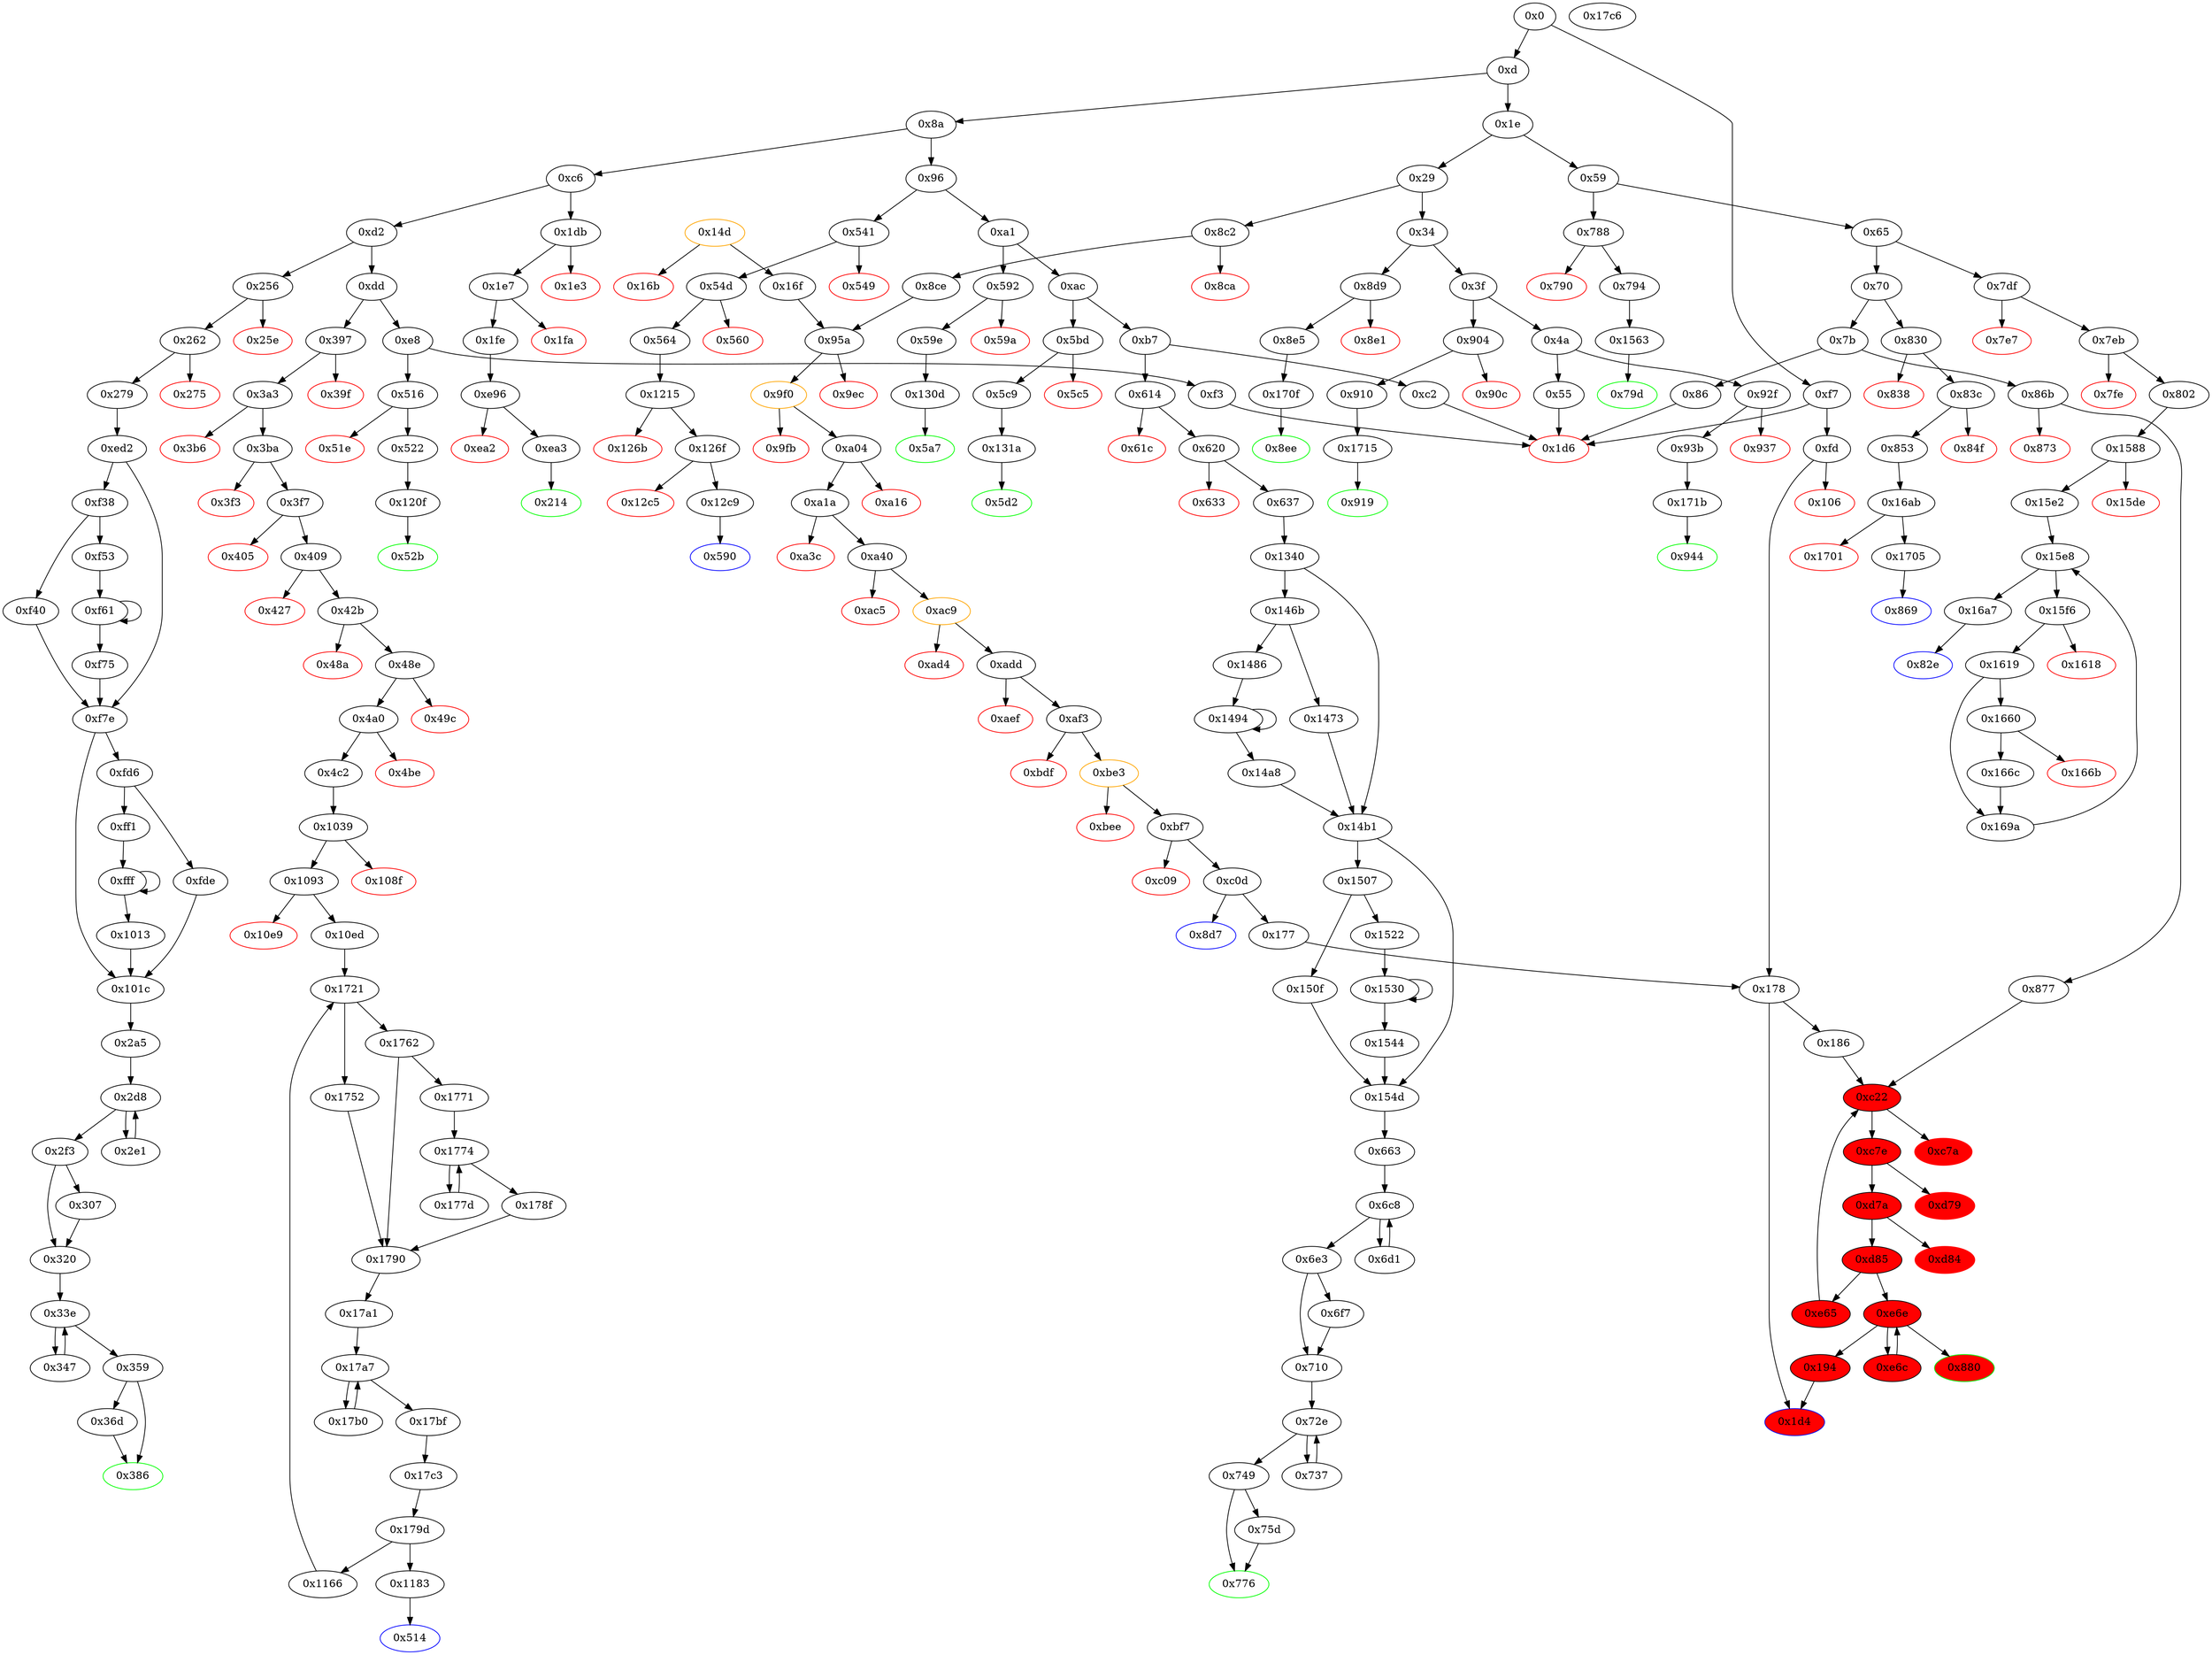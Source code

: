 digraph "" {
"0x788" [fillcolor=white, id="0x788", style=filled, tooltip="Block 0x788\n[0x788:0x78f]\n---\nPredecessors: [0x59]\nSuccessors: [0x790, 0x794]\n---\n0x788 JUMPDEST\n0x789 CALLVALUE\n0x78a DUP1\n0x78b ISZERO\n0x78c PUSH2 0x794\n0x78f JUMPI\n---\n0x788: JUMPDEST \n0x789: V553 = CALLVALUE\n0x78b: V554 = ISZERO V553\n0x78c: V555 = 0x794\n0x78f: JUMPI 0x794 V554\n---\nEntry stack: [V9]\nStack pops: 0\nStack additions: [V553]\nExit stack: [V9, V553]\n\nDef sites:\nV9: {0xd.0x12}\n"];
"0x166b" [color=red, fillcolor=white, id="0x166b", style=filled, tooltip="Block 0x166b\n[0x166b:0x166b]\n---\nPredecessors: [0x1660]\nSuccessors: []\n---\n0x166b INVALID\n---\n0x166b: INVALID \n---\nEntry stack: [V9, 0x82e, V586, S2, 0x3, S0]\nStack pops: 0\nStack additions: []\nExit stack: [V9, 0x82e, V586, S2, 0x3, S0]\n\nDef sites:\nV9: {0xd.0x12}\n0x82e: {0x7eb.0x7ed}\nV586: {0x802.0x81e}\nS2: {0x169a.0x169f, 0x15e2.0x15e3}\n0x3: {0x1660.0x1660}\nS0: {0x169a.0x169f, 0x15e2.0x15e3}\n"];
"0x1588" [fillcolor=white, id="0x1588", style=filled, tooltip="Block 0x1588\n[0x1588:0x15dd]\n---\nPredecessors: [0x802]\nSuccessors: [0x15de, 0x15e2]\n---\n0x1588 JUMPDEST\n0x1589 PUSH1 0x1\n0x158b PUSH1 0x0\n0x158d SWAP1\n0x158e SLOAD\n0x158f SWAP1\n0x1590 PUSH2 0x100\n0x1593 EXP\n0x1594 SWAP1\n0x1595 DIV\n0x1596 PUSH20 0xffffffffffffffffffffffffffffffffffffffff\n0x15ab AND\n0x15ac PUSH20 0xffffffffffffffffffffffffffffffffffffffff\n0x15c1 AND\n0x15c2 CALLER\n0x15c3 PUSH20 0xffffffffffffffffffffffffffffffffffffffff\n0x15d8 AND\n0x15d9 EQ\n0x15da PUSH2 0x15e2\n0x15dd JUMPI\n---\n0x1588: JUMPDEST \n0x1589: V1525 = 0x1\n0x158b: V1526 = 0x0\n0x158e: V1527 = S[0x1]\n0x1590: V1528 = 0x100\n0x1593: V1529 = EXP 0x100 0x0\n0x1595: V1530 = DIV V1527 0x1\n0x1596: V1531 = 0xffffffffffffffffffffffffffffffffffffffff\n0x15ab: V1532 = AND 0xffffffffffffffffffffffffffffffffffffffff V1530\n0x15ac: V1533 = 0xffffffffffffffffffffffffffffffffffffffff\n0x15c1: V1534 = AND 0xffffffffffffffffffffffffffffffffffffffff V1532\n0x15c2: V1535 = CALLER\n0x15c3: V1536 = 0xffffffffffffffffffffffffffffffffffffffff\n0x15d8: V1537 = AND 0xffffffffffffffffffffffffffffffffffffffff V1535\n0x15d9: V1538 = EQ V1537 V1534\n0x15da: V1539 = 0x15e2\n0x15dd: JUMPI 0x15e2 V1538\n---\nEntry stack: [V9, 0x82e, V586]\nStack pops: 0\nStack additions: []\nExit stack: [V9, 0x82e, V586]\n\nDef sites:\nV9: {0xd.0x12}\n0x82e: {0x7eb.0x7ed}\nV586: {0x802.0x81e}\n"];
"0x307" [fillcolor=white, id="0x307", style=filled, tooltip="Block 0x307\n[0x307:0x31f]\n---\nPredecessors: [0x2f3]\nSuccessors: [0x320]\n---\n0x307 DUP1\n0x308 DUP3\n0x309 SUB\n0x30a DUP1\n0x30b MLOAD\n0x30c PUSH1 0x1\n0x30e DUP4\n0x30f PUSH1 0x20\n0x311 SUB\n0x312 PUSH2 0x100\n0x315 EXP\n0x316 SUB\n0x317 NOT\n0x318 AND\n0x319 DUP2\n0x31a MSTORE\n0x31b PUSH1 0x20\n0x31d ADD\n0x31e SWAP2\n0x31f POP\n---\n0x309: V214 = SUB V209 V211\n0x30b: V215 = M[V214]\n0x30c: V216 = 0x1\n0x30f: V217 = 0x20\n0x311: V218 = SUB 0x20 V211\n0x312: V219 = 0x100\n0x315: V220 = EXP 0x100 V218\n0x316: V221 = SUB V220 0x1\n0x317: V222 = NOT V221\n0x318: V223 = AND V222 V215\n0x31a: M[V214] = V223\n0x31b: V224 = 0x20\n0x31d: V225 = ADD 0x20 V214\n---\nEntry stack: [V9, 0x2a5, V1040, V1105, V1157, V181, V181, V183, V209, V211]\nStack pops: 2\nStack additions: [V225, S0]\nExit stack: [V9, 0x2a5, V1040, V1105, V1157, V181, V181, V183, V225, V211]\n\nDef sites:\nV9: {0xd.0x12}\n0x2a5: {0x262.0x264}\nV1040: {0xed2.0xf0d}\nV1105: {0xf7e.0xfab}\nV1157: {0x101c.0x1034}\nV181: {0x2a5.0x2a8}\nV181: {0x2a5.0x2a8}\nV183: {0x2a5.0x2ad}\nV209: {0x2f3.0x2fc}\nV211: {0x2f3.0x300}\n"];
"0x1762" [fillcolor=white, id="0x1762", style=filled, tooltip="Block 0x1762\n[0x1762:0x1770]\n---\nPredecessors: [0x1721]\nSuccessors: [0x1771, 0x1790]\n---\n0x1762 JUMPDEST\n0x1763 DUP3\n0x1764 DUP1\n0x1765 ADD\n0x1766 PUSH1 0x1\n0x1768 ADD\n0x1769 DUP6\n0x176a SSTORE\n0x176b DUP3\n0x176c ISZERO\n0x176d PUSH2 0x1790\n0x1770 JUMPI\n---\n0x1762: JUMPDEST \n0x1765: V1642 = ADD S2 S2\n0x1766: V1643 = 0x1\n0x1768: V1644 = ADD 0x1 V1642\n0x176a: S[S4] = V1644\n0x176c: V1645 = ISZERO S2\n0x176d: V1646 = 0x1790\n0x1770: JUMPI 0x1790 V1645\n---\nEntry stack: [V9, 0x514, V279, V318, V367, V1199, V1221, {0x1166, 0x1183}, S4, V1631, S2, V1626, S0]\nStack pops: 5\nStack additions: [S4, S3, S2, S1, S0]\nExit stack: [V9, 0x514, V279, V318, V367, V1199, V1221, {0x1166, 0x1183}, S4, V1631, S2, V1626, S0]\n\nDef sites:\nV9: {0xd.0x12}\n0x514: {0x3a3.0x3a5}\nV279: {0x3ba.0x3d6}\nV318: {0x42b.0x43e}\nV367: {0x4c2.0x4d5}\nV1199: {0x10ed.0x10f0}\nV1221: {0x10ed.0x114a}\n{0x1166, 0x1183}: {0x10ed.0x115c, 0x1166.0x1179}\nS4: {0x10ed.0x1153, 0x1166.0x1170}\nV1631: {0x1721.0x1748}\nS2: {0x10ed.0x1156, 0x1166.0x1173}\nV1626: {0x1721.0x173e}\nS0: {0x10ed.0x115a, 0x1166.0x1177}\n"];
"0x794" [fillcolor=white, id="0x794", style=filled, tooltip="Block 0x794\n[0x794:0x79c]\n---\nPredecessors: [0x788]\nSuccessors: [0x1563]\n---\n0x794 JUMPDEST\n0x795 POP\n0x796 PUSH2 0x79d\n0x799 PUSH2 0x1563\n0x79c JUMP\n---\n0x794: JUMPDEST \n0x796: V557 = 0x79d\n0x799: V558 = 0x1563\n0x79c: JUMP 0x1563\n---\nEntry stack: [V9, V553]\nStack pops: 1\nStack additions: [0x79d]\nExit stack: [V9, 0x79d]\n\nDef sites:\nV9: {0xd.0x12}\nV553: {0x788.0x789}\n"];
"0x1e" [fillcolor=white, id="0x1e", style=filled, tooltip="Block 0x1e\n[0x1e:0x28]\n---\nPredecessors: [0xd]\nSuccessors: [0x29, 0x59]\n---\n0x1e DUP1\n0x1f PUSH4 0xe17e7c6f\n0x24 GT\n0x25 PUSH2 0x59\n0x28 JUMPI\n---\n0x1f: V13 = 0xe17e7c6f\n0x24: V14 = GT 0xe17e7c6f V9\n0x25: V15 = 0x59\n0x28: JUMPI 0x59 V14\n---\nEntry stack: [V9]\nStack pops: 1\nStack additions: [S0]\nExit stack: [V9]\n\nDef sites:\nV9: {0xd.0x12}\n"];
"0x1660" [fillcolor=white, id="0x1660", style=filled, tooltip="Block 0x1660\n[0x1660:0x166a]\n---\nPredecessors: [0x1619]\nSuccessors: [0x166b, 0x166c]\n---\n0x1660 PUSH1 0x3\n0x1662 DUP2\n0x1663 DUP2\n0x1664 SLOAD\n0x1665 DUP2\n0x1666 LT\n0x1667 PUSH2 0x166c\n0x166a JUMPI\n---\n0x1660: V1569 = 0x3\n0x1664: V1570 = S[0x3]\n0x1666: V1571 = LT S0 V1570\n0x1667: V1572 = 0x166c\n0x166a: JUMPI 0x166c V1571\n---\nEntry stack: [V9, 0x82e, V586, S0]\nStack pops: 1\nStack additions: [S0, 0x3, S0]\nExit stack: [V9, 0x82e, V586, S0, 0x3, S0]\n\nDef sites:\nV9: {0xd.0x12}\n0x82e: {0x7eb.0x7ed}\nV586: {0x802.0x81e}\nS0: {0x169a.0x169f, 0x15e2.0x15e3}\n"];
"0x1530" [fillcolor=white, id="0x1530", style=filled, tooltip="Block 0x1530\n[0x1530:0x1543]\n---\nPredecessors: [0x1522, 0x1530]\nSuccessors: [0x1530, 0x1544]\n---\n0x1530 JUMPDEST\n0x1531 DUP2\n0x1532 SLOAD\n0x1533 DUP2\n0x1534 MSTORE\n0x1535 SWAP1\n0x1536 PUSH1 0x1\n0x1538 ADD\n0x1539 SWAP1\n0x153a PUSH1 0x20\n0x153c ADD\n0x153d DUP1\n0x153e DUP4\n0x153f GT\n0x1540 PUSH2 0x1530\n0x1543 JUMPI\n---\n0x1530: JUMPDEST \n0x1532: V1507 = S[S1]\n0x1534: M[S0] = V1507\n0x1536: V1508 = 0x1\n0x1538: V1509 = ADD 0x1 S1\n0x153a: V1510 = 0x20\n0x153c: V1511 = ADD 0x20 S0\n0x153f: V1512 = GT V1502 V1511\n0x1540: V1513 = 0x1530\n0x1543: JUMPI 0x1530 V1512\n---\nEntry stack: [V9, 0x663, V460, 0x0, 0x60, 0x60, 0x0, V460, V1411, V1370, V1391, V1474, V1370, V1465, V1502, S1, S0]\nStack pops: 3\nStack additions: [S2, V1509, V1511]\nExit stack: [V9, 0x663, V460, 0x0, 0x60, 0x60, 0x0, V460, V1411, V1370, V1391, V1474, V1370, V1465, V1502, V1509, V1511]\n\nDef sites:\nV9: {0xd.0x12}\n0x663: {0x620.0x622}\nV460: {0x637.0x653}\n0x0: {0x1340.0x1341}\n0x60: {0x1340.0x1343}\n0x60: {0x1340.0x1343}\n0x0: {0x1340.0x1346}\nV460: {0x637.0x653}\nV1411: {0x1340.0x1440}\nV1370: {0x1340.0x13cc}\nV1391: {0x1340.0x141c}\nV1474: {0x14b1.0x14dc}\nV1370: {0x1340.0x13cc}\nV1465: {0x14b1.0x14cc}\nV1502: {0x1522.0x1524}\nS1: {0x1530.0x1538, 0x1522.0x152e}\nS0: {0x14b1.0x14ec, 0x1530.0x153c}\n"];
"0x710" [fillcolor=white, id="0x710", style=filled, tooltip="Block 0x710\n[0x710:0x72d]\n---\nPredecessors: [0x6e3, 0x6f7]\nSuccessors: [0x72e]\n---\n0x710 JUMPDEST\n0x711 POP\n0x712 DUP4\n0x713 DUP2\n0x714 SUB\n0x715 DUP3\n0x716 MSTORE\n0x717 DUP6\n0x718 DUP2\n0x719 DUP2\n0x71a MLOAD\n0x71b DUP2\n0x71c MSTORE\n0x71d PUSH1 0x20\n0x71f ADD\n0x720 SWAP2\n0x721 POP\n0x722 DUP1\n0x723 MLOAD\n0x724 SWAP1\n0x725 PUSH1 0x20\n0x727 ADD\n0x728 SWAP1\n0x729 DUP1\n0x72a DUP4\n0x72b DUP4\n0x72c PUSH1 0x0\n---\n0x710: JUMPDEST \n0x714: V516 = SUB S1 V465\n0x716: M[V473] = V516\n0x71a: V517 = M[V1474]\n0x71c: M[S1] = V517\n0x71d: V518 = 0x20\n0x71f: V519 = ADD 0x20 S1\n0x723: V520 = M[V1474]\n0x725: V521 = 0x20\n0x727: V522 = ADD 0x20 V1474\n0x72c: V523 = 0x0\n---\nEntry stack: [V9, V460, V1411, V1474, V1391, V465, V471, V473, S1, V501]\nStack pops: 7\nStack additions: [S6, S5, S4, S3, S2, V519, V522, V520, V520, V519, V522, 0x0]\nExit stack: [V9, V460, V1411, V1474, V1391, V465, V471, V473, V519, V522, V520, V520, V519, V522, 0x0]\n\nDef sites:\nV9: {0xd.0x12}\nV460: {0x637.0x653}\nV1411: {0x1340.0x1440}\nV1474: {0x14b1.0x14dc}\nV1391: {0x1340.0x141c}\nV465: {0x663.0x666}\nV471: {0x663.0x699}\nV473: {0x663.0x69d}\nS1: {0x6e3.0x6ec, 0x6f7.0x70d}\nV501: {0x6e3.0x6f0}\n"];
"0x1340" [fillcolor=white, id="0x1340", style=filled, tooltip="Block 0x1340\n[0x1340:0x146a]\n---\nPredecessors: [0x637]\nSuccessors: [0x146b, 0x14b1]\n---\n0x1340 JUMPDEST\n0x1341 PUSH1 0x0\n0x1343 PUSH1 0x60\n0x1345 DUP1\n0x1346 PUSH1 0x0\n0x1348 DUP5\n0x1349 PUSH1 0x2\n0x134b PUSH1 0x0\n0x134d DUP8\n0x134e PUSH20 0xffffffffffffffffffffffffffffffffffffffff\n0x1363 AND\n0x1364 PUSH20 0xffffffffffffffffffffffffffffffffffffffff\n0x1379 AND\n0x137a DUP2\n0x137b MSTORE\n0x137c PUSH1 0x20\n0x137e ADD\n0x137f SWAP1\n0x1380 DUP2\n0x1381 MSTORE\n0x1382 PUSH1 0x20\n0x1384 ADD\n0x1385 PUSH1 0x0\n0x1387 SHA3\n0x1388 PUSH1 0x0\n0x138a ADD\n0x138b PUSH1 0x2\n0x138d PUSH1 0x0\n0x138f DUP9\n0x1390 PUSH20 0xffffffffffffffffffffffffffffffffffffffff\n0x13a5 AND\n0x13a6 PUSH20 0xffffffffffffffffffffffffffffffffffffffff\n0x13bb AND\n0x13bc DUP2\n0x13bd MSTORE\n0x13be PUSH1 0x20\n0x13c0 ADD\n0x13c1 SWAP1\n0x13c2 DUP2\n0x13c3 MSTORE\n0x13c4 PUSH1 0x20\n0x13c6 ADD\n0x13c7 PUSH1 0x0\n0x13c9 SHA3\n0x13ca PUSH1 0x1\n0x13cc ADD\n0x13cd PUSH1 0x2\n0x13cf PUSH1 0x0\n0x13d1 DUP10\n0x13d2 PUSH20 0xffffffffffffffffffffffffffffffffffffffff\n0x13e7 AND\n0x13e8 PUSH20 0xffffffffffffffffffffffffffffffffffffffff\n0x13fd AND\n0x13fe DUP2\n0x13ff MSTORE\n0x1400 PUSH1 0x20\n0x1402 ADD\n0x1403 SWAP1\n0x1404 DUP2\n0x1405 MSTORE\n0x1406 PUSH1 0x20\n0x1408 ADD\n0x1409 PUSH1 0x0\n0x140b SHA3\n0x140c PUSH1 0x2\n0x140e ADD\n0x140f PUSH1 0x0\n0x1411 SWAP1\n0x1412 SLOAD\n0x1413 SWAP1\n0x1414 PUSH2 0x100\n0x1417 EXP\n0x1418 SWAP1\n0x1419 DIV\n0x141a PUSH1 0xff\n0x141c AND\n0x141d DUP3\n0x141e DUP1\n0x141f SLOAD\n0x1420 PUSH1 0x1\n0x1422 DUP2\n0x1423 PUSH1 0x1\n0x1425 AND\n0x1426 ISZERO\n0x1427 PUSH2 0x100\n0x142a MUL\n0x142b SUB\n0x142c AND\n0x142d PUSH1 0x2\n0x142f SWAP1\n0x1430 DIV\n0x1431 DUP1\n0x1432 PUSH1 0x1f\n0x1434 ADD\n0x1435 PUSH1 0x20\n0x1437 DUP1\n0x1438 SWAP2\n0x1439 DIV\n0x143a MUL\n0x143b PUSH1 0x20\n0x143d ADD\n0x143e PUSH1 0x40\n0x1440 MLOAD\n0x1441 SWAP1\n0x1442 DUP2\n0x1443 ADD\n0x1444 PUSH1 0x40\n0x1446 MSTORE\n0x1447 DUP1\n0x1448 SWAP3\n0x1449 SWAP2\n0x144a SWAP1\n0x144b DUP2\n0x144c DUP2\n0x144d MSTORE\n0x144e PUSH1 0x20\n0x1450 ADD\n0x1451 DUP3\n0x1452 DUP1\n0x1453 SLOAD\n0x1454 PUSH1 0x1\n0x1456 DUP2\n0x1457 PUSH1 0x1\n0x1459 AND\n0x145a ISZERO\n0x145b PUSH2 0x100\n0x145e MUL\n0x145f SUB\n0x1460 AND\n0x1461 PUSH1 0x2\n0x1463 SWAP1\n0x1464 DIV\n0x1465 DUP1\n0x1466 ISZERO\n0x1467 PUSH2 0x14b1\n0x146a JUMPI\n---\n0x1340: JUMPDEST \n0x1341: V1340 = 0x0\n0x1343: V1341 = 0x60\n0x1346: V1342 = 0x0\n0x1349: V1343 = 0x2\n0x134b: V1344 = 0x0\n0x134e: V1345 = 0xffffffffffffffffffffffffffffffffffffffff\n0x1363: V1346 = AND 0xffffffffffffffffffffffffffffffffffffffff V460\n0x1364: V1347 = 0xffffffffffffffffffffffffffffffffffffffff\n0x1379: V1348 = AND 0xffffffffffffffffffffffffffffffffffffffff V1346\n0x137b: M[0x0] = V1348\n0x137c: V1349 = 0x20\n0x137e: V1350 = ADD 0x20 0x0\n0x1381: M[0x20] = 0x2\n0x1382: V1351 = 0x20\n0x1384: V1352 = ADD 0x20 0x20\n0x1385: V1353 = 0x0\n0x1387: V1354 = SHA3 0x0 0x40\n0x1388: V1355 = 0x0\n0x138a: V1356 = ADD 0x0 V1354\n0x138b: V1357 = 0x2\n0x138d: V1358 = 0x0\n0x1390: V1359 = 0xffffffffffffffffffffffffffffffffffffffff\n0x13a5: V1360 = AND 0xffffffffffffffffffffffffffffffffffffffff V460\n0x13a6: V1361 = 0xffffffffffffffffffffffffffffffffffffffff\n0x13bb: V1362 = AND 0xffffffffffffffffffffffffffffffffffffffff V1360\n0x13bd: M[0x0] = V1362\n0x13be: V1363 = 0x20\n0x13c0: V1364 = ADD 0x20 0x0\n0x13c3: M[0x20] = 0x2\n0x13c4: V1365 = 0x20\n0x13c6: V1366 = ADD 0x20 0x20\n0x13c7: V1367 = 0x0\n0x13c9: V1368 = SHA3 0x0 0x40\n0x13ca: V1369 = 0x1\n0x13cc: V1370 = ADD 0x1 V1368\n0x13cd: V1371 = 0x2\n0x13cf: V1372 = 0x0\n0x13d2: V1373 = 0xffffffffffffffffffffffffffffffffffffffff\n0x13e7: V1374 = AND 0xffffffffffffffffffffffffffffffffffffffff V460\n0x13e8: V1375 = 0xffffffffffffffffffffffffffffffffffffffff\n0x13fd: V1376 = AND 0xffffffffffffffffffffffffffffffffffffffff V1374\n0x13ff: M[0x0] = V1376\n0x1400: V1377 = 0x20\n0x1402: V1378 = ADD 0x20 0x0\n0x1405: M[0x20] = 0x2\n0x1406: V1379 = 0x20\n0x1408: V1380 = ADD 0x20 0x20\n0x1409: V1381 = 0x0\n0x140b: V1382 = SHA3 0x0 0x40\n0x140c: V1383 = 0x2\n0x140e: V1384 = ADD 0x2 V1382\n0x140f: V1385 = 0x0\n0x1412: V1386 = S[V1384]\n0x1414: V1387 = 0x100\n0x1417: V1388 = EXP 0x100 0x0\n0x1419: V1389 = DIV V1386 0x1\n0x141a: V1390 = 0xff\n0x141c: V1391 = AND 0xff V1389\n0x141f: V1392 = S[V1356]\n0x1420: V1393 = 0x1\n0x1423: V1394 = 0x1\n0x1425: V1395 = AND 0x1 V1392\n0x1426: V1396 = ISZERO V1395\n0x1427: V1397 = 0x100\n0x142a: V1398 = MUL 0x100 V1396\n0x142b: V1399 = SUB V1398 0x1\n0x142c: V1400 = AND V1399 V1392\n0x142d: V1401 = 0x2\n0x1430: V1402 = DIV V1400 0x2\n0x1432: V1403 = 0x1f\n0x1434: V1404 = ADD 0x1f V1402\n0x1435: V1405 = 0x20\n0x1439: V1406 = DIV V1404 0x20\n0x143a: V1407 = MUL V1406 0x20\n0x143b: V1408 = 0x20\n0x143d: V1409 = ADD 0x20 V1407\n0x143e: V1410 = 0x40\n0x1440: V1411 = M[0x40]\n0x1443: V1412 = ADD V1411 V1409\n0x1444: V1413 = 0x40\n0x1446: M[0x40] = V1412\n0x144d: M[V1411] = V1402\n0x144e: V1414 = 0x20\n0x1450: V1415 = ADD 0x20 V1411\n0x1453: V1416 = S[V1356]\n0x1454: V1417 = 0x1\n0x1457: V1418 = 0x1\n0x1459: V1419 = AND 0x1 V1416\n0x145a: V1420 = ISZERO V1419\n0x145b: V1421 = 0x100\n0x145e: V1422 = MUL 0x100 V1420\n0x145f: V1423 = SUB V1422 0x1\n0x1460: V1424 = AND V1423 V1416\n0x1461: V1425 = 0x2\n0x1464: V1426 = DIV V1424 0x2\n0x1466: V1427 = ISZERO V1426\n0x1467: V1428 = 0x14b1\n0x146a: JUMPI 0x14b1 V1427\n---\nEntry stack: [V9, 0x663, V460]\nStack pops: 1\nStack additions: [S0, 0x0, 0x60, 0x60, 0x0, S0, V1356, V1370, V1391, V1411, V1356, V1402, V1415, V1356, V1426]\nExit stack: [V9, 0x663, V460, 0x0, 0x60, 0x60, 0x0, V460, V1356, V1370, V1391, V1411, V1356, V1402, V1415, V1356, V1426]\n\nDef sites:\nV9: {0xd.0x12}\n0x663: {0x620.0x622}\nV460: {0x637.0x653}\n"];
"0x830" [fillcolor=white, id="0x830", style=filled, tooltip="Block 0x830\n[0x830:0x837]\n---\nPredecessors: [0x70]\nSuccessors: [0x838, 0x83c]\n---\n0x830 JUMPDEST\n0x831 CALLVALUE\n0x832 DUP1\n0x833 ISZERO\n0x834 PUSH2 0x83c\n0x837 JUMPI\n---\n0x830: JUMPDEST \n0x831: V590 = CALLVALUE\n0x833: V591 = ISZERO V590\n0x834: V592 = 0x83c\n0x837: JUMPI 0x83c V591\n---\nEntry stack: [V9]\nStack pops: 0\nStack additions: [V590]\nExit stack: [V9, V590]\n\nDef sites:\nV9: {0xd.0x12}\n"];
"0x1db" [fillcolor=white, id="0x1db", style=filled, tooltip="Block 0x1db\n[0x1db:0x1e2]\n---\nPredecessors: [0xc6]\nSuccessors: [0x1e3, 0x1e7]\n---\n0x1db JUMPDEST\n0x1dc CALLVALUE\n0x1dd DUP1\n0x1de ISZERO\n0x1df PUSH2 0x1e7\n0x1e2 JUMPI\n---\n0x1db: JUMPDEST \n0x1dc: V131 = CALLVALUE\n0x1de: V132 = ISZERO V131\n0x1df: V133 = 0x1e7\n0x1e2: JUMPI 0x1e7 V132\n---\nEntry stack: [V9]\nStack pops: 0\nStack additions: [V131]\nExit stack: [V9, V131]\n\nDef sites:\nV9: {0xd.0x12}\n"];
"0x1d4" [color=blue, fillcolor=red, id="0x1d4", style=filled, tooltip="Block 0x1d4\n[0x1d4:0x1d5]\n---\nPredecessors: [0x178, 0x194]\nSuccessors: []\n---\n0x1d4 JUMPDEST\n0x1d5 STOP\n---\n0x1d4: JUMPDEST \n0x1d5: STOP \n---\nEntry stack: [{0x194, 0x880, 0xe6c}, 0x0, S18, {0x194, 0x880, 0xe6c}, 0x0, S15, {0x194, 0x880, 0xe6c}, 0x0, S12, {0x194, 0x880, 0xe6c}, 0x0, S9, {0x194, 0x880, 0xe6c}, 0x0, S6, {0x194, 0x880, 0xe6c}, 0x0, S3, {0x194, 0x880, 0xe6c}, 0x0, S0]\nStack pops: 0\nStack additions: []\nExit stack: [{0x194, 0x880, 0xe6c}, 0x0, S18, {0x194, 0x880, 0xe6c}, 0x0, S15, {0x194, 0x880, 0xe6c}, 0x0, S12, {0x194, 0x880, 0xe6c}, 0x0, S9, {0x194, 0x880, 0xe6c}, 0x0, S6, {0x194, 0x880, 0xe6c}, 0x0, S3, {0x194, 0x880, 0xe6c}, 0x0, S0]\n\nDef sites:\n{0x194, 0x880, 0xe6c}: {0xe65.0xe65, 0x877.0x879, 0x186.0x18d}\n0x0: {0xc22_0x186.0xc23, 0xc22_0xe65.0xc23, 0xc22_0x877.0xc23}\nS18: {0xc7e_0x877.0xd66, 0xd.0x12, 0xc7e_0x186.0xd66, 0xc7e_0xe65.0xd66}\n{0x194, 0x880, 0xe6c}: {0xe65.0xe65, 0x877.0x879, 0x186.0x18d}\n0x0: {0xc22_0xe65.0xc23, 0xc22_0x186.0xc23, 0xc22_0x877.0xc23}\nS15: {0xc7e_0xe65.0xd66, 0xd.0x12, 0xc7e_0x186.0xd66, 0xc7e_0x877.0xd66}\n{0x194, 0x880, 0xe6c}: {0xe65.0xe65, 0x877.0x879, 0x186.0x18d}\n0x0: {0xc22_0x186.0xc23, 0xc22_0xe65.0xc23, 0xc22_0x877.0xc23}\nS12: {0xc7e_0x877.0xd66, 0xd.0x12, 0xc7e_0x186.0xd66, 0xc7e_0xe65.0xd66}\n{0x194, 0x880, 0xe6c}: {0xe65.0xe65, 0x877.0x879, 0x186.0x18d}\n0x0: {0xc22_0x186.0xc23, 0xc22_0xe65.0xc23, 0xc22_0x877.0xc23}\nS9: {0xc7e_0xe65.0xd66, 0xd.0x12, 0xc7e_0x877.0xd66, 0xc7e_0x186.0xd66}\n{0x194, 0x880, 0xe6c}: {0xe65.0xe65, 0x877.0x879, 0x186.0x18d}\n0x0: {0xc22_0xe65.0xc23, 0xc22_0x186.0xc23, 0xc22_0x877.0xc23}\nS6: {0xc7e_0xe65.0xd66, 0xd.0x12, 0xc7e_0x186.0xd66, 0xc7e_0x877.0xd66}\n{0x194, 0x880, 0xe6c}: {0xe65.0xe65, 0x877.0x879, 0x186.0x18d}\n0x0: {0xc22_0x186.0xc23, 0xc22_0xe65.0xc23, 0xc22_0x877.0xc23}\nS3: {0xc7e_0x186.0xd66, 0xd.0x12, 0xc7e_0x877.0xd66, 0xc7e_0xe65.0xd66}\n{0x194, 0x880, 0xe6c}: {0xe65.0xe65, 0x877.0x879, 0x186.0x18d}\n0x0: {0xc22_0x186.0xc23, 0xc22_0xe65.0xc23, 0xc22_0x877.0xc23}\nS0: {0xc7e_0x877.0xd66, 0xd.0x12, 0xc7e_0xe65.0xd66, 0xc7e_0x186.0xd66}\n"];
"0x65" [fillcolor=white, id="0x65", style=filled, tooltip="Block 0x65\n[0x65:0x6f]\n---\nPredecessors: [0x59]\nSuccessors: [0x70, 0x7df]\n---\n0x65 DUP1\n0x66 PUSH4 0xabefe591\n0x6b EQ\n0x6c PUSH2 0x7df\n0x6f JUMPI\n---\n0x66: V32 = 0xabefe591\n0x6b: V33 = EQ 0xabefe591 V9\n0x6c: V34 = 0x7df\n0x6f: JUMPI 0x7df V33\n---\nEntry stack: [V9]\nStack pops: 1\nStack additions: [S0]\nExit stack: [V9]\n\nDef sites:\nV9: {0xd.0x12}\n"];
"0x9ec" [color=red, fillcolor=white, id="0x9ec", style=filled, tooltip="Block 0x9ec\n[0x9ec:0x9ef]\n---\nPredecessors: [0x95a]\nSuccessors: []\n---\n0x9ec PUSH1 0x0\n0x9ee DUP1\n0x9ef REVERT\n---\n0x9ec: V698 = 0x0\n0x9ef: REVERT 0x0 0x0\n---\nEntry stack: [V9, {0x177, 0x8d7}, 0x261b45d85ccfeabb11f022eba346ee8d1cd488c0, 0x261b45d85ccfeabb11f022eba346ee8d1cd488c0, 0x70a08231, V689, 0x20, V692, V693, V692, 0x261b45d85ccfeabb11f022eba346ee8d1cd488c0, V695]\nStack pops: 0\nStack additions: []\nExit stack: [V9, {0x177, 0x8d7}, 0x261b45d85ccfeabb11f022eba346ee8d1cd488c0, 0x261b45d85ccfeabb11f022eba346ee8d1cd488c0, 0x70a08231, V689, 0x20, V692, V693, V692, 0x261b45d85ccfeabb11f022eba346ee8d1cd488c0, V695]\n\nDef sites:\nV9: {0xd.0x12}\n{0x177, 0x8d7}: {0x16f.0x170, 0x8ce.0x8d0}\n0x261b45d85ccfeabb11f022eba346ee8d1cd488c0: {0x95a.0x95d}\n0x261b45d85ccfeabb11f022eba346ee8d1cd488c0: {0x95a.0x98a}\n0x70a08231: {0x95a.0x98b}\nV689: {0x95a.0x9d5}\n0x20: {0x95a.0x9d9}\nV692: {0x95a.0x9dd}\nV693: {0x95a.0x9e0}\nV692: {0x95a.0x9dd}\n0x261b45d85ccfeabb11f022eba346ee8d1cd488c0: {0x95a.0x98a}\nV695: {0x95a.0x9e5}\n"];
"0x15de" [color=red, fillcolor=white, id="0x15de", style=filled, tooltip="Block 0x15de\n[0x15de:0x15e1]\n---\nPredecessors: [0x1588]\nSuccessors: []\n---\n0x15de PUSH1 0x0\n0x15e0 DUP1\n0x15e1 REVERT\n---\n0x15de: V1540 = 0x0\n0x15e1: REVERT 0x0 0x0\n---\nEntry stack: [V9, 0x82e, V586]\nStack pops: 0\nStack additions: []\nExit stack: [V9, 0x82e, V586]\n\nDef sites:\nV9: {0xd.0x12}\n0x82e: {0x7eb.0x7ed}\nV586: {0x802.0x81e}\n"];
"0x5c9" [fillcolor=white, id="0x5c9", style=filled, tooltip="Block 0x5c9\n[0x5c9:0x5d1]\n---\nPredecessors: [0x5bd]\nSuccessors: [0x131a]\n---\n0x5c9 JUMPDEST\n0x5ca POP\n0x5cb PUSH2 0x5d2\n0x5ce PUSH2 0x131a\n0x5d1 JUMP\n---\n0x5c9: JUMPDEST \n0x5cb: V431 = 0x5d2\n0x5ce: V432 = 0x131a\n0x5d1: JUMP 0x131a\n---\nEntry stack: [V9, V427]\nStack pops: 1\nStack additions: [0x5d2]\nExit stack: [V9, 0x5d2]\n\nDef sites:\nV9: {0xd.0x12}\nV427: {0x5bd.0x5be}\n"];
"0x17b0" [fillcolor=white, id="0x17b0", style=filled, tooltip="Block 0x17b0\n[0x17b0:0x17be]\n---\nPredecessors: [0x17a7]\nSuccessors: [0x17a7]\n---\n0x17b0 PUSH1 0x0\n0x17b2 DUP2\n0x17b3 PUSH1 0x0\n0x17b5 SWAP1\n0x17b6 SSTORE\n0x17b7 POP\n0x17b8 PUSH1 0x1\n0x17ba ADD\n0x17bb PUSH2 0x17a7\n0x17be JUMP\n---\n0x17b0: V1663 = 0x0\n0x17b3: V1664 = 0x0\n0x17b6: S[S0] = 0x0\n0x17b8: V1665 = 0x1\n0x17ba: V1666 = ADD 0x1 S0\n0x17bb: V1667 = 0x17a7\n0x17be: JUMP 0x17a7\n---\nEntry stack: [V9, 0x514, V279, V318, V367, V1199, V1221, {0x1166, 0x1183}, S4, 0x179d, 0x17c3, V1631, S0]\nStack pops: 1\nStack additions: [V1666]\nExit stack: [V9, 0x514, V279, V318, V367, V1199, V1221, {0x1166, 0x1183}, S4, 0x179d, 0x17c3, V1631, V1666]\n\nDef sites:\nV9: {0xd.0x12}\n0x514: {0x3a3.0x3a5}\nV279: {0x3ba.0x3d6}\nV318: {0x42b.0x43e}\nV367: {0x4c2.0x4d5}\nV1199: {0x10ed.0x10f0}\nV1221: {0x10ed.0x114a}\n{0x1166, 0x1183}: {0x10ed.0x115c, 0x1166.0x1179}\nS4: {0x10ed.0x1153, 0x1166.0x1170}\n0x179d: {0x1790_0x178f.0x1794, 0x1790_0x1752.0x1794, 0x1790_0x1762.0x1794}\n0x17c3: {0x17a1_0x1762.0x17a2, 0x17a1_0x178f.0x17a2, 0x17a1_0x1752.0x17a2}\nV1631: {0x1721.0x1748}\nS0: {0x1721.0x173e, 0x17b0.0x17ba, 0x177d.0x1789}\n"];
"0x177" [fillcolor=white, id="0x177", style=filled, tooltip="Block 0x177\n[0x177:0x177]\n---\nPredecessors: [0xc0d]\nSuccessors: [0x178]\n---\n0x177 JUMPDEST\n---\n0x177: JUMPDEST \n---\nEntry stack: [V9]\nStack pops: 0\nStack additions: []\nExit stack: [V9]\n\nDef sites:\nV9: {0xd.0x12}\n"];
"0x12c5" [color=red, fillcolor=white, id="0x12c5", style=filled, tooltip="Block 0x12c5\n[0x12c5:0x12c8]\n---\nPredecessors: [0x126f]\nSuccessors: []\n---\n0x12c5 PUSH1 0x0\n0x12c7 DUP1\n0x12c8 REVERT\n---\n0x12c5: V1315 = 0x0\n0x12c8: REVERT 0x0 0x0\n---\nEntry stack: [V9, 0x590, V410]\nStack pops: 0\nStack additions: []\nExit stack: [V9, 0x590, V410]\n\nDef sites:\nV9: {0xd.0x12}\n0x590: {0x54d.0x54f}\nV410: {0x564.0x580}\n"];
"0x1093" [fillcolor=white, id="0x1093", style=filled, tooltip="Block 0x1093\n[0x1093:0x10e8]\n---\nPredecessors: [0x1039]\nSuccessors: [0x10e9, 0x10ed]\n---\n0x1093 JUMPDEST\n0x1094 PUSH1 0x2\n0x1096 PUSH1 0x0\n0x1098 DUP5\n0x1099 PUSH20 0xffffffffffffffffffffffffffffffffffffffff\n0x10ae AND\n0x10af PUSH20 0xffffffffffffffffffffffffffffffffffffffff\n0x10c4 AND\n0x10c5 DUP2\n0x10c6 MSTORE\n0x10c7 PUSH1 0x20\n0x10c9 ADD\n0x10ca SWAP1\n0x10cb DUP2\n0x10cc MSTORE\n0x10cd PUSH1 0x20\n0x10cf ADD\n0x10d0 PUSH1 0x0\n0x10d2 SHA3\n0x10d3 PUSH1 0x2\n0x10d5 ADD\n0x10d6 PUSH1 0x0\n0x10d8 SWAP1\n0x10d9 SLOAD\n0x10da SWAP1\n0x10db PUSH2 0x100\n0x10de EXP\n0x10df SWAP1\n0x10e0 DIV\n0x10e1 PUSH1 0xff\n0x10e3 AND\n0x10e4 ISZERO\n0x10e5 PUSH2 0x10ed\n0x10e8 JUMPI\n---\n0x1093: JUMPDEST \n0x1094: V1174 = 0x2\n0x1096: V1175 = 0x0\n0x1099: V1176 = 0xffffffffffffffffffffffffffffffffffffffff\n0x10ae: V1177 = AND 0xffffffffffffffffffffffffffffffffffffffff V279\n0x10af: V1178 = 0xffffffffffffffffffffffffffffffffffffffff\n0x10c4: V1179 = AND 0xffffffffffffffffffffffffffffffffffffffff V1177\n0x10c6: M[0x0] = V1179\n0x10c7: V1180 = 0x20\n0x10c9: V1181 = ADD 0x20 0x0\n0x10cc: M[0x20] = 0x2\n0x10cd: V1182 = 0x20\n0x10cf: V1183 = ADD 0x20 0x20\n0x10d0: V1184 = 0x0\n0x10d2: V1185 = SHA3 0x0 0x40\n0x10d3: V1186 = 0x2\n0x10d5: V1187 = ADD 0x2 V1185\n0x10d6: V1188 = 0x0\n0x10d9: V1189 = S[V1187]\n0x10db: V1190 = 0x100\n0x10de: V1191 = EXP 0x100 0x0\n0x10e0: V1192 = DIV V1189 0x1\n0x10e1: V1193 = 0xff\n0x10e3: V1194 = AND 0xff V1192\n0x10e4: V1195 = ISZERO V1194\n0x10e5: V1196 = 0x10ed\n0x10e8: JUMPI 0x10ed V1195\n---\nEntry stack: [V9, 0x514, V279, V318, V367]\nStack pops: 3\nStack additions: [S2, S1, S0]\nExit stack: [V9, 0x514, V279, V318, V367]\n\nDef sites:\nV9: {0xd.0x12}\n0x514: {0x3a3.0x3a5}\nV279: {0x3ba.0x3d6}\nV318: {0x42b.0x43e}\nV367: {0x4c2.0x4d5}\n"];
"0xa04" [fillcolor=white, id="0xa04", style=filled, tooltip="Block 0xa04\n[0xa04:0xa15]\n---\nPredecessors: [0x9f0]\nSuccessors: [0xa16, 0xa1a]\n---\n0xa04 JUMPDEST\n0xa05 POP\n0xa06 POP\n0xa07 POP\n0xa08 POP\n0xa09 PUSH1 0x40\n0xa0b MLOAD\n0xa0c RETURNDATASIZE\n0xa0d PUSH1 0x20\n0xa0f DUP2\n0xa10 LT\n0xa11 ISZERO\n0xa12 PUSH2 0xa1a\n0xa15 JUMPI\n---\n0xa04: JUMPDEST \n0xa09: V708 = 0x40\n0xa0b: V709 = M[0x40]\n0xa0c: V710 = RETURNDATASIZE\n0xa0d: V711 = 0x20\n0xa10: V712 = LT V710 0x20\n0xa11: V713 = ISZERO V712\n0xa12: V714 = 0xa1a\n0xa15: JUMPI 0xa1a V713\n---\nEntry stack: [V9, {0x177, 0x8d7}, 0x261b45d85ccfeabb11f022eba346ee8d1cd488c0, 0x261b45d85ccfeabb11f022eba346ee8d1cd488c0, 0x70a08231, S1, V701]\nStack pops: 4\nStack additions: [V709, V710]\nExit stack: [V9, {0x177, 0x8d7}, 0x261b45d85ccfeabb11f022eba346ee8d1cd488c0, V709, V710]\n\nDef sites:\nV9: {0xd.0x12}\n{0x177, 0x8d7}: {0x16f.0x170, 0x8ce.0x8d0}\n0x261b45d85ccfeabb11f022eba346ee8d1cd488c0: {0x95a_0x8ce.0x95d, 0x95a_0x16f.0x95d}\n0x261b45d85ccfeabb11f022eba346ee8d1cd488c0: {0x95a_0x16f.0x98a, 0x95a_0x8ce.0x98a}\n0x70a08231: {0x95a_0x16f.0x98b, 0x95a_0x8ce.0x98b}\nS1: {0x95a_0x8ce.0x9d5, 0x95a_0x16f.0x9d5}\nV701: {0x9f0.0x9f4}\n"];
"0x3b6" [color=red, fillcolor=white, id="0x3b6", style=filled, tooltip="Block 0x3b6\n[0x3b6:0x3b9]\n---\nPredecessors: [0x3a3]\nSuccessors: []\n---\n0x3b6 PUSH1 0x0\n0x3b8 DUP1\n0x3b9 REVERT\n---\n0x3b6: V275 = 0x0\n0x3b9: REVERT 0x0 0x0\n---\nEntry stack: [V9, 0x514, 0x4, V270]\nStack pops: 0\nStack additions: []\nExit stack: [V9, 0x514, 0x4, V270]\n\nDef sites:\nV9: {0xd.0x12}\n0x514: {0x3a3.0x3a5}\n0x4: {0x3a3.0x3a8}\nV270: {0x3a3.0x3ac}\n"];
"0x1705" [fillcolor=white, id="0x1705", style=filled, tooltip="Block 0x1705\n[0x1705:0x170e]\n---\nPredecessors: [0x16ab]\nSuccessors: [0x869]\n---\n0x1705 JUMPDEST\n0x1706 DUP1\n0x1707 PUSH1 0x5\n0x1709 DUP2\n0x170a SWAP1\n0x170b SSTORE\n0x170c POP\n0x170d POP\n0x170e JUMP\n---\n0x1705: JUMPDEST \n0x1707: V1605 = 0x5\n0x170b: S[0x5] = V604\n0x170e: JUMP 0x869\n---\nEntry stack: [V9, 0x869, V604]\nStack pops: 2\nStack additions: []\nExit stack: [V9]\n\nDef sites:\nV9: {0xd.0x12}\n0x869: {0x83c.0x83e}\nV604: {0x853.0x859}\n"];
"0x14d" [color=orange, fillcolor=white, id="0x14d", style=filled, tooltip="Block 0x14d\n[0x14d:0x16a]\n---\nPredecessors: []\nSuccessors: [0x16b, 0x16f]\n---\n0x14d SWAP1\n0x14e DUP2\n0x14f ISZERO\n0x150 MUL\n0x151 SWAP1\n0x152 PUSH1 0x40\n0x154 MLOAD\n0x155 PUSH1 0x0\n0x157 PUSH1 0x40\n0x159 MLOAD\n0x15a DUP1\n0x15b DUP4\n0x15c SUB\n0x15d DUP2\n0x15e DUP6\n0x15f DUP9\n0x160 DUP9\n0x161 CALL\n0x162 SWAP4\n0x163 POP\n0x164 POP\n0x165 POP\n0x166 POP\n0x167 PUSH2 0x16f\n0x16a JUMPI\n---\n0x14f: V93 = ISZERO S0\n0x150: V94 = MUL V93 S1\n0x152: V95 = 0x40\n0x154: V96 = M[0x40]\n0x155: V97 = 0x0\n0x157: V98 = 0x40\n0x159: V99 = M[0x40]\n0x15c: V100 = SUB V96 V99\n0x161: V101 = CALL V94 S2 S0 V99 V100 V99 0x0\n0x167: V102 = 0x16f\n0x16a: JUMPI 0x16f V101\n---\nEntry stack: []\nStack pops: 3\nStack additions: []\nExit stack: []\n\nDef sites:\n"];
"0x48e" [fillcolor=white, id="0x48e", style=filled, tooltip="Block 0x48e\n[0x48e:0x49b]\n---\nPredecessors: [0x42b]\nSuccessors: [0x49c, 0x4a0]\n---\n0x48e JUMPDEST\n0x48f DUP3\n0x490 ADD\n0x491 DUP4\n0x492 PUSH1 0x20\n0x494 DUP3\n0x495 ADD\n0x496 GT\n0x497 ISZERO\n0x498 PUSH2 0x4a0\n0x49b JUMPI\n---\n0x48e: JUMPDEST \n0x490: V339 = ADD 0x4 V331\n0x492: V340 = 0x20\n0x495: V341 = ADD V339 0x20\n0x496: V342 = GT V341 V276\n0x497: V343 = ISZERO V342\n0x498: V344 = 0x4a0\n0x49b: JUMPI 0x4a0 V343\n---\nEntry stack: [V9, 0x514, V279, V318, V276, 0x4, 0x64, V331]\nStack pops: 4\nStack additions: [S3, S2, S1, V339]\nExit stack: [V9, 0x514, V279, V318, V276, 0x4, 0x64, V339]\n\nDef sites:\nV9: {0xd.0x12}\n0x514: {0x3a3.0x3a5}\nV279: {0x3ba.0x3d6}\nV318: {0x42b.0x43e}\nV276: {0x3ba.0x3bc}\n0x4: {0x3a3.0x3a8}\n0x64: {0x42b.0x47b}\nV331: {0x42b.0x477}\n"];
"0x8d7" [color=blue, fillcolor=white, id="0x8d7", style=filled, tooltip="Block 0x8d7\n[0x8d7:0x8d8]\n---\nPredecessors: [0xc0d]\nSuccessors: []\n---\n0x8d7 JUMPDEST\n0x8d8 STOP\n---\n0x8d7: JUMPDEST \n0x8d8: STOP \n---\nEntry stack: [V9]\nStack pops: 0\nStack additions: []\nExit stack: [V9]\n\nDef sites:\nV9: {0xd.0x12}\n"];
"0xbe3" [color=orange, fillcolor=white, id="0xbe3", style=filled, tooltip="Block 0xbe3\n[0xbe3:0xbed]\n---\nPredecessors: [0xaf3]\nSuccessors: [0xbee, 0xbf7]\n---\n0xbe3 JUMPDEST\n0xbe4 POP\n0xbe5 GAS\n0xbe6 CALL\n0xbe7 ISZERO\n0xbe8 DUP1\n0xbe9 ISZERO\n0xbea PUSH2 0xbf7\n0xbed JUMPI\n---\n0xbe3: JUMPDEST \n0xbe5: V825 = GAS\n0xbe6: V826 = CALL V825 0x261b45d85ccfeabb11f022eba346ee8d1cd488c0 0x0 V817 V818 V817 0x20\n0xbe7: V827 = ISZERO V826\n0xbe9: V828 = ISZERO V827\n0xbea: V829 = 0xbf7\n0xbed: JUMPI 0xbf7 V828\n---\nEntry stack: [V9, {0x177, 0x8d7}, 0x261b45d85ccfeabb11f022eba346ee8d1cd488c0, 0x261b45d85ccfeabb11f022eba346ee8d1cd488c0, 0x23b872dd, V814, 0x20, V817, V818, V817, 0x0, 0x261b45d85ccfeabb11f022eba346ee8d1cd488c0, V821]\nStack pops: 7\nStack additions: [V827]\nExit stack: [V9, {0x177, 0x8d7}, 0x261b45d85ccfeabb11f022eba346ee8d1cd488c0, 0x261b45d85ccfeabb11f022eba346ee8d1cd488c0, 0x23b872dd, V814, V827]\n\nDef sites:\nV9: {0xd.0x12}\n{0x177, 0x8d7}: {0x16f.0x170, 0x8ce.0x8d0}\n0x261b45d85ccfeabb11f022eba346ee8d1cd488c0: {0x95a_0x8ce.0x95d, 0x95a_0x16f.0x95d}\n0x261b45d85ccfeabb11f022eba346ee8d1cd488c0: {0xaf3.0xb1c}\n0x23b872dd: {0xaf3.0xb1d}\nV814: {0xaf3.0xbc4}\n0x20: {0xaf3.0xbca}\nV817: {0xaf3.0xbce}\nV818: {0xaf3.0xbd1}\nV817: {0xaf3.0xbce}\n0x0: {0xaf3.0xbd3}\n0x261b45d85ccfeabb11f022eba346ee8d1cd488c0: {0xaf3.0xb1c}\nV821: {0xaf3.0xbd8}\n"];
"0x1013" [fillcolor=white, id="0x1013", style=filled, tooltip="Block 0x1013\n[0x1013:0x101b]\n---\nPredecessors: [0xfff]\nSuccessors: [0x101c]\n---\n0x1013 DUP3\n0x1014 SWAP1\n0x1015 SUB\n0x1016 PUSH1 0x1f\n0x1018 AND\n0x1019 DUP3\n0x101a ADD\n0x101b SWAP2\n---\n0x1015: V1145 = SUB V1142 V1133\n0x1016: V1146 = 0x1f\n0x1018: V1147 = AND 0x1f V1145\n0x101a: V1148 = ADD V1133 V1147\n---\nEntry stack: [V9, 0x2a5, V1040, V1017, V1105, V1085, V1096, V1133, V1140, V1142]\nStack pops: 3\nStack additions: [V1148, S1, S2]\nExit stack: [V9, 0x2a5, V1040, V1017, V1105, V1085, V1096, V1148, V1140, V1133]\n\nDef sites:\nV9: {0xd.0x12}\n0x2a5: {0x262.0x264}\nV1040: {0xed2.0xf0d}\nV1017: {0xed2.0xee0}\nV1105: {0xf7e.0xfab}\nV1085: {0xf7e.0xf88}\nV1096: {0xf7e.0xf9b}\nV1133: {0xff1.0xff3}\nV1140: {0xfff.0x1007}\nV1142: {0xfff.0x100b}\n"];
"0x82e" [color=blue, fillcolor=white, id="0x82e", style=filled, tooltip="Block 0x82e\n[0x82e:0x82f]\n---\nPredecessors: [0x16a7]\nSuccessors: []\n---\n0x82e JUMPDEST\n0x82f STOP\n---\n0x82e: JUMPDEST \n0x82f: STOP \n---\nEntry stack: [V9]\nStack pops: 0\nStack additions: []\nExit stack: [V9]\n\nDef sites:\nV9: {0xd.0x12}\n"];
"0xaf3" [fillcolor=white, id="0xaf3", style=filled, tooltip="Block 0xaf3\n[0xaf3:0xbde]\n---\nPredecessors: [0xadd]\nSuccessors: [0xbdf, 0xbe3]\n---\n0xaf3 JUMPDEST\n0xaf4 DUP2\n0xaf5 ADD\n0xaf6 SWAP1\n0xaf7 DUP1\n0xaf8 DUP1\n0xaf9 MLOAD\n0xafa SWAP1\n0xafb PUSH1 0x20\n0xafd ADD\n0xafe SWAP1\n0xaff SWAP3\n0xb00 SWAP2\n0xb01 SWAP1\n0xb02 POP\n0xb03 POP\n0xb04 POP\n0xb05 POP\n0xb06 DUP1\n0xb07 PUSH20 0xffffffffffffffffffffffffffffffffffffffff\n0xb1c AND\n0xb1d PUSH4 0x23b872dd\n0xb22 ADDRESS\n0xb23 PUSH1 0x0\n0xb25 DUP1\n0xb26 SWAP1\n0xb27 SLOAD\n0xb28 SWAP1\n0xb29 PUSH2 0x100\n0xb2c EXP\n0xb2d SWAP1\n0xb2e DIV\n0xb2f PUSH20 0xffffffffffffffffffffffffffffffffffffffff\n0xb44 AND\n0xb45 PUSH1 0x8\n0xb47 SLOAD\n0xb48 PUSH1 0x40\n0xb4a MLOAD\n0xb4b DUP5\n0xb4c PUSH4 0xffffffff\n0xb51 AND\n0xb52 PUSH1 0xe0\n0xb54 SHL\n0xb55 DUP2\n0xb56 MSTORE\n0xb57 PUSH1 0x4\n0xb59 ADD\n0xb5a DUP1\n0xb5b DUP5\n0xb5c PUSH20 0xffffffffffffffffffffffffffffffffffffffff\n0xb71 AND\n0xb72 PUSH20 0xffffffffffffffffffffffffffffffffffffffff\n0xb87 AND\n0xb88 DUP2\n0xb89 MSTORE\n0xb8a PUSH1 0x20\n0xb8c ADD\n0xb8d DUP4\n0xb8e PUSH20 0xffffffffffffffffffffffffffffffffffffffff\n0xba3 AND\n0xba4 PUSH20 0xffffffffffffffffffffffffffffffffffffffff\n0xbb9 AND\n0xbba DUP2\n0xbbb MSTORE\n0xbbc PUSH1 0x20\n0xbbe ADD\n0xbbf DUP3\n0xbc0 DUP2\n0xbc1 MSTORE\n0xbc2 PUSH1 0x20\n0xbc4 ADD\n0xbc5 SWAP4\n0xbc6 POP\n0xbc7 POP\n0xbc8 POP\n0xbc9 POP\n0xbca PUSH1 0x20\n0xbcc PUSH1 0x40\n0xbce MLOAD\n0xbcf DUP1\n0xbd0 DUP4\n0xbd1 SUB\n0xbd2 DUP2\n0xbd3 PUSH1 0x0\n0xbd5 DUP8\n0xbd6 DUP1\n0xbd7 EXTCODESIZE\n0xbd8 ISZERO\n0xbd9 DUP1\n0xbda ISZERO\n0xbdb PUSH2 0xbe3\n0xbde JUMPI\n---\n0xaf3: JUMPDEST \n0xaf5: V776 = ADD V769 V770\n0xaf9: V777 = M[V769]\n0xafb: V778 = 0x20\n0xafd: V779 = ADD 0x20 V769\n0xb07: V780 = 0xffffffffffffffffffffffffffffffffffffffff\n0xb1c: V781 = AND 0xffffffffffffffffffffffffffffffffffffffff 0x261b45d85ccfeabb11f022eba346ee8d1cd488c0\n0xb1d: V782 = 0x23b872dd\n0xb22: V783 = ADDRESS\n0xb23: V784 = 0x0\n0xb27: V785 = S[0x0]\n0xb29: V786 = 0x100\n0xb2c: V787 = EXP 0x100 0x0\n0xb2e: V788 = DIV V785 0x1\n0xb2f: V789 = 0xffffffffffffffffffffffffffffffffffffffff\n0xb44: V790 = AND 0xffffffffffffffffffffffffffffffffffffffff V788\n0xb45: V791 = 0x8\n0xb47: V792 = S[0x8]\n0xb48: V793 = 0x40\n0xb4a: V794 = M[0x40]\n0xb4c: V795 = 0xffffffff\n0xb51: V796 = AND 0xffffffff 0x23b872dd\n0xb52: V797 = 0xe0\n0xb54: V798 = SHL 0xe0 0x23b872dd\n0xb56: M[V794] = 0x23b872dd00000000000000000000000000000000000000000000000000000000\n0xb57: V799 = 0x4\n0xb59: V800 = ADD 0x4 V794\n0xb5c: V801 = 0xffffffffffffffffffffffffffffffffffffffff\n0xb71: V802 = AND 0xffffffffffffffffffffffffffffffffffffffff V783\n0xb72: V803 = 0xffffffffffffffffffffffffffffffffffffffff\n0xb87: V804 = AND 0xffffffffffffffffffffffffffffffffffffffff V802\n0xb89: M[V800] = V804\n0xb8a: V805 = 0x20\n0xb8c: V806 = ADD 0x20 V800\n0xb8e: V807 = 0xffffffffffffffffffffffffffffffffffffffff\n0xba3: V808 = AND 0xffffffffffffffffffffffffffffffffffffffff V790\n0xba4: V809 = 0xffffffffffffffffffffffffffffffffffffffff\n0xbb9: V810 = AND 0xffffffffffffffffffffffffffffffffffffffff V808\n0xbbb: M[V806] = V810\n0xbbc: V811 = 0x20\n0xbbe: V812 = ADD 0x20 V806\n0xbc1: M[V812] = V792\n0xbc2: V813 = 0x20\n0xbc4: V814 = ADD 0x20 V812\n0xbca: V815 = 0x20\n0xbcc: V816 = 0x40\n0xbce: V817 = M[0x40]\n0xbd1: V818 = SUB V814 V817\n0xbd3: V819 = 0x0\n0xbd7: V820 = EXTCODESIZE 0x261b45d85ccfeabb11f022eba346ee8d1cd488c0\n0xbd8: V821 = ISZERO V820\n0xbda: V822 = ISZERO V821\n0xbdb: V823 = 0xbe3\n0xbde: JUMPI 0xbe3 V822\n---\nEntry stack: [V9, {0x177, 0x8d7}, 0x261b45d85ccfeabb11f022eba346ee8d1cd488c0, V769, V770]\nStack pops: 3\nStack additions: [S2, 0x261b45d85ccfeabb11f022eba346ee8d1cd488c0, 0x23b872dd, V814, 0x20, V817, V818, V817, 0x0, 0x261b45d85ccfeabb11f022eba346ee8d1cd488c0, V821]\nExit stack: [V9, {0x177, 0x8d7}, 0x261b45d85ccfeabb11f022eba346ee8d1cd488c0, 0x261b45d85ccfeabb11f022eba346ee8d1cd488c0, 0x23b872dd, V814, 0x20, V817, V818, V817, 0x0, 0x261b45d85ccfeabb11f022eba346ee8d1cd488c0, V821]\n\nDef sites:\nV9: {0xd.0x12}\n{0x177, 0x8d7}: {0x16f.0x170, 0x8ce.0x8d0}\n0x261b45d85ccfeabb11f022eba346ee8d1cd488c0: {0x95a_0x8ce.0x95d, 0x95a_0x16f.0x95d}\nV769: {0xadd.0xae4}\nV770: {0xadd.0xae5}\n"];
"0x919" [color=green, fillcolor=white, id="0x919", style=filled, tooltip="Block 0x919\n[0x919:0x92e]\n---\nPredecessors: [0x1715]\nSuccessors: []\n---\n0x919 JUMPDEST\n0x91a PUSH1 0x40\n0x91c MLOAD\n0x91d DUP1\n0x91e DUP3\n0x91f DUP2\n0x920 MSTORE\n0x921 PUSH1 0x20\n0x923 ADD\n0x924 SWAP2\n0x925 POP\n0x926 POP\n0x927 PUSH1 0x40\n0x929 MLOAD\n0x92a DUP1\n0x92b SWAP2\n0x92c SUB\n0x92d SWAP1\n0x92e RETURN\n---\n0x919: JUMPDEST \n0x91a: V650 = 0x40\n0x91c: V651 = M[0x40]\n0x920: M[V651] = V1609\n0x921: V652 = 0x20\n0x923: V653 = ADD 0x20 V651\n0x927: V654 = 0x40\n0x929: V655 = M[0x40]\n0x92c: V656 = SUB V653 V655\n0x92e: RETURN V655 V656\n---\nEntry stack: [V9, 0x919, V1609]\nStack pops: 1\nStack additions: []\nExit stack: [V9, 0x919]\n\nDef sites:\nV9: {0xd.0x12}\n0x919: {0x910.0x912}\nV1609: {0x1715.0x1718}\n"];
"0x177d" [fillcolor=white, id="0x177d", style=filled, tooltip="Block 0x177d\n[0x177d:0x178e]\n---\nPredecessors: [0x1774]\nSuccessors: [0x1774]\n---\n0x177d DUP3\n0x177e MLOAD\n0x177f DUP3\n0x1780 SSTORE\n0x1781 SWAP2\n0x1782 PUSH1 0x20\n0x1784 ADD\n0x1785 SWAP2\n0x1786 SWAP1\n0x1787 PUSH1 0x1\n0x1789 ADD\n0x178a SWAP1\n0x178b PUSH2 0x1774\n0x178e JUMP\n---\n0x177e: V1651 = M[S2]\n0x1780: S[S1] = V1651\n0x1782: V1652 = 0x20\n0x1784: V1653 = ADD 0x20 S2\n0x1787: V1654 = 0x1\n0x1789: V1655 = ADD 0x1 S1\n0x178b: V1656 = 0x1774\n0x178e: JUMP 0x1774\n---\nEntry stack: [V9, 0x514, V279, V318, V367, V1199, V1221, {0x1166, 0x1183}, S4, V1631, S2, S1, V1647]\nStack pops: 3\nStack additions: [V1653, V1655, S0]\nExit stack: [V9, 0x514, V279, V318, V367, V1199, V1221, {0x1166, 0x1183}, S4, V1631, V1653, V1655, V1647]\n\nDef sites:\nV9: {0xd.0x12}\n0x514: {0x3a3.0x3a5}\nV279: {0x3ba.0x3d6}\nV318: {0x42b.0x43e}\nV367: {0x4c2.0x4d5}\nV1199: {0x10ed.0x10f0}\nV1221: {0x10ed.0x114a}\n{0x1166, 0x1183}: {0x10ed.0x115c, 0x1166.0x1179}\nS4: {0x10ed.0x1153, 0x1166.0x1170}\nV1631: {0x1721.0x1748}\nS2: {0x177d.0x1784, 0x10ed.0x115a, 0x1166.0x1177}\nS1: {0x1721.0x173e, 0x177d.0x1789}\nV1647: {0x1771.0x1773}\n"];
"0x101c" [fillcolor=white, id="0x101c", style=filled, tooltip="Block 0x101c\n[0x101c:0x1038]\n---\nPredecessors: [0xf7e, 0xfde, 0x1013]\nSuccessors: [0x2a5]\n---\n0x101c JUMPDEST\n0x101d POP\n0x101e POP\n0x101f POP\n0x1020 POP\n0x1021 POP\n0x1022 SWAP1\n0x1023 DUP1\n0x1024 PUSH1 0x2\n0x1026 ADD\n0x1027 PUSH1 0x0\n0x1029 SWAP1\n0x102a SLOAD\n0x102b SWAP1\n0x102c PUSH2 0x100\n0x102f EXP\n0x1030 SWAP1\n0x1031 DIV\n0x1032 PUSH1 0xff\n0x1034 AND\n0x1035 SWAP1\n0x1036 POP\n0x1037 DUP4\n0x1038 JUMP\n---\n0x101c: JUMPDEST \n0x1024: V1149 = 0x2\n0x1026: V1150 = ADD 0x2 V1017\n0x1027: V1151 = 0x0\n0x102a: V1152 = S[V1150]\n0x102c: V1153 = 0x100\n0x102f: V1154 = EXP 0x100 0x0\n0x1031: V1155 = DIV V1152 0x1\n0x1032: V1156 = 0xff\n0x1034: V1157 = AND 0xff V1155\n0x1038: JUMP 0x2a5\n---\nEntry stack: [V9, 0x2a5, V1040, V1017, V1105, V1085, V1096, S2, S1, S0]\nStack pops: 9\nStack additions: [S8, S7, S5, V1157]\nExit stack: [V9, 0x2a5, V1040, V1105, V1157]\n\nDef sites:\nV9: {0xd.0x12}\n0x2a5: {0x262.0x264}\nV1040: {0xed2.0xf0d}\nV1017: {0xed2.0xee0}\nV1105: {0xf7e.0xfab}\nV1085: {0xf7e.0xf88}\nV1096: {0xf7e.0xf9b}\nS2: {0x1013.0x101a, 0xfde.0xfeb, 0xf7e.0xfbb}\nS1: {0xfff.0x1007, 0xf7e.0xf88}\nS0: {0xff1.0xff3, 0xf7e.0xfcf}\n"];
"0x178" [fillcolor=white, id="0x178", style=filled, tooltip="Block 0x178\n[0x178:0x185]\n---\nPredecessors: [0xfd, 0x177]\nSuccessors: [0x186, 0x1d4]\n---\n0x178 JUMPDEST\n0x179 PUSH1 0x5\n0x17b SLOAD\n0x17c PUSH1 0x4\n0x17e SLOAD\n0x17f ADD\n0x180 TIMESTAMP\n0x181 LT\n0x182 PUSH2 0x1d4\n0x185 JUMPI\n---\n0x178: JUMPDEST \n0x179: V106 = 0x5\n0x17b: V107 = S[0x5]\n0x17c: V108 = 0x4\n0x17e: V109 = S[0x4]\n0x17f: V110 = ADD V109 V107\n0x180: V111 = TIMESTAMP\n0x181: V112 = LT V111 V110\n0x182: V113 = 0x1d4\n0x185: JUMPI 0x1d4 V112\n---\nEntry stack: [V9]\nStack pops: 0\nStack additions: []\nExit stack: [V9]\n\nDef sites:\nV9: {0xd.0x12}\n"];
"0x126b" [color=red, fillcolor=white, id="0x126b", style=filled, tooltip="Block 0x126b\n[0x126b:0x126e]\n---\nPredecessors: [0x1215]\nSuccessors: []\n---\n0x126b PUSH1 0x0\n0x126d DUP1\n0x126e REVERT\n---\n0x126b: V1299 = 0x0\n0x126e: REVERT 0x0 0x0\n---\nEntry stack: [V9, 0x590, V410]\nStack pops: 0\nStack additions: []\nExit stack: [V9, 0x590, V410]\n\nDef sites:\nV9: {0xd.0x12}\n0x590: {0x54d.0x54f}\nV410: {0x564.0x580}\n"];
"0x59e" [fillcolor=white, id="0x59e", style=filled, tooltip="Block 0x59e\n[0x59e:0x5a6]\n---\nPredecessors: [0x592]\nSuccessors: [0x130d]\n---\n0x59e JUMPDEST\n0x59f POP\n0x5a0 PUSH2 0x5a7\n0x5a3 PUSH2 0x130d\n0x5a6 JUMP\n---\n0x59e: JUMPDEST \n0x5a0: V418 = 0x5a7\n0x5a3: V419 = 0x130d\n0x5a6: JUMP 0x130d\n---\nEntry stack: [V9, V414]\nStack pops: 1\nStack additions: [0x5a7]\nExit stack: [V9, 0x5a7]\n\nDef sites:\nV9: {0xd.0x12}\nV414: {0x592.0x593}\n"];
"0x1619" [fillcolor=white, id="0x1619", style=filled, tooltip="Block 0x1619\n[0x1619:0x165f]\n---\nPredecessors: [0x15f6]\nSuccessors: [0x1660, 0x169a]\n---\n0x1619 JUMPDEST\n0x161a SWAP1\n0x161b PUSH1 0x0\n0x161d MSTORE\n0x161e PUSH1 0x20\n0x1620 PUSH1 0x0\n0x1622 SHA3\n0x1623 ADD\n0x1624 PUSH1 0x0\n0x1626 SWAP1\n0x1627 SLOAD\n0x1628 SWAP1\n0x1629 PUSH2 0x100\n0x162c EXP\n0x162d SWAP1\n0x162e DIV\n0x162f PUSH20 0xffffffffffffffffffffffffffffffffffffffff\n0x1644 AND\n0x1645 PUSH20 0xffffffffffffffffffffffffffffffffffffffff\n0x165a AND\n0x165b EQ\n0x165c PUSH2 0x169a\n0x165f JUMPI\n---\n0x1619: JUMPDEST \n0x161b: V1553 = 0x0\n0x161d: M[0x0] = 0x3\n0x161e: V1554 = 0x20\n0x1620: V1555 = 0x0\n0x1622: V1556 = SHA3 0x0 0x20\n0x1623: V1557 = ADD V1556 S0\n0x1624: V1558 = 0x0\n0x1627: V1559 = S[V1557]\n0x1629: V1560 = 0x100\n0x162c: V1561 = EXP 0x100 0x0\n0x162e: V1562 = DIV V1559 0x1\n0x162f: V1563 = 0xffffffffffffffffffffffffffffffffffffffff\n0x1644: V1564 = AND 0xffffffffffffffffffffffffffffffffffffffff V1562\n0x1645: V1565 = 0xffffffffffffffffffffffffffffffffffffffff\n0x165a: V1566 = AND 0xffffffffffffffffffffffffffffffffffffffff V1564\n0x165b: V1567 = EQ V1566 V1548\n0x165c: V1568 = 0x169a\n0x165f: JUMPI 0x169a V1567\n---\nEntry stack: [V9, 0x82e, V586, S3, V1548, 0x3, S0]\nStack pops: 3\nStack additions: []\nExit stack: [V9, 0x82e, V586, S3]\n\nDef sites:\nV9: {0xd.0x12}\n0x82e: {0x7eb.0x7ed}\nV586: {0x802.0x81e}\nS3: {0x169a.0x169f, 0x15e2.0x15e3}\nV1548: {0x15f6.0x160c}\n0x3: {0x15f6.0x160d}\nS0: {0x169a.0x169f, 0x15e2.0x15e3}\n"];
"0xc22" [fillcolor=red, id="0xc22", style=filled, tooltip="Block 0xc22\n[0xc22:0xc79]\n---\nPredecessors: [0x186, 0x877, 0xe65]\nSuccessors: [0xc7a, 0xc7e]\n---\n0xc22 JUMPDEST\n0xc23 PUSH1 0x0\n0xc25 PUSH1 0x1\n0xc27 PUSH1 0x0\n0xc29 SWAP1\n0xc2a SLOAD\n0xc2b SWAP1\n0xc2c PUSH2 0x100\n0xc2f EXP\n0xc30 SWAP1\n0xc31 DIV\n0xc32 PUSH20 0xffffffffffffffffffffffffffffffffffffffff\n0xc47 AND\n0xc48 PUSH20 0xffffffffffffffffffffffffffffffffffffffff\n0xc5d AND\n0xc5e CALLER\n0xc5f PUSH20 0xffffffffffffffffffffffffffffffffffffffff\n0xc74 AND\n0xc75 EQ\n0xc76 PUSH2 0xc7e\n0xc79 JUMPI\n---\n0xc22: JUMPDEST \n0xc23: V846 = 0x0\n0xc25: V847 = 0x1\n0xc27: V848 = 0x0\n0xc2a: V849 = S[0x1]\n0xc2c: V850 = 0x100\n0xc2f: V851 = EXP 0x100 0x0\n0xc31: V852 = DIV V849 0x1\n0xc32: V853 = 0xffffffffffffffffffffffffffffffffffffffff\n0xc47: V854 = AND 0xffffffffffffffffffffffffffffffffffffffff V852\n0xc48: V855 = 0xffffffffffffffffffffffffffffffffffffffff\n0xc5d: V856 = AND 0xffffffffffffffffffffffffffffffffffffffff V854\n0xc5e: V857 = CALLER\n0xc5f: V858 = 0xffffffffffffffffffffffffffffffffffffffff\n0xc74: V859 = AND 0xffffffffffffffffffffffffffffffffffffffff V857\n0xc75: V860 = EQ V859 V856\n0xc76: V861 = 0xc7e\n0xc79: JUMPI 0xc7e V860\n---\nEntry stack: [{0x194, 0x880, 0xe6c}, 0x0, S22, {0x194, 0x880, 0xe6c}, 0x0, S19, {0x194, 0x880, 0xe6c}, 0x0, S16, {0x194, 0x880, 0xe6c}, 0x0, S13, {0x194, 0x880, 0xe6c}, 0x0, S10, {0x194, 0x880, 0xe6c}, 0x0, S7, {0x194, 0x880, 0xe6c}, 0x0, S4, {0x194, 0x880, 0xe6c}, 0x0, S1, {0x194, 0x880, 0xe6c}]\nStack pops: 0\nStack additions: [0x0]\nExit stack: [{0x194, 0x880, 0xe6c}, 0x0, S22, {0x194, 0x880, 0xe6c}, 0x0, S19, {0x194, 0x880, 0xe6c}, 0x0, S16, {0x194, 0x880, 0xe6c}, 0x0, S13, {0x194, 0x880, 0xe6c}, 0x0, S10, {0x194, 0x880, 0xe6c}, 0x0, S7, {0x194, 0x880, 0xe6c}, 0x0, S4, {0x194, 0x880, 0xe6c}, 0x0, S1, {0x194, 0x880, 0xe6c}, 0x0]\n\nDef sites:\n{0x194, 0x880, 0xe6c}: {0xe65.0xe65, 0x877.0x879, 0x186.0x18d}\n0x0: {0xc22_0x186.0xc23, 0xc22_0xe65.0xc23, 0xc22_0x877.0xc23}\nS22: {0xc7e_0x877.0xd66, 0xd.0x12, 0xc7e_0x186.0xd66, 0xc7e_0xe65.0xd66}\n{0x194, 0x880, 0xe6c}: {0xe65.0xe65, 0x877.0x879, 0x186.0x18d}\n0x0: {0xc22_0x186.0xc23, 0xc22_0xe65.0xc23, 0xc22_0x877.0xc23}\nS19: {0xc7e_0x877.0xd66, 0xd.0x12, 0xc7e_0x186.0xd66, 0xc7e_0xe65.0xd66}\n{0x194, 0x880, 0xe6c}: {0xe65.0xe65, 0x877.0x879, 0x186.0x18d}\n0x0: {0xc22_0x186.0xc23, 0xc22_0xe65.0xc23, 0xc22_0x877.0xc23}\nS16: {0xc7e_0x877.0xd66, 0xd.0x12, 0xc7e_0x186.0xd66, 0xc7e_0xe65.0xd66}\n{0x194, 0x880, 0xe6c}: {0xe65.0xe65, 0x877.0x879, 0x186.0x18d}\n0x0: {0xc22_0x186.0xc23, 0xc22_0xe65.0xc23, 0xc22_0x877.0xc23}\nS13: {0xc7e_0x877.0xd66, 0xd.0x12, 0xc7e_0x186.0xd66, 0xc7e_0xe65.0xd66}\n{0x194, 0x880, 0xe6c}: {0xe65.0xe65, 0x877.0x879, 0x186.0x18d}\n0x0: {0xc22_0x186.0xc23, 0xc22_0xe65.0xc23, 0xc22_0x877.0xc23}\nS10: {0xc7e_0x877.0xd66, 0xd.0x12, 0xc7e_0x186.0xd66, 0xc7e_0xe65.0xd66}\n{0x194, 0x880, 0xe6c}: {0xe65.0xe65, 0x877.0x879, 0x186.0x18d}\n0x0: {0xc22_0x186.0xc23, 0xc22_0xe65.0xc23, 0xc22_0x877.0xc23}\nS7: {0xc7e_0x877.0xd66, 0xd.0x12, 0xc7e_0x186.0xd66, 0xc7e_0xe65.0xd66}\n{0x194, 0x880, 0xe6c}: {0xe65.0xe65, 0x877.0x879, 0x186.0x18d}\n0x0: {0xc22_0x186.0xc23, 0xc22_0xe65.0xc23, 0xc22_0x877.0xc23}\nS4: {0xc7e_0x186.0xd66, 0xd.0x12, 0xc7e_0x877.0xd66, 0xc7e_0xe65.0xd66}\n{0x194, 0x880, 0xe6c}: {0xe65.0xe65, 0x877.0x879, 0x186.0x18d}\n0x0: {0xc22_0x877.0xc23, 0xc22_0x186.0xc23, 0xc22_0xe65.0xc23}\nS1: {0xc7e_0x877.0xd66, 0xd.0x12, 0xc7e_0xe65.0xd66, 0xc7e_0x186.0xd66}\n{0x194, 0x880, 0xe6c}: {0xe65.0xe65, 0x877.0x879, 0x186.0x18d}\n"];
"0x549" [color=red, fillcolor=white, id="0x549", style=filled, tooltip="Block 0x549\n[0x549:0x54c]\n---\nPredecessors: [0x541]\nSuccessors: []\n---\n0x549 PUSH1 0x0\n0x54b DUP1\n0x54c REVERT\n---\n0x549: V397 = 0x0\n0x54c: REVERT 0x0 0x0\n---\nEntry stack: [V9, V394]\nStack pops: 0\nStack additions: []\nExit stack: [V9, V394]\n\nDef sites:\nV9: {0xd.0x12}\nV394: {0x541.0x542}\n"];
"0x1fe" [fillcolor=white, id="0x1fe", style=filled, tooltip="Block 0x1fe\n[0x1fe:0x213]\n---\nPredecessors: [0x1e7]\nSuccessors: [0xe96]\n---\n0x1fe JUMPDEST\n0x1ff DUP2\n0x200 ADD\n0x201 SWAP1\n0x202 DUP1\n0x203 DUP1\n0x204 CALLDATALOAD\n0x205 SWAP1\n0x206 PUSH1 0x20\n0x208 ADD\n0x209 SWAP1\n0x20a SWAP3\n0x20b SWAP2\n0x20c SWAP1\n0x20d POP\n0x20e POP\n0x20f POP\n0x210 PUSH2 0xe96\n0x213 JUMP\n---\n0x1fe: JUMPDEST \n0x200: V144 = ADD 0x4 V138\n0x204: V145 = CALLDATALOAD 0x4\n0x206: V146 = 0x20\n0x208: V147 = ADD 0x20 0x4\n0x210: V148 = 0xe96\n0x213: JUMP 0xe96\n---\nEntry stack: [V9, 0x214, 0x4, V138]\nStack pops: 2\nStack additions: [V145]\nExit stack: [V9, 0x214, V145]\n\nDef sites:\nV9: {0xd.0x12}\n0x214: {0x1e7.0x1e9}\n0x4: {0x1e7.0x1ec}\nV138: {0x1e7.0x1f0}\n"];
"0x3f" [fillcolor=white, id="0x3f", style=filled, tooltip="Block 0x3f\n[0x3f:0x49]\n---\nPredecessors: [0x34]\nSuccessors: [0x4a, 0x904]\n---\n0x3f DUP1\n0x40 PUSH4 0xf00cab2f\n0x45 EQ\n0x46 PUSH2 0x904\n0x49 JUMPI\n---\n0x40: V22 = 0xf00cab2f\n0x45: V23 = EQ 0xf00cab2f V9\n0x46: V24 = 0x904\n0x49: JUMPI 0x904 V23\n---\nEntry stack: [V9]\nStack pops: 1\nStack additions: [S0]\nExit stack: [V9]\n\nDef sites:\nV9: {0xd.0x12}\n"];
"0x7eb" [fillcolor=white, id="0x7eb", style=filled, tooltip="Block 0x7eb\n[0x7eb:0x7fd]\n---\nPredecessors: [0x7df]\nSuccessors: [0x7fe, 0x802]\n---\n0x7eb JUMPDEST\n0x7ec POP\n0x7ed PUSH2 0x82e\n0x7f0 PUSH1 0x4\n0x7f2 DUP1\n0x7f3 CALLDATASIZE\n0x7f4 SUB\n0x7f5 PUSH1 0x20\n0x7f7 DUP2\n0x7f8 LT\n0x7f9 ISZERO\n0x7fa PUSH2 0x802\n0x7fd JUMPI\n---\n0x7eb: JUMPDEST \n0x7ed: V574 = 0x82e\n0x7f0: V575 = 0x4\n0x7f3: V576 = CALLDATASIZE\n0x7f4: V577 = SUB V576 0x4\n0x7f5: V578 = 0x20\n0x7f8: V579 = LT V577 0x20\n0x7f9: V580 = ISZERO V579\n0x7fa: V581 = 0x802\n0x7fd: JUMPI 0x802 V580\n---\nEntry stack: [V9, V570]\nStack pops: 1\nStack additions: [0x82e, 0x4, V577]\nExit stack: [V9, 0x82e, 0x4, V577]\n\nDef sites:\nV9: {0xd.0x12}\nV570: {0x7df.0x7e0}\n"];
"0x15e2" [fillcolor=white, id="0x15e2", style=filled, tooltip="Block 0x15e2\n[0x15e2:0x15e7]\n---\nPredecessors: [0x1588]\nSuccessors: [0x15e8]\n---\n0x15e2 JUMPDEST\n0x15e3 PUSH1 0x0\n0x15e5 DUP1\n0x15e6 SWAP1\n0x15e7 POP\n---\n0x15e2: JUMPDEST \n0x15e3: V1541 = 0x0\n---\nEntry stack: [V9, 0x82e, V586]\nStack pops: 0\nStack additions: [0x0]\nExit stack: [V9, 0x82e, V586, 0x0]\n\nDef sites:\nV9: {0xd.0x12}\n0x82e: {0x7eb.0x7ed}\nV586: {0x802.0x81e}\n"];
"0x614" [fillcolor=white, id="0x614", style=filled, tooltip="Block 0x614\n[0x614:0x61b]\n---\nPredecessors: [0xb7]\nSuccessors: [0x61c, 0x620]\n---\n0x614 JUMPDEST\n0x615 CALLVALUE\n0x616 DUP1\n0x617 ISZERO\n0x618 PUSH2 0x620\n0x61b JUMPI\n---\n0x614: JUMPDEST \n0x615: V444 = CALLVALUE\n0x617: V445 = ISZERO V444\n0x618: V446 = 0x620\n0x61b: JUMPI 0x620 V445\n---\nEntry stack: [V9]\nStack pops: 0\nStack additions: [V444]\nExit stack: [V9, V444]\n\nDef sites:\nV9: {0xd.0x12}\n"];
"0xd2" [fillcolor=white, id="0xd2", style=filled, tooltip="Block 0xd2\n[0xd2:0xdc]\n---\nPredecessors: [0xc6]\nSuccessors: [0xdd, 0x256]\n---\n0xd2 DUP1\n0xd3 PUSH4 0x2478239a\n0xd8 EQ\n0xd9 PUSH2 0x256\n0xdc JUMPI\n---\n0xd3: V61 = 0x2478239a\n0xd8: V62 = EQ 0x2478239a V9\n0xd9: V63 = 0x256\n0xdc: JUMPI 0x256 V62\n---\nEntry stack: [V9]\nStack pops: 1\nStack additions: [S0]\nExit stack: [V9]\n\nDef sites:\nV9: {0xd.0x12}\n"];
"0x39f" [color=red, fillcolor=white, id="0x39f", style=filled, tooltip="Block 0x39f\n[0x39f:0x3a2]\n---\nPredecessors: [0x397]\nSuccessors: []\n---\n0x39f PUSH1 0x0\n0x3a1 DUP1\n0x3a2 REVERT\n---\n0x39f: V266 = 0x0\n0x3a2: REVERT 0x0 0x0\n---\nEntry stack: [V9, V263]\nStack pops: 0\nStack additions: []\nExit stack: [V9, V263]\n\nDef sites:\nV9: {0xd.0x12}\nV263: {0x397.0x398}\n"];
"0x5bd" [fillcolor=white, id="0x5bd", style=filled, tooltip="Block 0x5bd\n[0x5bd:0x5c4]\n---\nPredecessors: [0xac]\nSuccessors: [0x5c5, 0x5c9]\n---\n0x5bd JUMPDEST\n0x5be CALLVALUE\n0x5bf DUP1\n0x5c0 ISZERO\n0x5c1 PUSH2 0x5c9\n0x5c4 JUMPI\n---\n0x5bd: JUMPDEST \n0x5be: V427 = CALLVALUE\n0x5c0: V428 = ISZERO V427\n0x5c1: V429 = 0x5c9\n0x5c4: JUMPI 0x5c9 V428\n---\nEntry stack: [V9]\nStack pops: 0\nStack additions: [V427]\nExit stack: [V9, V427]\n\nDef sites:\nV9: {0xd.0x12}\n"];
"0xc2" [fillcolor=white, id="0xc2", style=filled, tooltip="Block 0xc2\n[0xc2:0xc5]\n---\nPredecessors: [0xb7]\nSuccessors: [0x1d6]\n---\n0xc2 PUSH2 0x1d6\n0xc5 JUMP\n---\n0xc2: V57 = 0x1d6\n0xc5: JUMP 0x1d6\n---\nEntry stack: [V9]\nStack pops: 0\nStack additions: []\nExit stack: [V9]\n\nDef sites:\nV9: {0xd.0x12}\n"];
"0x522" [fillcolor=white, id="0x522", style=filled, tooltip="Block 0x522\n[0x522:0x52a]\n---\nPredecessors: [0x516]\nSuccessors: [0x120f]\n---\n0x522 JUMPDEST\n0x523 POP\n0x524 PUSH2 0x52b\n0x527 PUSH2 0x120f\n0x52a JUMP\n---\n0x522: JUMPDEST \n0x524: V385 = 0x52b\n0x527: V386 = 0x120f\n0x52a: JUMP 0x120f\n---\nEntry stack: [V9, V381]\nStack pops: 1\nStack additions: [0x52b]\nExit stack: [V9, 0x52b]\n\nDef sites:\nV9: {0xd.0x12}\nV381: {0x516.0x517}\n"];
"0x48a" [color=red, fillcolor=white, id="0x48a", style=filled, tooltip="Block 0x48a\n[0x48a:0x48d]\n---\nPredecessors: [0x42b]\nSuccessors: []\n---\n0x48a PUSH1 0x0\n0x48c DUP1\n0x48d REVERT\n---\n0x48a: V338 = 0x0\n0x48d: REVERT 0x0 0x0\n---\nEntry stack: [V9, 0x514, V279, V318, V276, 0x4, 0x64, V331]\nStack pops: 0\nStack additions: []\nExit stack: [V9, 0x514, V279, V318, V276, 0x4, 0x64, V331]\n\nDef sites:\nV9: {0xd.0x12}\n0x514: {0x3a3.0x3a5}\nV279: {0x3ba.0x3d6}\nV318: {0x42b.0x43e}\nV276: {0x3ba.0x3bc}\n0x4: {0x3a3.0x3a8}\n0x64: {0x42b.0x47b}\nV331: {0x42b.0x477}\n"];
"0xd84" [color=red, fillcolor=red, id="0xd84", style=filled, tooltip="Block 0xd84\n[0xd84:0xd84]\n---\nPredecessors: [0xd7a]\nSuccessors: []\n---\n0xd84 INVALID\n---\n0xd84: INVALID \n---\nEntry stack: [{0x194, 0x880, 0xe6c}, 0x0, S23, {0x194, 0x880, 0xe6c}, 0x0, S20, {0x194, 0x880, 0xe6c}, 0x0, S17, {0x194, 0x880, 0xe6c}, 0x0, S14, {0x194, 0x880, 0xe6c}, 0x0, S11, {0x194, 0x880, 0xe6c}, 0x0, S8, {0x194, 0x880, 0xe6c}, 0x0, S5, {0x194, 0x880, 0xe6c}, 0x0, S2, 0x3, V930]\nStack pops: 0\nStack additions: []\nExit stack: [{0x194, 0x880, 0xe6c}, 0x0, S23, {0x194, 0x880, 0xe6c}, 0x0, S20, {0x194, 0x880, 0xe6c}, 0x0, S17, {0x194, 0x880, 0xe6c}, 0x0, S14, {0x194, 0x880, 0xe6c}, 0x0, S11, {0x194, 0x880, 0xe6c}, 0x0, S8, {0x194, 0x880, 0xe6c}, 0x0, S5, {0x194, 0x880, 0xe6c}, 0x0, S2, 0x3, V930]\n\nDef sites:\n{0x194, 0x880, 0xe6c}: {0xe65.0xe65, 0x877.0x879, 0x186.0x18d}\n0x0: {0xc22_0x186.0xc23, 0xc22_0xe65.0xc23, 0xc22_0x877.0xc23}\nS23: {0xc7e_0x877.0xd66, 0xd.0x12, 0xc7e_0x186.0xd66, 0xc7e_0xe65.0xd66}\n{0x194, 0x880, 0xe6c}: {0xe65.0xe65, 0x877.0x879, 0x186.0x18d}\n0x0: {0xc22_0x186.0xc23, 0xc22_0xe65.0xc23, 0xc22_0x877.0xc23}\nS20: {0xc7e_0x877.0xd66, 0xd.0x12, 0xc7e_0x186.0xd66, 0xc7e_0xe65.0xd66}\n{0x194, 0x880, 0xe6c}: {0xe65.0xe65, 0x877.0x879, 0x186.0x18d}\n0x0: {0xc22_0x186.0xc23, 0xc22_0xe65.0xc23, 0xc22_0x877.0xc23}\nS17: {0xc7e_0x877.0xd66, 0xd.0x12, 0xc7e_0x186.0xd66, 0xc7e_0xe65.0xd66}\n{0x194, 0x880, 0xe6c}: {0xe65.0xe65, 0x877.0x879, 0x186.0x18d}\n0x0: {0xc22_0x186.0xc23, 0xc22_0xe65.0xc23, 0xc22_0x877.0xc23}\nS14: {0xc7e_0x877.0xd66, 0xd.0x12, 0xc7e_0x186.0xd66, 0xc7e_0xe65.0xd66}\n{0x194, 0x880, 0xe6c}: {0xe65.0xe65, 0x877.0x879, 0x186.0x18d}\n0x0: {0xc22_0x186.0xc23, 0xc22_0xe65.0xc23, 0xc22_0x877.0xc23}\nS11: {0xc7e_0x877.0xd66, 0xd.0x12, 0xc7e_0x186.0xd66, 0xc7e_0xe65.0xd66}\n{0x194, 0x880, 0xe6c}: {0xe65.0xe65, 0x877.0x879, 0x186.0x18d}\n0x0: {0xc22_0x186.0xc23, 0xc22_0xe65.0xc23, 0xc22_0x877.0xc23}\nS8: {0xc7e_0x877.0xd66, 0xd.0x12, 0xc7e_0x186.0xd66, 0xc7e_0xe65.0xd66}\n{0x194, 0x880, 0xe6c}: {0xe65.0xe65, 0x877.0x879, 0x186.0x18d}\n0x0: {0xc22_0x186.0xc23, 0xc22_0xe65.0xc23, 0xc22_0x877.0xc23}\nS5: {0xc7e_0x186.0xd66, 0xd.0x12, 0xc7e_0x877.0xd66, 0xc7e_0xe65.0xd66}\n{0x194, 0x880, 0xe6c}: {0xe65.0xe65, 0x877.0x879, 0x186.0x18d}\n0x0: {0xc22_0x877.0xc23, 0xc22_0x186.0xc23, 0xc22_0xe65.0xc23}\nS2: {0xc7e_0xe65.0xd66, 0xc7e_0x877.0xd66, 0xc7e_0x186.0xd66}\n0x3: {0xc7e_0x186.0xd69, 0xc7e_0xe65.0xd69, 0xc7e_0x877.0xd69}\nV930: {0xd7a.0xd7b}\n"];
"0x17c3" [fillcolor=white, id="0x17c3", style=filled, tooltip="Block 0x17c3\n[0x17c3:0x17c5]\n---\nPredecessors: [0x17bf]\nSuccessors: [0x179d]\n---\n0x17c3 JUMPDEST\n0x17c4 SWAP1\n0x17c5 JUMP\n---\n0x17c3: JUMPDEST \n0x17c5: JUMP 0x179d\n---\nEntry stack: [V9, 0x514, V279, V318, V367, V1199, V1221, {0x1166, 0x1183}, S2, 0x179d, V1631]\nStack pops: 2\nStack additions: [S0]\nExit stack: [V9, 0x514, V279, V318, V367, V1199, V1221, {0x1166, 0x1183}, S2, V1631]\n\nDef sites:\nV9: {0xd.0x12}\n0x514: {0x3a3.0x3a5}\nV279: {0x3ba.0x3d6}\nV318: {0x42b.0x43e}\nV367: {0x4c2.0x4d5}\nV1199: {0x10ed.0x10f0}\nV1221: {0x10ed.0x114a}\n{0x1166, 0x1183}: {0x10ed.0x115c, 0x1166.0x1179}\nS2: {0x10ed.0x1153, 0x1166.0x1170}\n0x179d: {0x1790_0x1762.0x1794, 0x1790_0x1752.0x1794, 0x1790_0x178f.0x1794}\nV1631: {0x1721.0x1748}\n"];
"0x427" [color=red, fillcolor=white, id="0x427", style=filled, tooltip="Block 0x427\n[0x427:0x42a]\n---\nPredecessors: [0x409]\nSuccessors: []\n---\n0x427 PUSH1 0x0\n0x429 DUP1\n0x42a REVERT\n---\n0x427: V309 = 0x0\n0x42a: REVERT 0x0 0x0\n---\nEntry stack: [V9, 0x514, V279, V276, 0x4, V299, V297, 0x44]\nStack pops: 0\nStack additions: []\nExit stack: [V9, 0x514, V279, V276, 0x4, V299, V297, 0x44]\n\nDef sites:\nV9: {0xd.0x12}\n0x514: {0x3a3.0x3a5}\nV279: {0x3ba.0x3d6}\nV276: {0x3ba.0x3bc}\n0x4: {0x3a3.0x3a8}\nV299: {0x409.0x40f}\nV297: {0x409.0x40b}\n0x44: {0x3ba.0x3e4}\n"];
"0x6c8" [fillcolor=white, id="0x6c8", style=filled, tooltip="Block 0x6c8\n[0x6c8:0x6d0]\n---\nPredecessors: [0x663, 0x6d1]\nSuccessors: [0x6d1, 0x6e3]\n---\n0x6c8 JUMPDEST\n0x6c9 DUP4\n0x6ca DUP2\n0x6cb LT\n0x6cc ISZERO\n0x6cd PUSH2 0x6e3\n0x6d0 JUMPI\n---\n0x6c8: JUMPDEST \n0x6cb: V490 = LT S0 V486\n0x6cc: V491 = ISZERO V490\n0x6cd: V492 = 0x6e3\n0x6d0: JUMPI 0x6e3 V491\n---\nEntry stack: [V9, V460, V1411, V1474, V1391, V465, V471, V473, V485, V488, V486, V486, V485, V488, S0]\nStack pops: 4\nStack additions: [S3, S2, S1, S0]\nExit stack: [V9, V460, V1411, V1474, V1391, V465, V471, V473, V485, V488, V486, V486, V485, V488, S0]\n\nDef sites:\nV9: {0xd.0x12}\nV460: {0x637.0x653}\nV1411: {0x1340.0x1440}\nV1474: {0x14b1.0x14dc}\nV1391: {0x1340.0x141c}\nV465: {0x663.0x666}\nV471: {0x663.0x699}\nV473: {0x663.0x69d}\nV485: {0x663.0x6b9}\nV488: {0x663.0x6c1}\nV486: {0x663.0x6bd}\nV486: {0x663.0x6bd}\nV485: {0x663.0x6b9}\nV488: {0x663.0x6c1}\nS0: {0x6d1.0x6dc, 0x663.0x6c6}\n"];
"0xa3c" [color=red, fillcolor=white, id="0xa3c", style=filled, tooltip="Block 0xa3c\n[0xa3c:0xa3f]\n---\nPredecessors: [0xa1a]\nSuccessors: []\n---\n0xa3c PUSH1 0x0\n0xa3e DUP1\n0xa3f REVERT\n---\n0xa3c: V726 = 0x0\n0xa3f: REVERT 0x0 0x0\n---\nEntry stack: [V9, {0x177, 0x8d7}, 0x261b45d85ccfeabb11f022eba346ee8d1cd488c0]\nStack pops: 0\nStack additions: []\nExit stack: [V9, {0x177, 0x8d7}, 0x261b45d85ccfeabb11f022eba346ee8d1cd488c0]\n\nDef sites:\nV9: {0xd.0x12}\n{0x177, 0x8d7}: {0x16f.0x170, 0x8ce.0x8d0}\n0x261b45d85ccfeabb11f022eba346ee8d1cd488c0: {0x95a_0x8ce.0x95d, 0x95a_0x16f.0x95d}\n"];
"0x52b" [color=green, fillcolor=white, id="0x52b", style=filled, tooltip="Block 0x52b\n[0x52b:0x540]\n---\nPredecessors: [0x120f]\nSuccessors: []\n---\n0x52b JUMPDEST\n0x52c PUSH1 0x40\n0x52e MLOAD\n0x52f DUP1\n0x530 DUP3\n0x531 DUP2\n0x532 MSTORE\n0x533 PUSH1 0x20\n0x535 ADD\n0x536 SWAP2\n0x537 POP\n0x538 POP\n0x539 PUSH1 0x40\n0x53b MLOAD\n0x53c DUP1\n0x53d SWAP2\n0x53e SUB\n0x53f SWAP1\n0x540 RETURN\n---\n0x52b: JUMPDEST \n0x52c: V387 = 0x40\n0x52e: V388 = M[0x40]\n0x532: M[V388] = V1283\n0x533: V389 = 0x20\n0x535: V390 = ADD 0x20 V388\n0x539: V391 = 0x40\n0x53b: V392 = M[0x40]\n0x53e: V393 = SUB V390 V392\n0x540: RETURN V392 V393\n---\nEntry stack: [V9, 0x52b, V1283]\nStack pops: 1\nStack additions: []\nExit stack: [V9, 0x52b]\n\nDef sites:\nV9: {0xd.0x12}\n0x52b: {0x522.0x524}\nV1283: {0x120f.0x1212}\n"];
"0x541" [fillcolor=white, id="0x541", style=filled, tooltip="Block 0x541\n[0x541:0x548]\n---\nPredecessors: [0x96]\nSuccessors: [0x549, 0x54d]\n---\n0x541 JUMPDEST\n0x542 CALLVALUE\n0x543 DUP1\n0x544 ISZERO\n0x545 PUSH2 0x54d\n0x548 JUMPI\n---\n0x541: JUMPDEST \n0x542: V394 = CALLVALUE\n0x544: V395 = ISZERO V394\n0x545: V396 = 0x54d\n0x548: JUMPI 0x54d V395\n---\nEntry stack: [V9]\nStack pops: 0\nStack additions: [V394]\nExit stack: [V9, V394]\n\nDef sites:\nV9: {0xd.0x12}\n"];
"0x776" [color=green, fillcolor=white, id="0x776", style=filled, tooltip="Block 0x776\n[0x776:0x787]\n---\nPredecessors: [0x749, 0x75d]\nSuccessors: []\n---\n0x776 JUMPDEST\n0x777 POP\n0x778 SWAP7\n0x779 POP\n0x77a POP\n0x77b POP\n0x77c POP\n0x77d POP\n0x77e POP\n0x77f POP\n0x780 PUSH1 0x40\n0x782 MLOAD\n0x783 DUP1\n0x784 SWAP2\n0x785 SUB\n0x786 SWAP1\n0x787 RETURN\n---\n0x776: JUMPDEST \n0x780: V550 = 0x40\n0x782: V551 = M[0x40]\n0x785: V552 = SUB S1 V551\n0x787: RETURN V551 V552\n---\nEntry stack: [V9, V460, V1411, V1474, V1391, V465, V471, V473, S1, V535]\nStack pops: 9\nStack additions: []\nExit stack: [V9]\n\nDef sites:\nV9: {0xd.0x12}\nV460: {0x637.0x653}\nV1411: {0x1340.0x1440}\nV1474: {0x14b1.0x14dc}\nV1391: {0x1340.0x141c}\nV465: {0x663.0x666}\nV471: {0x663.0x699}\nV473: {0x663.0x69d}\nS1: {0x749.0x752, 0x75d.0x773}\nV535: {0x749.0x756}\n"];
"0x1544" [fillcolor=white, id="0x1544", style=filled, tooltip="Block 0x1544\n[0x1544:0x154c]\n---\nPredecessors: [0x1530]\nSuccessors: [0x154d]\n---\n0x1544 DUP3\n0x1545 SWAP1\n0x1546 SUB\n0x1547 PUSH1 0x1f\n0x1549 AND\n0x154a DUP3\n0x154b ADD\n0x154c SWAP2\n---\n0x1546: V1514 = SUB V1511 V1502\n0x1547: V1515 = 0x1f\n0x1549: V1516 = AND 0x1f V1514\n0x154b: V1517 = ADD V1502 V1516\n---\nEntry stack: [V9, 0x663, V460, 0x0, 0x60, 0x60, 0x0, V460, V1411, V1370, V1391, V1474, V1370, V1465, V1502, V1509, V1511]\nStack pops: 3\nStack additions: [V1517, S1, S2]\nExit stack: [V9, 0x663, V460, 0x0, 0x60, 0x60, 0x0, V460, V1411, V1370, V1391, V1474, V1370, V1465, V1517, V1509, V1502]\n\nDef sites:\nV9: {0xd.0x12}\n0x663: {0x620.0x622}\nV460: {0x637.0x653}\n0x0: {0x1340.0x1341}\n0x60: {0x1340.0x1343}\n0x60: {0x1340.0x1343}\n0x0: {0x1340.0x1346}\nV460: {0x637.0x653}\nV1411: {0x1340.0x1440}\nV1370: {0x1340.0x13cc}\nV1391: {0x1340.0x141c}\nV1474: {0x14b1.0x14dc}\nV1370: {0x1340.0x13cc}\nV1465: {0x14b1.0x14cc}\nV1502: {0x1522.0x1524}\nV1509: {0x1530.0x1538}\nV1511: {0x1530.0x153c}\n"];
"0x166c" [fillcolor=white, id="0x166c", style=filled, tooltip="Block 0x166c\n[0x166c:0x1699]\n---\nPredecessors: [0x1660]\nSuccessors: [0x169a]\n---\n0x166c JUMPDEST\n0x166d SWAP1\n0x166e PUSH1 0x0\n0x1670 MSTORE\n0x1671 PUSH1 0x20\n0x1673 PUSH1 0x0\n0x1675 SHA3\n0x1676 ADD\n0x1677 PUSH1 0x0\n0x1679 PUSH2 0x100\n0x167c EXP\n0x167d DUP2\n0x167e SLOAD\n0x167f SWAP1\n0x1680 PUSH20 0xffffffffffffffffffffffffffffffffffffffff\n0x1695 MUL\n0x1696 NOT\n0x1697 AND\n0x1698 SWAP1\n0x1699 SSTORE\n---\n0x166c: JUMPDEST \n0x166e: V1573 = 0x0\n0x1670: M[0x0] = 0x3\n0x1671: V1574 = 0x20\n0x1673: V1575 = 0x0\n0x1675: V1576 = SHA3 0x0 0x20\n0x1676: V1577 = ADD V1576 S0\n0x1677: V1578 = 0x0\n0x1679: V1579 = 0x100\n0x167c: V1580 = EXP 0x100 0x0\n0x167e: V1581 = S[V1577]\n0x1680: V1582 = 0xffffffffffffffffffffffffffffffffffffffff\n0x1695: V1583 = MUL 0xffffffffffffffffffffffffffffffffffffffff 0x1\n0x1696: V1584 = NOT 0xffffffffffffffffffffffffffffffffffffffff\n0x1697: V1585 = AND 0xffffffffffffffffffffffff0000000000000000000000000000000000000000 V1581\n0x1699: S[V1577] = V1585\n---\nEntry stack: [V9, 0x82e, V586, S2, 0x3, S0]\nStack pops: 2\nStack additions: []\nExit stack: [V9, 0x82e, V586, S2]\n\nDef sites:\nV9: {0xd.0x12}\n0x82e: {0x7eb.0x7ed}\nV586: {0x802.0x81e}\nS2: {0x169a.0x169f, 0x15e2.0x15e3}\n0x3: {0x1660.0x1660}\nS0: {0x169a.0x169f, 0x15e2.0x15e3}\n"];
"0x12c9" [fillcolor=white, id="0x12c9", style=filled, tooltip="Block 0x12c9\n[0x12c9:0x130c]\n---\nPredecessors: [0x126f]\nSuccessors: [0x590]\n---\n0x12c9 JUMPDEST\n0x12ca DUP1\n0x12cb PUSH1 0x1\n0x12cd PUSH1 0x0\n0x12cf PUSH2 0x100\n0x12d2 EXP\n0x12d3 DUP2\n0x12d4 SLOAD\n0x12d5 DUP2\n0x12d6 PUSH20 0xffffffffffffffffffffffffffffffffffffffff\n0x12eb MUL\n0x12ec NOT\n0x12ed AND\n0x12ee SWAP1\n0x12ef DUP4\n0x12f0 PUSH20 0xffffffffffffffffffffffffffffffffffffffff\n0x1305 AND\n0x1306 MUL\n0x1307 OR\n0x1308 SWAP1\n0x1309 SSTORE\n0x130a POP\n0x130b POP\n0x130c JUMP\n---\n0x12c9: JUMPDEST \n0x12cb: V1316 = 0x1\n0x12cd: V1317 = 0x0\n0x12cf: V1318 = 0x100\n0x12d2: V1319 = EXP 0x100 0x0\n0x12d4: V1320 = S[0x1]\n0x12d6: V1321 = 0xffffffffffffffffffffffffffffffffffffffff\n0x12eb: V1322 = MUL 0xffffffffffffffffffffffffffffffffffffffff 0x1\n0x12ec: V1323 = NOT 0xffffffffffffffffffffffffffffffffffffffff\n0x12ed: V1324 = AND 0xffffffffffffffffffffffff0000000000000000000000000000000000000000 V1320\n0x12f0: V1325 = 0xffffffffffffffffffffffffffffffffffffffff\n0x1305: V1326 = AND 0xffffffffffffffffffffffffffffffffffffffff V410\n0x1306: V1327 = MUL V1326 0x1\n0x1307: V1328 = OR V1327 V1324\n0x1309: S[0x1] = V1328\n0x130c: JUMP 0x590\n---\nEntry stack: [V9, 0x590, V410]\nStack pops: 2\nStack additions: []\nExit stack: [V9]\n\nDef sites:\nV9: {0xd.0x12}\n0x590: {0x54d.0x54f}\nV410: {0x564.0x580}\n"];
"0x170f" [fillcolor=white, id="0x170f", style=filled, tooltip="Block 0x170f\n[0x170f:0x1714]\n---\nPredecessors: [0x8e5]\nSuccessors: [0x8ee]\n---\n0x170f JUMPDEST\n0x1710 PUSH1 0x7\n0x1712 SLOAD\n0x1713 DUP2\n0x1714 JUMP\n---\n0x170f: JUMPDEST \n0x1710: V1606 = 0x7\n0x1712: V1607 = S[0x7]\n0x1714: JUMP 0x8ee\n---\nEntry stack: [V9, 0x8ee]\nStack pops: 1\nStack additions: [S0, V1607]\nExit stack: [V9, 0x8ee, V1607]\n\nDef sites:\nV9: {0xd.0x12}\n0x8ee: {0x8e5.0x8e7}\n"];
"0xa1" [fillcolor=white, id="0xa1", style=filled, tooltip="Block 0xa1\n[0xa1:0xab]\n---\nPredecessors: [0x96]\nSuccessors: [0xac, 0x592]\n---\n0xa1 DUP1\n0xa2 PUSH4 0x658be92f\n0xa7 EQ\n0xa8 PUSH2 0x592\n0xab JUMPI\n---\n0xa2: V48 = 0x658be92f\n0xa7: V49 = EQ 0x658be92f V9\n0xa8: V50 = 0x592\n0xab: JUMPI 0x592 V49\n---\nEntry stack: [V9]\nStack pops: 1\nStack additions: [S0]\nExit stack: [V9]\n\nDef sites:\nV9: {0xd.0x12}\n"];
"0x853" [fillcolor=white, id="0x853", style=filled, tooltip="Block 0x853\n[0x853:0x868]\n---\nPredecessors: [0x83c]\nSuccessors: [0x16ab]\n---\n0x853 JUMPDEST\n0x854 DUP2\n0x855 ADD\n0x856 SWAP1\n0x857 DUP1\n0x858 DUP1\n0x859 CALLDATALOAD\n0x85a SWAP1\n0x85b PUSH1 0x20\n0x85d ADD\n0x85e SWAP1\n0x85f SWAP3\n0x860 SWAP2\n0x861 SWAP1\n0x862 POP\n0x863 POP\n0x864 POP\n0x865 PUSH2 0x16ab\n0x868 JUMP\n---\n0x853: JUMPDEST \n0x855: V603 = ADD 0x4 V597\n0x859: V604 = CALLDATALOAD 0x4\n0x85b: V605 = 0x20\n0x85d: V606 = ADD 0x20 0x4\n0x865: V607 = 0x16ab\n0x868: JUMP 0x16ab\n---\nEntry stack: [V9, 0x869, 0x4, V597]\nStack pops: 2\nStack additions: [V604]\nExit stack: [V9, 0x869, V604]\n\nDef sites:\nV9: {0xd.0x12}\n0x869: {0x83c.0x83e}\n0x4: {0x83c.0x841}\nV597: {0x83c.0x845}\n"];
"0x131a" [fillcolor=white, id="0x131a", style=filled, tooltip="Block 0x131a\n[0x131a:0x133f]\n---\nPredecessors: [0x5c9]\nSuccessors: [0x5d2]\n---\n0x131a JUMPDEST\n0x131b PUSH1 0x1\n0x131d PUSH1 0x0\n0x131f SWAP1\n0x1320 SLOAD\n0x1321 SWAP1\n0x1322 PUSH2 0x100\n0x1325 EXP\n0x1326 SWAP1\n0x1327 DIV\n0x1328 PUSH20 0xffffffffffffffffffffffffffffffffffffffff\n0x133d AND\n0x133e DUP2\n0x133f JUMP\n---\n0x131a: JUMPDEST \n0x131b: V1332 = 0x1\n0x131d: V1333 = 0x0\n0x1320: V1334 = S[0x1]\n0x1322: V1335 = 0x100\n0x1325: V1336 = EXP 0x100 0x0\n0x1327: V1337 = DIV V1334 0x1\n0x1328: V1338 = 0xffffffffffffffffffffffffffffffffffffffff\n0x133d: V1339 = AND 0xffffffffffffffffffffffffffffffffffffffff V1337\n0x133f: JUMP 0x5d2\n---\nEntry stack: [V9, 0x5d2]\nStack pops: 1\nStack additions: [S0, V1339]\nExit stack: [V9, 0x5d2, V1339]\n\nDef sites:\nV9: {0xd.0x12}\n0x5d2: {0x5c9.0x5cb}\n"];
"0x1166" [fillcolor=white, id="0x1166", style=filled, tooltip="Block 0x1166\n[0x1166:0x1182]\n---\nPredecessors: [0x179d]\nSuccessors: [0x1721]\n---\n0x1166 JUMPDEST\n0x1167 POP\n0x1168 PUSH1 0x20\n0x116a DUP3\n0x116b ADD\n0x116c MLOAD\n0x116d DUP2\n0x116e PUSH1 0x1\n0x1170 ADD\n0x1171 SWAP1\n0x1172 DUP1\n0x1173 MLOAD\n0x1174 SWAP1\n0x1175 PUSH1 0x20\n0x1177 ADD\n0x1178 SWAP1\n0x1179 PUSH2 0x1183\n0x117c SWAP3\n0x117d SWAP2\n0x117e SWAP1\n0x117f PUSH2 0x1721\n0x1182 JUMP\n---\n0x1166: JUMPDEST \n0x1168: V1232 = 0x20\n0x116b: V1233 = ADD V1199 0x20\n0x116c: V1234 = M[V1233]\n0x116e: V1235 = 0x1\n0x1170: V1236 = ADD 0x1 V1221\n0x1173: V1237 = M[V1234]\n0x1175: V1238 = 0x20\n0x1177: V1239 = ADD 0x20 V1234\n0x1179: V1240 = 0x1183\n0x117f: V1241 = 0x1721\n0x1182: JUMP 0x1721\n---\nEntry stack: [V9, 0x514, V279, V318, V367, V1199, V1221, S0]\nStack pops: 3\nStack additions: [S2, S1, 0x1183, V1236, V1239, V1237]\nExit stack: [V9, 0x514, V279, V318, V367, V1199, V1221, 0x1183, V1236, V1239, V1237]\n\nDef sites:\nV9: {0xd.0x12}\n0x514: {0x3a3.0x3a5}\nV279: {0x3ba.0x3d6}\nV318: {0x42b.0x43e}\nV367: {0x4c2.0x4d5}\nV1199: {0x10ed.0x10f0}\nV1221: {0x10ed.0x114a}\nS0: {0x10ed.0x1153, 0x1166.0x1170}\n"];
"0x1563" [fillcolor=white, id="0x1563", style=filled, tooltip="Block 0x1563\n[0x1563:0x1587]\n---\nPredecessors: [0x794]\nSuccessors: [0x79d]\n---\n0x1563 JUMPDEST\n0x1564 PUSH1 0x0\n0x1566 DUP1\n0x1567 SWAP1\n0x1568 SLOAD\n0x1569 SWAP1\n0x156a PUSH2 0x100\n0x156d EXP\n0x156e SWAP1\n0x156f DIV\n0x1570 PUSH20 0xffffffffffffffffffffffffffffffffffffffff\n0x1585 AND\n0x1586 DUP2\n0x1587 JUMP\n---\n0x1563: JUMPDEST \n0x1564: V1518 = 0x0\n0x1568: V1519 = S[0x0]\n0x156a: V1520 = 0x100\n0x156d: V1521 = EXP 0x100 0x0\n0x156f: V1522 = DIV V1519 0x1\n0x1570: V1523 = 0xffffffffffffffffffffffffffffffffffffffff\n0x1585: V1524 = AND 0xffffffffffffffffffffffffffffffffffffffff V1522\n0x1587: JUMP 0x79d\n---\nEntry stack: [V9, 0x79d]\nStack pops: 1\nStack additions: [S0, V1524]\nExit stack: [V9, 0x79d, V1524]\n\nDef sites:\nV9: {0xd.0x12}\n0x79d: {0x794.0x796}\n"];
"0x7e7" [color=red, fillcolor=white, id="0x7e7", style=filled, tooltip="Block 0x7e7\n[0x7e7:0x7ea]\n---\nPredecessors: [0x7df]\nSuccessors: []\n---\n0x7e7 PUSH1 0x0\n0x7e9 DUP1\n0x7ea REVERT\n---\n0x7e7: V573 = 0x0\n0x7ea: REVERT 0x0 0x0\n---\nEntry stack: [V9, V570]\nStack pops: 0\nStack additions: []\nExit stack: [V9, V570]\n\nDef sites:\nV9: {0xd.0x12}\nV570: {0x7df.0x7e0}\n"];
"0x51e" [color=red, fillcolor=white, id="0x51e", style=filled, tooltip="Block 0x51e\n[0x51e:0x521]\n---\nPredecessors: [0x516]\nSuccessors: []\n---\n0x51e PUSH1 0x0\n0x520 DUP1\n0x521 REVERT\n---\n0x51e: V384 = 0x0\n0x521: REVERT 0x0 0x0\n---\nEntry stack: [V9, V381]\nStack pops: 0\nStack additions: []\nExit stack: [V9, V381]\n\nDef sites:\nV9: {0xd.0x12}\nV381: {0x516.0x517}\n"];
"0x1215" [fillcolor=white, id="0x1215", style=filled, tooltip="Block 0x1215\n[0x1215:0x126a]\n---\nPredecessors: [0x564]\nSuccessors: [0x126b, 0x126f]\n---\n0x1215 JUMPDEST\n0x1216 PUSH1 0x1\n0x1218 PUSH1 0x0\n0x121a SWAP1\n0x121b SLOAD\n0x121c SWAP1\n0x121d PUSH2 0x100\n0x1220 EXP\n0x1221 SWAP1\n0x1222 DIV\n0x1223 PUSH20 0xffffffffffffffffffffffffffffffffffffffff\n0x1238 AND\n0x1239 PUSH20 0xffffffffffffffffffffffffffffffffffffffff\n0x124e AND\n0x124f CALLER\n0x1250 PUSH20 0xffffffffffffffffffffffffffffffffffffffff\n0x1265 AND\n0x1266 EQ\n0x1267 PUSH2 0x126f\n0x126a JUMPI\n---\n0x1215: JUMPDEST \n0x1216: V1284 = 0x1\n0x1218: V1285 = 0x0\n0x121b: V1286 = S[0x1]\n0x121d: V1287 = 0x100\n0x1220: V1288 = EXP 0x100 0x0\n0x1222: V1289 = DIV V1286 0x1\n0x1223: V1290 = 0xffffffffffffffffffffffffffffffffffffffff\n0x1238: V1291 = AND 0xffffffffffffffffffffffffffffffffffffffff V1289\n0x1239: V1292 = 0xffffffffffffffffffffffffffffffffffffffff\n0x124e: V1293 = AND 0xffffffffffffffffffffffffffffffffffffffff V1291\n0x124f: V1294 = CALLER\n0x1250: V1295 = 0xffffffffffffffffffffffffffffffffffffffff\n0x1265: V1296 = AND 0xffffffffffffffffffffffffffffffffffffffff V1294\n0x1266: V1297 = EQ V1296 V1293\n0x1267: V1298 = 0x126f\n0x126a: JUMPI 0x126f V1297\n---\nEntry stack: [V9, 0x590, V410]\nStack pops: 0\nStack additions: []\nExit stack: [V9, 0x590, V410]\n\nDef sites:\nV9: {0xd.0x12}\n0x590: {0x54d.0x54f}\nV410: {0x564.0x580}\n"];
"0x96" [fillcolor=white, id="0x96", style=filled, tooltip="Block 0x96\n[0x96:0xa0]\n---\nPredecessors: [0x8a]\nSuccessors: [0xa1, 0x541]\n---\n0x96 DUP1\n0x97 PUSH4 0x4fb2e45d\n0x9c EQ\n0x9d PUSH2 0x541\n0xa0 JUMPI\n---\n0x97: V45 = 0x4fb2e45d\n0x9c: V46 = EQ 0x4fb2e45d V9\n0x9d: V47 = 0x541\n0xa0: JUMPI 0x541 V46\n---\nEntry stack: [V9]\nStack pops: 1\nStack additions: [S0]\nExit stack: [V9]\n\nDef sites:\nV9: {0xd.0x12}\n"];
"0xfde" [fillcolor=white, id="0xfde", style=filled, tooltip="Block 0xfde\n[0xfde:0xff0]\n---\nPredecessors: [0xfd6]\nSuccessors: [0x101c]\n---\n0xfde PUSH2 0x100\n0xfe1 DUP1\n0xfe2 DUP4\n0xfe3 SLOAD\n0xfe4 DIV\n0xfe5 MUL\n0xfe6 DUP4\n0xfe7 MSTORE\n0xfe8 SWAP2\n0xfe9 PUSH1 0x20\n0xfeb ADD\n0xfec SWAP2\n0xfed PUSH2 0x101c\n0xff0 JUMP\n---\n0xfde: V1126 = 0x100\n0xfe3: V1127 = S[V1085]\n0xfe4: V1128 = DIV V1127 0x100\n0xfe5: V1129 = MUL V1128 0x100\n0xfe7: M[V1109] = V1129\n0xfe9: V1130 = 0x20\n0xfeb: V1131 = ADD 0x20 V1109\n0xfed: V1132 = 0x101c\n0xff0: JUMP 0x101c\n---\nEntry stack: [V9, 0x2a5, V1040, V1017, V1105, V1085, V1096, V1109, V1085, V1120]\nStack pops: 3\nStack additions: [V1131, S1, S0]\nExit stack: [V9, 0x2a5, V1040, V1017, V1105, V1085, V1096, V1131, V1085, V1120]\n\nDef sites:\nV9: {0xd.0x12}\n0x2a5: {0x262.0x264}\nV1040: {0xed2.0xf0d}\nV1017: {0xed2.0xee0}\nV1105: {0xf7e.0xfab}\nV1085: {0xf7e.0xf88}\nV1096: {0xf7e.0xf9b}\nV1109: {0xf7e.0xfbb}\nV1085: {0xf7e.0xf88}\nV1120: {0xf7e.0xfcf}\n"];
"0x877" [fillcolor=white, id="0x877", style=filled, tooltip="Block 0x877\n[0x877:0x87f]\n---\nPredecessors: [0x86b]\nSuccessors: [0xc22]\n---\n0x877 JUMPDEST\n0x878 POP\n0x879 PUSH2 0x880\n0x87c PUSH2 0xc22\n0x87f JUMP\n---\n0x877: JUMPDEST \n0x879: V612 = 0x880\n0x87c: V613 = 0xc22\n0x87f: JUMP 0xc22\n---\nEntry stack: [V9, V608]\nStack pops: 1\nStack additions: [0x880]\nExit stack: [V9, 0x880]\n\nDef sites:\nV9: {0xd.0x12}\nV608: {0x86b.0x86c}\n"];
"0xf38" [fillcolor=white, id="0xf38", style=filled, tooltip="Block 0xf38\n[0xf38:0xf3f]\n---\nPredecessors: [0xed2]\nSuccessors: [0xf40, 0xf53]\n---\n0xf38 DUP1\n0xf39 PUSH1 0x1f\n0xf3b LT\n0xf3c PUSH2 0xf53\n0xf3f JUMPI\n---\n0xf39: V1058 = 0x1f\n0xf3b: V1059 = LT 0x1f V1055\n0xf3c: V1060 = 0xf53\n0xf3f: JUMPI 0xf53 V1059\n---\nEntry stack: [V9, 0x2a5, V1017, V1040, V1020, V1031, V1044, V1020, V1055]\nStack pops: 1\nStack additions: [S0]\nExit stack: [V9, 0x2a5, V1017, V1040, V1020, V1031, V1044, V1020, V1055]\n\nDef sites:\nV9: {0xd.0x12}\n0x2a5: {0x262.0x264}\nV1017: {0xed2.0xee0}\nV1040: {0xed2.0xf0d}\nV1020: {0xed2.0xeea}\nV1031: {0xed2.0xefd}\nV1044: {0xed2.0xf1d}\nV1020: {0xed2.0xeea}\nV1055: {0xed2.0xf31}\n"];
"0x14b1" [fillcolor=white, id="0x14b1", style=filled, tooltip="Block 0x14b1\n[0x14b1:0x1506]\n---\nPredecessors: [0x1340, 0x1473, 0x14a8]\nSuccessors: [0x1507, 0x154d]\n---\n0x14b1 JUMPDEST\n0x14b2 POP\n0x14b3 POP\n0x14b4 POP\n0x14b5 POP\n0x14b6 POP\n0x14b7 SWAP3\n0x14b8 POP\n0x14b9 DUP2\n0x14ba DUP1\n0x14bb SLOAD\n0x14bc PUSH1 0x1\n0x14be DUP2\n0x14bf PUSH1 0x1\n0x14c1 AND\n0x14c2 ISZERO\n0x14c3 PUSH2 0x100\n0x14c6 MUL\n0x14c7 SUB\n0x14c8 AND\n0x14c9 PUSH1 0x2\n0x14cb SWAP1\n0x14cc DIV\n0x14cd DUP1\n0x14ce PUSH1 0x1f\n0x14d0 ADD\n0x14d1 PUSH1 0x20\n0x14d3 DUP1\n0x14d4 SWAP2\n0x14d5 DIV\n0x14d6 MUL\n0x14d7 PUSH1 0x20\n0x14d9 ADD\n0x14da PUSH1 0x40\n0x14dc MLOAD\n0x14dd SWAP1\n0x14de DUP2\n0x14df ADD\n0x14e0 PUSH1 0x40\n0x14e2 MSTORE\n0x14e3 DUP1\n0x14e4 SWAP3\n0x14e5 SWAP2\n0x14e6 SWAP1\n0x14e7 DUP2\n0x14e8 DUP2\n0x14e9 MSTORE\n0x14ea PUSH1 0x20\n0x14ec ADD\n0x14ed DUP3\n0x14ee DUP1\n0x14ef SLOAD\n0x14f0 PUSH1 0x1\n0x14f2 DUP2\n0x14f3 PUSH1 0x1\n0x14f5 AND\n0x14f6 ISZERO\n0x14f7 PUSH2 0x100\n0x14fa MUL\n0x14fb SUB\n0x14fc AND\n0x14fd PUSH1 0x2\n0x14ff SWAP1\n0x1500 DIV\n0x1501 DUP1\n0x1502 ISZERO\n0x1503 PUSH2 0x154d\n0x1506 JUMPI\n---\n0x14b1: JUMPDEST \n0x14bb: V1455 = S[V1370]\n0x14bc: V1456 = 0x1\n0x14bf: V1457 = 0x1\n0x14c1: V1458 = AND 0x1 V1455\n0x14c2: V1459 = ISZERO V1458\n0x14c3: V1460 = 0x100\n0x14c6: V1461 = MUL 0x100 V1459\n0x14c7: V1462 = SUB V1461 0x1\n0x14c8: V1463 = AND V1462 V1455\n0x14c9: V1464 = 0x2\n0x14cc: V1465 = DIV V1463 0x2\n0x14ce: V1466 = 0x1f\n0x14d0: V1467 = ADD 0x1f V1465\n0x14d1: V1468 = 0x20\n0x14d5: V1469 = DIV V1467 0x20\n0x14d6: V1470 = MUL V1469 0x20\n0x14d7: V1471 = 0x20\n0x14d9: V1472 = ADD 0x20 V1470\n0x14da: V1473 = 0x40\n0x14dc: V1474 = M[0x40]\n0x14df: V1475 = ADD V1474 V1472\n0x14e0: V1476 = 0x40\n0x14e2: M[0x40] = V1475\n0x14e9: M[V1474] = V1465\n0x14ea: V1477 = 0x20\n0x14ec: V1478 = ADD 0x20 V1474\n0x14ef: V1479 = S[V1370]\n0x14f0: V1480 = 0x1\n0x14f3: V1481 = 0x1\n0x14f5: V1482 = AND 0x1 V1479\n0x14f6: V1483 = ISZERO V1482\n0x14f7: V1484 = 0x100\n0x14fa: V1485 = MUL 0x100 V1483\n0x14fb: V1486 = SUB V1485 0x1\n0x14fc: V1487 = AND V1486 V1479\n0x14fd: V1488 = 0x2\n0x1500: V1489 = DIV V1487 0x2\n0x1502: V1490 = ISZERO V1489\n0x1503: V1491 = 0x154d\n0x1506: JUMPI 0x154d V1490\n---\nEntry stack: [V9, 0x663, V460, 0x0, 0x60, 0x60, 0x0, V460, V1356, V1370, V1391, V1411, V1356, V1402, S2, S1, S0]\nStack pops: 9\nStack additions: [S5, S7, S6, V1474, S7, V1465, V1478, S7, V1489]\nExit stack: [V9, 0x663, V460, 0x0, 0x60, 0x60, 0x0, V460, V1411, V1370, V1391, V1474, V1370, V1465, V1478, V1370, V1489]\n\nDef sites:\nV9: {0xd.0x12}\n0x663: {0x620.0x622}\nV460: {0x637.0x653}\n0x0: {0x1340.0x1341}\n0x60: {0x1340.0x1343}\n0x60: {0x1340.0x1343}\n0x0: {0x1340.0x1346}\nV460: {0x637.0x653}\nV1356: {0x1340.0x138a}\nV1370: {0x1340.0x13cc}\nV1391: {0x1340.0x141c}\nV1411: {0x1340.0x1440}\nV1356: {0x1340.0x138a}\nV1402: {0x1340.0x1430}\nS2: {0x1340.0x1450, 0x1473.0x1480, 0x14a8.0x14af}\nS1: {0x1340.0x138a, 0x1494.0x149c}\nS0: {0x1340.0x1464, 0x1486.0x1488}\n"];
"0xfff" [fillcolor=white, id="0xfff", style=filled, tooltip="Block 0xfff\n[0xfff:0x1012]\n---\nPredecessors: [0xff1, 0xfff]\nSuccessors: [0xfff, 0x1013]\n---\n0xfff JUMPDEST\n0x1000 DUP2\n0x1001 SLOAD\n0x1002 DUP2\n0x1003 MSTORE\n0x1004 SWAP1\n0x1005 PUSH1 0x1\n0x1007 ADD\n0x1008 SWAP1\n0x1009 PUSH1 0x20\n0x100b ADD\n0x100c DUP1\n0x100d DUP4\n0x100e GT\n0x100f PUSH2 0xfff\n0x1012 JUMPI\n---\n0xfff: JUMPDEST \n0x1001: V1138 = S[S1]\n0x1003: M[S0] = V1138\n0x1005: V1139 = 0x1\n0x1007: V1140 = ADD 0x1 S1\n0x1009: V1141 = 0x20\n0x100b: V1142 = ADD 0x20 S0\n0x100e: V1143 = GT V1133 V1142\n0x100f: V1144 = 0xfff\n0x1012: JUMPI 0xfff V1143\n---\nEntry stack: [V9, 0x2a5, V1040, V1017, V1105, V1085, V1096, V1133, S1, S0]\nStack pops: 3\nStack additions: [S2, V1140, V1142]\nExit stack: [V9, 0x2a5, V1040, V1017, V1105, V1085, V1096, V1133, V1140, V1142]\n\nDef sites:\nV9: {0xd.0x12}\n0x2a5: {0x262.0x264}\nV1040: {0xed2.0xf0d}\nV1017: {0xed2.0xee0}\nV1105: {0xf7e.0xfab}\nV1085: {0xf7e.0xf88}\nV1096: {0xf7e.0xf9b}\nV1133: {0xff1.0xff3}\nS1: {0xff1.0xffd, 0xfff.0x1007}\nS0: {0xfff.0x100b, 0xf7e.0xfbb}\n"];
"0x869" [color=blue, fillcolor=white, id="0x869", style=filled, tooltip="Block 0x869\n[0x869:0x86a]\n---\nPredecessors: [0x1705]\nSuccessors: []\n---\n0x869 JUMPDEST\n0x86a STOP\n---\n0x869: JUMPDEST \n0x86a: STOP \n---\nEntry stack: [V9]\nStack pops: 0\nStack additions: []\nExit stack: [V9]\n\nDef sites:\nV9: {0xd.0x12}\n"];
"0xf75" [fillcolor=white, id="0xf75", style=filled, tooltip="Block 0xf75\n[0xf75:0xf7d]\n---\nPredecessors: [0xf61]\nSuccessors: [0xf7e]\n---\n0xf75 DUP3\n0xf76 SWAP1\n0xf77 SUB\n0xf78 PUSH1 0x1f\n0xf7a AND\n0xf7b DUP3\n0xf7c ADD\n0xf7d SWAP2\n---\n0xf77: V1080 = SUB V1077 V1068\n0xf78: V1081 = 0x1f\n0xf7a: V1082 = AND 0x1f V1080\n0xf7c: V1083 = ADD V1068 V1082\n---\nEntry stack: [V9, 0x2a5, V1017, V1040, V1020, V1031, V1068, V1075, V1077]\nStack pops: 3\nStack additions: [V1083, S1, S2]\nExit stack: [V9, 0x2a5, V1017, V1040, V1020, V1031, V1083, V1075, V1068]\n\nDef sites:\nV9: {0xd.0x12}\n0x2a5: {0x262.0x264}\nV1017: {0xed2.0xee0}\nV1040: {0xed2.0xf0d}\nV1020: {0xed2.0xeea}\nV1031: {0xed2.0xefd}\nV1068: {0xf53.0xf55}\nV1075: {0xf61.0xf69}\nV1077: {0xf61.0xf6d}\n"];
"0x4a0" [fillcolor=white, id="0x4a0", style=filled, tooltip="Block 0x4a0\n[0x4a0:0x4bd]\n---\nPredecessors: [0x48e]\nSuccessors: [0x4be, 0x4c2]\n---\n0x4a0 JUMPDEST\n0x4a1 DUP1\n0x4a2 CALLDATALOAD\n0x4a3 SWAP1\n0x4a4 PUSH1 0x20\n0x4a6 ADD\n0x4a7 SWAP2\n0x4a8 DUP5\n0x4a9 PUSH1 0x1\n0x4ab DUP4\n0x4ac MUL\n0x4ad DUP5\n0x4ae ADD\n0x4af GT\n0x4b0 PUSH5 0x100000000\n0x4b6 DUP4\n0x4b7 GT\n0x4b8 OR\n0x4b9 ISZERO\n0x4ba PUSH2 0x4c2\n0x4bd JUMPI\n---\n0x4a0: JUMPDEST \n0x4a2: V346 = CALLDATALOAD V339\n0x4a4: V347 = 0x20\n0x4a6: V348 = ADD 0x20 V339\n0x4a9: V349 = 0x1\n0x4ac: V350 = MUL V346 0x1\n0x4ae: V351 = ADD V348 V350\n0x4af: V352 = GT V351 V276\n0x4b0: V353 = 0x100000000\n0x4b7: V354 = GT V346 0x100000000\n0x4b8: V355 = OR V354 V352\n0x4b9: V356 = ISZERO V355\n0x4ba: V357 = 0x4c2\n0x4bd: JUMPI 0x4c2 V356\n---\nEntry stack: [V9, 0x514, V279, V318, V276, 0x4, 0x64, V339]\nStack pops: 4\nStack additions: [S3, S2, V348, V346, S1]\nExit stack: [V9, 0x514, V279, V318, V276, 0x4, V348, V346, 0x64]\n\nDef sites:\nV9: {0xd.0x12}\n0x514: {0x3a3.0x3a5}\nV279: {0x3ba.0x3d6}\nV318: {0x42b.0x43e}\nV276: {0x3ba.0x3bc}\n0x4: {0x3a3.0x3a8}\n0x64: {0x42b.0x47b}\nV339: {0x48e.0x490}\n"];
"0xa16" [color=red, fillcolor=white, id="0xa16", style=filled, tooltip="Block 0xa16\n[0xa16:0xa19]\n---\nPredecessors: [0xa04]\nSuccessors: []\n---\n0xa16 PUSH1 0x0\n0xa18 DUP1\n0xa19 REVERT\n---\n0xa16: V715 = 0x0\n0xa19: REVERT 0x0 0x0\n---\nEntry stack: [V9, {0x177, 0x8d7}, 0x261b45d85ccfeabb11f022eba346ee8d1cd488c0, V709, V710]\nStack pops: 0\nStack additions: []\nExit stack: [V9, {0x177, 0x8d7}, 0x261b45d85ccfeabb11f022eba346ee8d1cd488c0, V709, V710]\n\nDef sites:\nV9: {0xd.0x12}\n{0x177, 0x8d7}: {0x16f.0x170, 0x8ce.0x8d0}\n0x261b45d85ccfeabb11f022eba346ee8d1cd488c0: {0x95a_0x8ce.0x95d, 0x95a_0x16f.0x95d}\nV709: {0xa04.0xa0b}\nV710: {0xa04.0xa0c}\n"];
"0x838" [color=red, fillcolor=white, id="0x838", style=filled, tooltip="Block 0x838\n[0x838:0x83b]\n---\nPredecessors: [0x830]\nSuccessors: []\n---\n0x838 PUSH1 0x0\n0x83a DUP1\n0x83b REVERT\n---\n0x838: V593 = 0x0\n0x83b: REVERT 0x0 0x0\n---\nEntry stack: [V9, V590]\nStack pops: 0\nStack additions: []\nExit stack: [V9, V590]\n\nDef sites:\nV9: {0xd.0x12}\nV590: {0x830.0x831}\n"];
"0x16a7" [fillcolor=white, id="0x16a7", style=filled, tooltip="Block 0x16a7\n[0x16a7:0x16aa]\n---\nPredecessors: [0x15e8]\nSuccessors: [0x82e]\n---\n0x16a7 JUMPDEST\n0x16a8 POP\n0x16a9 POP\n0x16aa JUMP\n---\n0x16a7: JUMPDEST \n0x16aa: JUMP 0x82e\n---\nEntry stack: [V9, 0x82e, V586, S0]\nStack pops: 3\nStack additions: []\nExit stack: [V9]\n\nDef sites:\nV9: {0xd.0x12}\n0x82e: {0x7eb.0x7ed}\nV586: {0x802.0x81e}\nS0: {0x169a.0x169f, 0x15e2.0x15e3}\n"];
"0x802" [fillcolor=white, id="0x802", style=filled, tooltip="Block 0x802\n[0x802:0x82d]\n---\nPredecessors: [0x7eb]\nSuccessors: [0x1588]\n---\n0x802 JUMPDEST\n0x803 DUP2\n0x804 ADD\n0x805 SWAP1\n0x806 DUP1\n0x807 DUP1\n0x808 CALLDATALOAD\n0x809 PUSH20 0xffffffffffffffffffffffffffffffffffffffff\n0x81e AND\n0x81f SWAP1\n0x820 PUSH1 0x20\n0x822 ADD\n0x823 SWAP1\n0x824 SWAP3\n0x825 SWAP2\n0x826 SWAP1\n0x827 POP\n0x828 POP\n0x829 POP\n0x82a PUSH2 0x1588\n0x82d JUMP\n---\n0x802: JUMPDEST \n0x804: V583 = ADD 0x4 V577\n0x808: V584 = CALLDATALOAD 0x4\n0x809: V585 = 0xffffffffffffffffffffffffffffffffffffffff\n0x81e: V586 = AND 0xffffffffffffffffffffffffffffffffffffffff V584\n0x820: V587 = 0x20\n0x822: V588 = ADD 0x20 0x4\n0x82a: V589 = 0x1588\n0x82d: JUMP 0x1588\n---\nEntry stack: [V9, 0x82e, 0x4, V577]\nStack pops: 2\nStack additions: [V586]\nExit stack: [V9, 0x82e, V586]\n\nDef sites:\nV9: {0xd.0x12}\n0x82e: {0x7eb.0x7ed}\n0x4: {0x7eb.0x7f0}\nV577: {0x7eb.0x7f4}\n"];
"0xb7" [fillcolor=white, id="0xb7", style=filled, tooltip="Block 0xb7\n[0xb7:0xc1]\n---\nPredecessors: [0xac]\nSuccessors: [0xc2, 0x614]\n---\n0xb7 DUP1\n0xb8 PUSH4 0x999c89e8\n0xbd EQ\n0xbe PUSH2 0x614\n0xc1 JUMPI\n---\n0xb8: V54 = 0x999c89e8\n0xbd: V55 = EQ 0x999c89e8 V9\n0xbe: V56 = 0x614\n0xc1: JUMPI 0x614 V55\n---\nEntry stack: [V9]\nStack pops: 1\nStack additions: [S0]\nExit stack: [V9]\n\nDef sites:\nV9: {0xd.0x12}\n"];
"0xd7a" [fillcolor=red, id="0xd7a", style=filled, tooltip="Block 0xd7a\n[0xd7a:0xd83]\n---\nPredecessors: [0xc7e]\nSuccessors: [0xd84, 0xd85]\n---\n0xd7a JUMPDEST\n0xd7b MOD\n0xd7c DUP2\n0xd7d SLOAD\n0xd7e DUP2\n0xd7f LT\n0xd80 PUSH2 0xd85\n0xd83 JUMPI\n---\n0xd7a: JUMPDEST \n0xd7b: V930 = MOD V928 V926\n0xd7d: V931 = S[0x3]\n0xd7f: V932 = LT V930 V931\n0xd80: V933 = 0xd85\n0xd83: JUMPI 0xd85 V932\n---\nEntry stack: [{0x194, 0x880, 0xe6c}, 0x0, S27, {0x194, 0x880, 0xe6c}, 0x0, S24, {0x194, 0x880, 0xe6c}, 0x0, S21, {0x194, 0x880, 0xe6c}, 0x0, S18, {0x194, 0x880, 0xe6c}, 0x0, S15, {0x194, 0x880, 0xe6c}, 0x0, S12, {0x194, 0x880, 0xe6c}, 0x0, S9, {0x194, 0x880, 0xe6c}, 0x0, S6, {0x194, 0x880, 0xe6c}, 0x0, V924, 0x3, V926, V928]\nStack pops: 3\nStack additions: [S2, V930]\nExit stack: [{0x194, 0x880, 0xe6c}, 0x0, S27, {0x194, 0x880, 0xe6c}, 0x0, S24, {0x194, 0x880, 0xe6c}, 0x0, S21, {0x194, 0x880, 0xe6c}, 0x0, S18, {0x194, 0x880, 0xe6c}, 0x0, S15, {0x194, 0x880, 0xe6c}, 0x0, S12, {0x194, 0x880, 0xe6c}, 0x0, S9, {0x194, 0x880, 0xe6c}, 0x0, S6, {0x194, 0x880, 0xe6c}, 0x0, V924, 0x3, V930]\n\nDef sites:\n{0x194, 0x880, 0xe6c}: {0xe65.0xe65, 0x877.0x879, 0x186.0x18d}\n0x0: {0xc22_0x186.0xc23, 0xc22_0xe65.0xc23, 0xc22_0x877.0xc23}\nS27: {0xc7e_0x877.0xd66, 0xd.0x12, 0xc7e_0x186.0xd66, 0xc7e_0xe65.0xd66}\n{0x194, 0x880, 0xe6c}: {0xe65.0xe65, 0x877.0x879, 0x186.0x18d}\n0x0: {0xc22_0x186.0xc23, 0xc22_0xe65.0xc23, 0xc22_0x877.0xc23}\nS24: {0xc7e_0x877.0xd66, 0xd.0x12, 0xc7e_0x186.0xd66, 0xc7e_0xe65.0xd66}\n{0x194, 0x880, 0xe6c}: {0xe65.0xe65, 0x877.0x879, 0x186.0x18d}\n0x0: {0xc22_0x186.0xc23, 0xc22_0xe65.0xc23, 0xc22_0x877.0xc23}\nS21: {0xc7e_0x877.0xd66, 0xd.0x12, 0xc7e_0x186.0xd66, 0xc7e_0xe65.0xd66}\n{0x194, 0x880, 0xe6c}: {0xe65.0xe65, 0x877.0x879, 0x186.0x18d}\n0x0: {0xc22_0x186.0xc23, 0xc22_0xe65.0xc23, 0xc22_0x877.0xc23}\nS18: {0xc7e_0x877.0xd66, 0xd.0x12, 0xc7e_0x186.0xd66, 0xc7e_0xe65.0xd66}\n{0x194, 0x880, 0xe6c}: {0xe65.0xe65, 0x877.0x879, 0x186.0x18d}\n0x0: {0xc22_0x186.0xc23, 0xc22_0xe65.0xc23, 0xc22_0x877.0xc23}\nS15: {0xc7e_0x877.0xd66, 0xd.0x12, 0xc7e_0x186.0xd66, 0xc7e_0xe65.0xd66}\n{0x194, 0x880, 0xe6c}: {0xe65.0xe65, 0x877.0x879, 0x186.0x18d}\n0x0: {0xc22_0x186.0xc23, 0xc22_0xe65.0xc23, 0xc22_0x877.0xc23}\nS12: {0xc7e_0x877.0xd66, 0xd.0x12, 0xc7e_0x186.0xd66, 0xc7e_0xe65.0xd66}\n{0x194, 0x880, 0xe6c}: {0xe65.0xe65, 0x877.0x879, 0x186.0x18d}\n0x0: {0xc22_0x186.0xc23, 0xc22_0xe65.0xc23, 0xc22_0x877.0xc23}\nS9: {0xc7e_0x877.0xd66, 0xd.0x12, 0xc7e_0x186.0xd66, 0xc7e_0xe65.0xd66}\n{0x194, 0x880, 0xe6c}: {0xe65.0xe65, 0x877.0x879, 0x186.0x18d}\n0x0: {0xc22_0x186.0xc23, 0xc22_0xe65.0xc23, 0xc22_0x877.0xc23}\nS6: {0xc7e_0x186.0xd66, 0xd.0x12, 0xc7e_0x877.0xd66, 0xc7e_0xe65.0xd66}\n{0x194, 0x880, 0xe6c}: {0xe65.0xe65, 0x877.0x879, 0x186.0x18d}\n0x0: {0xc22_0x877.0xc23, 0xc22_0x186.0xc23, 0xc22_0xe65.0xc23}\nV924: {0xc7e.0xd66}\n0x3: {0xc7e.0xd69}\nV926: {0xc7e.0xd6d}\nV928: {0xc7e.0xd73}\n"];
"0x5d2" [color=green, fillcolor=white, id="0x5d2", style=filled, tooltip="Block 0x5d2\n[0x5d2:0x613]\n---\nPredecessors: [0x131a]\nSuccessors: []\n---\n0x5d2 JUMPDEST\n0x5d3 PUSH1 0x40\n0x5d5 MLOAD\n0x5d6 DUP1\n0x5d7 DUP3\n0x5d8 PUSH20 0xffffffffffffffffffffffffffffffffffffffff\n0x5ed AND\n0x5ee PUSH20 0xffffffffffffffffffffffffffffffffffffffff\n0x603 AND\n0x604 DUP2\n0x605 MSTORE\n0x606 PUSH1 0x20\n0x608 ADD\n0x609 SWAP2\n0x60a POP\n0x60b POP\n0x60c PUSH1 0x40\n0x60e MLOAD\n0x60f DUP1\n0x610 SWAP2\n0x611 SUB\n0x612 SWAP1\n0x613 RETURN\n---\n0x5d2: JUMPDEST \n0x5d3: V433 = 0x40\n0x5d5: V434 = M[0x40]\n0x5d8: V435 = 0xffffffffffffffffffffffffffffffffffffffff\n0x5ed: V436 = AND 0xffffffffffffffffffffffffffffffffffffffff V1339\n0x5ee: V437 = 0xffffffffffffffffffffffffffffffffffffffff\n0x603: V438 = AND 0xffffffffffffffffffffffffffffffffffffffff V436\n0x605: M[V434] = V438\n0x606: V439 = 0x20\n0x608: V440 = ADD 0x20 V434\n0x60c: V441 = 0x40\n0x60e: V442 = M[0x40]\n0x611: V443 = SUB V440 V442\n0x613: RETURN V442 V443\n---\nEntry stack: [V9, 0x5d2, V1339]\nStack pops: 1\nStack additions: []\nExit stack: [V9, 0x5d2]\n\nDef sites:\nV9: {0xd.0x12}\n0x5d2: {0x5c9.0x5cb}\nV1339: {0x131a.0x133d}\n"];
"0x75d" [fillcolor=white, id="0x75d", style=filled, tooltip="Block 0x75d\n[0x75d:0x775]\n---\nPredecessors: [0x749]\nSuccessors: [0x776]\n---\n0x75d DUP1\n0x75e DUP3\n0x75f SUB\n0x760 DUP1\n0x761 MLOAD\n0x762 PUSH1 0x1\n0x764 DUP4\n0x765 PUSH1 0x20\n0x767 SUB\n0x768 PUSH2 0x100\n0x76b EXP\n0x76c SUB\n0x76d NOT\n0x76e AND\n0x76f DUP2\n0x770 MSTORE\n0x771 PUSH1 0x20\n0x773 ADD\n0x774 SWAP2\n0x775 POP\n---\n0x75f: V538 = SUB V533 V535\n0x761: V539 = M[V538]\n0x762: V540 = 0x1\n0x765: V541 = 0x20\n0x767: V542 = SUB 0x20 V535\n0x768: V543 = 0x100\n0x76b: V544 = EXP 0x100 V542\n0x76c: V545 = SUB V544 0x1\n0x76d: V546 = NOT V545\n0x76e: V547 = AND V546 V539\n0x770: M[V538] = V547\n0x771: V548 = 0x20\n0x773: V549 = ADD 0x20 V538\n---\nEntry stack: [V9, V460, V1411, V1474, V1391, V465, V471, V473, V533, V535]\nStack pops: 2\nStack additions: [V549, S0]\nExit stack: [V9, V460, V1411, V1474, V1391, V465, V471, V473, V549, V535]\n\nDef sites:\nV9: {0xd.0x12}\nV460: {0x637.0x653}\nV1411: {0x1340.0x1440}\nV1474: {0x14b1.0x14dc}\nV1391: {0x1340.0x141c}\nV465: {0x663.0x666}\nV471: {0x663.0x699}\nV473: {0x663.0x69d}\nV533: {0x749.0x752}\nV535: {0x749.0x756}\n"];
"0x5a7" [color=green, fillcolor=white, id="0x5a7", style=filled, tooltip="Block 0x5a7\n[0x5a7:0x5bc]\n---\nPredecessors: [0x130d]\nSuccessors: []\n---\n0x5a7 JUMPDEST\n0x5a8 PUSH1 0x40\n0x5aa MLOAD\n0x5ab DUP1\n0x5ac DUP3\n0x5ad DUP2\n0x5ae MSTORE\n0x5af PUSH1 0x20\n0x5b1 ADD\n0x5b2 SWAP2\n0x5b3 POP\n0x5b4 POP\n0x5b5 PUSH1 0x40\n0x5b7 MLOAD\n0x5b8 DUP1\n0x5b9 SWAP2\n0x5ba SUB\n0x5bb SWAP1\n0x5bc RETURN\n---\n0x5a7: JUMPDEST \n0x5a8: V420 = 0x40\n0x5aa: V421 = M[0x40]\n0x5ae: M[V421] = V1331\n0x5af: V422 = 0x20\n0x5b1: V423 = ADD 0x20 V421\n0x5b5: V424 = 0x40\n0x5b7: V425 = M[0x40]\n0x5ba: V426 = SUB V423 V425\n0x5bc: RETURN V425 V426\n---\nEntry stack: [V9, V1331]\nStack pops: 1\nStack additions: []\nExit stack: [V9]\n\nDef sites:\nV9: {0xd.0x12}\nV1331: {0x130d.0x1313}\n"];
"0x275" [color=red, fillcolor=white, id="0x275", style=filled, tooltip="Block 0x275\n[0x275:0x278]\n---\nPredecessors: [0x262]\nSuccessors: []\n---\n0x275 PUSH1 0x0\n0x277 DUP1\n0x278 REVERT\n---\n0x275: V172 = 0x0\n0x278: REVERT 0x0 0x0\n---\nEntry stack: [V9, 0x2a5, 0x4, V167]\nStack pops: 0\nStack additions: []\nExit stack: [V9, 0x2a5, 0x4, V167]\n\nDef sites:\nV9: {0xd.0x12}\n0x2a5: {0x262.0x264}\n0x4: {0x262.0x267}\nV167: {0x262.0x26b}\n"];
"0x8c2" [fillcolor=white, id="0x8c2", style=filled, tooltip="Block 0x8c2\n[0x8c2:0x8c9]\n---\nPredecessors: [0x29]\nSuccessors: [0x8ca, 0x8ce]\n---\n0x8c2 JUMPDEST\n0x8c3 CALLVALUE\n0x8c4 DUP1\n0x8c5 ISZERO\n0x8c6 PUSH2 0x8ce\n0x8c9 JUMPI\n---\n0x8c2: JUMPDEST \n0x8c3: V625 = CALLVALUE\n0x8c5: V626 = ISZERO V625\n0x8c6: V627 = 0x8ce\n0x8c9: JUMPI 0x8ce V626\n---\nEntry stack: [V9]\nStack pops: 0\nStack additions: [V625]\nExit stack: [V9, V625]\n\nDef sites:\nV9: {0xd.0x12}\n"];
"0x8e1" [color=red, fillcolor=white, id="0x8e1", style=filled, tooltip="Block 0x8e1\n[0x8e1:0x8e4]\n---\nPredecessors: [0x8d9]\nSuccessors: []\n---\n0x8e1 PUSH1 0x0\n0x8e3 DUP1\n0x8e4 REVERT\n---\n0x8e1: V634 = 0x0\n0x8e4: REVERT 0x0 0x0\n---\nEntry stack: [V9, V631]\nStack pops: 0\nStack additions: []\nExit stack: [V9, V631]\n\nDef sites:\nV9: {0xd.0x12}\nV631: {0x8d9.0x8da}\n"];
"0x8e5" [fillcolor=white, id="0x8e5", style=filled, tooltip="Block 0x8e5\n[0x8e5:0x8ed]\n---\nPredecessors: [0x8d9]\nSuccessors: [0x170f]\n---\n0x8e5 JUMPDEST\n0x8e6 POP\n0x8e7 PUSH2 0x8ee\n0x8ea PUSH2 0x170f\n0x8ed JUMP\n---\n0x8e5: JUMPDEST \n0x8e7: V635 = 0x8ee\n0x8ea: V636 = 0x170f\n0x8ed: JUMP 0x170f\n---\nEntry stack: [V9, V631]\nStack pops: 1\nStack additions: [0x8ee]\nExit stack: [V9, 0x8ee]\n\nDef sites:\nV9: {0xd.0x12}\nV631: {0x8d9.0x8da}\n"];
"0x7b" [fillcolor=white, id="0x7b", style=filled, tooltip="Block 0x7b\n[0x7b:0x85]\n---\nPredecessors: [0x70]\nSuccessors: [0x86, 0x86b]\n---\n0x7b DUP1\n0x7c PUSH4 0xbc39206e\n0x81 EQ\n0x82 PUSH2 0x86b\n0x85 JUMPI\n---\n0x7c: V38 = 0xbc39206e\n0x81: V39 = EQ 0xbc39206e V9\n0x82: V40 = 0x86b\n0x85: JUMPI 0x86b V39\n---\nEntry stack: [V9]\nStack pops: 1\nStack additions: [S0]\nExit stack: [V9]\n\nDef sites:\nV9: {0xd.0x12}\n"];
"0xa1a" [fillcolor=white, id="0xa1a", style=filled, tooltip="Block 0xa1a\n[0xa1a:0xa3b]\n---\nPredecessors: [0xa04]\nSuccessors: [0xa3c, 0xa40]\n---\n0xa1a JUMPDEST\n0xa1b DUP2\n0xa1c ADD\n0xa1d SWAP1\n0xa1e DUP1\n0xa1f DUP1\n0xa20 MLOAD\n0xa21 SWAP1\n0xa22 PUSH1 0x20\n0xa24 ADD\n0xa25 SWAP1\n0xa26 SWAP3\n0xa27 SWAP2\n0xa28 SWAP1\n0xa29 POP\n0xa2a POP\n0xa2b POP\n0xa2c PUSH1 0x8\n0xa2e DUP2\n0xa2f SWAP1\n0xa30 SSTORE\n0xa31 POP\n0xa32 PUSH1 0x0\n0xa34 PUSH1 0x8\n0xa36 SLOAD\n0xa37 GT\n0xa38 PUSH2 0xa40\n0xa3b JUMPI\n---\n0xa1a: JUMPDEST \n0xa1c: V716 = ADD V709 V710\n0xa20: V717 = M[V709]\n0xa22: V718 = 0x20\n0xa24: V719 = ADD 0x20 V709\n0xa2c: V720 = 0x8\n0xa30: S[0x8] = V717\n0xa32: V721 = 0x0\n0xa34: V722 = 0x8\n0xa36: V723 = S[0x8]\n0xa37: V724 = GT V723 0x0\n0xa38: V725 = 0xa40\n0xa3b: JUMPI 0xa40 V724\n---\nEntry stack: [V9, {0x177, 0x8d7}, 0x261b45d85ccfeabb11f022eba346ee8d1cd488c0, V709, V710]\nStack pops: 2\nStack additions: []\nExit stack: [V9, {0x177, 0x8d7}, 0x261b45d85ccfeabb11f022eba346ee8d1cd488c0]\n\nDef sites:\nV9: {0xd.0x12}\n{0x177, 0x8d7}: {0x16f.0x170, 0x8ce.0x8d0}\n0x261b45d85ccfeabb11f022eba346ee8d1cd488c0: {0x95a_0x8ce.0x95d, 0x95a_0x16f.0x95d}\nV709: {0xa04.0xa0b}\nV710: {0xa04.0xa0c}\n"];
"0x880" [color=green, fillcolor=red, id="0x880", style=filled, tooltip="Block 0x880\n[0x880:0x8c1]\n---\nPredecessors: [0xe6e]\nSuccessors: []\n---\n0x880 JUMPDEST\n0x881 PUSH1 0x40\n0x883 MLOAD\n0x884 DUP1\n0x885 DUP3\n0x886 PUSH20 0xffffffffffffffffffffffffffffffffffffffff\n0x89b AND\n0x89c PUSH20 0xffffffffffffffffffffffffffffffffffffffff\n0x8b1 AND\n0x8b2 DUP2\n0x8b3 MSTORE\n0x8b4 PUSH1 0x20\n0x8b6 ADD\n0x8b7 SWAP2\n0x8b8 POP\n0x8b9 POP\n0x8ba PUSH1 0x40\n0x8bc MLOAD\n0x8bd DUP1\n0x8be SWAP2\n0x8bf SUB\n0x8c0 SWAP1\n0x8c1 RETURN\n---\n0x880: JUMPDEST \n0x881: V614 = 0x40\n0x883: V615 = M[0x40]\n0x886: V616 = 0xffffffffffffffffffffffffffffffffffffffff\n0x89b: V617 = AND 0xffffffffffffffffffffffffffffffffffffffff V995\n0x89c: V618 = 0xffffffffffffffffffffffffffffffffffffffff\n0x8b1: V619 = AND 0xffffffffffffffffffffffffffffffffffffffff V617\n0x8b3: M[V615] = V619\n0x8b4: V620 = 0x20\n0x8b6: V621 = ADD 0x20 V615\n0x8ba: V622 = 0x40\n0x8bc: V623 = M[0x40]\n0x8bf: V624 = SUB V621 V623\n0x8c1: RETURN V623 V624\n---\nEntry stack: [{0x194, 0x880, 0xe6c}, 0x0, S19, {0x194, 0x880, 0xe6c}, 0x0, S16, {0x194, 0x880, 0xe6c}, 0x0, S13, {0x194, 0x880, 0xe6c}, 0x0, S10, {0x194, 0x880, 0xe6c}, 0x0, S7, {0x194, 0x880, 0xe6c}, 0x0, S4, {0x194, 0x880, 0xe6c}, 0x0, S1, V995]\nStack pops: 1\nStack additions: []\nExit stack: [{0x194, 0x880, 0xe6c}, 0x0, S19, {0x194, 0x880, 0xe6c}, 0x0, S16, {0x194, 0x880, 0xe6c}, 0x0, S13, {0x194, 0x880, 0xe6c}, 0x0, S10, {0x194, 0x880, 0xe6c}, 0x0, S7, {0x194, 0x880, 0xe6c}, 0x0, S4, {0x194, 0x880, 0xe6c}, 0x0, S1]\n\nDef sites:\n{0x194, 0x880, 0xe6c}: {0xe65.0xe65, 0x877.0x879, 0x186.0x18d}\n0x0: {0xc22_0x186.0xc23, 0xc22_0xe65.0xc23, 0xc22_0x877.0xc23}\nS19: {0xc7e_0x877.0xd66, 0xd.0x12, 0xc7e_0x186.0xd66, 0xc7e_0xe65.0xd66}\n{0x194, 0x880, 0xe6c}: {0xe65.0xe65, 0x877.0x879, 0x186.0x18d}\n0x0: {0xc22_0xe65.0xc23, 0xc22_0x186.0xc23, 0xc22_0x877.0xc23}\nS16: {0xc7e_0xe65.0xd66, 0xd.0x12, 0xc7e_0x186.0xd66, 0xc7e_0x877.0xd66}\n{0x194, 0x880, 0xe6c}: {0xe65.0xe65, 0x877.0x879, 0x186.0x18d}\n0x0: {0xc22_0x186.0xc23, 0xc22_0xe65.0xc23, 0xc22_0x877.0xc23}\nS13: {0xc7e_0x877.0xd66, 0xd.0x12, 0xc7e_0x186.0xd66, 0xc7e_0xe65.0xd66}\n{0x194, 0x880, 0xe6c}: {0xe65.0xe65, 0x877.0x879, 0x186.0x18d}\n0x0: {0xc22_0x186.0xc23, 0xc22_0xe65.0xc23, 0xc22_0x877.0xc23}\nS10: {0xc7e_0xe65.0xd66, 0xd.0x12, 0xc7e_0x877.0xd66, 0xc7e_0x186.0xd66}\n{0x194, 0x880, 0xe6c}: {0xe65.0xe65, 0x877.0x879, 0x186.0x18d}\n0x0: {0xc22_0xe65.0xc23, 0xc22_0x186.0xc23, 0xc22_0x877.0xc23}\nS7: {0xc7e_0xe65.0xd66, 0xd.0x12, 0xc7e_0x186.0xd66, 0xc7e_0x877.0xd66}\n{0x194, 0x880, 0xe6c}: {0xe65.0xe65, 0x877.0x879, 0x186.0x18d}\n0x0: {0xc22_0x186.0xc23, 0xc22_0xe65.0xc23, 0xc22_0x877.0xc23}\nS4: {0xc7e_0x186.0xd66, 0xd.0x12, 0xc7e_0x877.0xd66, 0xc7e_0xe65.0xd66}\n{0x194, 0x880, 0xe6c}: {0xe65.0xe65, 0x877.0x879, 0x186.0x18d}\n0x0: {0xc22_0x186.0xc23, 0xc22_0xe65.0xc23, 0xc22_0x877.0xc23}\nS1: {0xc7e_0xe65.0xd66, 0xd.0x12, 0xc7e_0x877.0xd66, 0xc7e_0x186.0xd66}\nV995: {0xe6e.0xe90}\n"];
"0x279" [fillcolor=white, id="0x279", style=filled, tooltip="Block 0x279\n[0x279:0x2a4]\n---\nPredecessors: [0x262]\nSuccessors: [0xed2]\n---\n0x279 JUMPDEST\n0x27a DUP2\n0x27b ADD\n0x27c SWAP1\n0x27d DUP1\n0x27e DUP1\n0x27f CALLDATALOAD\n0x280 PUSH20 0xffffffffffffffffffffffffffffffffffffffff\n0x295 AND\n0x296 SWAP1\n0x297 PUSH1 0x20\n0x299 ADD\n0x29a SWAP1\n0x29b SWAP3\n0x29c SWAP2\n0x29d SWAP1\n0x29e POP\n0x29f POP\n0x2a0 POP\n0x2a1 PUSH2 0xed2\n0x2a4 JUMP\n---\n0x279: JUMPDEST \n0x27b: V173 = ADD 0x4 V167\n0x27f: V174 = CALLDATALOAD 0x4\n0x280: V175 = 0xffffffffffffffffffffffffffffffffffffffff\n0x295: V176 = AND 0xffffffffffffffffffffffffffffffffffffffff V174\n0x297: V177 = 0x20\n0x299: V178 = ADD 0x20 0x4\n0x2a1: V179 = 0xed2\n0x2a4: JUMP 0xed2\n---\nEntry stack: [V9, 0x2a5, 0x4, V167]\nStack pops: 2\nStack additions: [V176]\nExit stack: [V9, 0x2a5, V176]\n\nDef sites:\nV9: {0xd.0x12}\n0x2a5: {0x262.0x264}\n0x4: {0x262.0x267}\nV167: {0x262.0x26b}\n"];
"0x590" [color=blue, fillcolor=white, id="0x590", style=filled, tooltip="Block 0x590\n[0x590:0x591]\n---\nPredecessors: [0x12c9]\nSuccessors: []\n---\n0x590 JUMPDEST\n0x591 STOP\n---\n0x590: JUMPDEST \n0x591: STOP \n---\nEntry stack: [V9]\nStack pops: 0\nStack additions: []\nExit stack: [V9]\n\nDef sites:\nV9: {0xd.0x12}\n"];
"0x6e3" [fillcolor=white, id="0x6e3", style=filled, tooltip="Block 0x6e3\n[0x6e3:0x6f6]\n---\nPredecessors: [0x6c8]\nSuccessors: [0x6f7, 0x710]\n---\n0x6e3 JUMPDEST\n0x6e4 POP\n0x6e5 POP\n0x6e6 POP\n0x6e7 POP\n0x6e8 SWAP1\n0x6e9 POP\n0x6ea SWAP1\n0x6eb DUP2\n0x6ec ADD\n0x6ed SWAP1\n0x6ee PUSH1 0x1f\n0x6f0 AND\n0x6f1 DUP1\n0x6f2 ISZERO\n0x6f3 PUSH2 0x710\n0x6f6 JUMPI\n---\n0x6e3: JUMPDEST \n0x6ec: V499 = ADD V486 V485\n0x6ee: V500 = 0x1f\n0x6f0: V501 = AND 0x1f V486\n0x6f2: V502 = ISZERO V501\n0x6f3: V503 = 0x710\n0x6f6: JUMPI 0x710 V502\n---\nEntry stack: [V9, V460, V1411, V1474, V1391, V465, V471, V473, V485, V488, V486, V486, V485, V488, S0]\nStack pops: 7\nStack additions: [V499, V501]\nExit stack: [V9, V460, V1411, V1474, V1391, V465, V471, V473, V499, V501]\n\nDef sites:\nV9: {0xd.0x12}\nV460: {0x637.0x653}\nV1411: {0x1340.0x1440}\nV1474: {0x14b1.0x14dc}\nV1391: {0x1340.0x141c}\nV465: {0x663.0x666}\nV471: {0x663.0x699}\nV473: {0x663.0x69d}\nV485: {0x663.0x6b9}\nV488: {0x663.0x6c1}\nV486: {0x663.0x6bd}\nV486: {0x663.0x6bd}\nV485: {0x663.0x6b9}\nV488: {0x663.0x6c1}\nS0: {0x6d1.0x6dc, 0x663.0x6c6}\n"];
"0x86b" [fillcolor=white, id="0x86b", style=filled, tooltip="Block 0x86b\n[0x86b:0x872]\n---\nPredecessors: [0x7b]\nSuccessors: [0x873, 0x877]\n---\n0x86b JUMPDEST\n0x86c CALLVALUE\n0x86d DUP1\n0x86e ISZERO\n0x86f PUSH2 0x877\n0x872 JUMPI\n---\n0x86b: JUMPDEST \n0x86c: V608 = CALLVALUE\n0x86e: V609 = ISZERO V608\n0x86f: V610 = 0x877\n0x872: JUMPI 0x877 V609\n---\nEntry stack: [V9]\nStack pops: 0\nStack additions: [V608]\nExit stack: [V9, V608]\n\nDef sites:\nV9: {0xd.0x12}\n"];
"0xdd" [fillcolor=white, id="0xdd", style=filled, tooltip="Block 0xdd\n[0xdd:0xe7]\n---\nPredecessors: [0xd2]\nSuccessors: [0xe8, 0x397]\n---\n0xdd DUP1\n0xde PUSH4 0x3843058f\n0xe3 EQ\n0xe4 PUSH2 0x397\n0xe7 JUMPI\n---\n0xde: V64 = 0x3843058f\n0xe3: V65 = EQ 0x3843058f V9\n0xe4: V66 = 0x397\n0xe7: JUMPI 0x397 V65\n---\nEntry stack: [V9]\nStack pops: 1\nStack additions: [S0]\nExit stack: [V9]\n\nDef sites:\nV9: {0xd.0x12}\n"];
"0x84f" [color=red, fillcolor=white, id="0x84f", style=filled, tooltip="Block 0x84f\n[0x84f:0x852]\n---\nPredecessors: [0x83c]\nSuccessors: []\n---\n0x84f PUSH1 0x0\n0x851 DUP1\n0x852 REVERT\n---\n0x84f: V602 = 0x0\n0x852: REVERT 0x0 0x0\n---\nEntry stack: [V9, 0x869, 0x4, V597]\nStack pops: 0\nStack additions: []\nExit stack: [V9, 0x869, 0x4, V597]\n\nDef sites:\nV9: {0xd.0x12}\n0x869: {0x83c.0x83e}\n0x4: {0x83c.0x841}\nV597: {0x83c.0x845}\n"];
"0x1183" [fillcolor=white, id="0x1183", style=filled, tooltip="Block 0x1183\n[0x1183:0x120e]\n---\nPredecessors: [0x179d]\nSuccessors: [0x514]\n---\n0x1183 JUMPDEST\n0x1184 POP\n0x1185 PUSH1 0x40\n0x1187 DUP3\n0x1188 ADD\n0x1189 MLOAD\n0x118a DUP2\n0x118b PUSH1 0x2\n0x118d ADD\n0x118e PUSH1 0x0\n0x1190 PUSH2 0x100\n0x1193 EXP\n0x1194 DUP2\n0x1195 SLOAD\n0x1196 DUP2\n0x1197 PUSH1 0xff\n0x1199 MUL\n0x119a NOT\n0x119b AND\n0x119c SWAP1\n0x119d DUP4\n0x119e ISZERO\n0x119f ISZERO\n0x11a0 MUL\n0x11a1 OR\n0x11a2 SWAP1\n0x11a3 SSTORE\n0x11a4 POP\n0x11a5 SWAP1\n0x11a6 POP\n0x11a7 POP\n0x11a8 PUSH1 0x3\n0x11aa DUP4\n0x11ab SWAP1\n0x11ac DUP1\n0x11ad PUSH1 0x1\n0x11af DUP2\n0x11b0 SLOAD\n0x11b1 ADD\n0x11b2 DUP1\n0x11b3 DUP3\n0x11b4 SSTORE\n0x11b5 DUP1\n0x11b6 SWAP2\n0x11b7 POP\n0x11b8 POP\n0x11b9 PUSH1 0x1\n0x11bb SWAP1\n0x11bc SUB\n0x11bd SWAP1\n0x11be PUSH1 0x0\n0x11c0 MSTORE\n0x11c1 PUSH1 0x20\n0x11c3 PUSH1 0x0\n0x11c5 SHA3\n0x11c6 ADD\n0x11c7 PUSH1 0x0\n0x11c9 SWAP1\n0x11ca SWAP2\n0x11cb SWAP1\n0x11cc SWAP2\n0x11cd SWAP1\n0x11ce SWAP2\n0x11cf PUSH2 0x100\n0x11d2 EXP\n0x11d3 DUP2\n0x11d4 SLOAD\n0x11d5 DUP2\n0x11d6 PUSH20 0xffffffffffffffffffffffffffffffffffffffff\n0x11eb MUL\n0x11ec NOT\n0x11ed AND\n0x11ee SWAP1\n0x11ef DUP4\n0x11f0 PUSH20 0xffffffffffffffffffffffffffffffffffffffff\n0x1205 AND\n0x1206 MUL\n0x1207 OR\n0x1208 SWAP1\n0x1209 SSTORE\n0x120a POP\n0x120b POP\n0x120c POP\n0x120d POP\n0x120e JUMP\n---\n0x1183: JUMPDEST \n0x1185: V1242 = 0x40\n0x1188: V1243 = ADD V1199 0x40\n0x1189: V1244 = M[V1243]\n0x118b: V1245 = 0x2\n0x118d: V1246 = ADD 0x2 V1221\n0x118e: V1247 = 0x0\n0x1190: V1248 = 0x100\n0x1193: V1249 = EXP 0x100 0x0\n0x1195: V1250 = S[V1246]\n0x1197: V1251 = 0xff\n0x1199: V1252 = MUL 0xff 0x1\n0x119a: V1253 = NOT 0xff\n0x119b: V1254 = AND 0xffffffffffffffffffffffffffffffffffffffffffffffffffffffffffffff00 V1250\n0x119e: V1255 = ISZERO V1244\n0x119f: V1256 = ISZERO V1255\n0x11a0: V1257 = MUL V1256 0x1\n0x11a1: V1258 = OR V1257 V1254\n0x11a3: S[V1246] = V1258\n0x11a8: V1259 = 0x3\n0x11ad: V1260 = 0x1\n0x11b0: V1261 = S[0x3]\n0x11b1: V1262 = ADD V1261 0x1\n0x11b4: S[0x3] = V1262\n0x11b9: V1263 = 0x1\n0x11bc: V1264 = SUB V1262 0x1\n0x11be: V1265 = 0x0\n0x11c0: M[0x0] = 0x3\n0x11c1: V1266 = 0x20\n0x11c3: V1267 = 0x0\n0x11c5: V1268 = SHA3 0x0 0x20\n0x11c6: V1269 = ADD V1268 V1264\n0x11c7: V1270 = 0x0\n0x11cf: V1271 = 0x100\n0x11d2: V1272 = EXP 0x100 0x0\n0x11d4: V1273 = S[V1269]\n0x11d6: V1274 = 0xffffffffffffffffffffffffffffffffffffffff\n0x11eb: V1275 = MUL 0xffffffffffffffffffffffffffffffffffffffff 0x1\n0x11ec: V1276 = NOT 0xffffffffffffffffffffffffffffffffffffffff\n0x11ed: V1277 = AND 0xffffffffffffffffffffffff0000000000000000000000000000000000000000 V1273\n0x11f0: V1278 = 0xffffffffffffffffffffffffffffffffffffffff\n0x1205: V1279 = AND 0xffffffffffffffffffffffffffffffffffffffff V279\n0x1206: V1280 = MUL V1279 0x1\n0x1207: V1281 = OR V1280 V1277\n0x1209: S[V1269] = V1281\n0x120e: JUMP 0x514\n---\nEntry stack: [V9, 0x514, V279, V318, V367, V1199, V1221, S0]\nStack pops: 7\nStack additions: []\nExit stack: [V9]\n\nDef sites:\nV9: {0xd.0x12}\n0x514: {0x3a3.0x3a5}\nV279: {0x3ba.0x3d6}\nV318: {0x42b.0x43e}\nV367: {0x4c2.0x4d5}\nV1199: {0x10ed.0x10f0}\nV1221: {0x10ed.0x114a}\nS0: {0x10ed.0x1153, 0x1166.0x1170}\n"];
"0x14a8" [fillcolor=white, id="0x14a8", style=filled, tooltip="Block 0x14a8\n[0x14a8:0x14b0]\n---\nPredecessors: [0x1494]\nSuccessors: [0x14b1]\n---\n0x14a8 DUP3\n0x14a9 SWAP1\n0x14aa SUB\n0x14ab PUSH1 0x1f\n0x14ad AND\n0x14ae DUP3\n0x14af ADD\n0x14b0 SWAP2\n---\n0x14aa: V1451 = SUB V1448 V1439\n0x14ab: V1452 = 0x1f\n0x14ad: V1453 = AND 0x1f V1451\n0x14af: V1454 = ADD V1439 V1453\n---\nEntry stack: [V9, 0x663, V460, 0x0, 0x60, 0x60, 0x0, V460, V1356, V1370, V1391, V1411, V1356, V1402, V1439, V1446, V1448]\nStack pops: 3\nStack additions: [V1454, S1, S2]\nExit stack: [V9, 0x663, V460, 0x0, 0x60, 0x60, 0x0, V460, V1356, V1370, V1391, V1411, V1356, V1402, V1454, V1446, V1439]\n\nDef sites:\nV9: {0xd.0x12}\n0x663: {0x620.0x622}\nV460: {0x637.0x653}\n0x0: {0x1340.0x1341}\n0x60: {0x1340.0x1343}\n0x60: {0x1340.0x1343}\n0x0: {0x1340.0x1346}\nV460: {0x637.0x653}\nV1356: {0x1340.0x138a}\nV1370: {0x1340.0x13cc}\nV1391: {0x1340.0x141c}\nV1411: {0x1340.0x1440}\nV1356: {0x1340.0x138a}\nV1402: {0x1340.0x1430}\nV1439: {0x1486.0x1488}\nV1446: {0x1494.0x149c}\nV1448: {0x1494.0x14a0}\n"];
"0xac9" [color=orange, fillcolor=white, id="0xac9", style=filled, tooltip="Block 0xac9\n[0xac9:0xad3]\n---\nPredecessors: [0xa40]\nSuccessors: [0xad4, 0xadd]\n---\n0xac9 JUMPDEST\n0xaca POP\n0xacb GAS\n0xacc CALL\n0xacd ISZERO\n0xace DUP1\n0xacf ISZERO\n0xad0 PUSH2 0xadd\n0xad3 JUMPI\n---\n0xac9: JUMPDEST \n0xacb: V759 = GAS\n0xacc: V760 = CALL V759 0x261b45d85ccfeabb11f022eba346ee8d1cd488c0 0x0 V751 V752 V751 0x20\n0xacd: V761 = ISZERO V760\n0xacf: V762 = ISZERO V761\n0xad0: V763 = 0xadd\n0xad3: JUMPI 0xadd V762\n---\nEntry stack: [V9, {0x177, 0x8d7}, 0x261b45d85ccfeabb11f022eba346ee8d1cd488c0, 0x261b45d85ccfeabb11f022eba346ee8d1cd488c0, 0x95ea7b3, V748, 0x20, V751, V752, V751, 0x0, 0x261b45d85ccfeabb11f022eba346ee8d1cd488c0, V755]\nStack pops: 7\nStack additions: [V761]\nExit stack: [V9, {0x177, 0x8d7}, 0x261b45d85ccfeabb11f022eba346ee8d1cd488c0, 0x261b45d85ccfeabb11f022eba346ee8d1cd488c0, 0x95ea7b3, V748, V761]\n\nDef sites:\nV9: {0xd.0x12}\n{0x177, 0x8d7}: {0x16f.0x170, 0x8ce.0x8d0}\n0x261b45d85ccfeabb11f022eba346ee8d1cd488c0: {0x95a_0x8ce.0x95d, 0x95a_0x16f.0x95d}\n0x261b45d85ccfeabb11f022eba346ee8d1cd488c0: {0xa40.0xa57}\n0x95ea7b3: {0xa40.0xa58}\nV748: {0xa40.0xaab}\n0x20: {0xa40.0xab0}\nV751: {0xa40.0xab4}\nV752: {0xa40.0xab7}\nV751: {0xa40.0xab4}\n0x0: {0xa40.0xab9}\n0x261b45d85ccfeabb11f022eba346ee8d1cd488c0: {0xa40.0xa57}\nV755: {0xa40.0xabe}\n"];
"0xac5" [color=red, fillcolor=white, id="0xac5", style=filled, tooltip="Block 0xac5\n[0xac5:0xac8]\n---\nPredecessors: [0xa40]\nSuccessors: []\n---\n0xac5 PUSH1 0x0\n0xac7 DUP1\n0xac8 REVERT\n---\n0xac5: V758 = 0x0\n0xac8: REVERT 0x0 0x0\n---\nEntry stack: [V9, {0x177, 0x8d7}, 0x261b45d85ccfeabb11f022eba346ee8d1cd488c0, 0x261b45d85ccfeabb11f022eba346ee8d1cd488c0, 0x95ea7b3, V748, 0x20, V751, V752, V751, 0x0, 0x261b45d85ccfeabb11f022eba346ee8d1cd488c0, V755]\nStack pops: 0\nStack additions: []\nExit stack: [V9, {0x177, 0x8d7}, 0x261b45d85ccfeabb11f022eba346ee8d1cd488c0, 0x261b45d85ccfeabb11f022eba346ee8d1cd488c0, 0x95ea7b3, V748, 0x20, V751, V752, V751, 0x0, 0x261b45d85ccfeabb11f022eba346ee8d1cd488c0, V755]\n\nDef sites:\nV9: {0xd.0x12}\n{0x177, 0x8d7}: {0x16f.0x170, 0x8ce.0x8d0}\n0x261b45d85ccfeabb11f022eba346ee8d1cd488c0: {0x95a_0x8ce.0x95d, 0x95a_0x16f.0x95d}\n0x261b45d85ccfeabb11f022eba346ee8d1cd488c0: {0xa40.0xa57}\n0x95ea7b3: {0xa40.0xa58}\nV748: {0xa40.0xaab}\n0x20: {0xa40.0xab0}\nV751: {0xa40.0xab4}\nV752: {0xa40.0xab7}\nV751: {0xa40.0xab4}\n0x0: {0xa40.0xab9}\n0x261b45d85ccfeabb11f022eba346ee8d1cd488c0: {0xa40.0xa57}\nV755: {0xa40.0xabe}\n"];
"0x262" [fillcolor=white, id="0x262", style=filled, tooltip="Block 0x262\n[0x262:0x274]\n---\nPredecessors: [0x256]\nSuccessors: [0x275, 0x279]\n---\n0x262 JUMPDEST\n0x263 POP\n0x264 PUSH2 0x2a5\n0x267 PUSH1 0x4\n0x269 DUP1\n0x26a CALLDATASIZE\n0x26b SUB\n0x26c PUSH1 0x20\n0x26e DUP2\n0x26f LT\n0x270 ISZERO\n0x271 PUSH2 0x279\n0x274 JUMPI\n---\n0x262: JUMPDEST \n0x264: V164 = 0x2a5\n0x267: V165 = 0x4\n0x26a: V166 = CALLDATASIZE\n0x26b: V167 = SUB V166 0x4\n0x26c: V168 = 0x20\n0x26f: V169 = LT V167 0x20\n0x270: V170 = ISZERO V169\n0x271: V171 = 0x279\n0x274: JUMPI 0x279 V170\n---\nEntry stack: [V9, V160]\nStack pops: 1\nStack additions: [0x2a5, 0x4, V167]\nExit stack: [V9, 0x2a5, 0x4, V167]\n\nDef sites:\nV9: {0xd.0x12}\nV160: {0x256.0x257}\n"];
"0x1715" [fillcolor=white, id="0x1715", style=filled, tooltip="Block 0x1715\n[0x1715:0x171a]\n---\nPredecessors: [0x910]\nSuccessors: [0x919]\n---\n0x1715 JUMPDEST\n0x1716 PUSH1 0x5\n0x1718 SLOAD\n0x1719 DUP2\n0x171a JUMP\n---\n0x1715: JUMPDEST \n0x1716: V1608 = 0x5\n0x1718: V1609 = S[0x5]\n0x171a: JUMP 0x919\n---\nEntry stack: [V9, 0x919]\nStack pops: 1\nStack additions: [S0, V1609]\nExit stack: [V9, 0x919, V1609]\n\nDef sites:\nV9: {0xd.0x12}\n0x919: {0x910.0x912}\n"];
"0x7df" [fillcolor=white, id="0x7df", style=filled, tooltip="Block 0x7df\n[0x7df:0x7e6]\n---\nPredecessors: [0x65]\nSuccessors: [0x7e7, 0x7eb]\n---\n0x7df JUMPDEST\n0x7e0 CALLVALUE\n0x7e1 DUP1\n0x7e2 ISZERO\n0x7e3 PUSH2 0x7eb\n0x7e6 JUMPI\n---\n0x7df: JUMPDEST \n0x7e0: V570 = CALLVALUE\n0x7e2: V571 = ISZERO V570\n0x7e3: V572 = 0x7eb\n0x7e6: JUMPI 0x7eb V571\n---\nEntry stack: [V9]\nStack pops: 0\nStack additions: [V570]\nExit stack: [V9, V570]\n\nDef sites:\nV9: {0xd.0x12}\n"];
"0xe6c" [fillcolor=red, id="0xe6c", style=filled, tooltip="Block 0xe6c\n[0xe6c:0xe6d]\n---\nPredecessors: [0xe6e]\nSuccessors: [0xe6e]\n---\n0xe6c JUMPDEST\n0xe6d POP\n---\n0xe6c: JUMPDEST \n---\nEntry stack: [{0x194, 0x880, 0xe6c}, 0x0, S19, {0x194, 0x880, 0xe6c}, 0x0, S16, {0x194, 0x880, 0xe6c}, 0x0, S13, {0x194, 0x880, 0xe6c}, 0x0, S10, {0x194, 0x880, 0xe6c}, 0x0, S7, {0x194, 0x880, 0xe6c}, 0x0, S4, {0x194, 0x880, 0xe6c}, 0x0, S1, V995]\nStack pops: 1\nStack additions: []\nExit stack: [{0x194, 0x880, 0xe6c}, 0x0, S19, {0x194, 0x880, 0xe6c}, 0x0, S16, {0x194, 0x880, 0xe6c}, 0x0, S13, {0x194, 0x880, 0xe6c}, 0x0, S10, {0x194, 0x880, 0xe6c}, 0x0, S7, {0x194, 0x880, 0xe6c}, 0x0, S4, {0x194, 0x880, 0xe6c}, 0x0, S1]\n\nDef sites:\n{0x194, 0x880, 0xe6c}: {0xe65.0xe65, 0x877.0x879, 0x186.0x18d}\n0x0: {0xc22_0x186.0xc23, 0xc22_0xe65.0xc23, 0xc22_0x877.0xc23}\nS19: {0xc7e_0x877.0xd66, 0xd.0x12, 0xc7e_0x186.0xd66, 0xc7e_0xe65.0xd66}\n{0x194, 0x880, 0xe6c}: {0xe65.0xe65, 0x877.0x879, 0x186.0x18d}\n0x0: {0xc22_0xe65.0xc23, 0xc22_0x186.0xc23, 0xc22_0x877.0xc23}\nS16: {0xc7e_0xe65.0xd66, 0xd.0x12, 0xc7e_0x186.0xd66, 0xc7e_0x877.0xd66}\n{0x194, 0x880, 0xe6c}: {0xe65.0xe65, 0x877.0x879, 0x186.0x18d}\n0x0: {0xc22_0x186.0xc23, 0xc22_0xe65.0xc23, 0xc22_0x877.0xc23}\nS13: {0xc7e_0x877.0xd66, 0xd.0x12, 0xc7e_0x186.0xd66, 0xc7e_0xe65.0xd66}\n{0x194, 0x880, 0xe6c}: {0xe65.0xe65, 0x877.0x879, 0x186.0x18d}\n0x0: {0xc22_0x186.0xc23, 0xc22_0xe65.0xc23, 0xc22_0x877.0xc23}\nS10: {0xc7e_0xe65.0xd66, 0xd.0x12, 0xc7e_0x877.0xd66, 0xc7e_0x186.0xd66}\n{0x194, 0x880, 0xe6c}: {0xe65.0xe65, 0x877.0x879, 0x186.0x18d}\n0x0: {0xc22_0xe65.0xc23, 0xc22_0x186.0xc23, 0xc22_0x877.0xc23}\nS7: {0xc7e_0xe65.0xd66, 0xd.0x12, 0xc7e_0x186.0xd66, 0xc7e_0x877.0xd66}\n{0x194, 0x880, 0xe6c}: {0xe65.0xe65, 0x877.0x879, 0x186.0x18d}\n0x0: {0xc22_0x186.0xc23, 0xc22_0xe65.0xc23, 0xc22_0x877.0xc23}\nS4: {0xc7e_0x186.0xd66, 0xd.0x12, 0xc7e_0x877.0xd66, 0xc7e_0xe65.0xd66}\n{0x194, 0x880, 0xe6c}: {0xe65.0xe65, 0x877.0x879, 0x186.0x18d}\n0x0: {0xc22_0x186.0xc23, 0xc22_0xe65.0xc23, 0xc22_0x877.0xc23}\nS1: {0xc7e_0xe65.0xd66, 0xd.0x12, 0xc7e_0x877.0xd66, 0xc7e_0x186.0xd66}\nV995: {0xe6e.0xe90}\n"];
"0x1721" [fillcolor=white, id="0x1721", style=filled, tooltip="Block 0x1721\n[0x1721:0x1751]\n---\nPredecessors: [0x10ed, 0x1166]\nSuccessors: [0x1752, 0x1762]\n---\n0x1721 JUMPDEST\n0x1722 DUP3\n0x1723 DUP1\n0x1724 SLOAD\n0x1725 PUSH1 0x1\n0x1727 DUP2\n0x1728 PUSH1 0x1\n0x172a AND\n0x172b ISZERO\n0x172c PUSH2 0x100\n0x172f MUL\n0x1730 SUB\n0x1731 AND\n0x1732 PUSH1 0x2\n0x1734 SWAP1\n0x1735 DIV\n0x1736 SWAP1\n0x1737 PUSH1 0x0\n0x1739 MSTORE\n0x173a PUSH1 0x20\n0x173c PUSH1 0x0\n0x173e SHA3\n0x173f SWAP1\n0x1740 PUSH1 0x1f\n0x1742 ADD\n0x1743 PUSH1 0x20\n0x1745 SWAP1\n0x1746 DIV\n0x1747 DUP2\n0x1748 ADD\n0x1749 SWAP3\n0x174a DUP3\n0x174b PUSH1 0x1f\n0x174d LT\n0x174e PUSH2 0x1762\n0x1751 JUMPI\n---\n0x1721: JUMPDEST \n0x1724: V1612 = S[S2]\n0x1725: V1613 = 0x1\n0x1728: V1614 = 0x1\n0x172a: V1615 = AND 0x1 V1612\n0x172b: V1616 = ISZERO V1615\n0x172c: V1617 = 0x100\n0x172f: V1618 = MUL 0x100 V1616\n0x1730: V1619 = SUB V1618 0x1\n0x1731: V1620 = AND V1619 V1612\n0x1732: V1621 = 0x2\n0x1735: V1622 = DIV V1620 0x2\n0x1737: V1623 = 0x0\n0x1739: M[0x0] = S2\n0x173a: V1624 = 0x20\n0x173c: V1625 = 0x0\n0x173e: V1626 = SHA3 0x0 0x20\n0x1740: V1627 = 0x1f\n0x1742: V1628 = ADD 0x1f V1622\n0x1743: V1629 = 0x20\n0x1746: V1630 = DIV V1628 0x20\n0x1748: V1631 = ADD V1626 V1630\n0x174b: V1632 = 0x1f\n0x174d: V1633 = LT 0x1f S0\n0x174e: V1634 = 0x1762\n0x1751: JUMPI 0x1762 V1633\n---\nEntry stack: [V9, 0x514, V279, V318, V367, V1199, V1221, {0x1166, 0x1183}, S2, S1, S0]\nStack pops: 3\nStack additions: [S2, V1631, S0, V1626, S1]\nExit stack: [V9, 0x514, V279, V318, V367, V1199, V1221, {0x1166, 0x1183}, S2, V1631, S0, V1626, S1]\n\nDef sites:\nV9: {0xd.0x12}\n0x514: {0x3a3.0x3a5}\nV279: {0x3ba.0x3d6}\nV318: {0x42b.0x43e}\nV367: {0x4c2.0x4d5}\nV1199: {0x10ed.0x10f0}\nV1221: {0x10ed.0x114a}\n{0x1166, 0x1183}: {0x10ed.0x115c, 0x1166.0x1179}\nS2: {0x10ed.0x1153, 0x1166.0x1170}\nS1: {0x10ed.0x115a, 0x1166.0x1177}\nS0: {0x10ed.0x1156, 0x1166.0x1173}\n"];
"0xc6" [fillcolor=white, id="0xc6", style=filled, tooltip="Block 0xc6\n[0xc6:0xd1]\n---\nPredecessors: [0x8a]\nSuccessors: [0xd2, 0x1db]\n---\n0xc6 JUMPDEST\n0xc7 DUP1\n0xc8 PUSH4 0x139580fe\n0xcd EQ\n0xce PUSH2 0x1db\n0xd1 JUMPI\n---\n0xc6: JUMPDEST \n0xc8: V58 = 0x139580fe\n0xcd: V59 = EQ 0x139580fe V9\n0xce: V60 = 0x1db\n0xd1: JUMPI 0x1db V59\n---\nEntry stack: [V9]\nStack pops: 1\nStack additions: [S0]\nExit stack: [V9]\n\nDef sites:\nV9: {0xd.0x12}\n"];
"0x1473" [fillcolor=white, id="0x1473", style=filled, tooltip="Block 0x1473\n[0x1473:0x1485]\n---\nPredecessors: [0x146b]\nSuccessors: [0x14b1]\n---\n0x1473 PUSH2 0x100\n0x1476 DUP1\n0x1477 DUP4\n0x1478 SLOAD\n0x1479 DIV\n0x147a MUL\n0x147b DUP4\n0x147c MSTORE\n0x147d SWAP2\n0x147e PUSH1 0x20\n0x1480 ADD\n0x1481 SWAP2\n0x1482 PUSH2 0x14b1\n0x1485 JUMP\n---\n0x1473: V1432 = 0x100\n0x1478: V1433 = S[V1356]\n0x1479: V1434 = DIV V1433 0x100\n0x147a: V1435 = MUL V1434 0x100\n0x147c: M[V1415] = V1435\n0x147e: V1436 = 0x20\n0x1480: V1437 = ADD 0x20 V1415\n0x1482: V1438 = 0x14b1\n0x1485: JUMP 0x14b1\n---\nEntry stack: [V9, 0x663, V460, 0x0, 0x60, 0x60, 0x0, V460, V1356, V1370, V1391, V1411, V1356, V1402, V1415, V1356, V1426]\nStack pops: 3\nStack additions: [V1437, S1, S0]\nExit stack: [V9, 0x663, V460, 0x0, 0x60, 0x60, 0x0, V460, V1356, V1370, V1391, V1411, V1356, V1402, V1437, V1356, V1426]\n\nDef sites:\nV9: {0xd.0x12}\n0x663: {0x620.0x622}\nV460: {0x637.0x653}\n0x0: {0x1340.0x1341}\n0x60: {0x1340.0x1343}\n0x60: {0x1340.0x1343}\n0x0: {0x1340.0x1346}\nV460: {0x637.0x653}\nV1356: {0x1340.0x138a}\nV1370: {0x1340.0x13cc}\nV1391: {0x1340.0x141c}\nV1411: {0x1340.0x1440}\nV1356: {0x1340.0x138a}\nV1402: {0x1340.0x1430}\nV1415: {0x1340.0x1450}\nV1356: {0x1340.0x138a}\nV1426: {0x1340.0x1464}\n"];
"0x3ba" [fillcolor=white, id="0x3ba", style=filled, tooltip="Block 0x3ba\n[0x3ba:0x3f2]\n---\nPredecessors: [0x3a3]\nSuccessors: [0x3f3, 0x3f7]\n---\n0x3ba JUMPDEST\n0x3bb DUP2\n0x3bc ADD\n0x3bd SWAP1\n0x3be DUP1\n0x3bf DUP1\n0x3c0 CALLDATALOAD\n0x3c1 PUSH20 0xffffffffffffffffffffffffffffffffffffffff\n0x3d6 AND\n0x3d7 SWAP1\n0x3d8 PUSH1 0x20\n0x3da ADD\n0x3db SWAP1\n0x3dc SWAP3\n0x3dd SWAP2\n0x3de SWAP1\n0x3df DUP1\n0x3e0 CALLDATALOAD\n0x3e1 SWAP1\n0x3e2 PUSH1 0x20\n0x3e4 ADD\n0x3e5 SWAP1\n0x3e6 PUSH5 0x100000000\n0x3ec DUP2\n0x3ed GT\n0x3ee ISZERO\n0x3ef PUSH2 0x3f7\n0x3f2 JUMPI\n---\n0x3ba: JUMPDEST \n0x3bc: V276 = ADD 0x4 V270\n0x3c0: V277 = CALLDATALOAD 0x4\n0x3c1: V278 = 0xffffffffffffffffffffffffffffffffffffffff\n0x3d6: V279 = AND 0xffffffffffffffffffffffffffffffffffffffff V277\n0x3d8: V280 = 0x20\n0x3da: V281 = ADD 0x20 0x4\n0x3e0: V282 = CALLDATALOAD 0x24\n0x3e2: V283 = 0x20\n0x3e4: V284 = ADD 0x20 0x24\n0x3e6: V285 = 0x100000000\n0x3ed: V286 = GT V282 0x100000000\n0x3ee: V287 = ISZERO V286\n0x3ef: V288 = 0x3f7\n0x3f2: JUMPI 0x3f7 V287\n---\nEntry stack: [V9, 0x514, 0x4, V270]\nStack pops: 2\nStack additions: [V279, V276, S1, 0x44, V282]\nExit stack: [V9, 0x514, V279, V276, 0x4, 0x44, V282]\n\nDef sites:\nV9: {0xd.0x12}\n0x514: {0x3a3.0x3a5}\n0x4: {0x3a3.0x3a8}\nV270: {0x3a3.0x3ac}\n"];
"0xfd" [fillcolor=white, id="0xfd", style=filled, tooltip="Block 0xfd\n[0xfd:0x105]\n---\nPredecessors: [0xf7]\nSuccessors: [0x106, 0x178]\n---\n0xfd PUSH1 0x0\n0xff CALLVALUE\n0x100 GT\n0x101 ISZERO\n0x102 PUSH2 0x178\n0x105 JUMPI\n---\n0xfd: V73 = 0x0\n0xff: V74 = CALLVALUE\n0x100: V75 = GT V74 0x0\n0x101: V76 = ISZERO V75\n0x102: V77 = 0x178\n0x105: JUMPI 0x178 V76\n---\nEntry stack: []\nStack pops: 0\nStack additions: []\nExit stack: []\n\nDef sites:\n"];
"0x169a" [fillcolor=white, id="0x169a", style=filled, tooltip="Block 0x169a\n[0x169a:0x16a6]\n---\nPredecessors: [0x1619, 0x166c]\nSuccessors: [0x15e8]\n---\n0x169a JUMPDEST\n0x169b DUP1\n0x169c DUP1\n0x169d PUSH1 0x1\n0x169f ADD\n0x16a0 SWAP2\n0x16a1 POP\n0x16a2 POP\n0x16a3 PUSH2 0x15e8\n0x16a6 JUMP\n---\n0x169a: JUMPDEST \n0x169d: V1586 = 0x1\n0x169f: V1587 = ADD 0x1 S0\n0x16a3: V1588 = 0x15e8\n0x16a6: JUMP 0x15e8\n---\nEntry stack: [V9, 0x82e, V586, S0]\nStack pops: 1\nStack additions: [V1587]\nExit stack: [V9, 0x82e, V586, V1587]\n\nDef sites:\nV9: {0xd.0x12}\n0x82e: {0x7eb.0x7ed}\nV586: {0x802.0x81e}\nS0: {0x169a.0x169f, 0x15e2.0x15e3}\n"];
"0x17a1" [fillcolor=white, id="0x17a1", style=filled, tooltip="Block 0x17a1\n[0x17a1:0x17a6]\n---\nPredecessors: [0x1790]\nSuccessors: [0x17a7]\n---\n0x17a1 JUMPDEST\n0x17a2 PUSH2 0x17c3\n0x17a5 SWAP2\n0x17a6 SWAP1\n---\n0x17a1: JUMPDEST \n0x17a2: V1659 = 0x17c3\n---\nEntry stack: [V9, 0x514, V279, V318, V367, V1199, V1221, {0x1166, 0x1183}, S3, 0x179d, V1631, S0]\nStack pops: 2\nStack additions: [0x17c3, S1, S0]\nExit stack: [V9, 0x514, V279, V318, V367, V1199, V1221, {0x1166, 0x1183}, S3, 0x179d, 0x17c3, V1631, S0]\n\nDef sites:\nV9: {0xd.0x12}\n0x514: {0x3a3.0x3a5}\nV279: {0x3ba.0x3d6}\nV318: {0x42b.0x43e}\nV367: {0x4c2.0x4d5}\nV1199: {0x10ed.0x10f0}\nV1221: {0x10ed.0x114a}\n{0x1166, 0x1183}: {0x10ed.0x115c, 0x1166.0x1179}\nS3: {0x10ed.0x1153, 0x1166.0x1170}\n0x179d: {0x1790.0x1794}\nV1631: {0x1721.0x1748}\nS0: {0x1721.0x173e, 0x177d.0x1789}\n"];
"0x3f3" [color=red, fillcolor=white, id="0x3f3", style=filled, tooltip="Block 0x3f3\n[0x3f3:0x3f6]\n---\nPredecessors: [0x3ba]\nSuccessors: []\n---\n0x3f3 PUSH1 0x0\n0x3f5 DUP1\n0x3f6 REVERT\n---\n0x3f3: V289 = 0x0\n0x3f6: REVERT 0x0 0x0\n---\nEntry stack: [V9, 0x514, V279, V276, 0x4, 0x44, V282]\nStack pops: 0\nStack additions: []\nExit stack: [V9, 0x514, V279, V276, 0x4, 0x44, V282]\n\nDef sites:\nV9: {0xd.0x12}\n0x514: {0x3a3.0x3a5}\nV279: {0x3ba.0x3d6}\nV276: {0x3ba.0x3bc}\n0x4: {0x3a3.0x3a8}\n0x44: {0x3ba.0x3e4}\nV282: {0x3ba.0x3e0}\n"];
"0x3f7" [fillcolor=white, id="0x3f7", style=filled, tooltip="Block 0x3f7\n[0x3f7:0x404]\n---\nPredecessors: [0x3ba]\nSuccessors: [0x405, 0x409]\n---\n0x3f7 JUMPDEST\n0x3f8 DUP3\n0x3f9 ADD\n0x3fa DUP4\n0x3fb PUSH1 0x20\n0x3fd DUP3\n0x3fe ADD\n0x3ff GT\n0x400 ISZERO\n0x401 PUSH2 0x409\n0x404 JUMPI\n---\n0x3f7: JUMPDEST \n0x3f9: V290 = ADD 0x4 V282\n0x3fb: V291 = 0x20\n0x3fe: V292 = ADD V290 0x20\n0x3ff: V293 = GT V292 V276\n0x400: V294 = ISZERO V293\n0x401: V295 = 0x409\n0x404: JUMPI 0x409 V294\n---\nEntry stack: [V9, 0x514, V279, V276, 0x4, 0x44, V282]\nStack pops: 4\nStack additions: [S3, S2, S1, V290]\nExit stack: [V9, 0x514, V279, V276, 0x4, 0x44, V290]\n\nDef sites:\nV9: {0xd.0x12}\n0x514: {0x3a3.0x3a5}\nV279: {0x3ba.0x3d6}\nV276: {0x3ba.0x3bc}\n0x4: {0x3a3.0x3a8}\n0x44: {0x3ba.0x3e4}\nV282: {0x3ba.0x3e0}\n"];
"0x154d" [fillcolor=white, id="0x154d", style=filled, tooltip="Block 0x154d\n[0x154d:0x1562]\n---\nPredecessors: [0x14b1, 0x150f, 0x1544]\nSuccessors: [0x663]\n---\n0x154d JUMPDEST\n0x154e POP\n0x154f POP\n0x1550 POP\n0x1551 POP\n0x1552 POP\n0x1553 SWAP2\n0x1554 POP\n0x1555 SWAP4\n0x1556 POP\n0x1557 SWAP4\n0x1558 POP\n0x1559 SWAP4\n0x155a POP\n0x155b SWAP4\n0x155c POP\n0x155d SWAP2\n0x155e SWAP4\n0x155f POP\n0x1560 SWAP2\n0x1561 SWAP4\n0x1562 JUMP\n---\n0x154d: JUMPDEST \n0x1562: JUMP 0x663\n---\nEntry stack: [V9, 0x663, V460, 0x0, 0x60, 0x60, 0x0, V460, V1411, V1370, V1391, V1474, V1370, V1465, S2, S1, S0]\nStack pops: 16\nStack additions: [S9, S8, S5, S6]\nExit stack: [V9, V460, V1411, V1474, V1391]\n\nDef sites:\nV9: {0xd.0x12}\n0x663: {0x620.0x622}\nV460: {0x637.0x653}\n0x0: {0x1340.0x1341}\n0x60: {0x1340.0x1343}\n0x60: {0x1340.0x1343}\n0x0: {0x1340.0x1346}\nV460: {0x637.0x653}\nV1411: {0x1340.0x1440}\nV1370: {0x1340.0x13cc}\nV1391: {0x1340.0x141c}\nV1474: {0x14b1.0x14dc}\nV1370: {0x1340.0x13cc}\nV1465: {0x14b1.0x14cc}\nS2: {0x14b1.0x14ec, 0x1544.0x154b, 0x150f.0x151c}\nS1: {0x1340.0x13cc, 0x1530.0x1538}\nS0: {0x14b1.0x1500, 0x1522.0x1524}\n"];
"0x4be" [color=red, fillcolor=white, id="0x4be", style=filled, tooltip="Block 0x4be\n[0x4be:0x4c1]\n---\nPredecessors: [0x4a0]\nSuccessors: []\n---\n0x4be PUSH1 0x0\n0x4c0 DUP1\n0x4c1 REVERT\n---\n0x4be: V358 = 0x0\n0x4c1: REVERT 0x0 0x0\n---\nEntry stack: [V9, 0x514, V279, V318, V276, 0x4, V348, V346, 0x64]\nStack pops: 0\nStack additions: []\nExit stack: [V9, 0x514, V279, V318, V276, 0x4, V348, V346, 0x64]\n\nDef sites:\nV9: {0xd.0x12}\n0x514: {0x3a3.0x3a5}\nV279: {0x3ba.0x3d6}\nV318: {0x42b.0x43e}\nV276: {0x3ba.0x3bc}\n0x4: {0x3a3.0x3a8}\nV348: {0x4a0.0x4a6}\nV346: {0x4a0.0x4a2}\n0x64: {0x42b.0x47b}\n"];
"0x6f7" [fillcolor=white, id="0x6f7", style=filled, tooltip="Block 0x6f7\n[0x6f7:0x70f]\n---\nPredecessors: [0x6e3]\nSuccessors: [0x710]\n---\n0x6f7 DUP1\n0x6f8 DUP3\n0x6f9 SUB\n0x6fa DUP1\n0x6fb MLOAD\n0x6fc PUSH1 0x1\n0x6fe DUP4\n0x6ff PUSH1 0x20\n0x701 SUB\n0x702 PUSH2 0x100\n0x705 EXP\n0x706 SUB\n0x707 NOT\n0x708 AND\n0x709 DUP2\n0x70a MSTORE\n0x70b PUSH1 0x20\n0x70d ADD\n0x70e SWAP2\n0x70f POP\n---\n0x6f9: V504 = SUB V499 V501\n0x6fb: V505 = M[V504]\n0x6fc: V506 = 0x1\n0x6ff: V507 = 0x20\n0x701: V508 = SUB 0x20 V501\n0x702: V509 = 0x100\n0x705: V510 = EXP 0x100 V508\n0x706: V511 = SUB V510 0x1\n0x707: V512 = NOT V511\n0x708: V513 = AND V512 V505\n0x70a: M[V504] = V513\n0x70b: V514 = 0x20\n0x70d: V515 = ADD 0x20 V504\n---\nEntry stack: [V9, V460, V1411, V1474, V1391, V465, V471, V473, V499, V501]\nStack pops: 2\nStack additions: [V515, S0]\nExit stack: [V9, V460, V1411, V1474, V1391, V465, V471, V473, V515, V501]\n\nDef sites:\nV9: {0xd.0x12}\nV460: {0x637.0x653}\nV1411: {0x1340.0x1440}\nV1474: {0x14b1.0x14dc}\nV1391: {0x1340.0x141c}\nV465: {0x663.0x666}\nV471: {0x663.0x699}\nV473: {0x663.0x69d}\nV499: {0x6e3.0x6ec}\nV501: {0x6e3.0x6f0}\n"];
"0x1e7" [fillcolor=white, id="0x1e7", style=filled, tooltip="Block 0x1e7\n[0x1e7:0x1f9]\n---\nPredecessors: [0x1db]\nSuccessors: [0x1fa, 0x1fe]\n---\n0x1e7 JUMPDEST\n0x1e8 POP\n0x1e9 PUSH2 0x214\n0x1ec PUSH1 0x4\n0x1ee DUP1\n0x1ef CALLDATASIZE\n0x1f0 SUB\n0x1f1 PUSH1 0x20\n0x1f3 DUP2\n0x1f4 LT\n0x1f5 ISZERO\n0x1f6 PUSH2 0x1fe\n0x1f9 JUMPI\n---\n0x1e7: JUMPDEST \n0x1e9: V135 = 0x214\n0x1ec: V136 = 0x4\n0x1ef: V137 = CALLDATASIZE\n0x1f0: V138 = SUB V137 0x4\n0x1f1: V139 = 0x20\n0x1f4: V140 = LT V138 0x20\n0x1f5: V141 = ISZERO V140\n0x1f6: V142 = 0x1fe\n0x1f9: JUMPI 0x1fe V141\n---\nEntry stack: [V9, V131]\nStack pops: 1\nStack additions: [0x214, 0x4, V138]\nExit stack: [V9, 0x214, 0x4, V138]\n\nDef sites:\nV9: {0xd.0x12}\nV131: {0x1db.0x1dc}\n"];
"0xd85" [fillcolor=red, id="0xd85", style=filled, tooltip="Block 0xd85\n[0xd85:0xe64]\n---\nPredecessors: [0xd7a]\nSuccessors: [0xe65, 0xe6e]\n---\n0xd85 JUMPDEST\n0xd86 SWAP1\n0xd87 PUSH1 0x0\n0xd89 MSTORE\n0xd8a PUSH1 0x20\n0xd8c PUSH1 0x0\n0xd8e SHA3\n0xd8f ADD\n0xd90 PUSH1 0x0\n0xd92 SWAP1\n0xd93 SLOAD\n0xd94 SWAP1\n0xd95 PUSH2 0x100\n0xd98 EXP\n0xd99 SWAP1\n0xd9a DIV\n0xd9b PUSH20 0xffffffffffffffffffffffffffffffffffffffff\n0xdb0 AND\n0xdb1 PUSH1 0x0\n0xdb3 DUP1\n0xdb4 PUSH2 0x100\n0xdb7 EXP\n0xdb8 DUP2\n0xdb9 SLOAD\n0xdba DUP2\n0xdbb PUSH20 0xffffffffffffffffffffffffffffffffffffffff\n0xdd0 MUL\n0xdd1 NOT\n0xdd2 AND\n0xdd3 SWAP1\n0xdd4 DUP4\n0xdd5 PUSH20 0xffffffffffffffffffffffffffffffffffffffff\n0xdea AND\n0xdeb MUL\n0xdec OR\n0xded SWAP1\n0xdee SSTORE\n0xdef POP\n0xdf0 PUSH1 0x2\n0xdf2 PUSH1 0x0\n0xdf4 DUP1\n0xdf5 PUSH1 0x0\n0xdf7 SWAP1\n0xdf8 SLOAD\n0xdf9 SWAP1\n0xdfa PUSH2 0x100\n0xdfd EXP\n0xdfe SWAP1\n0xdff DIV\n0xe00 PUSH20 0xffffffffffffffffffffffffffffffffffffffff\n0xe15 AND\n0xe16 PUSH20 0xffffffffffffffffffffffffffffffffffffffff\n0xe2b AND\n0xe2c PUSH20 0xffffffffffffffffffffffffffffffffffffffff\n0xe41 AND\n0xe42 DUP2\n0xe43 MSTORE\n0xe44 PUSH1 0x20\n0xe46 ADD\n0xe47 SWAP1\n0xe48 DUP2\n0xe49 MSTORE\n0xe4a PUSH1 0x20\n0xe4c ADD\n0xe4d PUSH1 0x0\n0xe4f SHA3\n0xe50 PUSH1 0x2\n0xe52 ADD\n0xe53 PUSH1 0x0\n0xe55 SWAP1\n0xe56 SLOAD\n0xe57 SWAP1\n0xe58 PUSH2 0x100\n0xe5b EXP\n0xe5c SWAP1\n0xe5d DIV\n0xe5e PUSH1 0xff\n0xe60 AND\n0xe61 PUSH2 0xe6e\n0xe64 JUMPI\n---\n0xd85: JUMPDEST \n0xd87: V934 = 0x0\n0xd89: M[0x0] = 0x3\n0xd8a: V935 = 0x20\n0xd8c: V936 = 0x0\n0xd8e: V937 = SHA3 0x0 0x20\n0xd8f: V938 = ADD V937 V930\n0xd90: V939 = 0x0\n0xd93: V940 = S[V938]\n0xd95: V941 = 0x100\n0xd98: V942 = EXP 0x100 0x0\n0xd9a: V943 = DIV V940 0x1\n0xd9b: V944 = 0xffffffffffffffffffffffffffffffffffffffff\n0xdb0: V945 = AND 0xffffffffffffffffffffffffffffffffffffffff V943\n0xdb1: V946 = 0x0\n0xdb4: V947 = 0x100\n0xdb7: V948 = EXP 0x100 0x0\n0xdb9: V949 = S[0x0]\n0xdbb: V950 = 0xffffffffffffffffffffffffffffffffffffffff\n0xdd0: V951 = MUL 0xffffffffffffffffffffffffffffffffffffffff 0x1\n0xdd1: V952 = NOT 0xffffffffffffffffffffffffffffffffffffffff\n0xdd2: V953 = AND 0xffffffffffffffffffffffff0000000000000000000000000000000000000000 V949\n0xdd5: V954 = 0xffffffffffffffffffffffffffffffffffffffff\n0xdea: V955 = AND 0xffffffffffffffffffffffffffffffffffffffff V945\n0xdeb: V956 = MUL V955 0x1\n0xdec: V957 = OR V956 V953\n0xdee: S[0x0] = V957\n0xdf0: V958 = 0x2\n0xdf2: V959 = 0x0\n0xdf5: V960 = 0x0\n0xdf8: V961 = S[0x0]\n0xdfa: V962 = 0x100\n0xdfd: V963 = EXP 0x100 0x0\n0xdff: V964 = DIV V961 0x1\n0xe00: V965 = 0xffffffffffffffffffffffffffffffffffffffff\n0xe15: V966 = AND 0xffffffffffffffffffffffffffffffffffffffff V964\n0xe16: V967 = 0xffffffffffffffffffffffffffffffffffffffff\n0xe2b: V968 = AND 0xffffffffffffffffffffffffffffffffffffffff V966\n0xe2c: V969 = 0xffffffffffffffffffffffffffffffffffffffff\n0xe41: V970 = AND 0xffffffffffffffffffffffffffffffffffffffff V968\n0xe43: M[0x0] = V970\n0xe44: V971 = 0x20\n0xe46: V972 = ADD 0x20 0x0\n0xe49: M[0x20] = 0x2\n0xe4a: V973 = 0x20\n0xe4c: V974 = ADD 0x20 0x20\n0xe4d: V975 = 0x0\n0xe4f: V976 = SHA3 0x0 0x40\n0xe50: V977 = 0x2\n0xe52: V978 = ADD 0x2 V976\n0xe53: V979 = 0x0\n0xe56: V980 = S[V978]\n0xe58: V981 = 0x100\n0xe5b: V982 = EXP 0x100 0x0\n0xe5d: V983 = DIV V980 0x1\n0xe5e: V984 = 0xff\n0xe60: V985 = AND 0xff V983\n0xe61: V986 = 0xe6e\n0xe64: JUMPI 0xe6e V985\n---\nEntry stack: [{0x194, 0x880, 0xe6c}, 0x0, S26, {0x194, 0x880, 0xe6c}, 0x0, S23, {0x194, 0x880, 0xe6c}, 0x0, S20, {0x194, 0x880, 0xe6c}, 0x0, S17, {0x194, 0x880, 0xe6c}, 0x0, S14, {0x194, 0x880, 0xe6c}, 0x0, S11, {0x194, 0x880, 0xe6c}, 0x0, S8, {0x194, 0x880, 0xe6c}, 0x0, S5, {0x194, 0x880, 0xe6c}, 0x0, S2, 0x3, V930]\nStack pops: 2\nStack additions: []\nExit stack: [{0x194, 0x880, 0xe6c}, 0x0, S26, {0x194, 0x880, 0xe6c}, 0x0, S23, {0x194, 0x880, 0xe6c}, 0x0, S20, {0x194, 0x880, 0xe6c}, 0x0, S17, {0x194, 0x880, 0xe6c}, 0x0, S14, {0x194, 0x880, 0xe6c}, 0x0, S11, {0x194, 0x880, 0xe6c}, 0x0, S8, {0x194, 0x880, 0xe6c}, 0x0, S5, {0x194, 0x880, 0xe6c}, 0x0, S2]\n\nDef sites:\n{0x194, 0x880, 0xe6c}: {0xe65.0xe65, 0x877.0x879, 0x186.0x18d}\n0x0: {0xc22_0x186.0xc23, 0xc22_0xe65.0xc23, 0xc22_0x877.0xc23}\nS26: {0xc7e_0x877.0xd66, 0xd.0x12, 0xc7e_0x186.0xd66, 0xc7e_0xe65.0xd66}\n{0x194, 0x880, 0xe6c}: {0xe65.0xe65, 0x877.0x879, 0x186.0x18d}\n0x0: {0xc22_0x186.0xc23, 0xc22_0xe65.0xc23, 0xc22_0x877.0xc23}\nS23: {0xc7e_0x877.0xd66, 0xd.0x12, 0xc7e_0x186.0xd66, 0xc7e_0xe65.0xd66}\n{0x194, 0x880, 0xe6c}: {0xe65.0xe65, 0x877.0x879, 0x186.0x18d}\n0x0: {0xc22_0x186.0xc23, 0xc22_0xe65.0xc23, 0xc22_0x877.0xc23}\nS20: {0xc7e_0x877.0xd66, 0xd.0x12, 0xc7e_0x186.0xd66, 0xc7e_0xe65.0xd66}\n{0x194, 0x880, 0xe6c}: {0xe65.0xe65, 0x877.0x879, 0x186.0x18d}\n0x0: {0xc22_0x186.0xc23, 0xc22_0xe65.0xc23, 0xc22_0x877.0xc23}\nS17: {0xc7e_0x877.0xd66, 0xd.0x12, 0xc7e_0x186.0xd66, 0xc7e_0xe65.0xd66}\n{0x194, 0x880, 0xe6c}: {0xe65.0xe65, 0x877.0x879, 0x186.0x18d}\n0x0: {0xc22_0x186.0xc23, 0xc22_0xe65.0xc23, 0xc22_0x877.0xc23}\nS14: {0xc7e_0x877.0xd66, 0xd.0x12, 0xc7e_0x186.0xd66, 0xc7e_0xe65.0xd66}\n{0x194, 0x880, 0xe6c}: {0xe65.0xe65, 0x877.0x879, 0x186.0x18d}\n0x0: {0xc22_0x186.0xc23, 0xc22_0xe65.0xc23, 0xc22_0x877.0xc23}\nS11: {0xc7e_0x877.0xd66, 0xd.0x12, 0xc7e_0x186.0xd66, 0xc7e_0xe65.0xd66}\n{0x194, 0x880, 0xe6c}: {0xe65.0xe65, 0x877.0x879, 0x186.0x18d}\n0x0: {0xc22_0x186.0xc23, 0xc22_0xe65.0xc23, 0xc22_0x877.0xc23}\nS8: {0xc7e_0x877.0xd66, 0xd.0x12, 0xc7e_0x186.0xd66, 0xc7e_0xe65.0xd66}\n{0x194, 0x880, 0xe6c}: {0xe65.0xe65, 0x877.0x879, 0x186.0x18d}\n0x0: {0xc22_0x186.0xc23, 0xc22_0xe65.0xc23, 0xc22_0x877.0xc23}\nS5: {0xc7e_0x186.0xd66, 0xd.0x12, 0xc7e_0x877.0xd66, 0xc7e_0xe65.0xd66}\n{0x194, 0x880, 0xe6c}: {0xe65.0xe65, 0x877.0x879, 0x186.0x18d}\n0x0: {0xc22_0x877.0xc23, 0xc22_0x186.0xc23, 0xc22_0xe65.0xc23}\nS2: {0xc7e_0xe65.0xd66, 0xc7e_0x877.0xd66, 0xc7e_0x186.0xd66}\n0x3: {0xc7e_0x186.0xd69, 0xc7e_0xe65.0xd69, 0xc7e_0x877.0xd69}\nV930: {0xd7a.0xd7b}\n"];
"0x637" [fillcolor=white, id="0x637", style=filled, tooltip="Block 0x637\n[0x637:0x662]\n---\nPredecessors: [0x620]\nSuccessors: [0x1340]\n---\n0x637 JUMPDEST\n0x638 DUP2\n0x639 ADD\n0x63a SWAP1\n0x63b DUP1\n0x63c DUP1\n0x63d CALLDATALOAD\n0x63e PUSH20 0xffffffffffffffffffffffffffffffffffffffff\n0x653 AND\n0x654 SWAP1\n0x655 PUSH1 0x20\n0x657 ADD\n0x658 SWAP1\n0x659 SWAP3\n0x65a SWAP2\n0x65b SWAP1\n0x65c POP\n0x65d POP\n0x65e POP\n0x65f PUSH2 0x1340\n0x662 JUMP\n---\n0x637: JUMPDEST \n0x639: V457 = ADD 0x4 V451\n0x63d: V458 = CALLDATALOAD 0x4\n0x63e: V459 = 0xffffffffffffffffffffffffffffffffffffffff\n0x653: V460 = AND 0xffffffffffffffffffffffffffffffffffffffff V458\n0x655: V461 = 0x20\n0x657: V462 = ADD 0x20 0x4\n0x65f: V463 = 0x1340\n0x662: JUMP 0x1340\n---\nEntry stack: [V9, 0x663, 0x4, V451]\nStack pops: 2\nStack additions: [V460]\nExit stack: [V9, 0x663, V460]\n\nDef sites:\nV9: {0xd.0x12}\n0x663: {0x620.0x622}\n0x4: {0x620.0x625}\nV451: {0x620.0x629}\n"];
"0x108f" [color=red, fillcolor=white, id="0x108f", style=filled, tooltip="Block 0x108f\n[0x108f:0x1092]\n---\nPredecessors: [0x1039]\nSuccessors: []\n---\n0x108f PUSH1 0x0\n0x1091 DUP1\n0x1092 REVERT\n---\n0x108f: V1173 = 0x0\n0x1092: REVERT 0x0 0x0\n---\nEntry stack: [V9, 0x514, V279, V318, V367]\nStack pops: 0\nStack additions: []\nExit stack: [V9, 0x514, V279, V318, V367]\n\nDef sites:\nV9: {0xd.0x12}\n0x514: {0x3a3.0x3a5}\nV279: {0x3ba.0x3d6}\nV318: {0x42b.0x43e}\nV367: {0x4c2.0x4d5}\n"];
"0x2f3" [fillcolor=white, id="0x2f3", style=filled, tooltip="Block 0x2f3\n[0x2f3:0x306]\n---\nPredecessors: [0x2d8]\nSuccessors: [0x307, 0x320]\n---\n0x2f3 JUMPDEST\n0x2f4 POP\n0x2f5 POP\n0x2f6 POP\n0x2f7 POP\n0x2f8 SWAP1\n0x2f9 POP\n0x2fa SWAP1\n0x2fb DUP2\n0x2fc ADD\n0x2fd SWAP1\n0x2fe PUSH1 0x1f\n0x300 AND\n0x301 DUP1\n0x302 ISZERO\n0x303 PUSH2 0x320\n0x306 JUMPI\n---\n0x2f3: JUMPDEST \n0x2fc: V209 = ADD V196 V195\n0x2fe: V210 = 0x1f\n0x300: V211 = AND 0x1f V196\n0x302: V212 = ISZERO V211\n0x303: V213 = 0x320\n0x306: JUMPI 0x320 V212\n---\nEntry stack: [V9, 0x2a5, V1040, V1105, V1157, V181, V181, V183, V195, V198, V196, V196, V195, V198, S0]\nStack pops: 7\nStack additions: [V209, V211]\nExit stack: [V9, 0x2a5, V1040, V1105, V1157, V181, V181, V183, V209, V211]\n\nDef sites:\nV9: {0xd.0x12}\n0x2a5: {0x262.0x264}\nV1040: {0xed2.0xf0d}\nV1105: {0xf7e.0xfab}\nV1157: {0x101c.0x1034}\nV181: {0x2a5.0x2a8}\nV181: {0x2a5.0x2a8}\nV183: {0x2a5.0x2ad}\nV195: {0x2a5.0x2c9}\nV198: {0x2a5.0x2d1}\nV196: {0x2a5.0x2cd}\nV196: {0x2a5.0x2cd}\nV195: {0x2a5.0x2c9}\nV198: {0x2a5.0x2d1}\nS0: {0x2e1.0x2ec, 0x2a5.0x2d6}\n"];
"0xbdf" [color=red, fillcolor=white, id="0xbdf", style=filled, tooltip="Block 0xbdf\n[0xbdf:0xbe2]\n---\nPredecessors: [0xaf3]\nSuccessors: []\n---\n0xbdf PUSH1 0x0\n0xbe1 DUP1\n0xbe2 REVERT\n---\n0xbdf: V824 = 0x0\n0xbe2: REVERT 0x0 0x0\n---\nEntry stack: [V9, {0x177, 0x8d7}, 0x261b45d85ccfeabb11f022eba346ee8d1cd488c0, 0x261b45d85ccfeabb11f022eba346ee8d1cd488c0, 0x23b872dd, V814, 0x20, V817, V818, V817, 0x0, 0x261b45d85ccfeabb11f022eba346ee8d1cd488c0, V821]\nStack pops: 0\nStack additions: []\nExit stack: [V9, {0x177, 0x8d7}, 0x261b45d85ccfeabb11f022eba346ee8d1cd488c0, 0x261b45d85ccfeabb11f022eba346ee8d1cd488c0, 0x23b872dd, V814, 0x20, V817, V818, V817, 0x0, 0x261b45d85ccfeabb11f022eba346ee8d1cd488c0, V821]\n\nDef sites:\nV9: {0xd.0x12}\n{0x177, 0x8d7}: {0x16f.0x170, 0x8ce.0x8d0}\n0x261b45d85ccfeabb11f022eba346ee8d1cd488c0: {0x95a_0x8ce.0x95d, 0x95a_0x16f.0x95d}\n0x261b45d85ccfeabb11f022eba346ee8d1cd488c0: {0xaf3.0xb1c}\n0x23b872dd: {0xaf3.0xb1d}\nV814: {0xaf3.0xbc4}\n0x20: {0xaf3.0xbca}\nV817: {0xaf3.0xbce}\nV818: {0xaf3.0xbd1}\nV817: {0xaf3.0xbce}\n0x0: {0xaf3.0xbd3}\n0x261b45d85ccfeabb11f022eba346ee8d1cd488c0: {0xaf3.0xb1c}\nV821: {0xaf3.0xbd8}\n"];
"0x17c6" [fillcolor=white, id="0x17c6", style=filled, tooltip="Block 0x17c6\n[0x17c6:0x17fb]\n---\nPredecessors: []\nSuccessors: []\n---\n0x17c6 INVALID\n0x17c7 LOG2\n0x17c8 PUSH5 0x6970667358\n0x17ce MISSING 0x22\n0x17cf SLT\n0x17d0 SHA3\n0x17d1 SAR\n0x17d2 PUSH26 0xaec1cff6afbed67c1a363e5d4aaae68cc02c6fae20955364405\n0x17ed MISSING 0xdf\n0x17ee MISSING 0x2b\n0x17ef MISSING 0xc3\n0x17f0 MISSING 0xd8\n0x17f1 PUSH5 0x736f6c6343\n0x17f7 STOP\n0x17f8 MOD\n0x17f9 ADD\n0x17fa STOP\n0x17fb CALLER\n---\n0x17c6: INVALID \n0x17c7: LOG S0 S1 S2 S3\n0x17c8: V1668 = 0x6970667358\n0x17ce: MISSING 0x22\n0x17cf: V1669 = SLT S0 S1\n0x17d0: V1670 = SHA3 V1669 S2\n0x17d1: V1671 = SAR V1670 S3\n0x17d2: V1672 = 0xaec1cff6afbed67c1a363e5d4aaae68cc02c6fae20955364405\n0x17ed: MISSING 0xdf\n0x17ee: MISSING 0x2b\n0x17ef: MISSING 0xc3\n0x17f0: MISSING 0xd8\n0x17f1: V1673 = 0x736f6c6343\n0x17f7: STOP \n0x17f8: V1674 = MOD S0 S1\n0x17f9: V1675 = ADD V1674 S2\n0x17fa: STOP \n0x17fb: V1676 = CALLER\n---\nEntry stack: []\nStack pops: 0\nStack additions: [0x6970667358, 0xaec1cff6afbed67c1a363e5d4aaae68cc02c6fae20955364405, V1671, 0x736f6c6343, V1675, V1676]\nExit stack: []\n\nDef sites:\n"];
"0x61c" [color=red, fillcolor=white, id="0x61c", style=filled, tooltip="Block 0x61c\n[0x61c:0x61f]\n---\nPredecessors: [0x614]\nSuccessors: []\n---\n0x61c PUSH1 0x0\n0x61e DUP1\n0x61f REVERT\n---\n0x61c: V447 = 0x0\n0x61f: REVERT 0x0 0x0\n---\nEntry stack: [V9, V444]\nStack pops: 0\nStack additions: []\nExit stack: [V9, V444]\n\nDef sites:\nV9: {0xd.0x12}\nV444: {0x614.0x615}\n"];
"0x120f" [fillcolor=white, id="0x120f", style=filled, tooltip="Block 0x120f\n[0x120f:0x1214]\n---\nPredecessors: [0x522]\nSuccessors: [0x52b]\n---\n0x120f JUMPDEST\n0x1210 PUSH1 0x4\n0x1212 SLOAD\n0x1213 DUP2\n0x1214 JUMP\n---\n0x120f: JUMPDEST \n0x1210: V1282 = 0x4\n0x1212: V1283 = S[0x4]\n0x1214: JUMP 0x52b\n---\nEntry stack: [V9, 0x52b]\nStack pops: 1\nStack additions: [S0, V1283]\nExit stack: [V9, 0x52b, V1283]\n\nDef sites:\nV9: {0xd.0x12}\n0x52b: {0x522.0x524}\n"];
"0xd" [fillcolor=white, id="0xd", style=filled, tooltip="Block 0xd\n[0xd:0x1d]\n---\nPredecessors: [0x0]\nSuccessors: [0x1e, 0x8a]\n---\n0xd PUSH1 0x0\n0xf CALLDATALOAD\n0x10 PUSH1 0xe0\n0x12 SHR\n0x13 DUP1\n0x14 PUSH4 0xa2916caf\n0x19 GT\n0x1a PUSH2 0x8a\n0x1d JUMPI\n---\n0xd: V6 = 0x0\n0xf: V7 = CALLDATALOAD 0x0\n0x10: V8 = 0xe0\n0x12: V9 = SHR 0xe0 V7\n0x14: V10 = 0xa2916caf\n0x19: V11 = GT 0xa2916caf V9\n0x1a: V12 = 0x8a\n0x1d: JUMPI 0x8a V11\n---\nEntry stack: []\nStack pops: 0\nStack additions: [V9]\nExit stack: [V9]\n\nDef sites:\n"];
"0x633" [color=red, fillcolor=white, id="0x633", style=filled, tooltip="Block 0x633\n[0x633:0x636]\n---\nPredecessors: [0x620]\nSuccessors: []\n---\n0x633 PUSH1 0x0\n0x635 DUP1\n0x636 REVERT\n---\n0x633: V456 = 0x0\n0x636: REVERT 0x0 0x0\n---\nEntry stack: [V9, 0x663, 0x4, V451]\nStack pops: 0\nStack additions: []\nExit stack: [V9, 0x663, 0x4, V451]\n\nDef sites:\nV9: {0xd.0x12}\n0x663: {0x620.0x622}\n0x4: {0x620.0x625}\nV451: {0x620.0x629}\n"];
"0x409" [fillcolor=white, id="0x409", style=filled, tooltip="Block 0x409\n[0x409:0x426]\n---\nPredecessors: [0x3f7]\nSuccessors: [0x427, 0x42b]\n---\n0x409 JUMPDEST\n0x40a DUP1\n0x40b CALLDATALOAD\n0x40c SWAP1\n0x40d PUSH1 0x20\n0x40f ADD\n0x410 SWAP2\n0x411 DUP5\n0x412 PUSH1 0x1\n0x414 DUP4\n0x415 MUL\n0x416 DUP5\n0x417 ADD\n0x418 GT\n0x419 PUSH5 0x100000000\n0x41f DUP4\n0x420 GT\n0x421 OR\n0x422 ISZERO\n0x423 PUSH2 0x42b\n0x426 JUMPI\n---\n0x409: JUMPDEST \n0x40b: V297 = CALLDATALOAD V290\n0x40d: V298 = 0x20\n0x40f: V299 = ADD 0x20 V290\n0x412: V300 = 0x1\n0x415: V301 = MUL V297 0x1\n0x417: V302 = ADD V299 V301\n0x418: V303 = GT V302 V276\n0x419: V304 = 0x100000000\n0x420: V305 = GT V297 0x100000000\n0x421: V306 = OR V305 V303\n0x422: V307 = ISZERO V306\n0x423: V308 = 0x42b\n0x426: JUMPI 0x42b V307\n---\nEntry stack: [V9, 0x514, V279, V276, 0x4, 0x44, V290]\nStack pops: 4\nStack additions: [S3, S2, V299, V297, S1]\nExit stack: [V9, 0x514, V279, V276, 0x4, V299, V297, 0x44]\n\nDef sites:\nV9: {0xd.0x12}\n0x514: {0x3a3.0x3a5}\nV279: {0x3ba.0x3d6}\nV276: {0x3ba.0x3bc}\n0x4: {0x3a3.0x3a8}\n0x44: {0x3ba.0x3e4}\nV290: {0x3f7.0x3f9}\n"];
"0x49c" [color=red, fillcolor=white, id="0x49c", style=filled, tooltip="Block 0x49c\n[0x49c:0x49f]\n---\nPredecessors: [0x48e]\nSuccessors: []\n---\n0x49c PUSH1 0x0\n0x49e DUP1\n0x49f REVERT\n---\n0x49c: V345 = 0x0\n0x49f: REVERT 0x0 0x0\n---\nEntry stack: [V9, 0x514, V279, V318, V276, 0x4, 0x64, V339]\nStack pops: 0\nStack additions: []\nExit stack: [V9, 0x514, V279, V318, V276, 0x4, 0x64, V339]\n\nDef sites:\nV9: {0xd.0x12}\n0x514: {0x3a3.0x3a5}\nV279: {0x3ba.0x3d6}\nV318: {0x42b.0x43e}\nV276: {0x3ba.0x3bc}\n0x4: {0x3a3.0x3a8}\n0x64: {0x42b.0x47b}\nV339: {0x48e.0x490}\n"];
"0xf61" [fillcolor=white, id="0xf61", style=filled, tooltip="Block 0xf61\n[0xf61:0xf74]\n---\nPredecessors: [0xf53, 0xf61]\nSuccessors: [0xf61, 0xf75]\n---\n0xf61 JUMPDEST\n0xf62 DUP2\n0xf63 SLOAD\n0xf64 DUP2\n0xf65 MSTORE\n0xf66 SWAP1\n0xf67 PUSH1 0x1\n0xf69 ADD\n0xf6a SWAP1\n0xf6b PUSH1 0x20\n0xf6d ADD\n0xf6e DUP1\n0xf6f DUP4\n0xf70 GT\n0xf71 PUSH2 0xf61\n0xf74 JUMPI\n---\n0xf61: JUMPDEST \n0xf63: V1073 = S[S1]\n0xf65: M[S0] = V1073\n0xf67: V1074 = 0x1\n0xf69: V1075 = ADD 0x1 S1\n0xf6b: V1076 = 0x20\n0xf6d: V1077 = ADD 0x20 S0\n0xf70: V1078 = GT V1068 V1077\n0xf71: V1079 = 0xf61\n0xf74: JUMPI 0xf61 V1078\n---\nEntry stack: [V9, 0x2a5, V1017, V1040, V1020, V1031, V1068, S1, S0]\nStack pops: 3\nStack additions: [S2, V1075, V1077]\nExit stack: [V9, 0x2a5, V1017, V1040, V1020, V1031, V1068, V1075, V1077]\n\nDef sites:\nV9: {0xd.0x12}\n0x2a5: {0x262.0x264}\nV1017: {0xed2.0xee0}\nV1040: {0xed2.0xf0d}\nV1020: {0xed2.0xeea}\nV1031: {0xed2.0xefd}\nV1068: {0xf53.0xf55}\nS1: {0xf61.0xf69, 0xf53.0xf5f}\nS0: {0xf61.0xf6d, 0xed2.0xf1d}\n"];
"0x42b" [fillcolor=white, id="0x42b", style=filled, tooltip="Block 0x42b\n[0x42b:0x489]\n---\nPredecessors: [0x409]\nSuccessors: [0x48a, 0x48e]\n---\n0x42b JUMPDEST\n0x42c SWAP2\n0x42d SWAP1\n0x42e DUP1\n0x42f DUP1\n0x430 PUSH1 0x1f\n0x432 ADD\n0x433 PUSH1 0x20\n0x435 DUP1\n0x436 SWAP2\n0x437 DIV\n0x438 MUL\n0x439 PUSH1 0x20\n0x43b ADD\n0x43c PUSH1 0x40\n0x43e MLOAD\n0x43f SWAP1\n0x440 DUP2\n0x441 ADD\n0x442 PUSH1 0x40\n0x444 MSTORE\n0x445 DUP1\n0x446 SWAP4\n0x447 SWAP3\n0x448 SWAP2\n0x449 SWAP1\n0x44a DUP2\n0x44b DUP2\n0x44c MSTORE\n0x44d PUSH1 0x20\n0x44f ADD\n0x450 DUP4\n0x451 DUP4\n0x452 DUP1\n0x453 DUP3\n0x454 DUP5\n0x455 CALLDATACOPY\n0x456 PUSH1 0x0\n0x458 DUP2\n0x459 DUP5\n0x45a ADD\n0x45b MSTORE\n0x45c PUSH1 0x1f\n0x45e NOT\n0x45f PUSH1 0x1f\n0x461 DUP3\n0x462 ADD\n0x463 AND\n0x464 SWAP1\n0x465 POP\n0x466 DUP1\n0x467 DUP4\n0x468 ADD\n0x469 SWAP3\n0x46a POP\n0x46b POP\n0x46c POP\n0x46d POP\n0x46e POP\n0x46f POP\n0x470 POP\n0x471 SWAP2\n0x472 SWAP3\n0x473 SWAP2\n0x474 SWAP3\n0x475 SWAP1\n0x476 DUP1\n0x477 CALLDATALOAD\n0x478 SWAP1\n0x479 PUSH1 0x20\n0x47b ADD\n0x47c SWAP1\n0x47d PUSH5 0x100000000\n0x483 DUP2\n0x484 GT\n0x485 ISZERO\n0x486 PUSH2 0x48e\n0x489 JUMPI\n---\n0x42b: JUMPDEST \n0x430: V310 = 0x1f\n0x432: V311 = ADD 0x1f V297\n0x433: V312 = 0x20\n0x437: V313 = DIV V311 0x20\n0x438: V314 = MUL V313 0x20\n0x439: V315 = 0x20\n0x43b: V316 = ADD 0x20 V314\n0x43c: V317 = 0x40\n0x43e: V318 = M[0x40]\n0x441: V319 = ADD V318 V316\n0x442: V320 = 0x40\n0x444: M[0x40] = V319\n0x44c: M[V318] = V297\n0x44d: V321 = 0x20\n0x44f: V322 = ADD 0x20 V318\n0x455: CALLDATACOPY V322 V299 V297\n0x456: V323 = 0x0\n0x45a: V324 = ADD V322 V297\n0x45b: M[V324] = 0x0\n0x45c: V325 = 0x1f\n0x45e: V326 = NOT 0x1f\n0x45f: V327 = 0x1f\n0x462: V328 = ADD V297 0x1f\n0x463: V329 = AND V328 0xffffffffffffffffffffffffffffffffffffffffffffffffffffffffffffffe0\n0x468: V330 = ADD V322 V329\n0x477: V331 = CALLDATALOAD 0x44\n0x479: V332 = 0x20\n0x47b: V333 = ADD 0x20 0x44\n0x47d: V334 = 0x100000000\n0x484: V335 = GT V331 0x100000000\n0x485: V336 = ISZERO V335\n0x486: V337 = 0x48e\n0x489: JUMPI 0x48e V336\n---\nEntry stack: [V9, 0x514, V279, V276, 0x4, V299, V297, 0x44]\nStack pops: 5\nStack additions: [V318, S4, S3, 0x64, V331]\nExit stack: [V9, 0x514, V279, V318, V276, 0x4, 0x64, V331]\n\nDef sites:\nV9: {0xd.0x12}\n0x514: {0x3a3.0x3a5}\nV279: {0x3ba.0x3d6}\nV276: {0x3ba.0x3bc}\n0x4: {0x3a3.0x3a8}\nV299: {0x409.0x40f}\nV297: {0x409.0x40b}\n0x44: {0x3ba.0x3e4}\n"];
"0x126f" [fillcolor=white, id="0x126f", style=filled, tooltip="Block 0x126f\n[0x126f:0x12c4]\n---\nPredecessors: [0x1215]\nSuccessors: [0x12c5, 0x12c9]\n---\n0x126f JUMPDEST\n0x1270 PUSH1 0x1\n0x1272 PUSH1 0x0\n0x1274 SWAP1\n0x1275 SLOAD\n0x1276 SWAP1\n0x1277 PUSH2 0x100\n0x127a EXP\n0x127b SWAP1\n0x127c DIV\n0x127d PUSH20 0xffffffffffffffffffffffffffffffffffffffff\n0x1292 AND\n0x1293 PUSH20 0xffffffffffffffffffffffffffffffffffffffff\n0x12a8 AND\n0x12a9 CALLER\n0x12aa PUSH20 0xffffffffffffffffffffffffffffffffffffffff\n0x12bf AND\n0x12c0 EQ\n0x12c1 PUSH2 0x12c9\n0x12c4 JUMPI\n---\n0x126f: JUMPDEST \n0x1270: V1300 = 0x1\n0x1272: V1301 = 0x0\n0x1275: V1302 = S[0x1]\n0x1277: V1303 = 0x100\n0x127a: V1304 = EXP 0x100 0x0\n0x127c: V1305 = DIV V1302 0x1\n0x127d: V1306 = 0xffffffffffffffffffffffffffffffffffffffff\n0x1292: V1307 = AND 0xffffffffffffffffffffffffffffffffffffffff V1305\n0x1293: V1308 = 0xffffffffffffffffffffffffffffffffffffffff\n0x12a8: V1309 = AND 0xffffffffffffffffffffffffffffffffffffffff V1307\n0x12a9: V1310 = CALLER\n0x12aa: V1311 = 0xffffffffffffffffffffffffffffffffffffffff\n0x12bf: V1312 = AND 0xffffffffffffffffffffffffffffffffffffffff V1310\n0x12c0: V1313 = EQ V1312 V1309\n0x12c1: V1314 = 0x12c9\n0x12c4: JUMPI 0x12c9 V1313\n---\nEntry stack: [V9, 0x590, V410]\nStack pops: 0\nStack additions: []\nExit stack: [V9, 0x590, V410]\n\nDef sites:\nV9: {0xd.0x12}\n0x590: {0x54d.0x54f}\nV410: {0x564.0x580}\n"];
"0x1774" [fillcolor=white, id="0x1774", style=filled, tooltip="Block 0x1774\n[0x1774:0x177c]\n---\nPredecessors: [0x1771, 0x177d]\nSuccessors: [0x177d, 0x178f]\n---\n0x1774 JUMPDEST\n0x1775 DUP3\n0x1776 DUP2\n0x1777 GT\n0x1778 ISZERO\n0x1779 PUSH2 0x178f\n0x177c JUMPI\n---\n0x1774: JUMPDEST \n0x1777: V1648 = GT V1647 S2\n0x1778: V1649 = ISZERO V1648\n0x1779: V1650 = 0x178f\n0x177c: JUMPI 0x178f V1649\n---\nEntry stack: [V9, 0x514, V279, V318, V367, V1199, V1221, {0x1166, 0x1183}, S4, V1631, S2, S1, V1647]\nStack pops: 3\nStack additions: [S2, S1, S0]\nExit stack: [V9, 0x514, V279, V318, V367, V1199, V1221, {0x1166, 0x1183}, S4, V1631, S2, S1, V1647]\n\nDef sites:\nV9: {0xd.0x12}\n0x514: {0x3a3.0x3a5}\nV279: {0x3ba.0x3d6}\nV318: {0x42b.0x43e}\nV367: {0x4c2.0x4d5}\nV1199: {0x10ed.0x10f0}\nV1221: {0x10ed.0x114a}\n{0x1166, 0x1183}: {0x10ed.0x115c, 0x1166.0x1179}\nS4: {0x10ed.0x1153, 0x1166.0x1170}\nV1631: {0x1721.0x1748}\nS2: {0x177d.0x1784, 0x10ed.0x115a, 0x1166.0x1177}\nS1: {0x1721.0x173e, 0x177d.0x1789}\nV1647: {0x1771.0x1773}\n"];
"0x171b" [fillcolor=white, id="0x171b", style=filled, tooltip="Block 0x171b\n[0x171b:0x1720]\n---\nPredecessors: [0x93b]\nSuccessors: [0x944]\n---\n0x171b JUMPDEST\n0x171c PUSH1 0x8\n0x171e SLOAD\n0x171f DUP2\n0x1720 JUMP\n---\n0x171b: JUMPDEST \n0x171c: V1610 = 0x8\n0x171e: V1611 = S[0x8]\n0x1720: JUMP 0x944\n---\nEntry stack: [V9, 0x944]\nStack pops: 1\nStack additions: [S0, V1611]\nExit stack: [V9, 0x944, V1611]\n\nDef sites:\nV9: {0xd.0x12}\n0x944: {0x93b.0x93d}\n"];
"0x790" [color=red, fillcolor=white, id="0x790", style=filled, tooltip="Block 0x790\n[0x790:0x793]\n---\nPredecessors: [0x788]\nSuccessors: []\n---\n0x790 PUSH1 0x0\n0x792 DUP1\n0x793 REVERT\n---\n0x790: V556 = 0x0\n0x793: REVERT 0x0 0x0\n---\nEntry stack: [V9, V553]\nStack pops: 0\nStack additions: []\nExit stack: [V9, V553]\n\nDef sites:\nV9: {0xd.0x12}\nV553: {0x788.0x789}\n"];
"0xaef" [color=red, fillcolor=white, id="0xaef", style=filled, tooltip="Block 0xaef\n[0xaef:0xaf2]\n---\nPredecessors: [0xadd]\nSuccessors: []\n---\n0xaef PUSH1 0x0\n0xaf1 DUP1\n0xaf2 REVERT\n---\n0xaef: V775 = 0x0\n0xaf2: REVERT 0x0 0x0\n---\nEntry stack: [V9, {0x177, 0x8d7}, 0x261b45d85ccfeabb11f022eba346ee8d1cd488c0, V769, V770]\nStack pops: 0\nStack additions: []\nExit stack: [V9, {0x177, 0x8d7}, 0x261b45d85ccfeabb11f022eba346ee8d1cd488c0, V769, V770]\n\nDef sites:\nV9: {0xd.0x12}\n{0x177, 0x8d7}: {0x16f.0x170, 0x8ce.0x8d0}\n0x261b45d85ccfeabb11f022eba346ee8d1cd488c0: {0x95a_0x8ce.0x95d, 0x95a_0x16f.0x95d}\nV769: {0xadd.0xae4}\nV770: {0xadd.0xae5}\n"];
"0x7fe" [color=red, fillcolor=white, id="0x7fe", style=filled, tooltip="Block 0x7fe\n[0x7fe:0x801]\n---\nPredecessors: [0x7eb]\nSuccessors: []\n---\n0x7fe PUSH1 0x0\n0x800 DUP1\n0x801 REVERT\n---\n0x7fe: V582 = 0x0\n0x801: REVERT 0x0 0x0\n---\nEntry stack: [V9, 0x82e, 0x4, V577]\nStack pops: 0\nStack additions: []\nExit stack: [V9, 0x82e, 0x4, V577]\n\nDef sites:\nV9: {0xd.0x12}\n0x82e: {0x7eb.0x7ed}\n0x4: {0x7eb.0x7f0}\nV577: {0x7eb.0x7f4}\n"];
"0xadd" [fillcolor=white, id="0xadd", style=filled, tooltip="Block 0xadd\n[0xadd:0xaee]\n---\nPredecessors: [0xac9]\nSuccessors: [0xaef, 0xaf3]\n---\n0xadd JUMPDEST\n0xade POP\n0xadf POP\n0xae0 POP\n0xae1 POP\n0xae2 PUSH1 0x40\n0xae4 MLOAD\n0xae5 RETURNDATASIZE\n0xae6 PUSH1 0x20\n0xae8 DUP2\n0xae9 LT\n0xaea ISZERO\n0xaeb PUSH2 0xaf3\n0xaee JUMPI\n---\n0xadd: JUMPDEST \n0xae2: V768 = 0x40\n0xae4: V769 = M[0x40]\n0xae5: V770 = RETURNDATASIZE\n0xae6: V771 = 0x20\n0xae9: V772 = LT V770 0x20\n0xaea: V773 = ISZERO V772\n0xaeb: V774 = 0xaf3\n0xaee: JUMPI 0xaf3 V773\n---\nEntry stack: [V9, {0x177, 0x8d7}, 0x261b45d85ccfeabb11f022eba346ee8d1cd488c0, 0x261b45d85ccfeabb11f022eba346ee8d1cd488c0, 0x95ea7b3, S1, V761]\nStack pops: 4\nStack additions: [V769, V770]\nExit stack: [V9, {0x177, 0x8d7}, 0x261b45d85ccfeabb11f022eba346ee8d1cd488c0, V769, V770]\n\nDef sites:\nV9: {0xd.0x12}\n{0x177, 0x8d7}: {0x16f.0x170, 0x8ce.0x8d0}\n0x261b45d85ccfeabb11f022eba346ee8d1cd488c0: {0x95a_0x8ce.0x95d, 0x95a_0x16f.0x95d}\n0x261b45d85ccfeabb11f022eba346ee8d1cd488c0: {0xa40_0x16f.0xa57, 0xa40_0x8ce.0xa57}\n0x95ea7b3: {0xa40_0x8ce.0xa58, 0xa40_0x16f.0xa58}\nS1: {0xa40_0x8ce.0xaab, 0xa40_0x16f.0xaab}\nV761: {0xac9.0xacd}\n"];
"0xf40" [fillcolor=white, id="0xf40", style=filled, tooltip="Block 0xf40\n[0xf40:0xf52]\n---\nPredecessors: [0xf38]\nSuccessors: [0xf7e]\n---\n0xf40 PUSH2 0x100\n0xf43 DUP1\n0xf44 DUP4\n0xf45 SLOAD\n0xf46 DIV\n0xf47 MUL\n0xf48 DUP4\n0xf49 MSTORE\n0xf4a SWAP2\n0xf4b PUSH1 0x20\n0xf4d ADD\n0xf4e SWAP2\n0xf4f PUSH2 0xf7e\n0xf52 JUMP\n---\n0xf40: V1061 = 0x100\n0xf45: V1062 = S[V1020]\n0xf46: V1063 = DIV V1062 0x100\n0xf47: V1064 = MUL V1063 0x100\n0xf49: M[V1044] = V1064\n0xf4b: V1065 = 0x20\n0xf4d: V1066 = ADD 0x20 V1044\n0xf4f: V1067 = 0xf7e\n0xf52: JUMP 0xf7e\n---\nEntry stack: [V9, 0x2a5, V1017, V1040, V1020, V1031, V1044, V1020, V1055]\nStack pops: 3\nStack additions: [V1066, S1, S0]\nExit stack: [V9, 0x2a5, V1017, V1040, V1020, V1031, V1066, V1020, V1055]\n\nDef sites:\nV9: {0xd.0x12}\n0x2a5: {0x262.0x264}\nV1017: {0xed2.0xee0}\nV1040: {0xed2.0xf0d}\nV1020: {0xed2.0xeea}\nV1031: {0xed2.0xefd}\nV1044: {0xed2.0xf1d}\nV1020: {0xed2.0xeea}\nV1055: {0xed2.0xf31}\n"];
"0xc7e" [fillcolor=red, id="0xc7e", style=filled, tooltip="Block 0xc7e\n[0xc7e:0xd78]\n---\nPredecessors: [0xc22]\nSuccessors: [0xd79, 0xd7a]\n---\n0xc7e JUMPDEST\n0xc7f PUSH1 0x1\n0xc81 PUSH1 0x0\n0xc83 SWAP1\n0xc84 SLOAD\n0xc85 SWAP1\n0xc86 PUSH2 0x100\n0xc89 EXP\n0xc8a SWAP1\n0xc8b DIV\n0xc8c PUSH20 0xffffffffffffffffffffffffffffffffffffffff\n0xca1 AND\n0xca2 TIMESTAMP\n0xca3 PUSH1 0x40\n0xca5 MLOAD\n0xca6 PUSH1 0x20\n0xca8 ADD\n0xca9 DUP1\n0xcaa DUP4\n0xcab PUSH20 0xffffffffffffffffffffffffffffffffffffffff\n0xcc0 AND\n0xcc1 PUSH20 0xffffffffffffffffffffffffffffffffffffffff\n0xcd6 AND\n0xcd7 PUSH1 0x60\n0xcd9 SHL\n0xcda DUP2\n0xcdb MSTORE\n0xcdc PUSH1 0x14\n0xcde ADD\n0xcdf DUP3\n0xce0 DUP2\n0xce1 MSTORE\n0xce2 PUSH1 0x20\n0xce4 ADD\n0xce5 SWAP3\n0xce6 POP\n0xce7 POP\n0xce8 POP\n0xce9 PUSH1 0x40\n0xceb MLOAD\n0xcec PUSH1 0x20\n0xcee DUP2\n0xcef DUP4\n0xcf0 SUB\n0xcf1 SUB\n0xcf2 DUP2\n0xcf3 MSTORE\n0xcf4 SWAP1\n0xcf5 PUSH1 0x40\n0xcf7 MSTORE\n0xcf8 DUP1\n0xcf9 MLOAD\n0xcfa SWAP1\n0xcfb PUSH1 0x20\n0xcfd ADD\n0xcfe SHA3\n0xcff PUSH1 0x9\n0xd01 DUP2\n0xd02 SWAP1\n0xd03 SSTORE\n0xd04 POP\n0xd05 PUSH1 0x0\n0xd07 PUSH1 0x9\n0xd09 SLOAD\n0xd0a CALLER\n0xd0b PUSH1 0x40\n0xd0d MLOAD\n0xd0e PUSH1 0x20\n0xd10 ADD\n0xd11 DUP1\n0xd12 DUP4\n0xd13 DUP2\n0xd14 MSTORE\n0xd15 PUSH1 0x20\n0xd17 ADD\n0xd18 DUP3\n0xd19 PUSH20 0xffffffffffffffffffffffffffffffffffffffff\n0xd2e AND\n0xd2f PUSH20 0xffffffffffffffffffffffffffffffffffffffff\n0xd44 AND\n0xd45 PUSH1 0x60\n0xd47 SHL\n0xd48 DUP2\n0xd49 MSTORE\n0xd4a PUSH1 0x14\n0xd4c ADD\n0xd4d SWAP3\n0xd4e POP\n0xd4f POP\n0xd50 POP\n0xd51 PUSH1 0x40\n0xd53 MLOAD\n0xd54 PUSH1 0x20\n0xd56 DUP2\n0xd57 DUP4\n0xd58 SUB\n0xd59 SUB\n0xd5a DUP2\n0xd5b MSTORE\n0xd5c SWAP1\n0xd5d PUSH1 0x40\n0xd5f MSTORE\n0xd60 DUP1\n0xd61 MLOAD\n0xd62 SWAP1\n0xd63 PUSH1 0x20\n0xd65 ADD\n0xd66 SHA3\n0xd67 SWAP1\n0xd68 POP\n0xd69 PUSH1 0x3\n0xd6b DUP1\n0xd6c DUP1\n0xd6d SLOAD\n0xd6e SWAP1\n0xd6f POP\n0xd70 DUP3\n0xd71 PUSH1 0x0\n0xd73 SHR\n0xd74 DUP2\n0xd75 PUSH2 0xd7a\n0xd78 JUMPI\n---\n0xc7e: JUMPDEST \n0xc7f: V863 = 0x1\n0xc81: V864 = 0x0\n0xc84: V865 = S[0x1]\n0xc86: V866 = 0x100\n0xc89: V867 = EXP 0x100 0x0\n0xc8b: V868 = DIV V865 0x1\n0xc8c: V869 = 0xffffffffffffffffffffffffffffffffffffffff\n0xca1: V870 = AND 0xffffffffffffffffffffffffffffffffffffffff V868\n0xca2: V871 = TIMESTAMP\n0xca3: V872 = 0x40\n0xca5: V873 = M[0x40]\n0xca6: V874 = 0x20\n0xca8: V875 = ADD 0x20 V873\n0xcab: V876 = 0xffffffffffffffffffffffffffffffffffffffff\n0xcc0: V877 = AND 0xffffffffffffffffffffffffffffffffffffffff V870\n0xcc1: V878 = 0xffffffffffffffffffffffffffffffffffffffff\n0xcd6: V879 = AND 0xffffffffffffffffffffffffffffffffffffffff V877\n0xcd7: V880 = 0x60\n0xcd9: V881 = SHL 0x60 V879\n0xcdb: M[V875] = V881\n0xcdc: V882 = 0x14\n0xcde: V883 = ADD 0x14 V875\n0xce1: M[V883] = V871\n0xce2: V884 = 0x20\n0xce4: V885 = ADD 0x20 V883\n0xce9: V886 = 0x40\n0xceb: V887 = M[0x40]\n0xcec: V888 = 0x20\n0xcf0: V889 = SUB V885 V887\n0xcf1: V890 = SUB V889 0x20\n0xcf3: M[V887] = V890\n0xcf5: V891 = 0x40\n0xcf7: M[0x40] = V885\n0xcf9: V892 = M[V887]\n0xcfb: V893 = 0x20\n0xcfd: V894 = ADD 0x20 V887\n0xcfe: V895 = SHA3 V894 V892\n0xcff: V896 = 0x9\n0xd03: S[0x9] = V895\n0xd05: V897 = 0x0\n0xd07: V898 = 0x9\n0xd09: V899 = S[0x9]\n0xd0a: V900 = CALLER\n0xd0b: V901 = 0x40\n0xd0d: V902 = M[0x40]\n0xd0e: V903 = 0x20\n0xd10: V904 = ADD 0x20 V902\n0xd14: M[V904] = V899\n0xd15: V905 = 0x20\n0xd17: V906 = ADD 0x20 V904\n0xd19: V907 = 0xffffffffffffffffffffffffffffffffffffffff\n0xd2e: V908 = AND 0xffffffffffffffffffffffffffffffffffffffff V900\n0xd2f: V909 = 0xffffffffffffffffffffffffffffffffffffffff\n0xd44: V910 = AND 0xffffffffffffffffffffffffffffffffffffffff V908\n0xd45: V911 = 0x60\n0xd47: V912 = SHL 0x60 V910\n0xd49: M[V906] = V912\n0xd4a: V913 = 0x14\n0xd4c: V914 = ADD 0x14 V906\n0xd51: V915 = 0x40\n0xd53: V916 = M[0x40]\n0xd54: V917 = 0x20\n0xd58: V918 = SUB V914 V916\n0xd59: V919 = SUB V918 0x20\n0xd5b: M[V916] = V919\n0xd5d: V920 = 0x40\n0xd5f: M[0x40] = V914\n0xd61: V921 = M[V916]\n0xd63: V922 = 0x20\n0xd65: V923 = ADD 0x20 V916\n0xd66: V924 = SHA3 V923 V921\n0xd69: V925 = 0x3\n0xd6d: V926 = S[0x3]\n0xd71: V927 = 0x0\n0xd73: V928 = SHR 0x0 V924\n0xd75: V929 = 0xd7a\n0xd78: JUMPI 0xd7a V926\n---\nEntry stack: [{0x194, 0x880, 0xe6c}, 0x0, S23, {0x194, 0x880, 0xe6c}, 0x0, S20, {0x194, 0x880, 0xe6c}, 0x0, S17, {0x194, 0x880, 0xe6c}, 0x0, S14, {0x194, 0x880, 0xe6c}, 0x0, S11, {0x194, 0x880, 0xe6c}, 0x0, S8, {0x194, 0x880, 0xe6c}, 0x0, S5, {0x194, 0x880, 0xe6c}, 0x0, S2, {0x194, 0x880, 0xe6c}, 0x0]\nStack pops: 0\nStack additions: [V924, 0x3, V926, V928]\nExit stack: [{0x194, 0x880, 0xe6c}, 0x0, S23, {0x194, 0x880, 0xe6c}, 0x0, S20, {0x194, 0x880, 0xe6c}, 0x0, S17, {0x194, 0x880, 0xe6c}, 0x0, S14, {0x194, 0x880, 0xe6c}, 0x0, S11, {0x194, 0x880, 0xe6c}, 0x0, S8, {0x194, 0x880, 0xe6c}, 0x0, S5, {0x194, 0x880, 0xe6c}, 0x0, S2, {0x194, 0x880, 0xe6c}, 0x0, V924, 0x3, V926, V928]\n\nDef sites:\n{0x194, 0x880, 0xe6c}: {0xe65.0xe65, 0x877.0x879, 0x186.0x18d}\n0x0: {0xc22_0x186.0xc23, 0xc22_0xe65.0xc23, 0xc22_0x877.0xc23}\nS23: {0xc7e_0x877.0xd66, 0xd.0x12, 0xc7e_0x186.0xd66, 0xc7e_0xe65.0xd66}\n{0x194, 0x880, 0xe6c}: {0xe65.0xe65, 0x877.0x879, 0x186.0x18d}\n0x0: {0xc22_0x186.0xc23, 0xc22_0xe65.0xc23, 0xc22_0x877.0xc23}\nS20: {0xc7e_0x877.0xd66, 0xd.0x12, 0xc7e_0x186.0xd66, 0xc7e_0xe65.0xd66}\n{0x194, 0x880, 0xe6c}: {0xe65.0xe65, 0x877.0x879, 0x186.0x18d}\n0x0: {0xc22_0x186.0xc23, 0xc22_0xe65.0xc23, 0xc22_0x877.0xc23}\nS17: {0xc7e_0x877.0xd66, 0xd.0x12, 0xc7e_0x186.0xd66, 0xc7e_0xe65.0xd66}\n{0x194, 0x880, 0xe6c}: {0xe65.0xe65, 0x877.0x879, 0x186.0x18d}\n0x0: {0xc22_0x186.0xc23, 0xc22_0xe65.0xc23, 0xc22_0x877.0xc23}\nS14: {0xc7e_0x877.0xd66, 0xd.0x12, 0xc7e_0x186.0xd66, 0xc7e_0xe65.0xd66}\n{0x194, 0x880, 0xe6c}: {0xe65.0xe65, 0x877.0x879, 0x186.0x18d}\n0x0: {0xc22_0x186.0xc23, 0xc22_0xe65.0xc23, 0xc22_0x877.0xc23}\nS11: {0xc7e_0x877.0xd66, 0xd.0x12, 0xc7e_0x186.0xd66, 0xc7e_0xe65.0xd66}\n{0x194, 0x880, 0xe6c}: {0xe65.0xe65, 0x877.0x879, 0x186.0x18d}\n0x0: {0xc22_0x186.0xc23, 0xc22_0xe65.0xc23, 0xc22_0x877.0xc23}\nS8: {0xc7e_0x877.0xd66, 0xd.0x12, 0xc7e_0x186.0xd66, 0xc7e_0xe65.0xd66}\n{0x194, 0x880, 0xe6c}: {0xe65.0xe65, 0x877.0x879, 0x186.0x18d}\n0x0: {0xc22_0x186.0xc23, 0xc22_0xe65.0xc23, 0xc22_0x877.0xc23}\nS5: {0xc7e_0x186.0xd66, 0xd.0x12, 0xc7e_0x877.0xd66, 0xc7e_0xe65.0xd66}\n{0x194, 0x880, 0xe6c}: {0xe65.0xe65, 0x877.0x879, 0x186.0x18d}\n0x0: {0xc22_0x877.0xc23, 0xc22_0x186.0xc23, 0xc22_0xe65.0xc23}\nS2: {0xc7e_0x877.0xd66, 0xd.0x12, 0xc7e_0xe65.0xd66, 0xc7e_0x186.0xd66}\n{0x194, 0x880, 0xe6c}: {0xe65.0xe65, 0x877.0x879, 0x186.0x18d}\n0x0: {0xc22.0xc23}\n"];
"0x386" [color=green, fillcolor=white, id="0x386", style=filled, tooltip="Block 0x386\n[0x386:0x396]\n---\nPredecessors: [0x359, 0x36d]\nSuccessors: []\n---\n0x386 JUMPDEST\n0x387 POP\n0x388 SWAP6\n0x389 POP\n0x38a POP\n0x38b POP\n0x38c POP\n0x38d POP\n0x38e POP\n0x38f PUSH1 0x40\n0x391 MLOAD\n0x392 DUP1\n0x393 SWAP2\n0x394 SUB\n0x395 SWAP1\n0x396 RETURN\n---\n0x386: JUMPDEST \n0x38f: V260 = 0x40\n0x391: V261 = M[0x40]\n0x394: V262 = SUB S1 V261\n0x396: RETURN V261 V262\n---\nEntry stack: [V9, 0x2a5, V1040, V1105, V1157, V181, V181, V183, S1, V245]\nStack pops: 8\nStack additions: []\nExit stack: [V9, 0x2a5]\n\nDef sites:\nV9: {0xd.0x12}\n0x2a5: {0x262.0x264}\nV1040: {0xed2.0xf0d}\nV1105: {0xf7e.0xfab}\nV1157: {0x101c.0x1034}\nV181: {0x2a5.0x2a8}\nV181: {0x2a5.0x2a8}\nV183: {0x2a5.0x2ad}\nS1: {0x359.0x362, 0x36d.0x383}\nV245: {0x359.0x366}\n"];
"0x33e" [fillcolor=white, id="0x33e", style=filled, tooltip="Block 0x33e\n[0x33e:0x346]\n---\nPredecessors: [0x320, 0x347]\nSuccessors: [0x347, 0x359]\n---\n0x33e JUMPDEST\n0x33f DUP4\n0x340 DUP2\n0x341 LT\n0x342 ISZERO\n0x343 PUSH2 0x359\n0x346 JUMPI\n---\n0x33e: JUMPDEST \n0x341: V234 = LT S0 V230\n0x342: V235 = ISZERO V234\n0x343: V236 = 0x359\n0x346: JUMPI 0x359 V235\n---\nEntry stack: [V9, 0x2a5, V1040, V1105, V1157, V181, V181, V183, V229, V232, V230, V230, V229, V232, S0]\nStack pops: 4\nStack additions: [S3, S2, S1, S0]\nExit stack: [V9, 0x2a5, V1040, V1105, V1157, V181, V181, V183, V229, V232, V230, V230, V229, V232, S0]\n\nDef sites:\nV9: {0xd.0x12}\n0x2a5: {0x262.0x264}\nV1040: {0xed2.0xf0d}\nV1105: {0xf7e.0xfab}\nV1157: {0x101c.0x1034}\nV181: {0x2a5.0x2a8}\nV181: {0x2a5.0x2a8}\nV183: {0x2a5.0x2ad}\nV229: {0x320.0x32f}\nV232: {0x320.0x337}\nV230: {0x320.0x333}\nV230: {0x320.0x333}\nV229: {0x320.0x32f}\nV232: {0x320.0x337}\nS0: {0x320.0x33c, 0x347.0x352}\n"];
"0x92f" [fillcolor=white, id="0x92f", style=filled, tooltip="Block 0x92f\n[0x92f:0x936]\n---\nPredecessors: [0x4a]\nSuccessors: [0x937, 0x93b]\n---\n0x92f JUMPDEST\n0x930 CALLVALUE\n0x931 DUP1\n0x932 ISZERO\n0x933 PUSH2 0x93b\n0x936 JUMPI\n---\n0x92f: JUMPDEST \n0x930: V657 = CALLVALUE\n0x932: V658 = ISZERO V657\n0x933: V659 = 0x93b\n0x936: JUMPI 0x93b V658\n---\nEntry stack: [V9]\nStack pops: 0\nStack additions: [V657]\nExit stack: [V9, V657]\n\nDef sites:\nV9: {0xd.0x12}\n"];
"0x17a7" [fillcolor=white, id="0x17a7", style=filled, tooltip="Block 0x17a7\n[0x17a7:0x17af]\n---\nPredecessors: [0x17a1, 0x17b0]\nSuccessors: [0x17b0, 0x17bf]\n---\n0x17a7 JUMPDEST\n0x17a8 DUP1\n0x17a9 DUP3\n0x17aa GT\n0x17ab ISZERO\n0x17ac PUSH2 0x17bf\n0x17af JUMPI\n---\n0x17a7: JUMPDEST \n0x17aa: V1660 = GT V1631 S0\n0x17ab: V1661 = ISZERO V1660\n0x17ac: V1662 = 0x17bf\n0x17af: JUMPI 0x17bf V1661\n---\nEntry stack: [V9, 0x514, V279, V318, V367, V1199, V1221, {0x1166, 0x1183}, S4, 0x179d, 0x17c3, V1631, S0]\nStack pops: 2\nStack additions: [S1, S0]\nExit stack: [V9, 0x514, V279, V318, V367, V1199, V1221, {0x1166, 0x1183}, S4, 0x179d, 0x17c3, V1631, S0]\n\nDef sites:\nV9: {0xd.0x12}\n0x514: {0x3a3.0x3a5}\nV279: {0x3ba.0x3d6}\nV318: {0x42b.0x43e}\nV367: {0x4c2.0x4d5}\nV1199: {0x10ed.0x10f0}\nV1221: {0x10ed.0x114a}\n{0x1166, 0x1183}: {0x10ed.0x115c, 0x1166.0x1179}\nS4: {0x10ed.0x1153, 0x1166.0x1170}\n0x179d: {0x1790_0x1762.0x1794, 0x1790_0x1752.0x1794, 0x1790_0x178f.0x1794}\n0x17c3: {0x17a1_0x1762.0x17a2, 0x17a1.0x17a2, 0x17a1_0x178f.0x17a2, 0x17a1_0x1752.0x17a2}\nV1631: {0x1721.0x1748}\nS0: {0x1721.0x173e, 0x17b0.0x17ba, 0x177d.0x1789}\n"];
"0x16b" [color=red, fillcolor=white, id="0x16b", style=filled, tooltip="Block 0x16b\n[0x16b:0x16e]\n---\nPredecessors: [0x14d]\nSuccessors: []\n---\n0x16b PUSH1 0x0\n0x16d DUP1\n0x16e REVERT\n---\n0x16b: V103 = 0x0\n0x16e: REVERT 0x0 0x0\n---\nEntry stack: []\nStack pops: 0\nStack additions: []\nExit stack: []\n\nDef sites:\n"];
"0x663" [fillcolor=white, id="0x663", style=filled, tooltip="Block 0x663\n[0x663:0x6c7]\n---\nPredecessors: [0x154d]\nSuccessors: [0x6c8]\n---\n0x663 JUMPDEST\n0x664 PUSH1 0x40\n0x666 MLOAD\n0x667 DUP1\n0x668 DUP6\n0x669 PUSH20 0xffffffffffffffffffffffffffffffffffffffff\n0x67e AND\n0x67f PUSH20 0xffffffffffffffffffffffffffffffffffffffff\n0x694 AND\n0x695 DUP2\n0x696 MSTORE\n0x697 PUSH1 0x20\n0x699 ADD\n0x69a DUP1\n0x69b PUSH1 0x20\n0x69d ADD\n0x69e DUP1\n0x69f PUSH1 0x20\n0x6a1 ADD\n0x6a2 DUP5\n0x6a3 ISZERO\n0x6a4 ISZERO\n0x6a5 ISZERO\n0x6a6 ISZERO\n0x6a7 DUP2\n0x6a8 MSTORE\n0x6a9 PUSH1 0x20\n0x6ab ADD\n0x6ac DUP4\n0x6ad DUP2\n0x6ae SUB\n0x6af DUP4\n0x6b0 MSTORE\n0x6b1 DUP7\n0x6b2 DUP2\n0x6b3 DUP2\n0x6b4 MLOAD\n0x6b5 DUP2\n0x6b6 MSTORE\n0x6b7 PUSH1 0x20\n0x6b9 ADD\n0x6ba SWAP2\n0x6bb POP\n0x6bc DUP1\n0x6bd MLOAD\n0x6be SWAP1\n0x6bf PUSH1 0x20\n0x6c1 ADD\n0x6c2 SWAP1\n0x6c3 DUP1\n0x6c4 DUP4\n0x6c5 DUP4\n0x6c6 PUSH1 0x0\n---\n0x663: JUMPDEST \n0x664: V464 = 0x40\n0x666: V465 = M[0x40]\n0x669: V466 = 0xffffffffffffffffffffffffffffffffffffffff\n0x67e: V467 = AND 0xffffffffffffffffffffffffffffffffffffffff V460\n0x67f: V468 = 0xffffffffffffffffffffffffffffffffffffffff\n0x694: V469 = AND 0xffffffffffffffffffffffffffffffffffffffff V467\n0x696: M[V465] = V469\n0x697: V470 = 0x20\n0x699: V471 = ADD 0x20 V465\n0x69b: V472 = 0x20\n0x69d: V473 = ADD 0x20 V471\n0x69f: V474 = 0x20\n0x6a1: V475 = ADD 0x20 V473\n0x6a3: V476 = ISZERO V1391\n0x6a4: V477 = ISZERO V476\n0x6a5: V478 = ISZERO V477\n0x6a6: V479 = ISZERO V478\n0x6a8: M[V475] = V479\n0x6a9: V480 = 0x20\n0x6ab: V481 = ADD 0x20 V475\n0x6ae: V482 = SUB V481 V465\n0x6b0: M[V471] = V482\n0x6b4: V483 = M[V1411]\n0x6b6: M[V481] = V483\n0x6b7: V484 = 0x20\n0x6b9: V485 = ADD 0x20 V481\n0x6bd: V486 = M[V1411]\n0x6bf: V487 = 0x20\n0x6c1: V488 = ADD 0x20 V1411\n0x6c6: V489 = 0x0\n---\nEntry stack: [V9, V460, V1411, V1474, V1391]\nStack pops: 4\nStack additions: [S3, S2, S1, S0, V465, V471, V473, V485, V488, V486, V486, V485, V488, 0x0]\nExit stack: [V9, V460, V1411, V1474, V1391, V465, V471, V473, V485, V488, V486, V486, V485, V488, 0x0]\n\nDef sites:\nV9: {0xd.0x12}\nV460: {0x637.0x653}\nV1411: {0x1340.0x1440}\nV1474: {0x14b1.0x14dc}\nV1391: {0x1340.0x141c}\n"];
"0x0" [fillcolor=white, id="0x0", style=filled, tooltip="Block 0x0\n[0x0:0xc]\n---\nPredecessors: []\nSuccessors: [0xd, 0xf7]\n---\n0x0 PUSH1 0x80\n0x2 PUSH1 0x40\n0x4 MSTORE\n0x5 PUSH1 0x4\n0x7 CALLDATASIZE\n0x8 LT\n0x9 PUSH2 0xf7\n0xc JUMPI\n---\n0x0: V0 = 0x80\n0x2: V1 = 0x40\n0x4: M[0x40] = 0x80\n0x5: V2 = 0x4\n0x7: V3 = CALLDATASIZE\n0x8: V4 = LT V3 0x4\n0x9: V5 = 0xf7\n0xc: JUMPI 0xf7 V4\n---\nEntry stack: []\nStack pops: 0\nStack additions: []\nExit stack: []\n\nDef sites:\n"];
"0x1790" [fillcolor=white, id="0x1790", style=filled, tooltip="Block 0x1790\n[0x1790:0x179c]\n---\nPredecessors: [0x1752, 0x1762, 0x178f]\nSuccessors: [0x17a1]\n---\n0x1790 JUMPDEST\n0x1791 POP\n0x1792 SWAP1\n0x1793 POP\n0x1794 PUSH2 0x179d\n0x1797 SWAP2\n0x1798 SWAP1\n0x1799 PUSH2 0x17a1\n0x179c JUMP\n---\n0x1790: JUMPDEST \n0x1794: V1657 = 0x179d\n0x1799: V1658 = 0x17a1\n0x179c: JUMP 0x17a1\n---\nEntry stack: [V9, 0x514, V279, V318, V367, V1199, V1221, {0x1166, 0x1183}, S4, V1631, S2, S1, S0]\nStack pops: 4\nStack additions: [0x179d, S3, S1]\nExit stack: [V9, 0x514, V279, V318, V367, V1199, V1221, {0x1166, 0x1183}, S4, 0x179d, V1631, S1]\n\nDef sites:\nV9: {0xd.0x12}\n0x514: {0x3a3.0x3a5}\nV279: {0x3ba.0x3d6}\nV318: {0x42b.0x43e}\nV367: {0x4c2.0x4d5}\nV1199: {0x10ed.0x10f0}\nV1221: {0x10ed.0x114a}\n{0x1166, 0x1183}: {0x10ed.0x115c, 0x1166.0x1179}\nS4: {0x10ed.0x1153, 0x1166.0x1170}\nV1631: {0x1721.0x1748}\nS2: {0x1166.0x1177, 0x177d.0x1784, 0x10ed.0x1156, 0x10ed.0x115a, 0x1166.0x1173}\nS1: {0x1721.0x173e, 0x177d.0x1789}\nS0: {0x1771.0x1773, 0x10ed.0x115a, 0x1166.0x1177}\n"];
"0x86" [fillcolor=white, id="0x86", style=filled, tooltip="Block 0x86\n[0x86:0x89]\n---\nPredecessors: [0x7b]\nSuccessors: [0x1d6]\n---\n0x86 PUSH2 0x1d6\n0x89 JUMP\n---\n0x86: V41 = 0x1d6\n0x89: JUMP 0x1d6\n---\nEntry stack: [V9]\nStack pops: 0\nStack additions: []\nExit stack: [V9]\n\nDef sites:\nV9: {0xd.0x12}\n"];
"0xf53" [fillcolor=white, id="0xf53", style=filled, tooltip="Block 0xf53\n[0xf53:0xf60]\n---\nPredecessors: [0xf38]\nSuccessors: [0xf61]\n---\n0xf53 JUMPDEST\n0xf54 DUP3\n0xf55 ADD\n0xf56 SWAP2\n0xf57 SWAP1\n0xf58 PUSH1 0x0\n0xf5a MSTORE\n0xf5b PUSH1 0x20\n0xf5d PUSH1 0x0\n0xf5f SHA3\n0xf60 SWAP1\n---\n0xf53: JUMPDEST \n0xf55: V1068 = ADD V1044 V1055\n0xf58: V1069 = 0x0\n0xf5a: M[0x0] = V1020\n0xf5b: V1070 = 0x20\n0xf5d: V1071 = 0x0\n0xf5f: V1072 = SHA3 0x0 0x20\n---\nEntry stack: [V9, 0x2a5, V1017, V1040, V1020, V1031, V1044, V1020, V1055]\nStack pops: 3\nStack additions: [V1068, V1072, S2]\nExit stack: [V9, 0x2a5, V1017, V1040, V1020, V1031, V1068, V1072, V1044]\n\nDef sites:\nV9: {0xd.0x12}\n0x2a5: {0x262.0x264}\nV1017: {0xed2.0xee0}\nV1040: {0xed2.0xf0d}\nV1020: {0xed2.0xeea}\nV1031: {0xed2.0xefd}\nV1044: {0xed2.0xf1d}\nV1020: {0xed2.0xeea}\nV1055: {0xed2.0xf31}\n"];
"0x1507" [fillcolor=white, id="0x1507", style=filled, tooltip="Block 0x1507\n[0x1507:0x150e]\n---\nPredecessors: [0x14b1]\nSuccessors: [0x150f, 0x1522]\n---\n0x1507 DUP1\n0x1508 PUSH1 0x1f\n0x150a LT\n0x150b PUSH2 0x1522\n0x150e JUMPI\n---\n0x1508: V1492 = 0x1f\n0x150a: V1493 = LT 0x1f V1489\n0x150b: V1494 = 0x1522\n0x150e: JUMPI 0x1522 V1493\n---\nEntry stack: [V9, 0x663, V460, 0x0, 0x60, 0x60, 0x0, V460, V1411, V1370, V1391, V1474, V1370, V1465, V1478, V1370, V1489]\nStack pops: 1\nStack additions: [S0]\nExit stack: [V9, 0x663, V460, 0x0, 0x60, 0x60, 0x0, V460, V1411, V1370, V1391, V1474, V1370, V1465, V1478, V1370, V1489]\n\nDef sites:\nV9: {0xd.0x12}\n0x663: {0x620.0x622}\nV460: {0x637.0x653}\n0x0: {0x1340.0x1341}\n0x60: {0x1340.0x1343}\n0x60: {0x1340.0x1343}\n0x0: {0x1340.0x1346}\nV460: {0x637.0x653}\nV1411: {0x1340.0x1440}\nV1370: {0x1340.0x13cc}\nV1391: {0x1340.0x141c}\nV1474: {0x14b1.0x14dc}\nV1370: {0x1340.0x13cc}\nV1465: {0x14b1.0x14cc}\nV1478: {0x14b1.0x14ec}\nV1370: {0x1340.0x13cc}\nV1489: {0x14b1.0x1500}\n"];
"0x397" [fillcolor=white, id="0x397", style=filled, tooltip="Block 0x397\n[0x397:0x39e]\n---\nPredecessors: [0xdd]\nSuccessors: [0x39f, 0x3a3]\n---\n0x397 JUMPDEST\n0x398 CALLVALUE\n0x399 DUP1\n0x39a ISZERO\n0x39b PUSH2 0x3a3\n0x39e JUMPI\n---\n0x397: JUMPDEST \n0x398: V263 = CALLVALUE\n0x39a: V264 = ISZERO V263\n0x39b: V265 = 0x3a3\n0x39e: JUMPI 0x3a3 V264\n---\nEntry stack: [V9]\nStack pops: 0\nStack additions: [V263]\nExit stack: [V9, V263]\n\nDef sites:\nV9: {0xd.0x12}\n"];
"0xe8" [fillcolor=white, id="0xe8", style=filled, tooltip="Block 0xe8\n[0xe8:0xf2]\n---\nPredecessors: [0xdd]\nSuccessors: [0xf3, 0x516]\n---\n0xe8 DUP1\n0xe9 PUSH4 0x4f99b7c5\n0xee EQ\n0xef PUSH2 0x516\n0xf2 JUMPI\n---\n0xe9: V67 = 0x4f99b7c5\n0xee: V68 = EQ 0x4f99b7c5 V9\n0xef: V69 = 0x516\n0xf2: JUMPI 0x516 V68\n---\nEntry stack: [V9]\nStack pops: 1\nStack additions: [S0]\nExit stack: [V9]\n\nDef sites:\nV9: {0xd.0x12}\n"];
"0x1522" [fillcolor=white, id="0x1522", style=filled, tooltip="Block 0x1522\n[0x1522:0x152f]\n---\nPredecessors: [0x1507]\nSuccessors: [0x1530]\n---\n0x1522 JUMPDEST\n0x1523 DUP3\n0x1524 ADD\n0x1525 SWAP2\n0x1526 SWAP1\n0x1527 PUSH1 0x0\n0x1529 MSTORE\n0x152a PUSH1 0x20\n0x152c PUSH1 0x0\n0x152e SHA3\n0x152f SWAP1\n---\n0x1522: JUMPDEST \n0x1524: V1502 = ADD V1478 V1489\n0x1527: V1503 = 0x0\n0x1529: M[0x0] = V1370\n0x152a: V1504 = 0x20\n0x152c: V1505 = 0x0\n0x152e: V1506 = SHA3 0x0 0x20\n---\nEntry stack: [V9, 0x663, V460, 0x0, 0x60, 0x60, 0x0, V460, V1411, V1370, V1391, V1474, V1370, V1465, V1478, V1370, V1489]\nStack pops: 3\nStack additions: [V1502, V1506, S2]\nExit stack: [V9, 0x663, V460, 0x0, 0x60, 0x60, 0x0, V460, V1411, V1370, V1391, V1474, V1370, V1465, V1502, V1506, V1478]\n\nDef sites:\nV9: {0xd.0x12}\n0x663: {0x620.0x622}\nV460: {0x637.0x653}\n0x0: {0x1340.0x1341}\n0x60: {0x1340.0x1343}\n0x60: {0x1340.0x1343}\n0x0: {0x1340.0x1346}\nV460: {0x637.0x653}\nV1411: {0x1340.0x1440}\nV1370: {0x1340.0x13cc}\nV1391: {0x1340.0x141c}\nV1474: {0x14b1.0x14dc}\nV1370: {0x1340.0x13cc}\nV1465: {0x14b1.0x14cc}\nV1478: {0x14b1.0x14ec}\nV1370: {0x1340.0x13cc}\nV1489: {0x14b1.0x1500}\n"];
"0xe96" [fillcolor=white, id="0xe96", style=filled, tooltip="Block 0xe96\n[0xe96:0xea1]\n---\nPredecessors: [0x1fe]\nSuccessors: [0xea2, 0xea3]\n---\n0xe96 JUMPDEST\n0xe97 PUSH1 0x3\n0xe99 DUP2\n0xe9a DUP2\n0xe9b SLOAD\n0xe9c DUP2\n0xe9d LT\n0xe9e PUSH2 0xea3\n0xea1 JUMPI\n---\n0xe96: JUMPDEST \n0xe97: V996 = 0x3\n0xe9b: V997 = S[0x3]\n0xe9d: V998 = LT V145 V997\n0xe9e: V999 = 0xea3\n0xea1: JUMPI 0xea3 V998\n---\nEntry stack: [V9, 0x214, V145]\nStack pops: 1\nStack additions: [S0, 0x3, S0]\nExit stack: [V9, 0x214, V145, 0x3, V145]\n\nDef sites:\nV9: {0xd.0x12}\n0x214: {0x1e7.0x1e9}\nV145: {0x1fe.0x204}\n"];
"0x54d" [fillcolor=white, id="0x54d", style=filled, tooltip="Block 0x54d\n[0x54d:0x55f]\n---\nPredecessors: [0x541]\nSuccessors: [0x560, 0x564]\n---\n0x54d JUMPDEST\n0x54e POP\n0x54f PUSH2 0x590\n0x552 PUSH1 0x4\n0x554 DUP1\n0x555 CALLDATASIZE\n0x556 SUB\n0x557 PUSH1 0x20\n0x559 DUP2\n0x55a LT\n0x55b ISZERO\n0x55c PUSH2 0x564\n0x55f JUMPI\n---\n0x54d: JUMPDEST \n0x54f: V398 = 0x590\n0x552: V399 = 0x4\n0x555: V400 = CALLDATASIZE\n0x556: V401 = SUB V400 0x4\n0x557: V402 = 0x20\n0x55a: V403 = LT V401 0x20\n0x55b: V404 = ISZERO V403\n0x55c: V405 = 0x564\n0x55f: JUMPI 0x564 V404\n---\nEntry stack: [V9, V394]\nStack pops: 1\nStack additions: [0x590, 0x4, V401]\nExit stack: [V9, 0x590, 0x4, V401]\n\nDef sites:\nV9: {0xd.0x12}\nV394: {0x541.0x542}\n"];
"0x95a" [fillcolor=white, id="0x95a", style=filled, tooltip="Block 0x95a\n[0x95a:0x9eb]\n---\nPredecessors: [0x16f, 0x8ce]\nSuccessors: [0x9ec, 0x9f0]\n---\n0x95a JUMPDEST\n0x95b PUSH1 0x0\n0x95d PUSH20 0x261b45d85ccfeabb11f022eba346ee8d1cd488c0\n0x972 SWAP1\n0x973 POP\n0x974 DUP1\n0x975 PUSH20 0xffffffffffffffffffffffffffffffffffffffff\n0x98a AND\n0x98b PUSH4 0x70a08231\n0x990 ADDRESS\n0x991 PUSH1 0x40\n0x993 MLOAD\n0x994 DUP3\n0x995 PUSH4 0xffffffff\n0x99a AND\n0x99b PUSH1 0xe0\n0x99d SHL\n0x99e DUP2\n0x99f MSTORE\n0x9a0 PUSH1 0x4\n0x9a2 ADD\n0x9a3 DUP1\n0x9a4 DUP3\n0x9a5 PUSH20 0xffffffffffffffffffffffffffffffffffffffff\n0x9ba AND\n0x9bb PUSH20 0xffffffffffffffffffffffffffffffffffffffff\n0x9d0 AND\n0x9d1 DUP2\n0x9d2 MSTORE\n0x9d3 PUSH1 0x20\n0x9d5 ADD\n0x9d6 SWAP2\n0x9d7 POP\n0x9d8 POP\n0x9d9 PUSH1 0x20\n0x9db PUSH1 0x40\n0x9dd MLOAD\n0x9de DUP1\n0x9df DUP4\n0x9e0 SUB\n0x9e1 DUP2\n0x9e2 DUP7\n0x9e3 DUP1\n0x9e4 EXTCODESIZE\n0x9e5 ISZERO\n0x9e6 DUP1\n0x9e7 ISZERO\n0x9e8 PUSH2 0x9f0\n0x9eb JUMPI\n---\n0x95a: JUMPDEST \n0x95b: V670 = 0x0\n0x95d: V671 = 0x261b45d85ccfeabb11f022eba346ee8d1cd488c0\n0x975: V672 = 0xffffffffffffffffffffffffffffffffffffffff\n0x98a: V673 = AND 0xffffffffffffffffffffffffffffffffffffffff 0x261b45d85ccfeabb11f022eba346ee8d1cd488c0\n0x98b: V674 = 0x70a08231\n0x990: V675 = ADDRESS\n0x991: V676 = 0x40\n0x993: V677 = M[0x40]\n0x995: V678 = 0xffffffff\n0x99a: V679 = AND 0xffffffff 0x70a08231\n0x99b: V680 = 0xe0\n0x99d: V681 = SHL 0xe0 0x70a08231\n0x99f: M[V677] = 0x70a0823100000000000000000000000000000000000000000000000000000000\n0x9a0: V682 = 0x4\n0x9a2: V683 = ADD 0x4 V677\n0x9a5: V684 = 0xffffffffffffffffffffffffffffffffffffffff\n0x9ba: V685 = AND 0xffffffffffffffffffffffffffffffffffffffff V675\n0x9bb: V686 = 0xffffffffffffffffffffffffffffffffffffffff\n0x9d0: V687 = AND 0xffffffffffffffffffffffffffffffffffffffff V685\n0x9d2: M[V683] = V687\n0x9d3: V688 = 0x20\n0x9d5: V689 = ADD 0x20 V683\n0x9d9: V690 = 0x20\n0x9db: V691 = 0x40\n0x9dd: V692 = M[0x40]\n0x9e0: V693 = SUB V689 V692\n0x9e4: V694 = EXTCODESIZE 0x261b45d85ccfeabb11f022eba346ee8d1cd488c0\n0x9e5: V695 = ISZERO V694\n0x9e7: V696 = ISZERO V695\n0x9e8: V697 = 0x9f0\n0x9eb: JUMPI 0x9f0 V696\n---\nEntry stack: [V9, {0x177, 0x8d7}]\nStack pops: 0\nStack additions: [0x261b45d85ccfeabb11f022eba346ee8d1cd488c0, 0x261b45d85ccfeabb11f022eba346ee8d1cd488c0, 0x70a08231, V689, 0x20, V692, V693, V692, 0x261b45d85ccfeabb11f022eba346ee8d1cd488c0, V695]\nExit stack: [V9, {0x177, 0x8d7}, 0x261b45d85ccfeabb11f022eba346ee8d1cd488c0, 0x261b45d85ccfeabb11f022eba346ee8d1cd488c0, 0x70a08231, V689, 0x20, V692, V693, V692, 0x261b45d85ccfeabb11f022eba346ee8d1cd488c0, V695]\n\nDef sites:\nV9: {0xd.0x12}\n{0x177, 0x8d7}: {0x16f.0x170, 0x8ce.0x8d0}\n"];
"0xbee" [color=red, fillcolor=white, id="0xbee", style=filled, tooltip="Block 0xbee\n[0xbee:0xbf6]\n---\nPredecessors: [0xbe3]\nSuccessors: []\n---\n0xbee RETURNDATASIZE\n0xbef PUSH1 0x0\n0xbf1 DUP1\n0xbf2 RETURNDATACOPY\n0xbf3 RETURNDATASIZE\n0xbf4 PUSH1 0x0\n0xbf6 REVERT\n---\n0xbee: V830 = RETURNDATASIZE\n0xbef: V831 = 0x0\n0xbf2: RETURNDATACOPY 0x0 0x0 V830\n0xbf3: V832 = RETURNDATASIZE\n0xbf4: V833 = 0x0\n0xbf6: REVERT 0x0 V832\n---\nEntry stack: [V9, {0x177, 0x8d7}, 0x261b45d85ccfeabb11f022eba346ee8d1cd488c0, 0x261b45d85ccfeabb11f022eba346ee8d1cd488c0, 0x23b872dd, S1, V827]\nStack pops: 0\nStack additions: []\nExit stack: [V9, {0x177, 0x8d7}, 0x261b45d85ccfeabb11f022eba346ee8d1cd488c0, 0x261b45d85ccfeabb11f022eba346ee8d1cd488c0, 0x23b872dd, S1, V827]\n\nDef sites:\nV9: {0xd.0x12}\n{0x177, 0x8d7}: {0x16f.0x170, 0x8ce.0x8d0}\n0x261b45d85ccfeabb11f022eba346ee8d1cd488c0: {0x95a_0x8ce.0x95d, 0x95a_0x16f.0x95d}\n0x261b45d85ccfeabb11f022eba346ee8d1cd488c0: {0xaf3_0x16f.0xb1c, 0xaf3_0x8ce.0xb1c}\n0x23b872dd: {0xaf3_0x16f.0xb1d, 0xaf3_0x8ce.0xb1d}\nS1: {0xaf3_0x16f.0xbc4, 0xaf3_0x8ce.0xbc4}\nV827: {0xbe3.0xbe7}\n"];
"0xfd6" [fillcolor=white, id="0xfd6", style=filled, tooltip="Block 0xfd6\n[0xfd6:0xfdd]\n---\nPredecessors: [0xf7e]\nSuccessors: [0xfde, 0xff1]\n---\n0xfd6 DUP1\n0xfd7 PUSH1 0x1f\n0xfd9 LT\n0xfda PUSH2 0xff1\n0xfdd JUMPI\n---\n0xfd7: V1123 = 0x1f\n0xfd9: V1124 = LT 0x1f V1120\n0xfda: V1125 = 0xff1\n0xfdd: JUMPI 0xff1 V1124\n---\nEntry stack: [V9, 0x2a5, V1040, V1017, V1105, V1085, V1096, V1109, V1085, V1120]\nStack pops: 1\nStack additions: [S0]\nExit stack: [V9, 0x2a5, V1040, V1017, V1105, V1085, V1096, V1109, V1085, V1120]\n\nDef sites:\nV9: {0xd.0x12}\n0x2a5: {0x262.0x264}\nV1040: {0xed2.0xf0d}\nV1017: {0xed2.0xee0}\nV1105: {0xf7e.0xfab}\nV1085: {0xf7e.0xf88}\nV1096: {0xf7e.0xf9b}\nV1109: {0xf7e.0xfbb}\nV1085: {0xf7e.0xf88}\nV1120: {0xf7e.0xfcf}\n"];
"0x90c" [color=red, fillcolor=white, id="0x90c", style=filled, tooltip="Block 0x90c\n[0x90c:0x90f]\n---\nPredecessors: [0x904]\nSuccessors: []\n---\n0x90c PUSH1 0x0\n0x90e DUP1\n0x90f REVERT\n---\n0x90c: V647 = 0x0\n0x90f: REVERT 0x0 0x0\n---\nEntry stack: [V9, V644]\nStack pops: 0\nStack additions: []\nExit stack: [V9, V644]\n\nDef sites:\nV9: {0xd.0x12}\nV644: {0x904.0x905}\n"];
"0x130d" [fillcolor=white, id="0x130d", style=filled, tooltip="Block 0x130d\n[0x130d:0x1319]\n---\nPredecessors: [0x59e]\nSuccessors: [0x5a7]\n---\n0x130d JUMPDEST\n0x130e PUSH1 0x0\n0x1310 PUSH1 0x3\n0x1312 DUP1\n0x1313 SLOAD\n0x1314 SWAP1\n0x1315 POP\n0x1316 SWAP1\n0x1317 POP\n0x1318 SWAP1\n0x1319 JUMP\n---\n0x130d: JUMPDEST \n0x130e: V1329 = 0x0\n0x1310: V1330 = 0x3\n0x1313: V1331 = S[0x3]\n0x1319: JUMP 0x5a7\n---\nEntry stack: [V9, 0x5a7]\nStack pops: 1\nStack additions: [V1331]\nExit stack: [V9, V1331]\n\nDef sites:\nV9: {0xd.0x12}\n0x5a7: {0x59e.0x5a0}\n"];
"0x4a" [fillcolor=white, id="0x4a", style=filled, tooltip="Block 0x4a\n[0x4a:0x54]\n---\nPredecessors: [0x3f]\nSuccessors: [0x55, 0x92f]\n---\n0x4a DUP1\n0x4b PUSH4 0xf4fd3ce0\n0x50 EQ\n0x51 PUSH2 0x92f\n0x54 JUMPI\n---\n0x4b: V25 = 0xf4fd3ce0\n0x50: V26 = EQ 0xf4fd3ce0 V9\n0x51: V27 = 0x92f\n0x54: JUMPI 0x92f V26\n---\nEntry stack: [V9]\nStack pops: 1\nStack additions: [S0]\nExit stack: [V9]\n\nDef sites:\nV9: {0xd.0x12}\n"];
"0x179d" [fillcolor=white, id="0x179d", style=filled, tooltip="Block 0x179d\n[0x179d:0x17a0]\n---\nPredecessors: [0x17c3]\nSuccessors: [0x1166, 0x1183]\n---\n0x179d JUMPDEST\n0x179e POP\n0x179f SWAP1\n0x17a0 JUMP\n---\n0x179d: JUMPDEST \n0x17a0: JUMP {0x1166, 0x1183}\n---\nEntry stack: [V9, 0x514, V279, V318, V367, V1199, V1221, {0x1166, 0x1183}, S1, V1631]\nStack pops: 3\nStack additions: [S1]\nExit stack: [V9, 0x514, V279, V318, V367, V1199, V1221, S1]\n\nDef sites:\nV9: {0xd.0x12}\n0x514: {0x3a3.0x3a5}\nV279: {0x3ba.0x3d6}\nV318: {0x42b.0x43e}\nV367: {0x4c2.0x4d5}\nV1199: {0x10ed.0x10f0}\nV1221: {0x10ed.0x114a}\n{0x1166, 0x1183}: {0x10ed.0x115c, 0x1166.0x1179}\nS1: {0x10ed.0x1153, 0x1166.0x1170}\nV1631: {0x1721.0x1748}\n"];
"0xea2" [color=red, fillcolor=white, id="0xea2", style=filled, tooltip="Block 0xea2\n[0xea2:0xea2]\n---\nPredecessors: [0xe96]\nSuccessors: []\n---\n0xea2 INVALID\n---\n0xea2: INVALID \n---\nEntry stack: [V9, 0x214, V145, 0x3, V145]\nStack pops: 0\nStack additions: []\nExit stack: [V9, 0x214, V145, 0x3, V145]\n\nDef sites:\nV9: {0xd.0x12}\n0x214: {0x1e7.0x1e9}\nV145: {0x1fe.0x204}\n0x3: {0xe96.0xe97}\nV145: {0x1fe.0x204}\n"];
"0x620" [fillcolor=white, id="0x620", style=filled, tooltip="Block 0x620\n[0x620:0x632]\n---\nPredecessors: [0x614]\nSuccessors: [0x633, 0x637]\n---\n0x620 JUMPDEST\n0x621 POP\n0x622 PUSH2 0x663\n0x625 PUSH1 0x4\n0x627 DUP1\n0x628 CALLDATASIZE\n0x629 SUB\n0x62a PUSH1 0x20\n0x62c DUP2\n0x62d LT\n0x62e ISZERO\n0x62f PUSH2 0x637\n0x632 JUMPI\n---\n0x620: JUMPDEST \n0x622: V448 = 0x663\n0x625: V449 = 0x4\n0x628: V450 = CALLDATASIZE\n0x629: V451 = SUB V450 0x4\n0x62a: V452 = 0x20\n0x62d: V453 = LT V451 0x20\n0x62e: V454 = ISZERO V453\n0x62f: V455 = 0x637\n0x632: JUMPI 0x637 V454\n---\nEntry stack: [V9, V444]\nStack pops: 1\nStack additions: [0x663, 0x4, V451]\nExit stack: [V9, 0x663, 0x4, V451]\n\nDef sites:\nV9: {0xd.0x12}\nV444: {0x614.0x615}\n"];
"0x194" [fillcolor=red, id="0x194", style=filled, tooltip="Block 0x194\n[0x194:0x1d3]\n---\nPredecessors: [0xe6e]\nSuccessors: [0x1d4]\n---\n0x194 JUMPDEST\n0x195 PUSH1 0x0\n0x197 DUP1\n0x198 PUSH2 0x100\n0x19b EXP\n0x19c DUP2\n0x19d SLOAD\n0x19e DUP2\n0x19f PUSH20 0xffffffffffffffffffffffffffffffffffffffff\n0x1b4 MUL\n0x1b5 NOT\n0x1b6 AND\n0x1b7 SWAP1\n0x1b8 DUP4\n0x1b9 PUSH20 0xffffffffffffffffffffffffffffffffffffffff\n0x1ce AND\n0x1cf MUL\n0x1d0 OR\n0x1d1 SWAP1\n0x1d2 SSTORE\n0x1d3 POP\n---\n0x194: JUMPDEST \n0x195: V118 = 0x0\n0x198: V119 = 0x100\n0x19b: V120 = EXP 0x100 0x0\n0x19d: V121 = S[0x0]\n0x19f: V122 = 0xffffffffffffffffffffffffffffffffffffffff\n0x1b4: V123 = MUL 0xffffffffffffffffffffffffffffffffffffffff 0x1\n0x1b5: V124 = NOT 0xffffffffffffffffffffffffffffffffffffffff\n0x1b6: V125 = AND 0xffffffffffffffffffffffff0000000000000000000000000000000000000000 V121\n0x1b9: V126 = 0xffffffffffffffffffffffffffffffffffffffff\n0x1ce: V127 = AND 0xffffffffffffffffffffffffffffffffffffffff V995\n0x1cf: V128 = MUL V127 0x1\n0x1d0: V129 = OR V128 V125\n0x1d2: S[0x0] = V129\n---\nEntry stack: [{0x194, 0x880, 0xe6c}, 0x0, S19, {0x194, 0x880, 0xe6c}, 0x0, S16, {0x194, 0x880, 0xe6c}, 0x0, S13, {0x194, 0x880, 0xe6c}, 0x0, S10, {0x194, 0x880, 0xe6c}, 0x0, S7, {0x194, 0x880, 0xe6c}, 0x0, S4, {0x194, 0x880, 0xe6c}, 0x0, S1, V995]\nStack pops: 1\nStack additions: []\nExit stack: [{0x194, 0x880, 0xe6c}, 0x0, S19, {0x194, 0x880, 0xe6c}, 0x0, S16, {0x194, 0x880, 0xe6c}, 0x0, S13, {0x194, 0x880, 0xe6c}, 0x0, S10, {0x194, 0x880, 0xe6c}, 0x0, S7, {0x194, 0x880, 0xe6c}, 0x0, S4, {0x194, 0x880, 0xe6c}, 0x0, S1]\n\nDef sites:\n{0x194, 0x880, 0xe6c}: {0xe65.0xe65, 0x877.0x879, 0x186.0x18d}\n0x0: {0xc22_0x186.0xc23, 0xc22_0xe65.0xc23, 0xc22_0x877.0xc23}\nS19: {0xc7e_0x877.0xd66, 0xd.0x12, 0xc7e_0x186.0xd66, 0xc7e_0xe65.0xd66}\n{0x194, 0x880, 0xe6c}: {0xe65.0xe65, 0x877.0x879, 0x186.0x18d}\n0x0: {0xc22_0xe65.0xc23, 0xc22_0x186.0xc23, 0xc22_0x877.0xc23}\nS16: {0xc7e_0xe65.0xd66, 0xd.0x12, 0xc7e_0x186.0xd66, 0xc7e_0x877.0xd66}\n{0x194, 0x880, 0xe6c}: {0xe65.0xe65, 0x877.0x879, 0x186.0x18d}\n0x0: {0xc22_0x186.0xc23, 0xc22_0xe65.0xc23, 0xc22_0x877.0xc23}\nS13: {0xc7e_0x877.0xd66, 0xd.0x12, 0xc7e_0x186.0xd66, 0xc7e_0xe65.0xd66}\n{0x194, 0x880, 0xe6c}: {0xe65.0xe65, 0x877.0x879, 0x186.0x18d}\n0x0: {0xc22_0x186.0xc23, 0xc22_0xe65.0xc23, 0xc22_0x877.0xc23}\nS10: {0xc7e_0xe65.0xd66, 0xd.0x12, 0xc7e_0x877.0xd66, 0xc7e_0x186.0xd66}\n{0x194, 0x880, 0xe6c}: {0xe65.0xe65, 0x877.0x879, 0x186.0x18d}\n0x0: {0xc22_0xe65.0xc23, 0xc22_0x186.0xc23, 0xc22_0x877.0xc23}\nS7: {0xc7e_0xe65.0xd66, 0xd.0x12, 0xc7e_0x186.0xd66, 0xc7e_0x877.0xd66}\n{0x194, 0x880, 0xe6c}: {0xe65.0xe65, 0x877.0x879, 0x186.0x18d}\n0x0: {0xc22_0x186.0xc23, 0xc22_0xe65.0xc23, 0xc22_0x877.0xc23}\nS4: {0xc7e_0x186.0xd66, 0xd.0x12, 0xc7e_0x877.0xd66, 0xc7e_0xe65.0xd66}\n{0x194, 0x880, 0xe6c}: {0xe65.0xe65, 0x877.0x879, 0x186.0x18d}\n0x0: {0xc22_0x186.0xc23, 0xc22_0xe65.0xc23, 0xc22_0x877.0xc23}\nS1: {0xc7e_0xe65.0xd66, 0xd.0x12, 0xc7e_0x877.0xd66, 0xc7e_0x186.0xd66}\nV995: {0xe6e.0xe90}\n"];
"0x8ca" [color=red, fillcolor=white, id="0x8ca", style=filled, tooltip="Block 0x8ca\n[0x8ca:0x8cd]\n---\nPredecessors: [0x8c2]\nSuccessors: []\n---\n0x8ca PUSH1 0x0\n0x8cc DUP1\n0x8cd REVERT\n---\n0x8ca: V628 = 0x0\n0x8cd: REVERT 0x0 0x0\n---\nEntry stack: [V9, V625]\nStack pops: 0\nStack additions: []\nExit stack: [V9, V625]\n\nDef sites:\nV9: {0xd.0x12}\nV625: {0x8c2.0x8c3}\n"];
"0xbf7" [fillcolor=white, id="0xbf7", style=filled, tooltip="Block 0xbf7\n[0xbf7:0xc08]\n---\nPredecessors: [0xbe3]\nSuccessors: [0xc09, 0xc0d]\n---\n0xbf7 JUMPDEST\n0xbf8 POP\n0xbf9 POP\n0xbfa POP\n0xbfb POP\n0xbfc PUSH1 0x40\n0xbfe MLOAD\n0xbff RETURNDATASIZE\n0xc00 PUSH1 0x20\n0xc02 DUP2\n0xc03 LT\n0xc04 ISZERO\n0xc05 PUSH2 0xc0d\n0xc08 JUMPI\n---\n0xbf7: JUMPDEST \n0xbfc: V834 = 0x40\n0xbfe: V835 = M[0x40]\n0xbff: V836 = RETURNDATASIZE\n0xc00: V837 = 0x20\n0xc03: V838 = LT V836 0x20\n0xc04: V839 = ISZERO V838\n0xc05: V840 = 0xc0d\n0xc08: JUMPI 0xc0d V839\n---\nEntry stack: [V9, {0x177, 0x8d7}, 0x261b45d85ccfeabb11f022eba346ee8d1cd488c0, 0x261b45d85ccfeabb11f022eba346ee8d1cd488c0, 0x23b872dd, S1, V827]\nStack pops: 4\nStack additions: [V835, V836]\nExit stack: [V9, {0x177, 0x8d7}, 0x261b45d85ccfeabb11f022eba346ee8d1cd488c0, V835, V836]\n\nDef sites:\nV9: {0xd.0x12}\n{0x177, 0x8d7}: {0x16f.0x170, 0x8ce.0x8d0}\n0x261b45d85ccfeabb11f022eba346ee8d1cd488c0: {0x95a_0x8ce.0x95d, 0x95a_0x16f.0x95d}\n0x261b45d85ccfeabb11f022eba346ee8d1cd488c0: {0xaf3_0x16f.0xb1c, 0xaf3_0x8ce.0xb1c}\n0x23b872dd: {0xaf3_0x16f.0xb1d, 0xaf3_0x8ce.0xb1d}\nS1: {0xaf3_0x16f.0xbc4, 0xaf3_0x8ce.0xbc4}\nV827: {0xbe3.0xbe7}\n"];
"0x2a5" [fillcolor=white, id="0x2a5", style=filled, tooltip="Block 0x2a5\n[0x2a5:0x2d7]\n---\nPredecessors: [0x101c]\nSuccessors: [0x2d8]\n---\n0x2a5 JUMPDEST\n0x2a6 PUSH1 0x40\n0x2a8 MLOAD\n0x2a9 DUP1\n0x2aa DUP1\n0x2ab PUSH1 0x20\n0x2ad ADD\n0x2ae DUP1\n0x2af PUSH1 0x20\n0x2b1 ADD\n0x2b2 DUP5\n0x2b3 ISZERO\n0x2b4 ISZERO\n0x2b5 ISZERO\n0x2b6 ISZERO\n0x2b7 DUP2\n0x2b8 MSTORE\n0x2b9 PUSH1 0x20\n0x2bb ADD\n0x2bc DUP4\n0x2bd DUP2\n0x2be SUB\n0x2bf DUP4\n0x2c0 MSTORE\n0x2c1 DUP7\n0x2c2 DUP2\n0x2c3 DUP2\n0x2c4 MLOAD\n0x2c5 DUP2\n0x2c6 MSTORE\n0x2c7 PUSH1 0x20\n0x2c9 ADD\n0x2ca SWAP2\n0x2cb POP\n0x2cc DUP1\n0x2cd MLOAD\n0x2ce SWAP1\n0x2cf PUSH1 0x20\n0x2d1 ADD\n0x2d2 SWAP1\n0x2d3 DUP1\n0x2d4 DUP4\n0x2d5 DUP4\n0x2d6 PUSH1 0x0\n---\n0x2a5: JUMPDEST \n0x2a6: V180 = 0x40\n0x2a8: V181 = M[0x40]\n0x2ab: V182 = 0x20\n0x2ad: V183 = ADD 0x20 V181\n0x2af: V184 = 0x20\n0x2b1: V185 = ADD 0x20 V183\n0x2b3: V186 = ISZERO V1157\n0x2b4: V187 = ISZERO V186\n0x2b5: V188 = ISZERO V187\n0x2b6: V189 = ISZERO V188\n0x2b8: M[V185] = V189\n0x2b9: V190 = 0x20\n0x2bb: V191 = ADD 0x20 V185\n0x2be: V192 = SUB V191 V181\n0x2c0: M[V181] = V192\n0x2c4: V193 = M[V1040]\n0x2c6: M[V191] = V193\n0x2c7: V194 = 0x20\n0x2c9: V195 = ADD 0x20 V191\n0x2cd: V196 = M[V1040]\n0x2cf: V197 = 0x20\n0x2d1: V198 = ADD 0x20 V1040\n0x2d6: V199 = 0x0\n---\nEntry stack: [V9, 0x2a5, V1040, V1105, V1157]\nStack pops: 3\nStack additions: [S2, S1, S0, V181, V181, V183, V195, V198, V196, V196, V195, V198, 0x0]\nExit stack: [V9, 0x2a5, V1040, V1105, V1157, V181, V181, V183, V195, V198, V196, V196, V195, V198, 0x0]\n\nDef sites:\nV9: {0xd.0x12}\n0x2a5: {0x262.0x264}\nV1040: {0xed2.0xf0d}\nV1105: {0xf7e.0xfab}\nV1157: {0x101c.0x1034}\n"];
"0xf7" [fillcolor=white, id="0xf7", style=filled, tooltip="Block 0xf7\n[0xf7:0xfc]\n---\nPredecessors: [0x0]\nSuccessors: [0xfd, 0x1d6]\n---\n0xf7 JUMPDEST\n0xf8 CALLDATASIZE\n0xf9 PUSH2 0x1d6\n0xfc JUMPI\n---\n0xf7: JUMPDEST \n0xf8: V71 = CALLDATASIZE\n0xf9: V72 = 0x1d6\n0xfc: JUMPI 0x1d6 V71\n---\nEntry stack: []\nStack pops: 0\nStack additions: []\nExit stack: []\n\nDef sites:\n"];
"0x83c" [fillcolor=white, id="0x83c", style=filled, tooltip="Block 0x83c\n[0x83c:0x84e]\n---\nPredecessors: [0x830]\nSuccessors: [0x84f, 0x853]\n---\n0x83c JUMPDEST\n0x83d POP\n0x83e PUSH2 0x869\n0x841 PUSH1 0x4\n0x843 DUP1\n0x844 CALLDATASIZE\n0x845 SUB\n0x846 PUSH1 0x20\n0x848 DUP2\n0x849 LT\n0x84a ISZERO\n0x84b PUSH2 0x853\n0x84e JUMPI\n---\n0x83c: JUMPDEST \n0x83e: V594 = 0x869\n0x841: V595 = 0x4\n0x844: V596 = CALLDATASIZE\n0x845: V597 = SUB V596 0x4\n0x846: V598 = 0x20\n0x849: V599 = LT V597 0x20\n0x84a: V600 = ISZERO V599\n0x84b: V601 = 0x853\n0x84e: JUMPI 0x853 V600\n---\nEntry stack: [V9, V590]\nStack pops: 1\nStack additions: [0x869, 0x4, V597]\nExit stack: [V9, 0x869, 0x4, V597]\n\nDef sites:\nV9: {0xd.0x12}\nV590: {0x830.0x831}\n"];
"0x937" [color=red, fillcolor=white, id="0x937", style=filled, tooltip="Block 0x937\n[0x937:0x93a]\n---\nPredecessors: [0x92f]\nSuccessors: []\n---\n0x937 PUSH1 0x0\n0x939 DUP1\n0x93a REVERT\n---\n0x937: V660 = 0x0\n0x93a: REVERT 0x0 0x0\n---\nEntry stack: [V9, V657]\nStack pops: 0\nStack additions: []\nExit stack: [V9, V657]\n\nDef sites:\nV9: {0xd.0x12}\nV657: {0x92f.0x930}\n"];
"0x178f" [fillcolor=white, id="0x178f", style=filled, tooltip="Block 0x178f\n[0x178f:0x178f]\n---\nPredecessors: [0x1774]\nSuccessors: [0x1790]\n---\n0x178f JUMPDEST\n---\n0x178f: JUMPDEST \n---\nEntry stack: [V9, 0x514, V279, V318, V367, V1199, V1221, {0x1166, 0x1183}, S4, V1631, S2, S1, V1647]\nStack pops: 0\nStack additions: []\nExit stack: [V9, 0x514, V279, V318, V367, V1199, V1221, {0x1166, 0x1183}, S4, V1631, S2, S1, V1647]\n\nDef sites:\nV9: {0xd.0x12}\n0x514: {0x3a3.0x3a5}\nV279: {0x3ba.0x3d6}\nV318: {0x42b.0x43e}\nV367: {0x4c2.0x4d5}\nV1199: {0x10ed.0x10f0}\nV1221: {0x10ed.0x114a}\n{0x1166, 0x1183}: {0x10ed.0x115c, 0x1166.0x1179}\nS4: {0x10ed.0x1153, 0x1166.0x1170}\nV1631: {0x1721.0x1748}\nS2: {0x177d.0x1784, 0x10ed.0x115a, 0x1166.0x1177}\nS1: {0x1721.0x173e, 0x177d.0x1789}\nV1647: {0x1771.0x1773}\n"];
"0xc0d" [fillcolor=white, id="0xc0d", style=filled, tooltip="Block 0xc0d\n[0xc0d:0xc21]\n---\nPredecessors: [0xbf7]\nSuccessors: [0x177, 0x8d7]\n---\n0xc0d JUMPDEST\n0xc0e DUP2\n0xc0f ADD\n0xc10 SWAP1\n0xc11 DUP1\n0xc12 DUP1\n0xc13 MLOAD\n0xc14 SWAP1\n0xc15 PUSH1 0x20\n0xc17 ADD\n0xc18 SWAP1\n0xc19 SWAP3\n0xc1a SWAP2\n0xc1b SWAP1\n0xc1c POP\n0xc1d POP\n0xc1e POP\n0xc1f POP\n0xc20 POP\n0xc21 JUMP\n---\n0xc0d: JUMPDEST \n0xc0f: V842 = ADD V835 V836\n0xc13: V843 = M[V835]\n0xc15: V844 = 0x20\n0xc17: V845 = ADD 0x20 V835\n0xc21: JUMP {0x177, 0x8d7}\n---\nEntry stack: [V9, {0x177, 0x8d7}, 0x261b45d85ccfeabb11f022eba346ee8d1cd488c0, V835, V836]\nStack pops: 4\nStack additions: []\nExit stack: [V9]\n\nDef sites:\nV9: {0xd.0x12}\n{0x177, 0x8d7}: {0x16f.0x170, 0x8ce.0x8d0}\n0x261b45d85ccfeabb11f022eba346ee8d1cd488c0: {0x95a_0x8ce.0x95d, 0x95a_0x16f.0x95d}\nV835: {0xbf7.0xbfe}\nV836: {0xbf7.0xbff}\n"];
"0x5c5" [color=red, fillcolor=white, id="0x5c5", style=filled, tooltip="Block 0x5c5\n[0x5c5:0x5c8]\n---\nPredecessors: [0x5bd]\nSuccessors: []\n---\n0x5c5 PUSH1 0x0\n0x5c7 DUP1\n0x5c8 REVERT\n---\n0x5c5: V430 = 0x0\n0x5c8: REVERT 0x0 0x0\n---\nEntry stack: [V9, V427]\nStack pops: 0\nStack additions: []\nExit stack: [V9, V427]\n\nDef sites:\nV9: {0xd.0x12}\nV427: {0x5bd.0x5be}\n"];
"0x560" [color=red, fillcolor=white, id="0x560", style=filled, tooltip="Block 0x560\n[0x560:0x563]\n---\nPredecessors: [0x54d]\nSuccessors: []\n---\n0x560 PUSH1 0x0\n0x562 DUP1\n0x563 REVERT\n---\n0x560: V406 = 0x0\n0x563: REVERT 0x0 0x0\n---\nEntry stack: [V9, 0x590, 0x4, V401]\nStack pops: 0\nStack additions: []\nExit stack: [V9, 0x590, 0x4, V401]\n\nDef sites:\nV9: {0xd.0x12}\n0x590: {0x54d.0x54f}\n0x4: {0x54d.0x552}\nV401: {0x54d.0x556}\n"];
"0x359" [fillcolor=white, id="0x359", style=filled, tooltip="Block 0x359\n[0x359:0x36c]\n---\nPredecessors: [0x33e]\nSuccessors: [0x36d, 0x386]\n---\n0x359 JUMPDEST\n0x35a POP\n0x35b POP\n0x35c POP\n0x35d POP\n0x35e SWAP1\n0x35f POP\n0x360 SWAP1\n0x361 DUP2\n0x362 ADD\n0x363 SWAP1\n0x364 PUSH1 0x1f\n0x366 AND\n0x367 DUP1\n0x368 ISZERO\n0x369 PUSH2 0x386\n0x36c JUMPI\n---\n0x359: JUMPDEST \n0x362: V243 = ADD V230 V229\n0x364: V244 = 0x1f\n0x366: V245 = AND 0x1f V230\n0x368: V246 = ISZERO V245\n0x369: V247 = 0x386\n0x36c: JUMPI 0x386 V246\n---\nEntry stack: [V9, 0x2a5, V1040, V1105, V1157, V181, V181, V183, V229, V232, V230, V230, V229, V232, S0]\nStack pops: 7\nStack additions: [V243, V245]\nExit stack: [V9, 0x2a5, V1040, V1105, V1157, V181, V181, V183, V243, V245]\n\nDef sites:\nV9: {0xd.0x12}\n0x2a5: {0x262.0x264}\nV1040: {0xed2.0xf0d}\nV1105: {0xf7e.0xfab}\nV1157: {0x101c.0x1034}\nV181: {0x2a5.0x2a8}\nV181: {0x2a5.0x2a8}\nV183: {0x2a5.0x2ad}\nV229: {0x320.0x32f}\nV232: {0x320.0x337}\nV230: {0x320.0x333}\nV230: {0x320.0x333}\nV229: {0x320.0x32f}\nV232: {0x320.0x337}\nS0: {0x320.0x33c, 0x347.0x352}\n"];
"0x514" [color=blue, fillcolor=white, id="0x514", style=filled, tooltip="Block 0x514\n[0x514:0x515]\n---\nPredecessors: [0x1183]\nSuccessors: []\n---\n0x514 JUMPDEST\n0x515 STOP\n---\n0x514: JUMPDEST \n0x515: STOP \n---\nEntry stack: [V9]\nStack pops: 0\nStack additions: []\nExit stack: [V9]\n\nDef sites:\nV9: {0xd.0x12}\n"];
"0x347" [fillcolor=white, id="0x347", style=filled, tooltip="Block 0x347\n[0x347:0x358]\n---\nPredecessors: [0x33e]\nSuccessors: [0x33e]\n---\n0x347 DUP1\n0x348 DUP3\n0x349 ADD\n0x34a MLOAD\n0x34b DUP2\n0x34c DUP5\n0x34d ADD\n0x34e MSTORE\n0x34f PUSH1 0x20\n0x351 DUP2\n0x352 ADD\n0x353 SWAP1\n0x354 POP\n0x355 PUSH2 0x33e\n0x358 JUMP\n---\n0x349: V237 = ADD V232 S0\n0x34a: V238 = M[V237]\n0x34d: V239 = ADD V229 S0\n0x34e: M[V239] = V238\n0x34f: V240 = 0x20\n0x352: V241 = ADD S0 0x20\n0x355: V242 = 0x33e\n0x358: JUMP 0x33e\n---\nEntry stack: [V9, 0x2a5, V1040, V1105, V1157, V181, V181, V183, V229, V232, V230, V230, V229, V232, S0]\nStack pops: 3\nStack additions: [S2, S1, V241]\nExit stack: [V9, 0x2a5, V1040, V1105, V1157, V181, V181, V183, V229, V232, V230, V230, V229, V232, V241]\n\nDef sites:\nV9: {0xd.0x12}\n0x2a5: {0x262.0x264}\nV1040: {0xed2.0xf0d}\nV1105: {0xf7e.0xfab}\nV1157: {0x101c.0x1034}\nV181: {0x2a5.0x2a8}\nV181: {0x2a5.0x2a8}\nV183: {0x2a5.0x2ad}\nV229: {0x320.0x32f}\nV232: {0x320.0x337}\nV230: {0x320.0x333}\nV230: {0x320.0x333}\nV229: {0x320.0x32f}\nV232: {0x320.0x337}\nS0: {0x320.0x33c, 0x347.0x352}\n"];
"0x70" [fillcolor=white, id="0x70", style=filled, tooltip="Block 0x70\n[0x70:0x7a]\n---\nPredecessors: [0x65]\nSuccessors: [0x7b, 0x830]\n---\n0x70 DUP1\n0x71 PUSH4 0xbc0bc97a\n0x76 EQ\n0x77 PUSH2 0x830\n0x7a JUMPI\n---\n0x71: V35 = 0xbc0bc97a\n0x76: V36 = EQ 0xbc0bc97a V9\n0x77: V37 = 0x830\n0x7a: JUMPI 0x830 V36\n---\nEntry stack: [V9]\nStack pops: 1\nStack additions: [S0]\nExit stack: [V9]\n\nDef sites:\nV9: {0xd.0x12}\n"];
"0x9f0" [color=orange, fillcolor=white, id="0x9f0", style=filled, tooltip="Block 0x9f0\n[0x9f0:0x9fa]\n---\nPredecessors: [0x95a]\nSuccessors: [0x9fb, 0xa04]\n---\n0x9f0 JUMPDEST\n0x9f1 POP\n0x9f2 GAS\n0x9f3 STATICCALL\n0x9f4 ISZERO\n0x9f5 DUP1\n0x9f6 ISZERO\n0x9f7 PUSH2 0xa04\n0x9fa JUMPI\n---\n0x9f0: JUMPDEST \n0x9f2: V699 = GAS\n0x9f3: V700 = STATICCALL V699 0x261b45d85ccfeabb11f022eba346ee8d1cd488c0 V692 V693 V692 0x20\n0x9f4: V701 = ISZERO V700\n0x9f6: V702 = ISZERO V701\n0x9f7: V703 = 0xa04\n0x9fa: JUMPI 0xa04 V702\n---\nEntry stack: [V9, {0x177, 0x8d7}, 0x261b45d85ccfeabb11f022eba346ee8d1cd488c0, 0x261b45d85ccfeabb11f022eba346ee8d1cd488c0, 0x70a08231, V689, 0x20, V692, V693, V692, 0x261b45d85ccfeabb11f022eba346ee8d1cd488c0, V695]\nStack pops: 6\nStack additions: [V701]\nExit stack: [V9, {0x177, 0x8d7}, 0x261b45d85ccfeabb11f022eba346ee8d1cd488c0, 0x261b45d85ccfeabb11f022eba346ee8d1cd488c0, 0x70a08231, V689, V701]\n\nDef sites:\nV9: {0xd.0x12}\n{0x177, 0x8d7}: {0x16f.0x170, 0x8ce.0x8d0}\n0x261b45d85ccfeabb11f022eba346ee8d1cd488c0: {0x95a.0x95d}\n0x261b45d85ccfeabb11f022eba346ee8d1cd488c0: {0x95a.0x98a}\n0x70a08231: {0x95a.0x98b}\nV689: {0x95a.0x9d5}\n0x20: {0x95a.0x9d9}\nV692: {0x95a.0x9dd}\nV693: {0x95a.0x9e0}\nV692: {0x95a.0x9dd}\n0x261b45d85ccfeabb11f022eba346ee8d1cd488c0: {0x95a.0x98a}\nV695: {0x95a.0x9e5}\n"];
"0x214" [color=green, fillcolor=white, id="0x214", style=filled, tooltip="Block 0x214\n[0x214:0x255]\n---\nPredecessors: [0xea3]\nSuccessors: []\n---\n0x214 JUMPDEST\n0x215 PUSH1 0x40\n0x217 MLOAD\n0x218 DUP1\n0x219 DUP3\n0x21a PUSH20 0xffffffffffffffffffffffffffffffffffffffff\n0x22f AND\n0x230 PUSH20 0xffffffffffffffffffffffffffffffffffffffff\n0x245 AND\n0x246 DUP2\n0x247 MSTORE\n0x248 PUSH1 0x20\n0x24a ADD\n0x24b SWAP2\n0x24c POP\n0x24d POP\n0x24e PUSH1 0x40\n0x250 MLOAD\n0x251 DUP1\n0x252 SWAP2\n0x253 SUB\n0x254 SWAP1\n0x255 RETURN\n---\n0x214: JUMPDEST \n0x215: V149 = 0x40\n0x217: V150 = M[0x40]\n0x21a: V151 = 0xffffffffffffffffffffffffffffffffffffffff\n0x22f: V152 = AND 0xffffffffffffffffffffffffffffffffffffffff V1011\n0x230: V153 = 0xffffffffffffffffffffffffffffffffffffffff\n0x245: V154 = AND 0xffffffffffffffffffffffffffffffffffffffff V152\n0x247: M[V150] = V154\n0x248: V155 = 0x20\n0x24a: V156 = ADD 0x20 V150\n0x24e: V157 = 0x40\n0x250: V158 = M[0x40]\n0x253: V159 = SUB V156 V158\n0x255: RETURN V158 V159\n---\nEntry stack: [V9, 0x214, V1011]\nStack pops: 1\nStack additions: []\nExit stack: [V9, 0x214]\n\nDef sites:\nV9: {0xd.0x12}\n0x214: {0x1e7.0x1e9}\nV1011: {0xea3.0xecf}\n"];
"0x592" [fillcolor=white, id="0x592", style=filled, tooltip="Block 0x592\n[0x592:0x599]\n---\nPredecessors: [0xa1]\nSuccessors: [0x59a, 0x59e]\n---\n0x592 JUMPDEST\n0x593 CALLVALUE\n0x594 DUP1\n0x595 ISZERO\n0x596 PUSH2 0x59e\n0x599 JUMPI\n---\n0x592: JUMPDEST \n0x593: V414 = CALLVALUE\n0x595: V415 = ISZERO V414\n0x596: V416 = 0x59e\n0x599: JUMPI 0x59e V415\n---\nEntry stack: [V9]\nStack pops: 0\nStack additions: [V414]\nExit stack: [V9, V414]\n\nDef sites:\nV9: {0xd.0x12}\n"];
"0x34" [fillcolor=white, id="0x34", style=filled, tooltip="Block 0x34\n[0x34:0x3e]\n---\nPredecessors: [0x29]\nSuccessors: [0x3f, 0x8d9]\n---\n0x34 DUP1\n0x35 PUSH4 0xee2ac05f\n0x3a EQ\n0x3b PUSH2 0x8d9\n0x3e JUMPI\n---\n0x35: V19 = 0xee2ac05f\n0x3a: V20 = EQ 0xee2ac05f V9\n0x3b: V21 = 0x8d9\n0x3e: JUMPI 0x8d9 V20\n---\nEntry stack: [V9]\nStack pops: 1\nStack additions: [S0]\nExit stack: [V9]\n\nDef sites:\nV9: {0xd.0x12}\n"];
"0x564" [fillcolor=white, id="0x564", style=filled, tooltip="Block 0x564\n[0x564:0x58f]\n---\nPredecessors: [0x54d]\nSuccessors: [0x1215]\n---\n0x564 JUMPDEST\n0x565 DUP2\n0x566 ADD\n0x567 SWAP1\n0x568 DUP1\n0x569 DUP1\n0x56a CALLDATALOAD\n0x56b PUSH20 0xffffffffffffffffffffffffffffffffffffffff\n0x580 AND\n0x581 SWAP1\n0x582 PUSH1 0x20\n0x584 ADD\n0x585 SWAP1\n0x586 SWAP3\n0x587 SWAP2\n0x588 SWAP1\n0x589 POP\n0x58a POP\n0x58b POP\n0x58c PUSH2 0x1215\n0x58f JUMP\n---\n0x564: JUMPDEST \n0x566: V407 = ADD 0x4 V401\n0x56a: V408 = CALLDATALOAD 0x4\n0x56b: V409 = 0xffffffffffffffffffffffffffffffffffffffff\n0x580: V410 = AND 0xffffffffffffffffffffffffffffffffffffffff V408\n0x582: V411 = 0x20\n0x584: V412 = ADD 0x20 0x4\n0x58c: V413 = 0x1215\n0x58f: JUMP 0x1215\n---\nEntry stack: [V9, 0x590, 0x4, V401]\nStack pops: 2\nStack additions: [V410]\nExit stack: [V9, 0x590, V410]\n\nDef sites:\nV9: {0xd.0x12}\n0x590: {0x54d.0x54f}\n0x4: {0x54d.0x552}\nV401: {0x54d.0x556}\n"];
"0x8ee" [color=green, fillcolor=white, id="0x8ee", style=filled, tooltip="Block 0x8ee\n[0x8ee:0x903]\n---\nPredecessors: [0x170f]\nSuccessors: []\n---\n0x8ee JUMPDEST\n0x8ef PUSH1 0x40\n0x8f1 MLOAD\n0x8f2 DUP1\n0x8f3 DUP3\n0x8f4 DUP2\n0x8f5 MSTORE\n0x8f6 PUSH1 0x20\n0x8f8 ADD\n0x8f9 SWAP2\n0x8fa POP\n0x8fb POP\n0x8fc PUSH1 0x40\n0x8fe MLOAD\n0x8ff DUP1\n0x900 SWAP2\n0x901 SUB\n0x902 SWAP1\n0x903 RETURN\n---\n0x8ee: JUMPDEST \n0x8ef: V637 = 0x40\n0x8f1: V638 = M[0x40]\n0x8f5: M[V638] = V1607\n0x8f6: V639 = 0x20\n0x8f8: V640 = ADD 0x20 V638\n0x8fc: V641 = 0x40\n0x8fe: V642 = M[0x40]\n0x901: V643 = SUB V640 V642\n0x903: RETURN V642 V643\n---\nEntry stack: [V9, 0x8ee, V1607]\nStack pops: 1\nStack additions: []\nExit stack: [V9, 0x8ee]\n\nDef sites:\nV9: {0xd.0x12}\n0x8ee: {0x8e5.0x8e7}\nV1607: {0x170f.0x1712}\n"];
"0x186" [fillcolor=white, id="0x186", style=filled, tooltip="Block 0x186\n[0x186:0x193]\n---\nPredecessors: [0x178]\nSuccessors: [0xc22]\n---\n0x186 TIMESTAMP\n0x187 PUSH1 0x4\n0x189 DUP2\n0x18a SWAP1\n0x18b SSTORE\n0x18c POP\n0x18d PUSH2 0x194\n0x190 PUSH2 0xc22\n0x193 JUMP\n---\n0x186: V114 = TIMESTAMP\n0x187: V115 = 0x4\n0x18b: S[0x4] = V114\n0x18d: V116 = 0x194\n0x190: V117 = 0xc22\n0x193: JUMP 0xc22\n---\nEntry stack: [V9]\nStack pops: 0\nStack additions: [0x194]\nExit stack: [V9, 0x194]\n\nDef sites:\nV9: {0xd.0x12}\n"];
"0x1494" [fillcolor=white, id="0x1494", style=filled, tooltip="Block 0x1494\n[0x1494:0x14a7]\n---\nPredecessors: [0x1486, 0x1494]\nSuccessors: [0x1494, 0x14a8]\n---\n0x1494 JUMPDEST\n0x1495 DUP2\n0x1496 SLOAD\n0x1497 DUP2\n0x1498 MSTORE\n0x1499 SWAP1\n0x149a PUSH1 0x1\n0x149c ADD\n0x149d SWAP1\n0x149e PUSH1 0x20\n0x14a0 ADD\n0x14a1 DUP1\n0x14a2 DUP4\n0x14a3 GT\n0x14a4 PUSH2 0x1494\n0x14a7 JUMPI\n---\n0x1494: JUMPDEST \n0x1496: V1444 = S[S1]\n0x1498: M[S0] = V1444\n0x149a: V1445 = 0x1\n0x149c: V1446 = ADD 0x1 S1\n0x149e: V1447 = 0x20\n0x14a0: V1448 = ADD 0x20 S0\n0x14a3: V1449 = GT V1439 V1448\n0x14a4: V1450 = 0x1494\n0x14a7: JUMPI 0x1494 V1449\n---\nEntry stack: [V9, 0x663, V460, 0x0, 0x60, 0x60, 0x0, V460, V1356, V1370, V1391, V1411, V1356, V1402, V1439, S1, S0]\nStack pops: 3\nStack additions: [S2, V1446, V1448]\nExit stack: [V9, 0x663, V460, 0x0, 0x60, 0x60, 0x0, V460, V1356, V1370, V1391, V1411, V1356, V1402, V1439, V1446, V1448]\n\nDef sites:\nV9: {0xd.0x12}\n0x663: {0x620.0x622}\nV460: {0x637.0x653}\n0x0: {0x1340.0x1341}\n0x60: {0x1340.0x1343}\n0x60: {0x1340.0x1343}\n0x0: {0x1340.0x1346}\nV460: {0x637.0x653}\nV1356: {0x1340.0x138a}\nV1370: {0x1340.0x13cc}\nV1391: {0x1340.0x141c}\nV1411: {0x1340.0x1440}\nV1356: {0x1340.0x138a}\nV1402: {0x1340.0x1430}\nV1439: {0x1486.0x1488}\nS1: {0x1494.0x149c, 0x1486.0x1492}\nS0: {0x1340.0x1450, 0x1494.0x14a0}\n"];
"0x15f6" [fillcolor=white, id="0x15f6", style=filled, tooltip="Block 0x15f6\n[0x15f6:0x1617]\n---\nPredecessors: [0x15e8]\nSuccessors: [0x1618, 0x1619]\n---\n0x15f6 DUP2\n0x15f7 PUSH20 0xffffffffffffffffffffffffffffffffffffffff\n0x160c AND\n0x160d PUSH1 0x3\n0x160f DUP3\n0x1610 DUP2\n0x1611 SLOAD\n0x1612 DUP2\n0x1613 LT\n0x1614 PUSH2 0x1619\n0x1617 JUMPI\n---\n0x15f7: V1547 = 0xffffffffffffffffffffffffffffffffffffffff\n0x160c: V1548 = AND 0xffffffffffffffffffffffffffffffffffffffff V586\n0x160d: V1549 = 0x3\n0x1611: V1550 = S[0x3]\n0x1613: V1551 = LT S0 V1550\n0x1614: V1552 = 0x1619\n0x1617: JUMPI 0x1619 V1551\n---\nEntry stack: [V9, 0x82e, V586, S0]\nStack pops: 2\nStack additions: [S1, S0, V1548, 0x3, S0]\nExit stack: [V9, 0x82e, V586, S0, V1548, 0x3, S0]\n\nDef sites:\nV9: {0xd.0x12}\n0x82e: {0x7eb.0x7ed}\nV586: {0x802.0x81e}\nS0: {0x169a.0x169f, 0x15e2.0x15e3}\n"];
"0x904" [fillcolor=white, id="0x904", style=filled, tooltip="Block 0x904\n[0x904:0x90b]\n---\nPredecessors: [0x3f]\nSuccessors: [0x90c, 0x910]\n---\n0x904 JUMPDEST\n0x905 CALLVALUE\n0x906 DUP1\n0x907 ISZERO\n0x908 PUSH2 0x910\n0x90b JUMPI\n---\n0x904: JUMPDEST \n0x905: V644 = CALLVALUE\n0x907: V645 = ISZERO V644\n0x908: V646 = 0x910\n0x90b: JUMPI 0x910 V645\n---\nEntry stack: [V9]\nStack pops: 0\nStack additions: [V644]\nExit stack: [V9, V644]\n\nDef sites:\nV9: {0xd.0x12}\n"];
"0x516" [fillcolor=white, id="0x516", style=filled, tooltip="Block 0x516\n[0x516:0x51d]\n---\nPredecessors: [0xe8]\nSuccessors: [0x51e, 0x522]\n---\n0x516 JUMPDEST\n0x517 CALLVALUE\n0x518 DUP1\n0x519 ISZERO\n0x51a PUSH2 0x522\n0x51d JUMPI\n---\n0x516: JUMPDEST \n0x517: V381 = CALLVALUE\n0x519: V382 = ISZERO V381\n0x51a: V383 = 0x522\n0x51d: JUMPI 0x522 V382\n---\nEntry stack: [V9]\nStack pops: 0\nStack additions: [V381]\nExit stack: [V9, V381]\n\nDef sites:\nV9: {0xd.0x12}\n"];
"0x59a" [color=red, fillcolor=white, id="0x59a", style=filled, tooltip="Block 0x59a\n[0x59a:0x59d]\n---\nPredecessors: [0x592]\nSuccessors: []\n---\n0x59a PUSH1 0x0\n0x59c DUP1\n0x59d REVERT\n---\n0x59a: V417 = 0x0\n0x59d: REVERT 0x0 0x0\n---\nEntry stack: [V9, V414]\nStack pops: 0\nStack additions: []\nExit stack: [V9, V414]\n\nDef sites:\nV9: {0xd.0x12}\nV414: {0x592.0x593}\n"];
"0x25e" [color=red, fillcolor=white, id="0x25e", style=filled, tooltip="Block 0x25e\n[0x25e:0x261]\n---\nPredecessors: [0x256]\nSuccessors: []\n---\n0x25e PUSH1 0x0\n0x260 DUP1\n0x261 REVERT\n---\n0x25e: V163 = 0x0\n0x261: REVERT 0x0 0x0\n---\nEntry stack: [V9, V160]\nStack pops: 0\nStack additions: []\nExit stack: [V9, V160]\n\nDef sites:\nV9: {0xd.0x12}\nV160: {0x256.0x257}\n"];
"0xea3" [fillcolor=white, id="0xea3", style=filled, tooltip="Block 0xea3\n[0xea3:0xed1]\n---\nPredecessors: [0xe96]\nSuccessors: [0x214]\n---\n0xea3 JUMPDEST\n0xea4 SWAP1\n0xea5 PUSH1 0x0\n0xea7 MSTORE\n0xea8 PUSH1 0x20\n0xeaa PUSH1 0x0\n0xeac SHA3\n0xead ADD\n0xeae PUSH1 0x0\n0xeb0 SWAP2\n0xeb1 POP\n0xeb2 SLOAD\n0xeb3 SWAP1\n0xeb4 PUSH2 0x100\n0xeb7 EXP\n0xeb8 SWAP1\n0xeb9 DIV\n0xeba PUSH20 0xffffffffffffffffffffffffffffffffffffffff\n0xecf AND\n0xed0 DUP2\n0xed1 JUMP\n---\n0xea3: JUMPDEST \n0xea5: V1000 = 0x0\n0xea7: M[0x0] = 0x3\n0xea8: V1001 = 0x20\n0xeaa: V1002 = 0x0\n0xeac: V1003 = SHA3 0x0 0x20\n0xead: V1004 = ADD V1003 V145\n0xeae: V1005 = 0x0\n0xeb2: V1006 = S[V1004]\n0xeb4: V1007 = 0x100\n0xeb7: V1008 = EXP 0x100 0x0\n0xeb9: V1009 = DIV V1006 0x1\n0xeba: V1010 = 0xffffffffffffffffffffffffffffffffffffffff\n0xecf: V1011 = AND 0xffffffffffffffffffffffffffffffffffffffff V1009\n0xed1: JUMP 0x214\n---\nEntry stack: [V9, 0x214, V145, 0x3, V145]\nStack pops: 4\nStack additions: [S3, V1011]\nExit stack: [V9, 0x214, V1011]\n\nDef sites:\nV9: {0xd.0x12}\n0x214: {0x1e7.0x1e9}\nV145: {0x1fe.0x204}\n0x3: {0xe96.0xe97}\nV145: {0x1fe.0x204}\n"];
"0x1e3" [color=red, fillcolor=white, id="0x1e3", style=filled, tooltip="Block 0x1e3\n[0x1e3:0x1e6]\n---\nPredecessors: [0x1db]\nSuccessors: []\n---\n0x1e3 PUSH1 0x0\n0x1e5 DUP1\n0x1e6 REVERT\n---\n0x1e3: V134 = 0x0\n0x1e6: REVERT 0x0 0x0\n---\nEntry stack: [V9, V131]\nStack pops: 0\nStack additions: []\nExit stack: [V9, V131]\n\nDef sites:\nV9: {0xd.0x12}\nV131: {0x1db.0x1dc}\n"];
"0x256" [fillcolor=white, id="0x256", style=filled, tooltip="Block 0x256\n[0x256:0x25d]\n---\nPredecessors: [0xd2]\nSuccessors: [0x25e, 0x262]\n---\n0x256 JUMPDEST\n0x257 CALLVALUE\n0x258 DUP1\n0x259 ISZERO\n0x25a PUSH2 0x262\n0x25d JUMPI\n---\n0x256: JUMPDEST \n0x257: V160 = CALLVALUE\n0x259: V161 = ISZERO V160\n0x25a: V162 = 0x262\n0x25d: JUMPI 0x262 V161\n---\nEntry stack: [V9]\nStack pops: 0\nStack additions: [V160]\nExit stack: [V9, V160]\n\nDef sites:\nV9: {0xd.0x12}\n"];
"0xac" [fillcolor=white, id="0xac", style=filled, tooltip="Block 0xac\n[0xac:0xb6]\n---\nPredecessors: [0xa1]\nSuccessors: [0xb7, 0x5bd]\n---\n0xac DUP1\n0xad PUSH4 0x8da5cb5b\n0xb2 EQ\n0xb3 PUSH2 0x5bd\n0xb6 JUMPI\n---\n0xad: V51 = 0x8da5cb5b\n0xb2: V52 = EQ 0x8da5cb5b V9\n0xb3: V53 = 0x5bd\n0xb6: JUMPI 0x5bd V52\n---\nEntry stack: [V9]\nStack pops: 1\nStack additions: [S0]\nExit stack: [V9]\n\nDef sites:\nV9: {0xd.0x12}\n"];
"0x9fb" [color=red, fillcolor=white, id="0x9fb", style=filled, tooltip="Block 0x9fb\n[0x9fb:0xa03]\n---\nPredecessors: [0x9f0]\nSuccessors: []\n---\n0x9fb RETURNDATASIZE\n0x9fc PUSH1 0x0\n0x9fe DUP1\n0x9ff RETURNDATACOPY\n0xa00 RETURNDATASIZE\n0xa01 PUSH1 0x0\n0xa03 REVERT\n---\n0x9fb: V704 = RETURNDATASIZE\n0x9fc: V705 = 0x0\n0x9ff: RETURNDATACOPY 0x0 0x0 V704\n0xa00: V706 = RETURNDATASIZE\n0xa01: V707 = 0x0\n0xa03: REVERT 0x0 V706\n---\nEntry stack: [V9, {0x177, 0x8d7}, 0x261b45d85ccfeabb11f022eba346ee8d1cd488c0, 0x261b45d85ccfeabb11f022eba346ee8d1cd488c0, 0x70a08231, S1, V701]\nStack pops: 0\nStack additions: []\nExit stack: [V9, {0x177, 0x8d7}, 0x261b45d85ccfeabb11f022eba346ee8d1cd488c0, 0x261b45d85ccfeabb11f022eba346ee8d1cd488c0, 0x70a08231, S1, V701]\n\nDef sites:\nV9: {0xd.0x12}\n{0x177, 0x8d7}: {0x16f.0x170, 0x8ce.0x8d0}\n0x261b45d85ccfeabb11f022eba346ee8d1cd488c0: {0x95a_0x8ce.0x95d, 0x95a_0x16f.0x95d}\n0x261b45d85ccfeabb11f022eba346ee8d1cd488c0: {0x95a_0x16f.0x98a, 0x95a_0x8ce.0x98a}\n0x70a08231: {0x95a_0x16f.0x98b, 0x95a_0x8ce.0x98b}\nS1: {0x95a_0x8ce.0x9d5, 0x95a_0x16f.0x9d5}\nV701: {0x9f0.0x9f4}\n"];
"0x405" [color=red, fillcolor=white, id="0x405", style=filled, tooltip="Block 0x405\n[0x405:0x408]\n---\nPredecessors: [0x3f7]\nSuccessors: []\n---\n0x405 PUSH1 0x0\n0x407 DUP1\n0x408 REVERT\n---\n0x405: V296 = 0x0\n0x408: REVERT 0x0 0x0\n---\nEntry stack: [V9, 0x514, V279, V276, 0x4, 0x44, V290]\nStack pops: 0\nStack additions: []\nExit stack: [V9, 0x514, V279, V276, 0x4, 0x44, V290]\n\nDef sites:\nV9: {0xd.0x12}\n0x514: {0x3a3.0x3a5}\nV279: {0x3ba.0x3d6}\nV276: {0x3ba.0x3bc}\n0x4: {0x3a3.0x3a8}\n0x44: {0x3ba.0x3e4}\nV290: {0x3f7.0x3f9}\n"];
"0x1d6" [color=red, fillcolor=white, id="0x1d6", style=filled, tooltip="Block 0x1d6\n[0x1d6:0x1da]\n---\nPredecessors: [0x55, 0x86, 0xc2, 0xf3, 0xf7]\nSuccessors: []\n---\n0x1d6 JUMPDEST\n0x1d7 PUSH1 0x0\n0x1d9 DUP1\n0x1da REVERT\n---\n0x1d6: JUMPDEST \n0x1d7: V130 = 0x0\n0x1da: REVERT 0x0 0x0\n---\nEntry stack: [V9]\nStack pops: 0\nStack additions: []\nExit stack: [V9]\n\nDef sites:\nV9: {0xd.0x12}\n"];
"0x72e" [fillcolor=white, id="0x72e", style=filled, tooltip="Block 0x72e\n[0x72e:0x736]\n---\nPredecessors: [0x710, 0x737]\nSuccessors: [0x737, 0x749]\n---\n0x72e JUMPDEST\n0x72f DUP4\n0x730 DUP2\n0x731 LT\n0x732 ISZERO\n0x733 PUSH2 0x749\n0x736 JUMPI\n---\n0x72e: JUMPDEST \n0x731: V524 = LT S0 V520\n0x732: V525 = ISZERO V524\n0x733: V526 = 0x749\n0x736: JUMPI 0x749 V525\n---\nEntry stack: [V9, V460, V1411, V1474, V1391, V465, V471, V473, V519, V522, V520, V520, V519, V522, S0]\nStack pops: 4\nStack additions: [S3, S2, S1, S0]\nExit stack: [V9, V460, V1411, V1474, V1391, V465, V471, V473, V519, V522, V520, V520, V519, V522, S0]\n\nDef sites:\nV9: {0xd.0x12}\nV460: {0x637.0x653}\nV1411: {0x1340.0x1440}\nV1474: {0x14b1.0x14dc}\nV1391: {0x1340.0x141c}\nV465: {0x663.0x666}\nV471: {0x663.0x699}\nV473: {0x663.0x69d}\nV519: {0x710.0x71f}\nV522: {0x710.0x727}\nV520: {0x710.0x723}\nV520: {0x710.0x723}\nV519: {0x710.0x71f}\nV522: {0x710.0x727}\nS0: {0x710.0x72c, 0x737.0x742}\n"];
"0xc7a" [color=red, fillcolor=red, id="0xc7a", style=filled, tooltip="Block 0xc7a\n[0xc7a:0xc7d]\n---\nPredecessors: [0xc22]\nSuccessors: []\n---\n0xc7a PUSH1 0x0\n0xc7c DUP1\n0xc7d REVERT\n---\n0xc7a: V862 = 0x0\n0xc7d: REVERT 0x0 0x0\n---\nEntry stack: [{0x194, 0x880, 0xe6c}, 0x0, S23, {0x194, 0x880, 0xe6c}, 0x0, S20, {0x194, 0x880, 0xe6c}, 0x0, S17, {0x194, 0x880, 0xe6c}, 0x0, S14, {0x194, 0x880, 0xe6c}, 0x0, S11, {0x194, 0x880, 0xe6c}, 0x0, S8, {0x194, 0x880, 0xe6c}, 0x0, S5, {0x194, 0x880, 0xe6c}, 0x0, S2, {0x194, 0x880, 0xe6c}, 0x0]\nStack pops: 0\nStack additions: []\nExit stack: [{0x194, 0x880, 0xe6c}, 0x0, S23, {0x194, 0x880, 0xe6c}, 0x0, S20, {0x194, 0x880, 0xe6c}, 0x0, S17, {0x194, 0x880, 0xe6c}, 0x0, S14, {0x194, 0x880, 0xe6c}, 0x0, S11, {0x194, 0x880, 0xe6c}, 0x0, S8, {0x194, 0x880, 0xe6c}, 0x0, S5, {0x194, 0x880, 0xe6c}, 0x0, S2, {0x194, 0x880, 0xe6c}, 0x0]\n\nDef sites:\n{0x194, 0x880, 0xe6c}: {0xe65.0xe65, 0x877.0x879, 0x186.0x18d}\n0x0: {0xc22_0x186.0xc23, 0xc22_0xe65.0xc23, 0xc22_0x877.0xc23}\nS23: {0xc7e_0x877.0xd66, 0xd.0x12, 0xc7e_0x186.0xd66, 0xc7e_0xe65.0xd66}\n{0x194, 0x880, 0xe6c}: {0xe65.0xe65, 0x877.0x879, 0x186.0x18d}\n0x0: {0xc22_0x186.0xc23, 0xc22_0xe65.0xc23, 0xc22_0x877.0xc23}\nS20: {0xc7e_0x877.0xd66, 0xd.0x12, 0xc7e_0x186.0xd66, 0xc7e_0xe65.0xd66}\n{0x194, 0x880, 0xe6c}: {0xe65.0xe65, 0x877.0x879, 0x186.0x18d}\n0x0: {0xc22_0x186.0xc23, 0xc22_0xe65.0xc23, 0xc22_0x877.0xc23}\nS17: {0xc7e_0x877.0xd66, 0xd.0x12, 0xc7e_0x186.0xd66, 0xc7e_0xe65.0xd66}\n{0x194, 0x880, 0xe6c}: {0xe65.0xe65, 0x877.0x879, 0x186.0x18d}\n0x0: {0xc22_0x186.0xc23, 0xc22_0xe65.0xc23, 0xc22_0x877.0xc23}\nS14: {0xc7e_0x877.0xd66, 0xd.0x12, 0xc7e_0x186.0xd66, 0xc7e_0xe65.0xd66}\n{0x194, 0x880, 0xe6c}: {0xe65.0xe65, 0x877.0x879, 0x186.0x18d}\n0x0: {0xc22_0x186.0xc23, 0xc22_0xe65.0xc23, 0xc22_0x877.0xc23}\nS11: {0xc7e_0x877.0xd66, 0xd.0x12, 0xc7e_0x186.0xd66, 0xc7e_0xe65.0xd66}\n{0x194, 0x880, 0xe6c}: {0xe65.0xe65, 0x877.0x879, 0x186.0x18d}\n0x0: {0xc22_0x186.0xc23, 0xc22_0xe65.0xc23, 0xc22_0x877.0xc23}\nS8: {0xc7e_0x877.0xd66, 0xd.0x12, 0xc7e_0x186.0xd66, 0xc7e_0xe65.0xd66}\n{0x194, 0x880, 0xe6c}: {0xe65.0xe65, 0x877.0x879, 0x186.0x18d}\n0x0: {0xc22_0x186.0xc23, 0xc22_0xe65.0xc23, 0xc22_0x877.0xc23}\nS5: {0xc7e_0x186.0xd66, 0xd.0x12, 0xc7e_0x877.0xd66, 0xc7e_0xe65.0xd66}\n{0x194, 0x880, 0xe6c}: {0xe65.0xe65, 0x877.0x879, 0x186.0x18d}\n0x0: {0xc22_0x877.0xc23, 0xc22_0x186.0xc23, 0xc22_0xe65.0xc23}\nS2: {0xc7e_0x877.0xd66, 0xd.0x12, 0xc7e_0xe65.0xd66, 0xc7e_0x186.0xd66}\n{0x194, 0x880, 0xe6c}: {0xe65.0xe65, 0x877.0x879, 0x186.0x18d}\n0x0: {0xc22.0xc23}\n"];
"0x59" [fillcolor=white, id="0x59", style=filled, tooltip="Block 0x59\n[0x59:0x64]\n---\nPredecessors: [0x1e]\nSuccessors: [0x65, 0x788]\n---\n0x59 JUMPDEST\n0x5a DUP1\n0x5b PUSH4 0xa2916caf\n0x60 EQ\n0x61 PUSH2 0x788\n0x64 JUMPI\n---\n0x59: JUMPDEST \n0x5b: V29 = 0xa2916caf\n0x60: V30 = EQ 0xa2916caf V9\n0x61: V31 = 0x788\n0x64: JUMPI 0x788 V30\n---\nEntry stack: [V9]\nStack pops: 1\nStack additions: [S0]\nExit stack: [V9]\n\nDef sites:\nV9: {0xd.0x12}\n"];
"0x749" [fillcolor=white, id="0x749", style=filled, tooltip="Block 0x749\n[0x749:0x75c]\n---\nPredecessors: [0x72e]\nSuccessors: [0x75d, 0x776]\n---\n0x749 JUMPDEST\n0x74a POP\n0x74b POP\n0x74c POP\n0x74d POP\n0x74e SWAP1\n0x74f POP\n0x750 SWAP1\n0x751 DUP2\n0x752 ADD\n0x753 SWAP1\n0x754 PUSH1 0x1f\n0x756 AND\n0x757 DUP1\n0x758 ISZERO\n0x759 PUSH2 0x776\n0x75c JUMPI\n---\n0x749: JUMPDEST \n0x752: V533 = ADD V520 V519\n0x754: V534 = 0x1f\n0x756: V535 = AND 0x1f V520\n0x758: V536 = ISZERO V535\n0x759: V537 = 0x776\n0x75c: JUMPI 0x776 V536\n---\nEntry stack: [V9, V460, V1411, V1474, V1391, V465, V471, V473, V519, V522, V520, V520, V519, V522, S0]\nStack pops: 7\nStack additions: [V533, V535]\nExit stack: [V9, V460, V1411, V1474, V1391, V465, V471, V473, V533, V535]\n\nDef sites:\nV9: {0xd.0x12}\nV460: {0x637.0x653}\nV1411: {0x1340.0x1440}\nV1474: {0x14b1.0x14dc}\nV1391: {0x1340.0x141c}\nV465: {0x663.0x666}\nV471: {0x663.0x699}\nV473: {0x663.0x69d}\nV519: {0x710.0x71f}\nV522: {0x710.0x727}\nV520: {0x710.0x723}\nV520: {0x710.0x723}\nV519: {0x710.0x71f}\nV522: {0x710.0x727}\nS0: {0x710.0x72c, 0x737.0x742}\n"];
"0x16f" [fillcolor=white, id="0x16f", style=filled, tooltip="Block 0x16f\n[0x16f:0x176]\n---\nPredecessors: [0x14d]\nSuccessors: [0x95a]\n---\n0x16f JUMPDEST\n0x170 PUSH2 0x177\n0x173 PUSH2 0x95a\n0x176 JUMP\n---\n0x16f: JUMPDEST \n0x170: V104 = 0x177\n0x173: V105 = 0x95a\n0x176: JUMP 0x95a\n---\nEntry stack: []\nStack pops: 0\nStack additions: [0x177]\nExit stack: [0x177]\n\nDef sites:\n"];
"0x1fa" [color=red, fillcolor=white, id="0x1fa", style=filled, tooltip="Block 0x1fa\n[0x1fa:0x1fd]\n---\nPredecessors: [0x1e7]\nSuccessors: []\n---\n0x1fa PUSH1 0x0\n0x1fc DUP1\n0x1fd REVERT\n---\n0x1fa: V143 = 0x0\n0x1fd: REVERT 0x0 0x0\n---\nEntry stack: [V9, 0x214, 0x4, V138]\nStack pops: 0\nStack additions: []\nExit stack: [V9, 0x214, 0x4, V138]\n\nDef sites:\nV9: {0xd.0x12}\n0x214: {0x1e7.0x1e9}\n0x4: {0x1e7.0x1ec}\nV138: {0x1e7.0x1f0}\n"];
"0xc09" [color=red, fillcolor=white, id="0xc09", style=filled, tooltip="Block 0xc09\n[0xc09:0xc0c]\n---\nPredecessors: [0xbf7]\nSuccessors: []\n---\n0xc09 PUSH1 0x0\n0xc0b DUP1\n0xc0c REVERT\n---\n0xc09: V841 = 0x0\n0xc0c: REVERT 0x0 0x0\n---\nEntry stack: [V9, {0x177, 0x8d7}, 0x261b45d85ccfeabb11f022eba346ee8d1cd488c0, V835, V836]\nStack pops: 0\nStack additions: []\nExit stack: [V9, {0x177, 0x8d7}, 0x261b45d85ccfeabb11f022eba346ee8d1cd488c0, V835, V836]\n\nDef sites:\nV9: {0xd.0x12}\n{0x177, 0x8d7}: {0x16f.0x170, 0x8ce.0x8d0}\n0x261b45d85ccfeabb11f022eba346ee8d1cd488c0: {0x95a_0x8ce.0x95d, 0x95a_0x16f.0x95d}\nV835: {0xbf7.0xbfe}\nV836: {0xbf7.0xbff}\n"];
"0x79d" [color=green, fillcolor=white, id="0x79d", style=filled, tooltip="Block 0x79d\n[0x79d:0x7de]\n---\nPredecessors: [0x1563]\nSuccessors: []\n---\n0x79d JUMPDEST\n0x79e PUSH1 0x40\n0x7a0 MLOAD\n0x7a1 DUP1\n0x7a2 DUP3\n0x7a3 PUSH20 0xffffffffffffffffffffffffffffffffffffffff\n0x7b8 AND\n0x7b9 PUSH20 0xffffffffffffffffffffffffffffffffffffffff\n0x7ce AND\n0x7cf DUP2\n0x7d0 MSTORE\n0x7d1 PUSH1 0x20\n0x7d3 ADD\n0x7d4 SWAP2\n0x7d5 POP\n0x7d6 POP\n0x7d7 PUSH1 0x40\n0x7d9 MLOAD\n0x7da DUP1\n0x7db SWAP2\n0x7dc SUB\n0x7dd SWAP1\n0x7de RETURN\n---\n0x79d: JUMPDEST \n0x79e: V559 = 0x40\n0x7a0: V560 = M[0x40]\n0x7a3: V561 = 0xffffffffffffffffffffffffffffffffffffffff\n0x7b8: V562 = AND 0xffffffffffffffffffffffffffffffffffffffff V1524\n0x7b9: V563 = 0xffffffffffffffffffffffffffffffffffffffff\n0x7ce: V564 = AND 0xffffffffffffffffffffffffffffffffffffffff V562\n0x7d0: M[V560] = V564\n0x7d1: V565 = 0x20\n0x7d3: V566 = ADD 0x20 V560\n0x7d7: V567 = 0x40\n0x7d9: V568 = M[0x40]\n0x7dc: V569 = SUB V566 V568\n0x7de: RETURN V568 V569\n---\nEntry stack: [V9, 0x79d, V1524]\nStack pops: 1\nStack additions: []\nExit stack: [V9, 0x79d]\n\nDef sites:\nV9: {0xd.0x12}\n0x79d: {0x794.0x796}\nV1524: {0x1563.0x1585}\n"];
"0x1752" [fillcolor=white, id="0x1752", style=filled, tooltip="Block 0x1752\n[0x1752:0x1761]\n---\nPredecessors: [0x1721]\nSuccessors: [0x1790]\n---\n0x1752 DUP1\n0x1753 MLOAD\n0x1754 PUSH1 0xff\n0x1756 NOT\n0x1757 AND\n0x1758 DUP4\n0x1759 DUP1\n0x175a ADD\n0x175b OR\n0x175c DUP6\n0x175d SSTORE\n0x175e PUSH2 0x1790\n0x1761 JUMP\n---\n0x1753: V1635 = M[S0]\n0x1754: V1636 = 0xff\n0x1756: V1637 = NOT 0xff\n0x1757: V1638 = AND 0xffffffffffffffffffffffffffffffffffffffffffffffffffffffffffffff00 V1635\n0x175a: V1639 = ADD S2 S2\n0x175b: V1640 = OR V1639 V1638\n0x175d: S[S4] = V1640\n0x175e: V1641 = 0x1790\n0x1761: JUMP 0x1790\n---\nEntry stack: [V9, 0x514, V279, V318, V367, V1199, V1221, {0x1166, 0x1183}, S4, V1631, S2, V1626, S0]\nStack pops: 5\nStack additions: [S4, S3, S2, S1, S0]\nExit stack: [V9, 0x514, V279, V318, V367, V1199, V1221, {0x1166, 0x1183}, S4, V1631, S2, V1626, S0]\n\nDef sites:\nV9: {0xd.0x12}\n0x514: {0x3a3.0x3a5}\nV279: {0x3ba.0x3d6}\nV318: {0x42b.0x43e}\nV367: {0x4c2.0x4d5}\nV1199: {0x10ed.0x10f0}\nV1221: {0x10ed.0x114a}\n{0x1166, 0x1183}: {0x10ed.0x115c, 0x1166.0x1179}\nS4: {0x10ed.0x1153, 0x1166.0x1170}\nV1631: {0x1721.0x1748}\nS2: {0x10ed.0x1156, 0x1166.0x1173}\nV1626: {0x1721.0x173e}\nS0: {0x10ed.0x115a, 0x1166.0x1177}\n"];
"0x1486" [fillcolor=white, id="0x1486", style=filled, tooltip="Block 0x1486\n[0x1486:0x1493]\n---\nPredecessors: [0x146b]\nSuccessors: [0x1494]\n---\n0x1486 JUMPDEST\n0x1487 DUP3\n0x1488 ADD\n0x1489 SWAP2\n0x148a SWAP1\n0x148b PUSH1 0x0\n0x148d MSTORE\n0x148e PUSH1 0x20\n0x1490 PUSH1 0x0\n0x1492 SHA3\n0x1493 SWAP1\n---\n0x1486: JUMPDEST \n0x1488: V1439 = ADD V1415 V1426\n0x148b: V1440 = 0x0\n0x148d: M[0x0] = V1356\n0x148e: V1441 = 0x20\n0x1490: V1442 = 0x0\n0x1492: V1443 = SHA3 0x0 0x20\n---\nEntry stack: [V9, 0x663, V460, 0x0, 0x60, 0x60, 0x0, V460, V1356, V1370, V1391, V1411, V1356, V1402, V1415, V1356, V1426]\nStack pops: 3\nStack additions: [V1439, V1443, S2]\nExit stack: [V9, 0x663, V460, 0x0, 0x60, 0x60, 0x0, V460, V1356, V1370, V1391, V1411, V1356, V1402, V1439, V1443, V1415]\n\nDef sites:\nV9: {0xd.0x12}\n0x663: {0x620.0x622}\nV460: {0x637.0x653}\n0x0: {0x1340.0x1341}\n0x60: {0x1340.0x1343}\n0x60: {0x1340.0x1343}\n0x0: {0x1340.0x1346}\nV460: {0x637.0x653}\nV1356: {0x1340.0x138a}\nV1370: {0x1340.0x13cc}\nV1391: {0x1340.0x141c}\nV1411: {0x1340.0x1440}\nV1356: {0x1340.0x138a}\nV1402: {0x1340.0x1430}\nV1415: {0x1340.0x1450}\nV1356: {0x1340.0x138a}\nV1426: {0x1340.0x1464}\n"];
"0x1701" [color=red, fillcolor=white, id="0x1701", style=filled, tooltip="Block 0x1701\n[0x1701:0x1704]\n---\nPredecessors: [0x16ab]\nSuccessors: []\n---\n0x1701 PUSH1 0x0\n0x1703 DUP1\n0x1704 REVERT\n---\n0x1701: V1604 = 0x0\n0x1704: REVERT 0x0 0x0\n---\nEntry stack: [V9, 0x869, V604]\nStack pops: 0\nStack additions: []\nExit stack: [V9, 0x869, V604]\n\nDef sites:\nV9: {0xd.0x12}\n0x869: {0x83c.0x83e}\nV604: {0x853.0x859}\n"];
"0x6d1" [fillcolor=white, id="0x6d1", style=filled, tooltip="Block 0x6d1\n[0x6d1:0x6e2]\n---\nPredecessors: [0x6c8]\nSuccessors: [0x6c8]\n---\n0x6d1 DUP1\n0x6d2 DUP3\n0x6d3 ADD\n0x6d4 MLOAD\n0x6d5 DUP2\n0x6d6 DUP5\n0x6d7 ADD\n0x6d8 MSTORE\n0x6d9 PUSH1 0x20\n0x6db DUP2\n0x6dc ADD\n0x6dd SWAP1\n0x6de POP\n0x6df PUSH2 0x6c8\n0x6e2 JUMP\n---\n0x6d3: V493 = ADD V488 S0\n0x6d4: V494 = M[V493]\n0x6d7: V495 = ADD V485 S0\n0x6d8: M[V495] = V494\n0x6d9: V496 = 0x20\n0x6dc: V497 = ADD S0 0x20\n0x6df: V498 = 0x6c8\n0x6e2: JUMP 0x6c8\n---\nEntry stack: [V9, V460, V1411, V1474, V1391, V465, V471, V473, V485, V488, V486, V486, V485, V488, S0]\nStack pops: 3\nStack additions: [S2, S1, V497]\nExit stack: [V9, V460, V1411, V1474, V1391, V465, V471, V473, V485, V488, V486, V486, V485, V488, V497]\n\nDef sites:\nV9: {0xd.0x12}\nV460: {0x637.0x653}\nV1411: {0x1340.0x1440}\nV1474: {0x14b1.0x14dc}\nV1391: {0x1340.0x141c}\nV465: {0x663.0x666}\nV471: {0x663.0x699}\nV473: {0x663.0x69d}\nV485: {0x663.0x6b9}\nV488: {0x663.0x6c1}\nV486: {0x663.0x6bd}\nV486: {0x663.0x6bd}\nV485: {0x663.0x6b9}\nV488: {0x663.0x6c1}\nS0: {0x6d1.0x6dc, 0x663.0x6c6}\n"];
"0xed2" [fillcolor=white, id="0xed2", style=filled, tooltip="Block 0xed2\n[0xed2:0xf37]\n---\nPredecessors: [0x279]\nSuccessors: [0xf38, 0xf7e]\n---\n0xed2 JUMPDEST\n0xed3 PUSH1 0x2\n0xed5 PUSH1 0x20\n0xed7 MSTORE\n0xed8 DUP1\n0xed9 PUSH1 0x0\n0xedb MSTORE\n0xedc PUSH1 0x40\n0xede PUSH1 0x0\n0xee0 SHA3\n0xee1 PUSH1 0x0\n0xee3 SWAP2\n0xee4 POP\n0xee5 SWAP1\n0xee6 POP\n0xee7 DUP1\n0xee8 PUSH1 0x0\n0xeea ADD\n0xeeb DUP1\n0xeec SLOAD\n0xeed PUSH1 0x1\n0xeef DUP2\n0xef0 PUSH1 0x1\n0xef2 AND\n0xef3 ISZERO\n0xef4 PUSH2 0x100\n0xef7 MUL\n0xef8 SUB\n0xef9 AND\n0xefa PUSH1 0x2\n0xefc SWAP1\n0xefd DIV\n0xefe DUP1\n0xeff PUSH1 0x1f\n0xf01 ADD\n0xf02 PUSH1 0x20\n0xf04 DUP1\n0xf05 SWAP2\n0xf06 DIV\n0xf07 MUL\n0xf08 PUSH1 0x20\n0xf0a ADD\n0xf0b PUSH1 0x40\n0xf0d MLOAD\n0xf0e SWAP1\n0xf0f DUP2\n0xf10 ADD\n0xf11 PUSH1 0x40\n0xf13 MSTORE\n0xf14 DUP1\n0xf15 SWAP3\n0xf16 SWAP2\n0xf17 SWAP1\n0xf18 DUP2\n0xf19 DUP2\n0xf1a MSTORE\n0xf1b PUSH1 0x20\n0xf1d ADD\n0xf1e DUP3\n0xf1f DUP1\n0xf20 SLOAD\n0xf21 PUSH1 0x1\n0xf23 DUP2\n0xf24 PUSH1 0x1\n0xf26 AND\n0xf27 ISZERO\n0xf28 PUSH2 0x100\n0xf2b MUL\n0xf2c SUB\n0xf2d AND\n0xf2e PUSH1 0x2\n0xf30 SWAP1\n0xf31 DIV\n0xf32 DUP1\n0xf33 ISZERO\n0xf34 PUSH2 0xf7e\n0xf37 JUMPI\n---\n0xed2: JUMPDEST \n0xed3: V1012 = 0x2\n0xed5: V1013 = 0x20\n0xed7: M[0x20] = 0x2\n0xed9: V1014 = 0x0\n0xedb: M[0x0] = V176\n0xedc: V1015 = 0x40\n0xede: V1016 = 0x0\n0xee0: V1017 = SHA3 0x0 0x40\n0xee1: V1018 = 0x0\n0xee8: V1019 = 0x0\n0xeea: V1020 = ADD 0x0 V1017\n0xeec: V1021 = S[V1020]\n0xeed: V1022 = 0x1\n0xef0: V1023 = 0x1\n0xef2: V1024 = AND 0x1 V1021\n0xef3: V1025 = ISZERO V1024\n0xef4: V1026 = 0x100\n0xef7: V1027 = MUL 0x100 V1025\n0xef8: V1028 = SUB V1027 0x1\n0xef9: V1029 = AND V1028 V1021\n0xefa: V1030 = 0x2\n0xefd: V1031 = DIV V1029 0x2\n0xeff: V1032 = 0x1f\n0xf01: V1033 = ADD 0x1f V1031\n0xf02: V1034 = 0x20\n0xf06: V1035 = DIV V1033 0x20\n0xf07: V1036 = MUL V1035 0x20\n0xf08: V1037 = 0x20\n0xf0a: V1038 = ADD 0x20 V1036\n0xf0b: V1039 = 0x40\n0xf0d: V1040 = M[0x40]\n0xf10: V1041 = ADD V1040 V1038\n0xf11: V1042 = 0x40\n0xf13: M[0x40] = V1041\n0xf1a: M[V1040] = V1031\n0xf1b: V1043 = 0x20\n0xf1d: V1044 = ADD 0x20 V1040\n0xf20: V1045 = S[V1020]\n0xf21: V1046 = 0x1\n0xf24: V1047 = 0x1\n0xf26: V1048 = AND 0x1 V1045\n0xf27: V1049 = ISZERO V1048\n0xf28: V1050 = 0x100\n0xf2b: V1051 = MUL 0x100 V1049\n0xf2c: V1052 = SUB V1051 0x1\n0xf2d: V1053 = AND V1052 V1045\n0xf2e: V1054 = 0x2\n0xf31: V1055 = DIV V1053 0x2\n0xf33: V1056 = ISZERO V1055\n0xf34: V1057 = 0xf7e\n0xf37: JUMPI 0xf7e V1056\n---\nEntry stack: [V9, 0x2a5, V176]\nStack pops: 1\nStack additions: [V1017, V1040, V1020, V1031, V1044, V1020, V1055]\nExit stack: [V9, 0x2a5, V1017, V1040, V1020, V1031, V1044, V1020, V1055]\n\nDef sites:\nV9: {0xd.0x12}\n0x2a5: {0x262.0x264}\nV176: {0x279.0x295}\n"];
"0x8a" [fillcolor=white, id="0x8a", style=filled, tooltip="Block 0x8a\n[0x8a:0x95]\n---\nPredecessors: [0xd]\nSuccessors: [0x96, 0xc6]\n---\n0x8a JUMPDEST\n0x8b DUP1\n0x8c PUSH4 0x4fb2e45d\n0x91 GT\n0x92 PUSH2 0xc6\n0x95 JUMPI\n---\n0x8a: JUMPDEST \n0x8c: V42 = 0x4fb2e45d\n0x91: V43 = GT 0x4fb2e45d V9\n0x92: V44 = 0xc6\n0x95: JUMPI 0xc6 V43\n---\nEntry stack: [V9]\nStack pops: 1\nStack additions: [S0]\nExit stack: [V9]\n\nDef sites:\nV9: {0xd.0x12}\n"];
"0x15e8" [fillcolor=white, id="0x15e8", style=filled, tooltip="Block 0x15e8\n[0x15e8:0x15f5]\n---\nPredecessors: [0x15e2, 0x169a]\nSuccessors: [0x15f6, 0x16a7]\n---\n0x15e8 JUMPDEST\n0x15e9 PUSH1 0x3\n0x15eb DUP1\n0x15ec SLOAD\n0x15ed SWAP1\n0x15ee POP\n0x15ef DUP2\n0x15f0 LT\n0x15f1 ISZERO\n0x15f2 PUSH2 0x16a7\n0x15f5 JUMPI\n---\n0x15e8: JUMPDEST \n0x15e9: V1542 = 0x3\n0x15ec: V1543 = S[0x3]\n0x15f0: V1544 = LT S0 V1543\n0x15f1: V1545 = ISZERO V1544\n0x15f2: V1546 = 0x16a7\n0x15f5: JUMPI 0x16a7 V1545\n---\nEntry stack: [V9, 0x82e, V586, S0]\nStack pops: 1\nStack additions: [S0]\nExit stack: [V9, 0x82e, V586, S0]\n\nDef sites:\nV9: {0xd.0x12}\n0x82e: {0x7eb.0x7ed}\nV586: {0x802.0x81e}\nS0: {0x169a.0x169f, 0x15e2.0x15e3}\n"];
"0x2e1" [fillcolor=white, id="0x2e1", style=filled, tooltip="Block 0x2e1\n[0x2e1:0x2f2]\n---\nPredecessors: [0x2d8]\nSuccessors: [0x2d8]\n---\n0x2e1 DUP1\n0x2e2 DUP3\n0x2e3 ADD\n0x2e4 MLOAD\n0x2e5 DUP2\n0x2e6 DUP5\n0x2e7 ADD\n0x2e8 MSTORE\n0x2e9 PUSH1 0x20\n0x2eb DUP2\n0x2ec ADD\n0x2ed SWAP1\n0x2ee POP\n0x2ef PUSH2 0x2d8\n0x2f2 JUMP\n---\n0x2e3: V203 = ADD V198 S0\n0x2e4: V204 = M[V203]\n0x2e7: V205 = ADD V195 S0\n0x2e8: M[V205] = V204\n0x2e9: V206 = 0x20\n0x2ec: V207 = ADD S0 0x20\n0x2ef: V208 = 0x2d8\n0x2f2: JUMP 0x2d8\n---\nEntry stack: [V9, 0x2a5, V1040, V1105, V1157, V181, V181, V183, V195, V198, V196, V196, V195, V198, S0]\nStack pops: 3\nStack additions: [S2, S1, V207]\nExit stack: [V9, 0x2a5, V1040, V1105, V1157, V181, V181, V183, V195, V198, V196, V196, V195, V198, V207]\n\nDef sites:\nV9: {0xd.0x12}\n0x2a5: {0x262.0x264}\nV1040: {0xed2.0xf0d}\nV1105: {0xf7e.0xfab}\nV1157: {0x101c.0x1034}\nV181: {0x2a5.0x2a8}\nV181: {0x2a5.0x2a8}\nV183: {0x2a5.0x2ad}\nV195: {0x2a5.0x2c9}\nV198: {0x2a5.0x2d1}\nV196: {0x2a5.0x2cd}\nV196: {0x2a5.0x2cd}\nV195: {0x2a5.0x2c9}\nV198: {0x2a5.0x2d1}\nS0: {0x2e1.0x2ec, 0x2a5.0x2d6}\n"];
"0x1771" [fillcolor=white, id="0x1771", style=filled, tooltip="Block 0x1771\n[0x1771:0x1773]\n---\nPredecessors: [0x1762]\nSuccessors: [0x1774]\n---\n0x1771 SWAP2\n0x1772 DUP3\n0x1773 ADD\n---\n0x1773: V1647 = ADD S0 S2\n---\nEntry stack: [V9, 0x514, V279, V318, V367, V1199, V1221, {0x1166, 0x1183}, S4, V1631, S2, V1626, S0]\nStack pops: 3\nStack additions: [S0, S1, V1647]\nExit stack: [V9, 0x514, V279, V318, V367, V1199, V1221, {0x1166, 0x1183}, S4, V1631, S0, V1626, V1647]\n\nDef sites:\nV9: {0xd.0x12}\n0x514: {0x3a3.0x3a5}\nV279: {0x3ba.0x3d6}\nV318: {0x42b.0x43e}\nV367: {0x4c2.0x4d5}\nV1199: {0x10ed.0x10f0}\nV1221: {0x10ed.0x114a}\n{0x1166, 0x1183}: {0x10ed.0x115c, 0x1166.0x1179}\nS4: {0x10ed.0x1153, 0x1166.0x1170}\nV1631: {0x1721.0x1748}\nS2: {0x10ed.0x1156, 0x1166.0x1173}\nV1626: {0x1721.0x173e}\nS0: {0x10ed.0x115a, 0x1166.0x1177}\n"];
"0xf7e" [fillcolor=white, id="0xf7e", style=filled, tooltip="Block 0xf7e\n[0xf7e:0xfd5]\n---\nPredecessors: [0xed2, 0xf40, 0xf75]\nSuccessors: [0xfd6, 0x101c]\n---\n0xf7e JUMPDEST\n0xf7f POP\n0xf80 POP\n0xf81 POP\n0xf82 POP\n0xf83 POP\n0xf84 SWAP1\n0xf85 DUP1\n0xf86 PUSH1 0x1\n0xf88 ADD\n0xf89 DUP1\n0xf8a SLOAD\n0xf8b PUSH1 0x1\n0xf8d DUP2\n0xf8e PUSH1 0x1\n0xf90 AND\n0xf91 ISZERO\n0xf92 PUSH2 0x100\n0xf95 MUL\n0xf96 SUB\n0xf97 AND\n0xf98 PUSH1 0x2\n0xf9a SWAP1\n0xf9b DIV\n0xf9c DUP1\n0xf9d PUSH1 0x1f\n0xf9f ADD\n0xfa0 PUSH1 0x20\n0xfa2 DUP1\n0xfa3 SWAP2\n0xfa4 DIV\n0xfa5 MUL\n0xfa6 PUSH1 0x20\n0xfa8 ADD\n0xfa9 PUSH1 0x40\n0xfab MLOAD\n0xfac SWAP1\n0xfad DUP2\n0xfae ADD\n0xfaf PUSH1 0x40\n0xfb1 MSTORE\n0xfb2 DUP1\n0xfb3 SWAP3\n0xfb4 SWAP2\n0xfb5 SWAP1\n0xfb6 DUP2\n0xfb7 DUP2\n0xfb8 MSTORE\n0xfb9 PUSH1 0x20\n0xfbb ADD\n0xfbc DUP3\n0xfbd DUP1\n0xfbe SLOAD\n0xfbf PUSH1 0x1\n0xfc1 DUP2\n0xfc2 PUSH1 0x1\n0xfc4 AND\n0xfc5 ISZERO\n0xfc6 PUSH2 0x100\n0xfc9 MUL\n0xfca SUB\n0xfcb AND\n0xfcc PUSH1 0x2\n0xfce SWAP1\n0xfcf DIV\n0xfd0 DUP1\n0xfd1 ISZERO\n0xfd2 PUSH2 0x101c\n0xfd5 JUMPI\n---\n0xf7e: JUMPDEST \n0xf86: V1084 = 0x1\n0xf88: V1085 = ADD 0x1 V1017\n0xf8a: V1086 = S[V1085]\n0xf8b: V1087 = 0x1\n0xf8e: V1088 = 0x1\n0xf90: V1089 = AND 0x1 V1086\n0xf91: V1090 = ISZERO V1089\n0xf92: V1091 = 0x100\n0xf95: V1092 = MUL 0x100 V1090\n0xf96: V1093 = SUB V1092 0x1\n0xf97: V1094 = AND V1093 V1086\n0xf98: V1095 = 0x2\n0xf9b: V1096 = DIV V1094 0x2\n0xf9d: V1097 = 0x1f\n0xf9f: V1098 = ADD 0x1f V1096\n0xfa0: V1099 = 0x20\n0xfa4: V1100 = DIV V1098 0x20\n0xfa5: V1101 = MUL V1100 0x20\n0xfa6: V1102 = 0x20\n0xfa8: V1103 = ADD 0x20 V1101\n0xfa9: V1104 = 0x40\n0xfab: V1105 = M[0x40]\n0xfae: V1106 = ADD V1105 V1103\n0xfaf: V1107 = 0x40\n0xfb1: M[0x40] = V1106\n0xfb8: M[V1105] = V1096\n0xfb9: V1108 = 0x20\n0xfbb: V1109 = ADD 0x20 V1105\n0xfbe: V1110 = S[V1085]\n0xfbf: V1111 = 0x1\n0xfc2: V1112 = 0x1\n0xfc4: V1113 = AND 0x1 V1110\n0xfc5: V1114 = ISZERO V1113\n0xfc6: V1115 = 0x100\n0xfc9: V1116 = MUL 0x100 V1114\n0xfca: V1117 = SUB V1116 0x1\n0xfcb: V1118 = AND V1117 V1110\n0xfcc: V1119 = 0x2\n0xfcf: V1120 = DIV V1118 0x2\n0xfd1: V1121 = ISZERO V1120\n0xfd2: V1122 = 0x101c\n0xfd5: JUMPI 0x101c V1121\n---\nEntry stack: [V9, 0x2a5, V1017, V1040, V1020, V1031, S2, S1, S0]\nStack pops: 7\nStack additions: [S5, S6, V1105, V1085, V1096, V1109, V1085, V1120]\nExit stack: [V9, 0x2a5, V1040, V1017, V1105, V1085, V1096, V1109, V1085, V1120]\n\nDef sites:\nV9: {0xd.0x12}\n0x2a5: {0x262.0x264}\nV1017: {0xed2.0xee0}\nV1040: {0xed2.0xf0d}\nV1020: {0xed2.0xeea}\nV1031: {0xed2.0xefd}\nS2: {0xf40.0xf4d, 0xed2.0xf1d, 0xf75.0xf7c}\nS1: {0xf61.0xf69, 0xed2.0xeea}\nS0: {0xf53.0xf55, 0xed2.0xf31}\n"];
"0x320" [fillcolor=white, id="0x320", style=filled, tooltip="Block 0x320\n[0x320:0x33d]\n---\nPredecessors: [0x2f3, 0x307]\nSuccessors: [0x33e]\n---\n0x320 JUMPDEST\n0x321 POP\n0x322 DUP4\n0x323 DUP2\n0x324 SUB\n0x325 DUP3\n0x326 MSTORE\n0x327 DUP6\n0x328 DUP2\n0x329 DUP2\n0x32a MLOAD\n0x32b DUP2\n0x32c MSTORE\n0x32d PUSH1 0x20\n0x32f ADD\n0x330 SWAP2\n0x331 POP\n0x332 DUP1\n0x333 MLOAD\n0x334 SWAP1\n0x335 PUSH1 0x20\n0x337 ADD\n0x338 SWAP1\n0x339 DUP1\n0x33a DUP4\n0x33b DUP4\n0x33c PUSH1 0x0\n---\n0x320: JUMPDEST \n0x324: V226 = SUB S1 V181\n0x326: M[V183] = V226\n0x32a: V227 = M[V1105]\n0x32c: M[S1] = V227\n0x32d: V228 = 0x20\n0x32f: V229 = ADD 0x20 S1\n0x333: V230 = M[V1105]\n0x335: V231 = 0x20\n0x337: V232 = ADD 0x20 V1105\n0x33c: V233 = 0x0\n---\nEntry stack: [V9, 0x2a5, V1040, V1105, V1157, V181, V181, V183, S1, V211]\nStack pops: 7\nStack additions: [S6, S5, S4, S3, S2, V229, V232, V230, V230, V229, V232, 0x0]\nExit stack: [V9, 0x2a5, V1040, V1105, V1157, V181, V181, V183, V229, V232, V230, V230, V229, V232, 0x0]\n\nDef sites:\nV9: {0xd.0x12}\n0x2a5: {0x262.0x264}\nV1040: {0xed2.0xf0d}\nV1105: {0xf7e.0xfab}\nV1157: {0x101c.0x1034}\nV181: {0x2a5.0x2a8}\nV181: {0x2a5.0x2a8}\nV183: {0x2a5.0x2ad}\nS1: {0x2f3.0x2fc, 0x307.0x31d}\nV211: {0x2f3.0x300}\n"];
"0x910" [fillcolor=white, id="0x910", style=filled, tooltip="Block 0x910\n[0x910:0x918]\n---\nPredecessors: [0x904]\nSuccessors: [0x1715]\n---\n0x910 JUMPDEST\n0x911 POP\n0x912 PUSH2 0x919\n0x915 PUSH2 0x1715\n0x918 JUMP\n---\n0x910: JUMPDEST \n0x912: V648 = 0x919\n0x915: V649 = 0x1715\n0x918: JUMP 0x1715\n---\nEntry stack: [V9, V644]\nStack pops: 1\nStack additions: [0x919]\nExit stack: [V9, 0x919]\n\nDef sites:\nV9: {0xd.0x12}\nV644: {0x904.0x905}\n"];
"0x737" [fillcolor=white, id="0x737", style=filled, tooltip="Block 0x737\n[0x737:0x748]\n---\nPredecessors: [0x72e]\nSuccessors: [0x72e]\n---\n0x737 DUP1\n0x738 DUP3\n0x739 ADD\n0x73a MLOAD\n0x73b DUP2\n0x73c DUP5\n0x73d ADD\n0x73e MSTORE\n0x73f PUSH1 0x20\n0x741 DUP2\n0x742 ADD\n0x743 SWAP1\n0x744 POP\n0x745 PUSH2 0x72e\n0x748 JUMP\n---\n0x739: V527 = ADD V522 S0\n0x73a: V528 = M[V527]\n0x73d: V529 = ADD V519 S0\n0x73e: M[V529] = V528\n0x73f: V530 = 0x20\n0x742: V531 = ADD S0 0x20\n0x745: V532 = 0x72e\n0x748: JUMP 0x72e\n---\nEntry stack: [V9, V460, V1411, V1474, V1391, V465, V471, V473, V519, V522, V520, V520, V519, V522, S0]\nStack pops: 3\nStack additions: [S2, S1, V531]\nExit stack: [V9, V460, V1411, V1474, V1391, V465, V471, V473, V519, V522, V520, V520, V519, V522, V531]\n\nDef sites:\nV9: {0xd.0x12}\nV460: {0x637.0x653}\nV1411: {0x1340.0x1440}\nV1474: {0x14b1.0x14dc}\nV1391: {0x1340.0x141c}\nV465: {0x663.0x666}\nV471: {0x663.0x699}\nV473: {0x663.0x69d}\nV519: {0x710.0x71f}\nV522: {0x710.0x727}\nV520: {0x710.0x723}\nV520: {0x710.0x723}\nV519: {0x710.0x71f}\nV522: {0x710.0x727}\nS0: {0x710.0x72c, 0x737.0x742}\n"];
"0x10ed" [fillcolor=white, id="0x10ed", style=filled, tooltip="Block 0x10ed\n[0x10ed:0x1165]\n---\nPredecessors: [0x1093]\nSuccessors: [0x1721]\n---\n0x10ed JUMPDEST\n0x10ee PUSH1 0x40\n0x10f0 MLOAD\n0x10f1 DUP1\n0x10f2 PUSH1 0x60\n0x10f4 ADD\n0x10f5 PUSH1 0x40\n0x10f7 MSTORE\n0x10f8 DUP1\n0x10f9 DUP4\n0x10fa DUP2\n0x10fb MSTORE\n0x10fc PUSH1 0x20\n0x10fe ADD\n0x10ff DUP3\n0x1100 DUP2\n0x1101 MSTORE\n0x1102 PUSH1 0x20\n0x1104 ADD\n0x1105 PUSH1 0x1\n0x1107 ISZERO\n0x1108 ISZERO\n0x1109 DUP2\n0x110a MSTORE\n0x110b POP\n0x110c PUSH1 0x2\n0x110e PUSH1 0x0\n0x1110 DUP6\n0x1111 PUSH20 0xffffffffffffffffffffffffffffffffffffffff\n0x1126 AND\n0x1127 PUSH20 0xffffffffffffffffffffffffffffffffffffffff\n0x113c AND\n0x113d DUP2\n0x113e MSTORE\n0x113f PUSH1 0x20\n0x1141 ADD\n0x1142 SWAP1\n0x1143 DUP2\n0x1144 MSTORE\n0x1145 PUSH1 0x20\n0x1147 ADD\n0x1148 PUSH1 0x0\n0x114a SHA3\n0x114b PUSH1 0x0\n0x114d DUP3\n0x114e ADD\n0x114f MLOAD\n0x1150 DUP2\n0x1151 PUSH1 0x0\n0x1153 ADD\n0x1154 SWAP1\n0x1155 DUP1\n0x1156 MLOAD\n0x1157 SWAP1\n0x1158 PUSH1 0x20\n0x115a ADD\n0x115b SWAP1\n0x115c PUSH2 0x1166\n0x115f SWAP3\n0x1160 SWAP2\n0x1161 SWAP1\n0x1162 PUSH2 0x1721\n0x1165 JUMP\n---\n0x10ed: JUMPDEST \n0x10ee: V1198 = 0x40\n0x10f0: V1199 = M[0x40]\n0x10f2: V1200 = 0x60\n0x10f4: V1201 = ADD 0x60 V1199\n0x10f5: V1202 = 0x40\n0x10f7: M[0x40] = V1201\n0x10fb: M[V1199] = V318\n0x10fc: V1203 = 0x20\n0x10fe: V1204 = ADD 0x20 V1199\n0x1101: M[V1204] = V367\n0x1102: V1205 = 0x20\n0x1104: V1206 = ADD 0x20 V1204\n0x1105: V1207 = 0x1\n0x1107: V1208 = ISZERO 0x1\n0x1108: V1209 = ISZERO 0x0\n0x110a: M[V1206] = 0x1\n0x110c: V1210 = 0x2\n0x110e: V1211 = 0x0\n0x1111: V1212 = 0xffffffffffffffffffffffffffffffffffffffff\n0x1126: V1213 = AND 0xffffffffffffffffffffffffffffffffffffffff V279\n0x1127: V1214 = 0xffffffffffffffffffffffffffffffffffffffff\n0x113c: V1215 = AND 0xffffffffffffffffffffffffffffffffffffffff V1213\n0x113e: M[0x0] = V1215\n0x113f: V1216 = 0x20\n0x1141: V1217 = ADD 0x20 0x0\n0x1144: M[0x20] = 0x2\n0x1145: V1218 = 0x20\n0x1147: V1219 = ADD 0x20 0x20\n0x1148: V1220 = 0x0\n0x114a: V1221 = SHA3 0x0 0x40\n0x114b: V1222 = 0x0\n0x114e: V1223 = ADD V1199 0x0\n0x114f: V1224 = M[V1223]\n0x1151: V1225 = 0x0\n0x1153: V1226 = ADD 0x0 V1221\n0x1156: V1227 = M[V1224]\n0x1158: V1228 = 0x20\n0x115a: V1229 = ADD 0x20 V1224\n0x115c: V1230 = 0x1166\n0x1162: V1231 = 0x1721\n0x1165: JUMP 0x1721\n---\nEntry stack: [V9, 0x514, V279, V318, V367]\nStack pops: 3\nStack additions: [S2, S1, S0, V1199, V1221, 0x1166, V1226, V1229, V1227]\nExit stack: [V9, 0x514, V279, V318, V367, V1199, V1221, 0x1166, V1226, V1229, V1227]\n\nDef sites:\nV9: {0xd.0x12}\n0x514: {0x3a3.0x3a5}\nV279: {0x3ba.0x3d6}\nV318: {0x42b.0x43e}\nV367: {0x4c2.0x4d5}\n"];
"0x8d9" [fillcolor=white, id="0x8d9", style=filled, tooltip="Block 0x8d9\n[0x8d9:0x8e0]\n---\nPredecessors: [0x34]\nSuccessors: [0x8e1, 0x8e5]\n---\n0x8d9 JUMPDEST\n0x8da CALLVALUE\n0x8db DUP1\n0x8dc ISZERO\n0x8dd PUSH2 0x8e5\n0x8e0 JUMPI\n---\n0x8d9: JUMPDEST \n0x8da: V631 = CALLVALUE\n0x8dc: V632 = ISZERO V631\n0x8dd: V633 = 0x8e5\n0x8e0: JUMPI 0x8e5 V632\n---\nEntry stack: [V9]\nStack pops: 0\nStack additions: [V631]\nExit stack: [V9, V631]\n\nDef sites:\nV9: {0xd.0x12}\n"];
"0x16ab" [fillcolor=white, id="0x16ab", style=filled, tooltip="Block 0x16ab\n[0x16ab:0x1700]\n---\nPredecessors: [0x853]\nSuccessors: [0x1701, 0x1705]\n---\n0x16ab JUMPDEST\n0x16ac PUSH1 0x1\n0x16ae PUSH1 0x0\n0x16b0 SWAP1\n0x16b1 SLOAD\n0x16b2 SWAP1\n0x16b3 PUSH2 0x100\n0x16b6 EXP\n0x16b7 SWAP1\n0x16b8 DIV\n0x16b9 PUSH20 0xffffffffffffffffffffffffffffffffffffffff\n0x16ce AND\n0x16cf PUSH20 0xffffffffffffffffffffffffffffffffffffffff\n0x16e4 AND\n0x16e5 CALLER\n0x16e6 PUSH20 0xffffffffffffffffffffffffffffffffffffffff\n0x16fb AND\n0x16fc EQ\n0x16fd PUSH2 0x1705\n0x1700 JUMPI\n---\n0x16ab: JUMPDEST \n0x16ac: V1589 = 0x1\n0x16ae: V1590 = 0x0\n0x16b1: V1591 = S[0x1]\n0x16b3: V1592 = 0x100\n0x16b6: V1593 = EXP 0x100 0x0\n0x16b8: V1594 = DIV V1591 0x1\n0x16b9: V1595 = 0xffffffffffffffffffffffffffffffffffffffff\n0x16ce: V1596 = AND 0xffffffffffffffffffffffffffffffffffffffff V1594\n0x16cf: V1597 = 0xffffffffffffffffffffffffffffffffffffffff\n0x16e4: V1598 = AND 0xffffffffffffffffffffffffffffffffffffffff V1596\n0x16e5: V1599 = CALLER\n0x16e6: V1600 = 0xffffffffffffffffffffffffffffffffffffffff\n0x16fb: V1601 = AND 0xffffffffffffffffffffffffffffffffffffffff V1599\n0x16fc: V1602 = EQ V1601 V1598\n0x16fd: V1603 = 0x1705\n0x1700: JUMPI 0x1705 V1602\n---\nEntry stack: [V9, 0x869, V604]\nStack pops: 0\nStack additions: []\nExit stack: [V9, 0x869, V604]\n\nDef sites:\nV9: {0xd.0x12}\n0x869: {0x83c.0x83e}\nV604: {0x853.0x859}\n"];
"0x2d8" [fillcolor=white, id="0x2d8", style=filled, tooltip="Block 0x2d8\n[0x2d8:0x2e0]\n---\nPredecessors: [0x2a5, 0x2e1]\nSuccessors: [0x2e1, 0x2f3]\n---\n0x2d8 JUMPDEST\n0x2d9 DUP4\n0x2da DUP2\n0x2db LT\n0x2dc ISZERO\n0x2dd PUSH2 0x2f3\n0x2e0 JUMPI\n---\n0x2d8: JUMPDEST \n0x2db: V200 = LT S0 V196\n0x2dc: V201 = ISZERO V200\n0x2dd: V202 = 0x2f3\n0x2e0: JUMPI 0x2f3 V201\n---\nEntry stack: [V9, 0x2a5, V1040, V1105, V1157, V181, V181, V183, V195, V198, V196, V196, V195, V198, S0]\nStack pops: 4\nStack additions: [S3, S2, S1, S0]\nExit stack: [V9, 0x2a5, V1040, V1105, V1157, V181, V181, V183, V195, V198, V196, V196, V195, V198, S0]\n\nDef sites:\nV9: {0xd.0x12}\n0x2a5: {0x262.0x264}\nV1040: {0xed2.0xf0d}\nV1105: {0xf7e.0xfab}\nV1157: {0x101c.0x1034}\nV181: {0x2a5.0x2a8}\nV181: {0x2a5.0x2a8}\nV183: {0x2a5.0x2ad}\nV195: {0x2a5.0x2c9}\nV198: {0x2a5.0x2d1}\nV196: {0x2a5.0x2cd}\nV196: {0x2a5.0x2cd}\nV195: {0x2a5.0x2c9}\nV198: {0x2a5.0x2d1}\nS0: {0x2e1.0x2ec, 0x2a5.0x2d6}\n"];
"0xe65" [fillcolor=red, id="0xe65", style=filled, tooltip="Block 0xe65\n[0xe65:0xe6b]\n---\nPredecessors: [0xd85]\nSuccessors: [0xc22]\n---\n0xe65 PUSH2 0xe6c\n0xe68 PUSH2 0xc22\n0xe6b JUMP\n---\n0xe65: V987 = 0xe6c\n0xe68: V988 = 0xc22\n0xe6b: JUMP 0xc22\n---\nEntry stack: [{0x194, 0x880, 0xe6c}, 0x0, S21, {0x194, 0x880, 0xe6c}, 0x0, S18, {0x194, 0x880, 0xe6c}, 0x0, S15, {0x194, 0x880, 0xe6c}, 0x0, S12, {0x194, 0x880, 0xe6c}, 0x0, S9, {0x194, 0x880, 0xe6c}, 0x0, S6, {0x194, 0x880, 0xe6c}, 0x0, S3, {0x194, 0x880, 0xe6c}, 0x0, S0]\nStack pops: 0\nStack additions: [0xe6c]\nExit stack: [{0x194, 0x880, 0xe6c}, 0x0, S21, {0x194, 0x880, 0xe6c}, 0x0, S18, {0x194, 0x880, 0xe6c}, 0x0, S15, {0x194, 0x880, 0xe6c}, 0x0, S12, {0x194, 0x880, 0xe6c}, 0x0, S9, {0x194, 0x880, 0xe6c}, 0x0, S6, {0x194, 0x880, 0xe6c}, 0x0, S3, {0x194, 0x880, 0xe6c}, 0x0, S0, 0xe6c]\n\nDef sites:\n{0x194, 0x880, 0xe6c}: {0xe65.0xe65, 0x877.0x879, 0x186.0x18d}\n0x0: {0xc22_0x186.0xc23, 0xc22_0xe65.0xc23, 0xc22_0x877.0xc23}\nS21: {0xc7e_0x877.0xd66, 0xd.0x12, 0xc7e_0x186.0xd66, 0xc7e_0xe65.0xd66}\n{0x194, 0x880, 0xe6c}: {0xe65.0xe65, 0x877.0x879, 0x186.0x18d}\n0x0: {0xc22_0x186.0xc23, 0xc22_0xe65.0xc23, 0xc22_0x877.0xc23}\nS18: {0xc7e_0x877.0xd66, 0xd.0x12, 0xc7e_0x186.0xd66, 0xc7e_0xe65.0xd66}\n{0x194, 0x880, 0xe6c}: {0xe65.0xe65, 0x877.0x879, 0x186.0x18d}\n0x0: {0xc22_0x186.0xc23, 0xc22_0xe65.0xc23, 0xc22_0x877.0xc23}\nS15: {0xc7e_0x877.0xd66, 0xd.0x12, 0xc7e_0x186.0xd66, 0xc7e_0xe65.0xd66}\n{0x194, 0x880, 0xe6c}: {0xe65.0xe65, 0x877.0x879, 0x186.0x18d}\n0x0: {0xc22_0x186.0xc23, 0xc22_0xe65.0xc23, 0xc22_0x877.0xc23}\nS12: {0xc7e_0x877.0xd66, 0xd.0x12, 0xc7e_0x186.0xd66, 0xc7e_0xe65.0xd66}\n{0x194, 0x880, 0xe6c}: {0xe65.0xe65, 0x877.0x879, 0x186.0x18d}\n0x0: {0xc22_0x186.0xc23, 0xc22_0xe65.0xc23, 0xc22_0x877.0xc23}\nS9: {0xc7e_0x877.0xd66, 0xd.0x12, 0xc7e_0x186.0xd66, 0xc7e_0xe65.0xd66}\n{0x194, 0x880, 0xe6c}: {0xe65.0xe65, 0x877.0x879, 0x186.0x18d}\n0x0: {0xc22_0x186.0xc23, 0xc22_0xe65.0xc23, 0xc22_0x877.0xc23}\nS6: {0xc7e_0x877.0xd66, 0xd.0x12, 0xc7e_0x186.0xd66, 0xc7e_0xe65.0xd66}\n{0x194, 0x880, 0xe6c}: {0xe65.0xe65, 0x877.0x879, 0x186.0x18d}\n0x0: {0xc22_0x186.0xc23, 0xc22_0xe65.0xc23, 0xc22_0x877.0xc23}\nS3: {0xc7e_0x186.0xd66, 0xd.0x12, 0xc7e_0x877.0xd66, 0xc7e_0xe65.0xd66}\n{0x194, 0x880, 0xe6c}: {0xe65.0xe65, 0x877.0x879, 0x186.0x18d}\n0x0: {0xc22_0x877.0xc23, 0xc22_0x186.0xc23, 0xc22_0xe65.0xc23}\nS0: {0xc7e_0xe65.0xd66, 0xc7e_0x877.0xd66, 0xc7e_0x186.0xd66}\n"];
"0xad4" [color=red, fillcolor=white, id="0xad4", style=filled, tooltip="Block 0xad4\n[0xad4:0xadc]\n---\nPredecessors: [0xac9]\nSuccessors: []\n---\n0xad4 RETURNDATASIZE\n0xad5 PUSH1 0x0\n0xad7 DUP1\n0xad8 RETURNDATACOPY\n0xad9 RETURNDATASIZE\n0xada PUSH1 0x0\n0xadc REVERT\n---\n0xad4: V764 = RETURNDATASIZE\n0xad5: V765 = 0x0\n0xad8: RETURNDATACOPY 0x0 0x0 V764\n0xad9: V766 = RETURNDATASIZE\n0xada: V767 = 0x0\n0xadc: REVERT 0x0 V766\n---\nEntry stack: [V9, {0x177, 0x8d7}, 0x261b45d85ccfeabb11f022eba346ee8d1cd488c0, 0x261b45d85ccfeabb11f022eba346ee8d1cd488c0, 0x95ea7b3, S1, V761]\nStack pops: 0\nStack additions: []\nExit stack: [V9, {0x177, 0x8d7}, 0x261b45d85ccfeabb11f022eba346ee8d1cd488c0, 0x261b45d85ccfeabb11f022eba346ee8d1cd488c0, 0x95ea7b3, S1, V761]\n\nDef sites:\nV9: {0xd.0x12}\n{0x177, 0x8d7}: {0x16f.0x170, 0x8ce.0x8d0}\n0x261b45d85ccfeabb11f022eba346ee8d1cd488c0: {0x95a_0x8ce.0x95d, 0x95a_0x16f.0x95d}\n0x261b45d85ccfeabb11f022eba346ee8d1cd488c0: {0xa40_0x16f.0xa57, 0xa40_0x8ce.0xa57}\n0x95ea7b3: {0xa40_0x8ce.0xa58, 0xa40_0x16f.0xa58}\nS1: {0xa40_0x8ce.0xaab, 0xa40_0x16f.0xaab}\nV761: {0xac9.0xacd}\n"];
"0x29" [fillcolor=white, id="0x29", style=filled, tooltip="Block 0x29\n[0x29:0x33]\n---\nPredecessors: [0x1e]\nSuccessors: [0x34, 0x8c2]\n---\n0x29 DUP1\n0x2a PUSH4 0xe17e7c6f\n0x2f EQ\n0x30 PUSH2 0x8c2\n0x33 JUMPI\n---\n0x2a: V16 = 0xe17e7c6f\n0x2f: V17 = EQ 0xe17e7c6f V9\n0x30: V18 = 0x8c2\n0x33: JUMPI 0x8c2 V17\n---\nEntry stack: [V9]\nStack pops: 1\nStack additions: [S0]\nExit stack: [V9]\n\nDef sites:\nV9: {0xd.0x12}\n"];
"0x944" [color=green, fillcolor=white, id="0x944", style=filled, tooltip="Block 0x944\n[0x944:0x959]\n---\nPredecessors: [0x171b]\nSuccessors: []\n---\n0x944 JUMPDEST\n0x945 PUSH1 0x40\n0x947 MLOAD\n0x948 DUP1\n0x949 DUP3\n0x94a DUP2\n0x94b MSTORE\n0x94c PUSH1 0x20\n0x94e ADD\n0x94f SWAP2\n0x950 POP\n0x951 POP\n0x952 PUSH1 0x40\n0x954 MLOAD\n0x955 DUP1\n0x956 SWAP2\n0x957 SUB\n0x958 SWAP1\n0x959 RETURN\n---\n0x944: JUMPDEST \n0x945: V663 = 0x40\n0x947: V664 = M[0x40]\n0x94b: M[V664] = V1611\n0x94c: V665 = 0x20\n0x94e: V666 = ADD 0x20 V664\n0x952: V667 = 0x40\n0x954: V668 = M[0x40]\n0x957: V669 = SUB V666 V668\n0x959: RETURN V668 V669\n---\nEntry stack: [V9, 0x944, V1611]\nStack pops: 1\nStack additions: []\nExit stack: [V9, 0x944]\n\nDef sites:\nV9: {0xd.0x12}\n0x944: {0x93b.0x93d}\nV1611: {0x171b.0x171e}\n"];
"0xff1" [fillcolor=white, id="0xff1", style=filled, tooltip="Block 0xff1\n[0xff1:0xffe]\n---\nPredecessors: [0xfd6]\nSuccessors: [0xfff]\n---\n0xff1 JUMPDEST\n0xff2 DUP3\n0xff3 ADD\n0xff4 SWAP2\n0xff5 SWAP1\n0xff6 PUSH1 0x0\n0xff8 MSTORE\n0xff9 PUSH1 0x20\n0xffb PUSH1 0x0\n0xffd SHA3\n0xffe SWAP1\n---\n0xff1: JUMPDEST \n0xff3: V1133 = ADD V1109 V1120\n0xff6: V1134 = 0x0\n0xff8: M[0x0] = V1085\n0xff9: V1135 = 0x20\n0xffb: V1136 = 0x0\n0xffd: V1137 = SHA3 0x0 0x20\n---\nEntry stack: [V9, 0x2a5, V1040, V1017, V1105, V1085, V1096, V1109, V1085, V1120]\nStack pops: 3\nStack additions: [V1133, V1137, S2]\nExit stack: [V9, 0x2a5, V1040, V1017, V1105, V1085, V1096, V1133, V1137, V1109]\n\nDef sites:\nV9: {0xd.0x12}\n0x2a5: {0x262.0x264}\nV1040: {0xed2.0xf0d}\nV1017: {0xed2.0xee0}\nV1105: {0xf7e.0xfab}\nV1085: {0xf7e.0xf88}\nV1096: {0xf7e.0xf9b}\nV1109: {0xf7e.0xfbb}\nV1085: {0xf7e.0xf88}\nV1120: {0xf7e.0xfcf}\n"];
"0x873" [color=red, fillcolor=white, id="0x873", style=filled, tooltip="Block 0x873\n[0x873:0x876]\n---\nPredecessors: [0x86b]\nSuccessors: []\n---\n0x873 PUSH1 0x0\n0x875 DUP1\n0x876 REVERT\n---\n0x873: V611 = 0x0\n0x876: REVERT 0x0 0x0\n---\nEntry stack: [V9, V608]\nStack pops: 0\nStack additions: []\nExit stack: [V9, V608]\n\nDef sites:\nV9: {0xd.0x12}\nV608: {0x86b.0x86c}\n"];
"0xf3" [fillcolor=white, id="0xf3", style=filled, tooltip="Block 0xf3\n[0xf3:0xf6]\n---\nPredecessors: [0xe8]\nSuccessors: [0x1d6]\n---\n0xf3 PUSH2 0x1d6\n0xf6 JUMP\n---\n0xf3: V70 = 0x1d6\n0xf6: JUMP 0x1d6\n---\nEntry stack: [V9]\nStack pops: 0\nStack additions: []\nExit stack: [V9]\n\nDef sites:\nV9: {0xd.0x12}\n"];
"0x17bf" [fillcolor=white, id="0x17bf", style=filled, tooltip="Block 0x17bf\n[0x17bf:0x17c2]\n---\nPredecessors: [0x17a7]\nSuccessors: [0x17c3]\n---\n0x17bf JUMPDEST\n0x17c0 POP\n0x17c1 SWAP1\n0x17c2 JUMP\n---\n0x17bf: JUMPDEST \n0x17c2: JUMP 0x17c3\n---\nEntry stack: [V9, 0x514, V279, V318, V367, V1199, V1221, {0x1166, 0x1183}, S4, 0x179d, 0x17c3, V1631, S0]\nStack pops: 3\nStack additions: [S1]\nExit stack: [V9, 0x514, V279, V318, V367, V1199, V1221, {0x1166, 0x1183}, S4, 0x179d, V1631]\n\nDef sites:\nV9: {0xd.0x12}\n0x514: {0x3a3.0x3a5}\nV279: {0x3ba.0x3d6}\nV318: {0x42b.0x43e}\nV367: {0x4c2.0x4d5}\nV1199: {0x10ed.0x10f0}\nV1221: {0x10ed.0x114a}\n{0x1166, 0x1183}: {0x10ed.0x115c, 0x1166.0x1179}\nS4: {0x10ed.0x1153, 0x1166.0x1170}\n0x179d: {0x1790_0x178f.0x1794, 0x1790_0x1752.0x1794, 0x1790_0x1762.0x1794}\n0x17c3: {0x17a1_0x1762.0x17a2, 0x17a1_0x178f.0x17a2, 0x17a1_0x1752.0x17a2}\nV1631: {0x1721.0x1748}\nS0: {0x1721.0x173e, 0x17b0.0x17ba, 0x177d.0x1789}\n"];
"0x1618" [color=red, fillcolor=white, id="0x1618", style=filled, tooltip="Block 0x1618\n[0x1618:0x1618]\n---\nPredecessors: [0x15f6]\nSuccessors: []\n---\n0x1618 INVALID\n---\n0x1618: INVALID \n---\nEntry stack: [V9, 0x82e, V586, S3, V1548, 0x3, S0]\nStack pops: 0\nStack additions: []\nExit stack: [V9, 0x82e, V586, S3, V1548, 0x3, S0]\n\nDef sites:\nV9: {0xd.0x12}\n0x82e: {0x7eb.0x7ed}\nV586: {0x802.0x81e}\nS3: {0x169a.0x169f, 0x15e2.0x15e3}\nV1548: {0x15f6.0x160c}\n0x3: {0x15f6.0x160d}\nS0: {0x169a.0x169f, 0x15e2.0x15e3}\n"];
"0x3a3" [fillcolor=white, id="0x3a3", style=filled, tooltip="Block 0x3a3\n[0x3a3:0x3b5]\n---\nPredecessors: [0x397]\nSuccessors: [0x3b6, 0x3ba]\n---\n0x3a3 JUMPDEST\n0x3a4 POP\n0x3a5 PUSH2 0x514\n0x3a8 PUSH1 0x4\n0x3aa DUP1\n0x3ab CALLDATASIZE\n0x3ac SUB\n0x3ad PUSH1 0x60\n0x3af DUP2\n0x3b0 LT\n0x3b1 ISZERO\n0x3b2 PUSH2 0x3ba\n0x3b5 JUMPI\n---\n0x3a3: JUMPDEST \n0x3a5: V267 = 0x514\n0x3a8: V268 = 0x4\n0x3ab: V269 = CALLDATASIZE\n0x3ac: V270 = SUB V269 0x4\n0x3ad: V271 = 0x60\n0x3b0: V272 = LT V270 0x60\n0x3b1: V273 = ISZERO V272\n0x3b2: V274 = 0x3ba\n0x3b5: JUMPI 0x3ba V273\n---\nEntry stack: [V9, V263]\nStack pops: 1\nStack additions: [0x514, 0x4, V270]\nExit stack: [V9, 0x514, 0x4, V270]\n\nDef sites:\nV9: {0xd.0x12}\nV263: {0x397.0x398}\n"];
"0x36d" [fillcolor=white, id="0x36d", style=filled, tooltip="Block 0x36d\n[0x36d:0x385]\n---\nPredecessors: [0x359]\nSuccessors: [0x386]\n---\n0x36d DUP1\n0x36e DUP3\n0x36f SUB\n0x370 DUP1\n0x371 MLOAD\n0x372 PUSH1 0x1\n0x374 DUP4\n0x375 PUSH1 0x20\n0x377 SUB\n0x378 PUSH2 0x100\n0x37b EXP\n0x37c SUB\n0x37d NOT\n0x37e AND\n0x37f DUP2\n0x380 MSTORE\n0x381 PUSH1 0x20\n0x383 ADD\n0x384 SWAP2\n0x385 POP\n---\n0x36f: V248 = SUB V243 V245\n0x371: V249 = M[V248]\n0x372: V250 = 0x1\n0x375: V251 = 0x20\n0x377: V252 = SUB 0x20 V245\n0x378: V253 = 0x100\n0x37b: V254 = EXP 0x100 V252\n0x37c: V255 = SUB V254 0x1\n0x37d: V256 = NOT V255\n0x37e: V257 = AND V256 V249\n0x380: M[V248] = V257\n0x381: V258 = 0x20\n0x383: V259 = ADD 0x20 V248\n---\nEntry stack: [V9, 0x2a5, V1040, V1105, V1157, V181, V181, V183, V243, V245]\nStack pops: 2\nStack additions: [V259, S0]\nExit stack: [V9, 0x2a5, V1040, V1105, V1157, V181, V181, V183, V259, V245]\n\nDef sites:\nV9: {0xd.0x12}\n0x2a5: {0x262.0x264}\nV1040: {0xed2.0xf0d}\nV1105: {0xf7e.0xfab}\nV1157: {0x101c.0x1034}\nV181: {0x2a5.0x2a8}\nV181: {0x2a5.0x2a8}\nV183: {0x2a5.0x2ad}\nV243: {0x359.0x362}\nV245: {0x359.0x366}\n"];
"0x55" [fillcolor=white, id="0x55", style=filled, tooltip="Block 0x55\n[0x55:0x58]\n---\nPredecessors: [0x4a]\nSuccessors: [0x1d6]\n---\n0x55 PUSH2 0x1d6\n0x58 JUMP\n---\n0x55: V28 = 0x1d6\n0x58: JUMP 0x1d6\n---\nEntry stack: [V9]\nStack pops: 0\nStack additions: []\nExit stack: [V9]\n\nDef sites:\nV9: {0xd.0x12}\n"];
"0xa40" [fillcolor=white, id="0xa40", style=filled, tooltip="Block 0xa40\n[0xa40:0xac4]\n---\nPredecessors: [0xa1a]\nSuccessors: [0xac5, 0xac9]\n---\n0xa40 JUMPDEST\n0xa41 DUP1\n0xa42 PUSH20 0xffffffffffffffffffffffffffffffffffffffff\n0xa57 AND\n0xa58 PUSH4 0x95ea7b3\n0xa5d ADDRESS\n0xa5e PUSH1 0x8\n0xa60 SLOAD\n0xa61 PUSH1 0x40\n0xa63 MLOAD\n0xa64 DUP4\n0xa65 PUSH4 0xffffffff\n0xa6a AND\n0xa6b PUSH1 0xe0\n0xa6d SHL\n0xa6e DUP2\n0xa6f MSTORE\n0xa70 PUSH1 0x4\n0xa72 ADD\n0xa73 DUP1\n0xa74 DUP4\n0xa75 PUSH20 0xffffffffffffffffffffffffffffffffffffffff\n0xa8a AND\n0xa8b PUSH20 0xffffffffffffffffffffffffffffffffffffffff\n0xaa0 AND\n0xaa1 DUP2\n0xaa2 MSTORE\n0xaa3 PUSH1 0x20\n0xaa5 ADD\n0xaa6 DUP3\n0xaa7 DUP2\n0xaa8 MSTORE\n0xaa9 PUSH1 0x20\n0xaab ADD\n0xaac SWAP3\n0xaad POP\n0xaae POP\n0xaaf POP\n0xab0 PUSH1 0x20\n0xab2 PUSH1 0x40\n0xab4 MLOAD\n0xab5 DUP1\n0xab6 DUP4\n0xab7 SUB\n0xab8 DUP2\n0xab9 PUSH1 0x0\n0xabb DUP8\n0xabc DUP1\n0xabd EXTCODESIZE\n0xabe ISZERO\n0xabf DUP1\n0xac0 ISZERO\n0xac1 PUSH2 0xac9\n0xac4 JUMPI\n---\n0xa40: JUMPDEST \n0xa42: V727 = 0xffffffffffffffffffffffffffffffffffffffff\n0xa57: V728 = AND 0xffffffffffffffffffffffffffffffffffffffff 0x261b45d85ccfeabb11f022eba346ee8d1cd488c0\n0xa58: V729 = 0x95ea7b3\n0xa5d: V730 = ADDRESS\n0xa5e: V731 = 0x8\n0xa60: V732 = S[0x8]\n0xa61: V733 = 0x40\n0xa63: V734 = M[0x40]\n0xa65: V735 = 0xffffffff\n0xa6a: V736 = AND 0xffffffff 0x95ea7b3\n0xa6b: V737 = 0xe0\n0xa6d: V738 = SHL 0xe0 0x95ea7b3\n0xa6f: M[V734] = 0x95ea7b300000000000000000000000000000000000000000000000000000000\n0xa70: V739 = 0x4\n0xa72: V740 = ADD 0x4 V734\n0xa75: V741 = 0xffffffffffffffffffffffffffffffffffffffff\n0xa8a: V742 = AND 0xffffffffffffffffffffffffffffffffffffffff V730\n0xa8b: V743 = 0xffffffffffffffffffffffffffffffffffffffff\n0xaa0: V744 = AND 0xffffffffffffffffffffffffffffffffffffffff V742\n0xaa2: M[V740] = V744\n0xaa3: V745 = 0x20\n0xaa5: V746 = ADD 0x20 V740\n0xaa8: M[V746] = V732\n0xaa9: V747 = 0x20\n0xaab: V748 = ADD 0x20 V746\n0xab0: V749 = 0x20\n0xab2: V750 = 0x40\n0xab4: V751 = M[0x40]\n0xab7: V752 = SUB V748 V751\n0xab9: V753 = 0x0\n0xabd: V754 = EXTCODESIZE 0x261b45d85ccfeabb11f022eba346ee8d1cd488c0\n0xabe: V755 = ISZERO V754\n0xac0: V756 = ISZERO V755\n0xac1: V757 = 0xac9\n0xac4: JUMPI 0xac9 V756\n---\nEntry stack: [V9, {0x177, 0x8d7}, 0x261b45d85ccfeabb11f022eba346ee8d1cd488c0]\nStack pops: 1\nStack additions: [S0, 0x261b45d85ccfeabb11f022eba346ee8d1cd488c0, 0x95ea7b3, V748, 0x20, V751, V752, V751, 0x0, 0x261b45d85ccfeabb11f022eba346ee8d1cd488c0, V755]\nExit stack: [V9, {0x177, 0x8d7}, 0x261b45d85ccfeabb11f022eba346ee8d1cd488c0, 0x261b45d85ccfeabb11f022eba346ee8d1cd488c0, 0x95ea7b3, V748, 0x20, V751, V752, V751, 0x0, 0x261b45d85ccfeabb11f022eba346ee8d1cd488c0, V755]\n\nDef sites:\nV9: {0xd.0x12}\n{0x177, 0x8d7}: {0x16f.0x170, 0x8ce.0x8d0}\n0x261b45d85ccfeabb11f022eba346ee8d1cd488c0: {0x95a_0x8ce.0x95d, 0x95a_0x16f.0x95d}\n"];
"0xe6e" [fillcolor=red, id="0xe6e", style=filled, tooltip="Block 0xe6e\n[0xe6e:0xe95]\n---\nPredecessors: [0xd85, 0xe6c]\nSuccessors: [0x194, 0x880, 0xe6c]\n---\n0xe6e JUMPDEST\n0xe6f PUSH1 0x0\n0xe71 DUP1\n0xe72 SWAP1\n0xe73 SLOAD\n0xe74 SWAP1\n0xe75 PUSH2 0x100\n0xe78 EXP\n0xe79 SWAP1\n0xe7a DIV\n0xe7b PUSH20 0xffffffffffffffffffffffffffffffffffffffff\n0xe90 AND\n0xe91 SWAP2\n0xe92 POP\n0xe93 POP\n0xe94 SWAP1\n0xe95 JUMP\n---\n0xe6e: JUMPDEST \n0xe6f: V989 = 0x0\n0xe73: V990 = S[0x0]\n0xe75: V991 = 0x100\n0xe78: V992 = EXP 0x100 0x0\n0xe7a: V993 = DIV V990 0x1\n0xe7b: V994 = 0xffffffffffffffffffffffffffffffffffffffff\n0xe90: V995 = AND 0xffffffffffffffffffffffffffffffffffffffff V993\n0xe95: JUMP {0x194, 0x880, 0xe6c}\n---\nEntry stack: [{0x194, 0x880, 0xe6c}, 0x0, S21, {0x194, 0x880, 0xe6c}, 0x0, S18, {0x194, 0x880, 0xe6c}, 0x0, S15, {0x194, 0x880, 0xe6c}, 0x0, S12, {0x194, 0x880, 0xe6c}, 0x0, S9, {0x194, 0x880, 0xe6c}, 0x0, S6, {0x194, 0x880, 0xe6c}, 0x0, S3, {0x194, 0x880, 0xe6c}, 0x0, S0]\nStack pops: 3\nStack additions: [V995]\nExit stack: [{0x194, 0x880, 0xe6c}, 0x0, S21, {0x194, 0x880, 0xe6c}, 0x0, S18, {0x194, 0x880, 0xe6c}, 0x0, S15, {0x194, 0x880, 0xe6c}, 0x0, S12, {0x194, 0x880, 0xe6c}, 0x0, S9, {0x194, 0x880, 0xe6c}, 0x0, S6, {0x194, 0x880, 0xe6c}, 0x0, S3, V995]\n\nDef sites:\n{0x194, 0x880, 0xe6c}: {0xe65.0xe65, 0x877.0x879, 0x186.0x18d}\n0x0: {0xc22_0x186.0xc23, 0xc22_0xe65.0xc23, 0xc22_0x877.0xc23}\nS21: {0xc7e_0x877.0xd66, 0xd.0x12, 0xc7e_0x186.0xd66, 0xc7e_0xe65.0xd66}\n{0x194, 0x880, 0xe6c}: {0xe65.0xe65, 0x877.0x879, 0x186.0x18d}\n0x0: {0xc22_0xe65.0xc23, 0xc22_0x186.0xc23, 0xc22_0x877.0xc23}\nS18: {0xc7e_0xe65.0xd66, 0xd.0x12, 0xc7e_0x186.0xd66, 0xc7e_0x877.0xd66}\n{0x194, 0x880, 0xe6c}: {0xe65.0xe65, 0x877.0x879, 0x186.0x18d}\n0x0: {0xc22_0x186.0xc23, 0xc22_0xe65.0xc23, 0xc22_0x877.0xc23}\nS15: {0xc7e_0x877.0xd66, 0xd.0x12, 0xc7e_0x186.0xd66, 0xc7e_0xe65.0xd66}\n{0x194, 0x880, 0xe6c}: {0xe65.0xe65, 0x877.0x879, 0x186.0x18d}\n0x0: {0xc22_0xe65.0xc23, 0xc22_0x186.0xc23, 0xc22_0x877.0xc23}\nS12: {0xc7e_0xe65.0xd66, 0xd.0x12, 0xc7e_0x186.0xd66, 0xc7e_0x877.0xd66}\n{0x194, 0x880, 0xe6c}: {0xe65.0xe65, 0x877.0x879, 0x186.0x18d}\n0x0: {0xc22_0xe65.0xc23, 0xc22_0x186.0xc23, 0xc22_0x877.0xc23}\nS9: {0xc7e_0x186.0xd66, 0xd.0x12, 0xc7e_0x877.0xd66, 0xc7e_0xe65.0xd66}\n{0x194, 0x880, 0xe6c}: {0xe65.0xe65, 0x877.0x879, 0x186.0x18d}\n0x0: {0xc22_0x186.0xc23, 0xc22_0xe65.0xc23, 0xc22_0x877.0xc23}\nS6: {0xc7e_0x877.0xd66, 0xd.0x12, 0xc7e_0x186.0xd66, 0xc7e_0xe65.0xd66}\n{0x194, 0x880, 0xe6c}: {0xe65.0xe65, 0x877.0x879, 0x186.0x18d}\n0x0: {0xc22_0xe65.0xc23, 0xc22_0x186.0xc23, 0xc22_0x877.0xc23}\nS3: {0xc7e_0xe65.0xd66, 0xd.0x12, 0xc7e_0x877.0xd66, 0xc7e_0x186.0xd66}\n{0x194, 0x880, 0xe6c}: {0xe65.0xe65, 0x877.0x879, 0x186.0x18d}\n0x0: {0xc22_0xe65.0xc23, 0xc22_0x186.0xc23, 0xc22_0x877.0xc23}\nS0: {0xc7e_0x877.0xd66, 0xd.0x12, 0xc7e_0x186.0xd66, 0xc7e_0xe65.0xd66}\n"];
"0x10e9" [color=red, fillcolor=white, id="0x10e9", style=filled, tooltip="Block 0x10e9\n[0x10e9:0x10ec]\n---\nPredecessors: [0x1093]\nSuccessors: []\n---\n0x10e9 PUSH1 0x0\n0x10eb DUP1\n0x10ec REVERT\n---\n0x10e9: V1197 = 0x0\n0x10ec: REVERT 0x0 0x0\n---\nEntry stack: [V9, 0x514, V279, V318, V367]\nStack pops: 0\nStack additions: []\nExit stack: [V9, 0x514, V279, V318, V367]\n\nDef sites:\nV9: {0xd.0x12}\n0x514: {0x3a3.0x3a5}\nV279: {0x3ba.0x3d6}\nV318: {0x42b.0x43e}\nV367: {0x4c2.0x4d5}\n"];
"0x106" [color=red, fillcolor=white, id="0x106", style=filled, tooltip="Block 0x106\n[0x106:0x14c]\n---\nPredecessors: [0xfd]\nSuccessors: []\n---\n0x106 CALLVALUE\n0x107 PUSH1 0x7\n0x109 SLOAD\n0x10a ADD\n0x10b PUSH1 0x7\n0x10d DUP2\n0x10e SWAP1\n0x10f SSTORE\n0x110 POP\n0x111 PUSH1 0x0\n0x113 DUP1\n0x114 SWAP1\n0x115 SLOAD\n0x116 SWAP1\n0x117 PUSH2 0x100\n0x11a EXP\n0x11b SWAP1\n0x11c DIV\n0x11d PUSH20 0xffffffffffffffffffffffffffffffffffffffff\n0x132 AND\n0x133 PUSH20 0xffffffffffffffffffffffffffffffffffffffff\n0x148 AND\n0x149 PUSH2 0x8fc\n0x14c MISSING 0x47\n---\n0x106: V78 = CALLVALUE\n0x107: V79 = 0x7\n0x109: V80 = S[0x7]\n0x10a: V81 = ADD V80 V78\n0x10b: V82 = 0x7\n0x10f: S[0x7] = V81\n0x111: V83 = 0x0\n0x115: V84 = S[0x0]\n0x117: V85 = 0x100\n0x11a: V86 = EXP 0x100 0x0\n0x11c: V87 = DIV V84 0x1\n0x11d: V88 = 0xffffffffffffffffffffffffffffffffffffffff\n0x132: V89 = AND 0xffffffffffffffffffffffffffffffffffffffff V87\n0x133: V90 = 0xffffffffffffffffffffffffffffffffffffffff\n0x148: V91 = AND 0xffffffffffffffffffffffffffffffffffffffff V89\n0x149: V92 = 0x8fc\n0x14c: MISSING 0x47\n---\nEntry stack: []\nStack pops: 0\nStack additions: [V91, 0x8fc]\nExit stack: [V91, 0x8fc]\n\nDef sites:\n"];
"0xd79" [color=red, fillcolor=red, id="0xd79", style=filled, tooltip="Block 0xd79\n[0xd79:0xd79]\n---\nPredecessors: [0xc7e]\nSuccessors: []\n---\n0xd79 INVALID\n---\n0xd79: INVALID \n---\nEntry stack: [{0x194, 0x880, 0xe6c}, 0x0, S24, {0x194, 0x880, 0xe6c}, 0x0, S21, {0x194, 0x880, 0xe6c}, 0x0, S18, {0x194, 0x880, 0xe6c}, 0x0, S15, {0x194, 0x880, 0xe6c}, 0x0, S12, {0x194, 0x880, 0xe6c}, 0x0, S9, {0x194, 0x880, 0xe6c}, 0x0, S6, {0x194, 0x880, 0xe6c}, 0x0, V924, 0x3, V926, V928]\nStack pops: 0\nStack additions: []\nExit stack: [{0x194, 0x880, 0xe6c}, 0x0, S24, {0x194, 0x880, 0xe6c}, 0x0, S21, {0x194, 0x880, 0xe6c}, 0x0, S18, {0x194, 0x880, 0xe6c}, 0x0, S15, {0x194, 0x880, 0xe6c}, 0x0, S12, {0x194, 0x880, 0xe6c}, 0x0, S9, {0x194, 0x880, 0xe6c}, 0x0, S6, {0x194, 0x880, 0xe6c}, 0x0, V924, 0x3, V926, V928]\n\nDef sites:\n{0x194, 0x880, 0xe6c}: {0xe65.0xe65, 0x877.0x879, 0x186.0x18d}\n0x0: {0xc22_0x186.0xc23, 0xc22_0xe65.0xc23, 0xc22_0x877.0xc23}\nS24: {0xc7e_0x877.0xd66, 0xd.0x12, 0xc7e_0x186.0xd66, 0xc7e_0xe65.0xd66}\n{0x194, 0x880, 0xe6c}: {0xe65.0xe65, 0x877.0x879, 0x186.0x18d}\n0x0: {0xc22_0x186.0xc23, 0xc22_0xe65.0xc23, 0xc22_0x877.0xc23}\nS21: {0xc7e_0x877.0xd66, 0xd.0x12, 0xc7e_0x186.0xd66, 0xc7e_0xe65.0xd66}\n{0x194, 0x880, 0xe6c}: {0xe65.0xe65, 0x877.0x879, 0x186.0x18d}\n0x0: {0xc22_0x186.0xc23, 0xc22_0xe65.0xc23, 0xc22_0x877.0xc23}\nS18: {0xc7e_0x877.0xd66, 0xd.0x12, 0xc7e_0x186.0xd66, 0xc7e_0xe65.0xd66}\n{0x194, 0x880, 0xe6c}: {0xe65.0xe65, 0x877.0x879, 0x186.0x18d}\n0x0: {0xc22_0x186.0xc23, 0xc22_0xe65.0xc23, 0xc22_0x877.0xc23}\nS15: {0xc7e_0x877.0xd66, 0xd.0x12, 0xc7e_0x186.0xd66, 0xc7e_0xe65.0xd66}\n{0x194, 0x880, 0xe6c}: {0xe65.0xe65, 0x877.0x879, 0x186.0x18d}\n0x0: {0xc22_0x186.0xc23, 0xc22_0xe65.0xc23, 0xc22_0x877.0xc23}\nS12: {0xc7e_0x877.0xd66, 0xd.0x12, 0xc7e_0x186.0xd66, 0xc7e_0xe65.0xd66}\n{0x194, 0x880, 0xe6c}: {0xe65.0xe65, 0x877.0x879, 0x186.0x18d}\n0x0: {0xc22_0x186.0xc23, 0xc22_0xe65.0xc23, 0xc22_0x877.0xc23}\nS9: {0xc7e_0x877.0xd66, 0xd.0x12, 0xc7e_0x186.0xd66, 0xc7e_0xe65.0xd66}\n{0x194, 0x880, 0xe6c}: {0xe65.0xe65, 0x877.0x879, 0x186.0x18d}\n0x0: {0xc22_0x186.0xc23, 0xc22_0xe65.0xc23, 0xc22_0x877.0xc23}\nS6: {0xc7e_0x186.0xd66, 0xd.0x12, 0xc7e_0x877.0xd66, 0xc7e_0xe65.0xd66}\n{0x194, 0x880, 0xe6c}: {0xe65.0xe65, 0x877.0x879, 0x186.0x18d}\n0x0: {0xc22_0x877.0xc23, 0xc22_0x186.0xc23, 0xc22_0xe65.0xc23}\nV924: {0xc7e.0xd66}\n0x3: {0xc7e.0xd69}\nV926: {0xc7e.0xd6d}\nV928: {0xc7e.0xd73}\n"];
"0x146b" [fillcolor=white, id="0x146b", style=filled, tooltip="Block 0x146b\n[0x146b:0x1472]\n---\nPredecessors: [0x1340]\nSuccessors: [0x1473, 0x1486]\n---\n0x146b DUP1\n0x146c PUSH1 0x1f\n0x146e LT\n0x146f PUSH2 0x1486\n0x1472 JUMPI\n---\n0x146c: V1429 = 0x1f\n0x146e: V1430 = LT 0x1f V1426\n0x146f: V1431 = 0x1486\n0x1472: JUMPI 0x1486 V1430\n---\nEntry stack: [V9, 0x663, V460, 0x0, 0x60, 0x60, 0x0, V460, V1356, V1370, V1391, V1411, V1356, V1402, V1415, V1356, V1426]\nStack pops: 1\nStack additions: [S0]\nExit stack: [V9, 0x663, V460, 0x0, 0x60, 0x60, 0x0, V460, V1356, V1370, V1391, V1411, V1356, V1402, V1415, V1356, V1426]\n\nDef sites:\nV9: {0xd.0x12}\n0x663: {0x620.0x622}\nV460: {0x637.0x653}\n0x0: {0x1340.0x1341}\n0x60: {0x1340.0x1343}\n0x60: {0x1340.0x1343}\n0x0: {0x1340.0x1346}\nV460: {0x637.0x653}\nV1356: {0x1340.0x138a}\nV1370: {0x1340.0x13cc}\nV1391: {0x1340.0x141c}\nV1411: {0x1340.0x1440}\nV1356: {0x1340.0x138a}\nV1402: {0x1340.0x1430}\nV1415: {0x1340.0x1450}\nV1356: {0x1340.0x138a}\nV1426: {0x1340.0x1464}\n"];
"0x93b" [fillcolor=white, id="0x93b", style=filled, tooltip="Block 0x93b\n[0x93b:0x943]\n---\nPredecessors: [0x92f]\nSuccessors: [0x171b]\n---\n0x93b JUMPDEST\n0x93c POP\n0x93d PUSH2 0x944\n0x940 PUSH2 0x171b\n0x943 JUMP\n---\n0x93b: JUMPDEST \n0x93d: V661 = 0x944\n0x940: V662 = 0x171b\n0x943: JUMP 0x171b\n---\nEntry stack: [V9, V657]\nStack pops: 1\nStack additions: [0x944]\nExit stack: [V9, 0x944]\n\nDef sites:\nV9: {0xd.0x12}\nV657: {0x92f.0x930}\n"];
"0x8ce" [fillcolor=white, id="0x8ce", style=filled, tooltip="Block 0x8ce\n[0x8ce:0x8d6]\n---\nPredecessors: [0x8c2]\nSuccessors: [0x95a]\n---\n0x8ce JUMPDEST\n0x8cf POP\n0x8d0 PUSH2 0x8d7\n0x8d3 PUSH2 0x95a\n0x8d6 JUMP\n---\n0x8ce: JUMPDEST \n0x8d0: V629 = 0x8d7\n0x8d3: V630 = 0x95a\n0x8d6: JUMP 0x95a\n---\nEntry stack: [V9, V625]\nStack pops: 1\nStack additions: [0x8d7]\nExit stack: [V9, 0x8d7]\n\nDef sites:\nV9: {0xd.0x12}\nV625: {0x8c2.0x8c3}\n"];
"0x150f" [fillcolor=white, id="0x150f", style=filled, tooltip="Block 0x150f\n[0x150f:0x1521]\n---\nPredecessors: [0x1507]\nSuccessors: [0x154d]\n---\n0x150f PUSH2 0x100\n0x1512 DUP1\n0x1513 DUP4\n0x1514 SLOAD\n0x1515 DIV\n0x1516 MUL\n0x1517 DUP4\n0x1518 MSTORE\n0x1519 SWAP2\n0x151a PUSH1 0x20\n0x151c ADD\n0x151d SWAP2\n0x151e PUSH2 0x154d\n0x1521 JUMP\n---\n0x150f: V1495 = 0x100\n0x1514: V1496 = S[V1370]\n0x1515: V1497 = DIV V1496 0x100\n0x1516: V1498 = MUL V1497 0x100\n0x1518: M[V1478] = V1498\n0x151a: V1499 = 0x20\n0x151c: V1500 = ADD 0x20 V1478\n0x151e: V1501 = 0x154d\n0x1521: JUMP 0x154d\n---\nEntry stack: [V9, 0x663, V460, 0x0, 0x60, 0x60, 0x0, V460, V1411, V1370, V1391, V1474, V1370, V1465, V1478, V1370, V1489]\nStack pops: 3\nStack additions: [V1500, S1, S0]\nExit stack: [V9, 0x663, V460, 0x0, 0x60, 0x60, 0x0, V460, V1411, V1370, V1391, V1474, V1370, V1465, V1500, V1370, V1489]\n\nDef sites:\nV9: {0xd.0x12}\n0x663: {0x620.0x622}\nV460: {0x637.0x653}\n0x0: {0x1340.0x1341}\n0x60: {0x1340.0x1343}\n0x60: {0x1340.0x1343}\n0x0: {0x1340.0x1346}\nV460: {0x637.0x653}\nV1411: {0x1340.0x1440}\nV1370: {0x1340.0x13cc}\nV1391: {0x1340.0x141c}\nV1474: {0x14b1.0x14dc}\nV1370: {0x1340.0x13cc}\nV1465: {0x14b1.0x14cc}\nV1478: {0x14b1.0x14ec}\nV1370: {0x1340.0x13cc}\nV1489: {0x14b1.0x1500}\n"];
"0x4c2" [fillcolor=white, id="0x4c2", style=filled, tooltip="Block 0x4c2\n[0x4c2:0x513]\n---\nPredecessors: [0x4a0]\nSuccessors: [0x1039]\n---\n0x4c2 JUMPDEST\n0x4c3 SWAP2\n0x4c4 SWAP1\n0x4c5 DUP1\n0x4c6 DUP1\n0x4c7 PUSH1 0x1f\n0x4c9 ADD\n0x4ca PUSH1 0x20\n0x4cc DUP1\n0x4cd SWAP2\n0x4ce DIV\n0x4cf MUL\n0x4d0 PUSH1 0x20\n0x4d2 ADD\n0x4d3 PUSH1 0x40\n0x4d5 MLOAD\n0x4d6 SWAP1\n0x4d7 DUP2\n0x4d8 ADD\n0x4d9 PUSH1 0x40\n0x4db MSTORE\n0x4dc DUP1\n0x4dd SWAP4\n0x4de SWAP3\n0x4df SWAP2\n0x4e0 SWAP1\n0x4e1 DUP2\n0x4e2 DUP2\n0x4e3 MSTORE\n0x4e4 PUSH1 0x20\n0x4e6 ADD\n0x4e7 DUP4\n0x4e8 DUP4\n0x4e9 DUP1\n0x4ea DUP3\n0x4eb DUP5\n0x4ec CALLDATACOPY\n0x4ed PUSH1 0x0\n0x4ef DUP2\n0x4f0 DUP5\n0x4f1 ADD\n0x4f2 MSTORE\n0x4f3 PUSH1 0x1f\n0x4f5 NOT\n0x4f6 PUSH1 0x1f\n0x4f8 DUP3\n0x4f9 ADD\n0x4fa AND\n0x4fb SWAP1\n0x4fc POP\n0x4fd DUP1\n0x4fe DUP4\n0x4ff ADD\n0x500 SWAP3\n0x501 POP\n0x502 POP\n0x503 POP\n0x504 POP\n0x505 POP\n0x506 POP\n0x507 POP\n0x508 SWAP2\n0x509 SWAP3\n0x50a SWAP2\n0x50b SWAP3\n0x50c SWAP1\n0x50d POP\n0x50e POP\n0x50f POP\n0x510 PUSH2 0x1039\n0x513 JUMP\n---\n0x4c2: JUMPDEST \n0x4c7: V359 = 0x1f\n0x4c9: V360 = ADD 0x1f V346\n0x4ca: V361 = 0x20\n0x4ce: V362 = DIV V360 0x20\n0x4cf: V363 = MUL V362 0x20\n0x4d0: V364 = 0x20\n0x4d2: V365 = ADD 0x20 V363\n0x4d3: V366 = 0x40\n0x4d5: V367 = M[0x40]\n0x4d8: V368 = ADD V367 V365\n0x4d9: V369 = 0x40\n0x4db: M[0x40] = V368\n0x4e3: M[V367] = V346\n0x4e4: V370 = 0x20\n0x4e6: V371 = ADD 0x20 V367\n0x4ec: CALLDATACOPY V371 V348 V346\n0x4ed: V372 = 0x0\n0x4f1: V373 = ADD V371 V346\n0x4f2: M[V373] = 0x0\n0x4f3: V374 = 0x1f\n0x4f5: V375 = NOT 0x1f\n0x4f6: V376 = 0x1f\n0x4f9: V377 = ADD V346 0x1f\n0x4fa: V378 = AND V377 0xffffffffffffffffffffffffffffffffffffffffffffffffffffffffffffffe0\n0x4ff: V379 = ADD V371 V378\n0x510: V380 = 0x1039\n0x513: JUMP 0x1039\n---\nEntry stack: [V9, 0x514, V279, V318, V276, 0x4, V348, V346, 0x64]\nStack pops: 5\nStack additions: [V367]\nExit stack: [V9, 0x514, V279, V318, V367]\n\nDef sites:\nV9: {0xd.0x12}\n0x514: {0x3a3.0x3a5}\nV279: {0x3ba.0x3d6}\nV318: {0x42b.0x43e}\nV276: {0x3ba.0x3bc}\n0x4: {0x3a3.0x3a8}\nV348: {0x4a0.0x4a6}\nV346: {0x4a0.0x4a2}\n0x64: {0x42b.0x47b}\n"];
"0x1039" [fillcolor=white, id="0x1039", style=filled, tooltip="Block 0x1039\n[0x1039:0x108e]\n---\nPredecessors: [0x4c2]\nSuccessors: [0x108f, 0x1093]\n---\n0x1039 JUMPDEST\n0x103a PUSH1 0x1\n0x103c PUSH1 0x0\n0x103e SWAP1\n0x103f SLOAD\n0x1040 SWAP1\n0x1041 PUSH2 0x100\n0x1044 EXP\n0x1045 SWAP1\n0x1046 DIV\n0x1047 PUSH20 0xffffffffffffffffffffffffffffffffffffffff\n0x105c AND\n0x105d PUSH20 0xffffffffffffffffffffffffffffffffffffffff\n0x1072 AND\n0x1073 CALLER\n0x1074 PUSH20 0xffffffffffffffffffffffffffffffffffffffff\n0x1089 AND\n0x108a EQ\n0x108b PUSH2 0x1093\n0x108e JUMPI\n---\n0x1039: JUMPDEST \n0x103a: V1158 = 0x1\n0x103c: V1159 = 0x0\n0x103f: V1160 = S[0x1]\n0x1041: V1161 = 0x100\n0x1044: V1162 = EXP 0x100 0x0\n0x1046: V1163 = DIV V1160 0x1\n0x1047: V1164 = 0xffffffffffffffffffffffffffffffffffffffff\n0x105c: V1165 = AND 0xffffffffffffffffffffffffffffffffffffffff V1163\n0x105d: V1166 = 0xffffffffffffffffffffffffffffffffffffffff\n0x1072: V1167 = AND 0xffffffffffffffffffffffffffffffffffffffff V1165\n0x1073: V1168 = CALLER\n0x1074: V1169 = 0xffffffffffffffffffffffffffffffffffffffff\n0x1089: V1170 = AND 0xffffffffffffffffffffffffffffffffffffffff V1168\n0x108a: V1171 = EQ V1170 V1167\n0x108b: V1172 = 0x1093\n0x108e: JUMPI 0x1093 V1171\n---\nEntry stack: [V9, 0x514, V279, V318, V367]\nStack pops: 0\nStack additions: []\nExit stack: [V9, 0x514, V279, V318, V367]\n\nDef sites:\nV9: {0xd.0x12}\n0x514: {0x3a3.0x3a5}\nV279: {0x3ba.0x3d6}\nV318: {0x42b.0x43e}\nV367: {0x4c2.0x4d5}\n"];
"0x788" -> "0x794";
"0x788" -> "0x790";
"0x1588" -> "0x15e2";
"0x1588" -> "0x15de";
"0x307" -> "0x320";
"0x1762" -> "0x1771";
"0x1762" -> "0x1790";
"0x794" -> "0x1563";
"0x1e" -> "0x29";
"0x1e" -> "0x59";
"0x1660" -> "0x166b";
"0x1660" -> "0x166c";
"0x1530" -> "0x1530";
"0x1530" -> "0x1544";
"0x710" -> "0x72e";
"0x1340" -> "0x146b";
"0x1340" -> "0x14b1";
"0x830" -> "0x83c";
"0x830" -> "0x838";
"0x1db" -> "0x1e3";
"0x1db" -> "0x1e7";
"0x65" -> "0x70";
"0x65" -> "0x7df";
"0x5c9" -> "0x131a";
"0x17b0" -> "0x17a7";
"0x177" -> "0x178";
"0x1093" -> "0x10e9";
"0x1093" -> "0x10ed";
"0xa04" -> "0xa1a";
"0xa04" -> "0xa16";
"0x1705" -> "0x869";
"0x14d" -> "0x16f";
"0x14d" -> "0x16b";
"0x48e" -> "0x49c";
"0x48e" -> "0x4a0";
"0xbe3" -> "0xbf7";
"0xbe3" -> "0xbee";
"0x1013" -> "0x101c";
"0xaf3" -> "0xbe3";
"0xaf3" -> "0xbdf";
"0x177d" -> "0x1774";
"0x101c" -> "0x2a5";
"0x178" -> "0x186";
"0x178" -> "0x1d4";
"0x59e" -> "0x130d";
"0x1619" -> "0x169a";
"0x1619" -> "0x1660";
"0xc22" -> "0xc7a";
"0xc22" -> "0xc7e";
"0x1fe" -> "0xe96";
"0x3f" -> "0x4a";
"0x3f" -> "0x904";
"0x7eb" -> "0x7fe";
"0x7eb" -> "0x802";
"0x15e2" -> "0x15e8";
"0x614" -> "0x61c";
"0x614" -> "0x620";
"0xd2" -> "0x256";
"0xd2" -> "0xdd";
"0x5bd" -> "0x5c9";
"0x5bd" -> "0x5c5";
"0xc2" -> "0x1d6";
"0x522" -> "0x120f";
"0x17c3" -> "0x179d";
"0x6c8" -> "0x6d1";
"0x6c8" -> "0x6e3";
"0x541" -> "0x549";
"0x541" -> "0x54d";
"0x1544" -> "0x154d";
"0x166c" -> "0x169a";
"0x12c9" -> "0x590";
"0x170f" -> "0x8ee";
"0xa1" -> "0xac";
"0xa1" -> "0x592";
"0x853" -> "0x16ab";
"0x131a" -> "0x5d2";
"0x1166" -> "0x1721";
"0x1563" -> "0x79d";
"0x1215" -> "0x126f";
"0x1215" -> "0x126b";
"0x96" -> "0xa1";
"0x96" -> "0x541";
"0xfde" -> "0x101c";
"0x877" -> "0xc22";
"0xf38" -> "0xf53";
"0xf38" -> "0xf40";
"0x14b1" -> "0x154d";
"0x14b1" -> "0x1507";
"0xfff" -> "0x1013";
"0xfff" -> "0xfff";
"0xf75" -> "0xf7e";
"0x4a0" -> "0x4be";
"0x4a0" -> "0x4c2";
"0x16a7" -> "0x82e";
"0x802" -> "0x1588";
"0xb7" -> "0xc2";
"0xb7" -> "0x614";
"0xd7a" -> "0xd85";
"0xd7a" -> "0xd84";
"0x75d" -> "0x776";
"0x8c2" -> "0x8ca";
"0x8c2" -> "0x8ce";
"0x8e5" -> "0x170f";
"0x7b" -> "0x86b";
"0x7b" -> "0x86";
"0xa1a" -> "0xa3c";
"0xa1a" -> "0xa40";
"0x279" -> "0xed2";
"0x6e3" -> "0x710";
"0x6e3" -> "0x6f7";
"0x86b" -> "0x873";
"0x86b" -> "0x877";
"0xdd" -> "0x397";
"0xdd" -> "0xe8";
"0x1183" -> "0x514";
"0x14a8" -> "0x14b1";
"0xac9" -> "0xad4";
"0xac9" -> "0xadd";
"0x262" -> "0x275";
"0x262" -> "0x279";
"0x1715" -> "0x919";
"0x7df" -> "0x7e7";
"0x7df" -> "0x7eb";
"0xe6c" -> "0xe6e";
"0x1721" -> "0x1752";
"0x1721" -> "0x1762";
"0xc6" -> "0x1db";
"0xc6" -> "0xd2";
"0x1473" -> "0x14b1";
"0x3ba" -> "0x3f7";
"0x3ba" -> "0x3f3";
"0xfd" -> "0x106";
"0xfd" -> "0x178";
"0x169a" -> "0x15e8";
"0x17a1" -> "0x17a7";
"0x3f7" -> "0x409";
"0x3f7" -> "0x405";
"0x154d" -> "0x663";
"0x6f7" -> "0x710";
"0x1e7" -> "0x1fa";
"0x1e7" -> "0x1fe";
"0xd85" -> "0xe6e";
"0xd85" -> "0xe65";
"0x637" -> "0x1340";
"0x2f3" -> "0x307";
"0x2f3" -> "0x320";
"0x120f" -> "0x52b";
"0xd" -> "0x1e";
"0xd" -> "0x8a";
"0x409" -> "0x427";
"0x409" -> "0x42b";
"0xf61" -> "0xf75";
"0xf61" -> "0xf61";
"0x42b" -> "0x48e";
"0x42b" -> "0x48a";
"0x126f" -> "0x12c9";
"0x126f" -> "0x12c5";
"0x1774" -> "0x177d";
"0x1774" -> "0x178f";
"0x171b" -> "0x944";
"0xadd" -> "0xaf3";
"0xadd" -> "0xaef";
"0xf40" -> "0xf7e";
"0xc7e" -> "0xd7a";
"0xc7e" -> "0xd79";
"0x33e" -> "0x359";
"0x33e" -> "0x347";
"0x92f" -> "0x93b";
"0x92f" -> "0x937";
"0x17a7" -> "0x17b0";
"0x17a7" -> "0x17bf";
"0x663" -> "0x6c8";
"0x0" -> "0xf7";
"0x0" -> "0xd";
"0x1790" -> "0x17a1";
"0x86" -> "0x1d6";
"0xf53" -> "0xf61";
"0x1507" -> "0x1522";
"0x1507" -> "0x150f";
"0x397" -> "0x3a3";
"0x397" -> "0x39f";
"0xe8" -> "0x516";
"0xe8" -> "0xf3";
"0x1522" -> "0x1530";
"0xe96" -> "0xea2";
"0xe96" -> "0xea3";
"0x54d" -> "0x560";
"0x54d" -> "0x564";
"0x95a" -> "0x9ec";
"0x95a" -> "0x9f0";
"0xfd6" -> "0xfde";
"0xfd6" -> "0xff1";
"0x130d" -> "0x5a7";
"0x4a" -> "0x92f";
"0x4a" -> "0x55";
"0x179d" -> "0x1183";
"0x179d" -> "0x1166";
"0x620" -> "0x633";
"0x620" -> "0x637";
"0x194" -> "0x1d4";
"0xbf7" -> "0xc0d";
"0xbf7" -> "0xc09";
"0x2a5" -> "0x2d8";
"0xf7" -> "0x1d6";
"0xf7" -> "0xfd";
"0x83c" -> "0x853";
"0x83c" -> "0x84f";
"0x178f" -> "0x1790";
"0xc0d" -> "0x177";
"0xc0d" -> "0x8d7";
"0x359" -> "0x386";
"0x359" -> "0x36d";
"0x347" -> "0x33e";
"0x70" -> "0x7b";
"0x70" -> "0x830";
"0x9f0" -> "0x9fb";
"0x9f0" -> "0xa04";
"0x592" -> "0x59e";
"0x592" -> "0x59a";
"0x34" -> "0x3f";
"0x34" -> "0x8d9";
"0x564" -> "0x1215";
"0x186" -> "0xc22";
"0x1494" -> "0x14a8";
"0x1494" -> "0x1494";
"0x15f6" -> "0x1619";
"0x15f6" -> "0x1618";
"0x904" -> "0x910";
"0x904" -> "0x90c";
"0x516" -> "0x522";
"0x516" -> "0x51e";
"0xea3" -> "0x214";
"0x256" -> "0x262";
"0x256" -> "0x25e";
"0xac" -> "0x5bd";
"0xac" -> "0xb7";
"0x72e" -> "0x737";
"0x72e" -> "0x749";
"0x59" -> "0x788";
"0x59" -> "0x65";
"0x749" -> "0x776";
"0x749" -> "0x75d";
"0x16f" -> "0x95a";
"0x1752" -> "0x1790";
"0x1486" -> "0x1494";
"0x6d1" -> "0x6c8";
"0xed2" -> "0xf38";
"0xed2" -> "0xf7e";
"0x8a" -> "0xc6";
"0x8a" -> "0x96";
"0x15e8" -> "0x15f6";
"0x15e8" -> "0x16a7";
"0x2e1" -> "0x2d8";
"0x1771" -> "0x1774";
"0xf7e" -> "0x101c";
"0xf7e" -> "0xfd6";
"0x320" -> "0x33e";
"0x910" -> "0x1715";
"0x737" -> "0x72e";
"0x10ed" -> "0x1721";
"0x8d9" -> "0x8e1";
"0x8d9" -> "0x8e5";
"0x16ab" -> "0x1705";
"0x16ab" -> "0x1701";
"0x2d8" -> "0x2e1";
"0x2d8" -> "0x2f3";
"0xe65" -> "0xc22";
"0x29" -> "0x8c2";
"0x29" -> "0x34";
"0xff1" -> "0xfff";
"0xf3" -> "0x1d6";
"0x17bf" -> "0x17c3";
"0x3a3" -> "0x3ba";
"0x3a3" -> "0x3b6";
"0x36d" -> "0x386";
"0x55" -> "0x1d6";
"0xa40" -> "0xac9";
"0xa40" -> "0xac5";
"0xe6e" -> "0x194";
"0xe6e" -> "0x880";
"0xe6e" -> "0xe6c";
"0x146b" -> "0x1473";
"0x146b" -> "0x1486";
"0x93b" -> "0x171b";
"0x8ce" -> "0x95a";
"0x150f" -> "0x154d";
"0x4c2" -> "0x1039";
"0x1039" -> "0x1093";
"0x1039" -> "0x108f";
}
